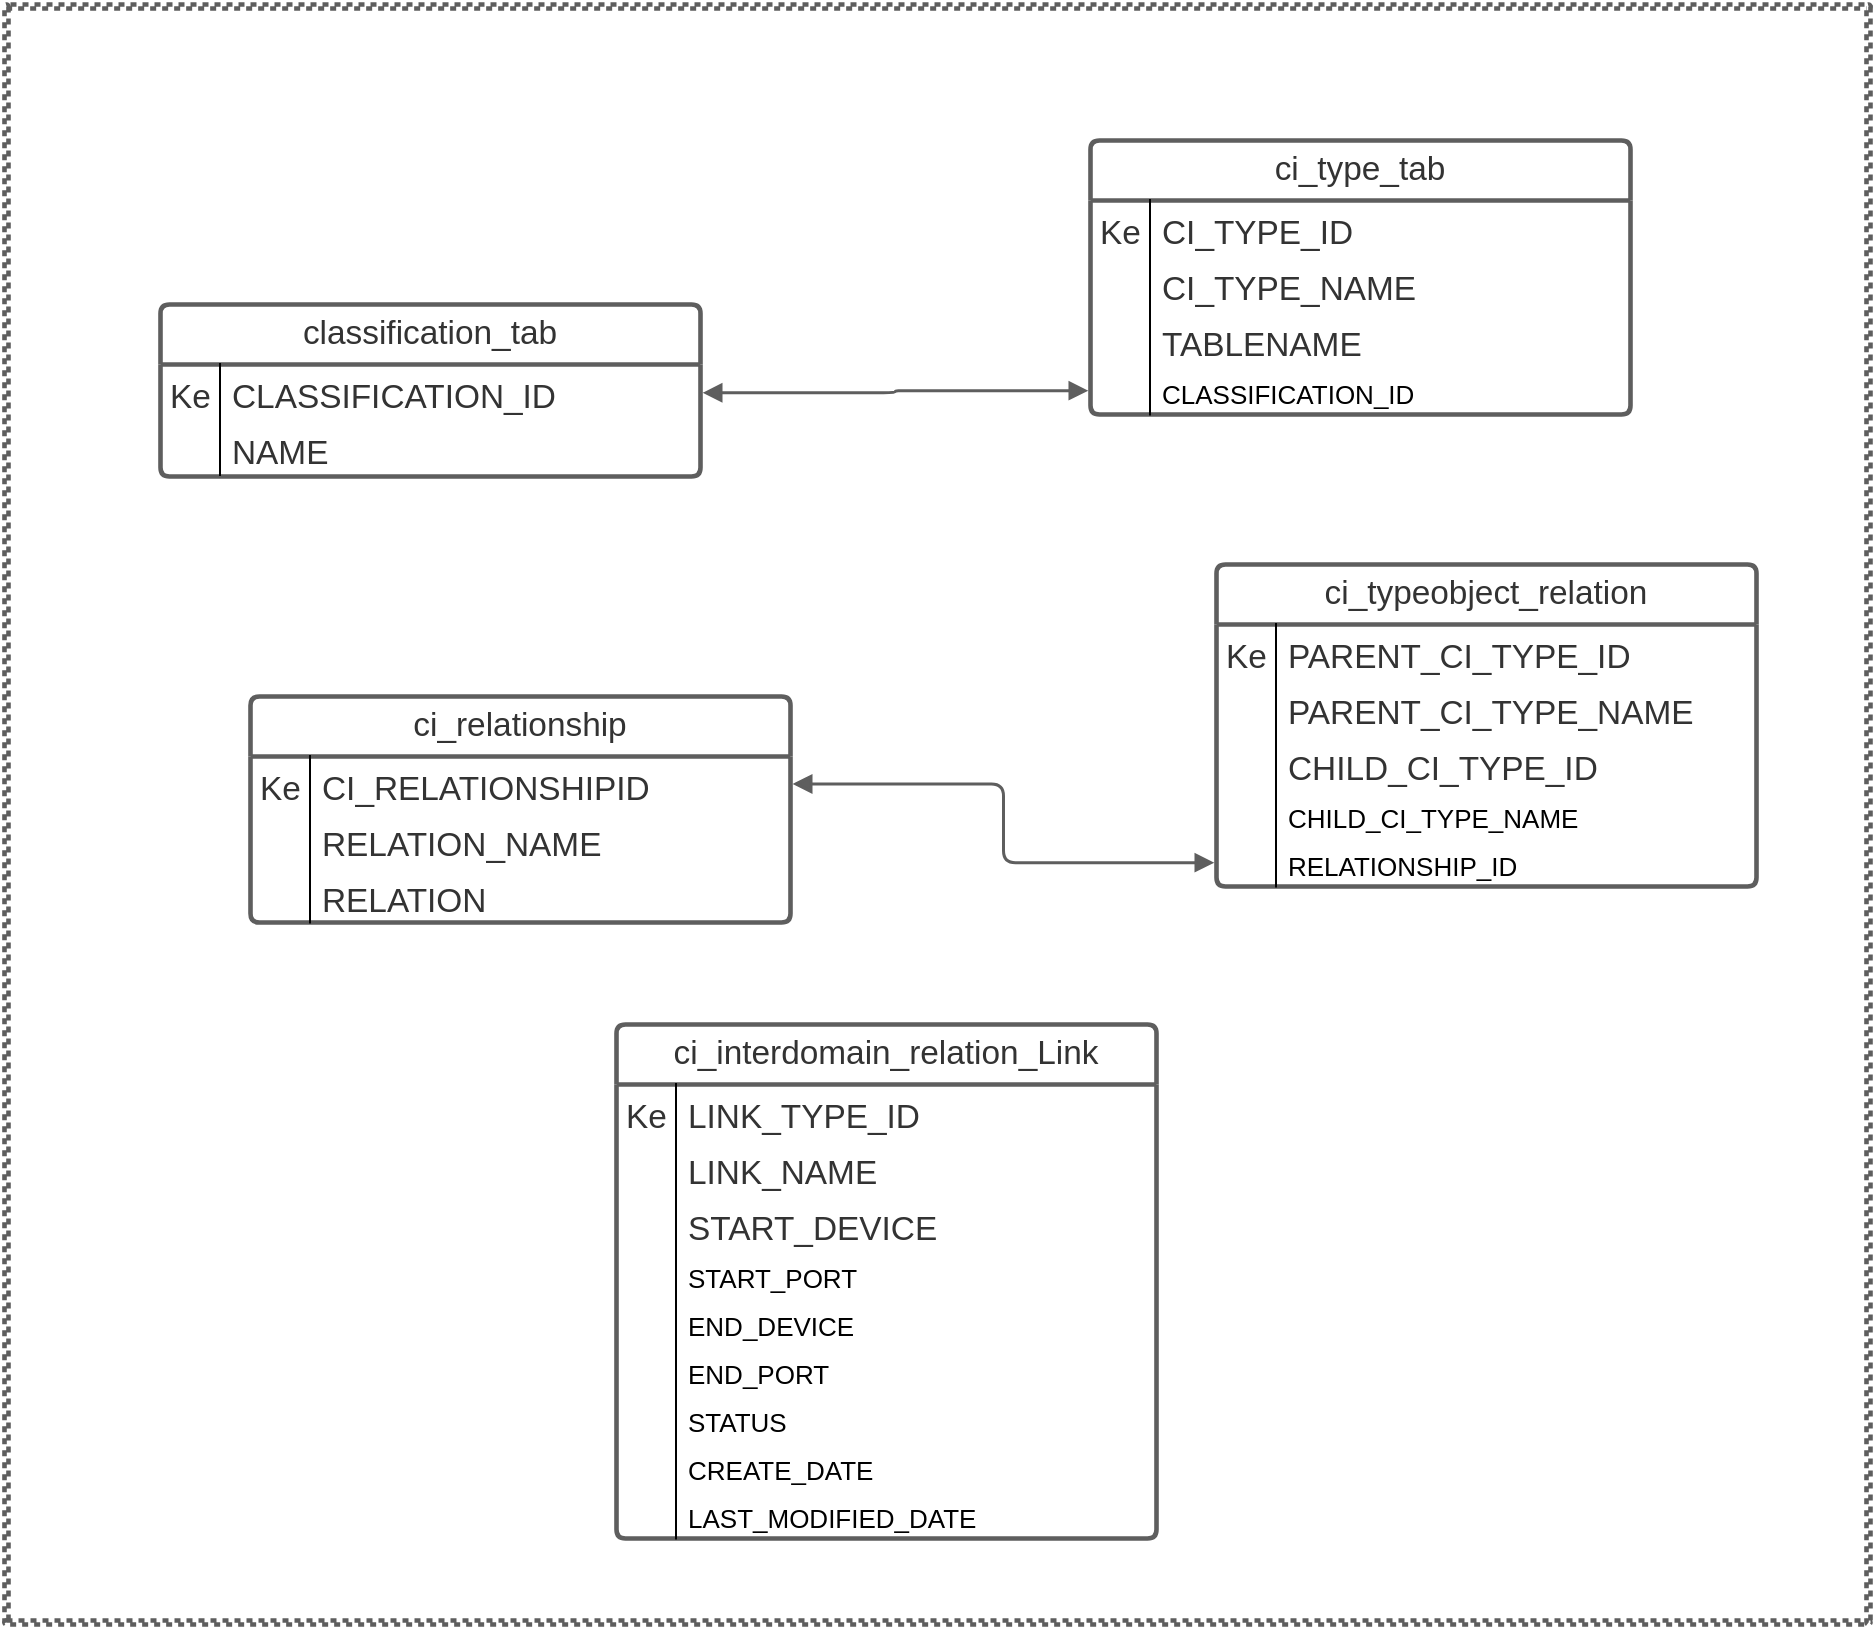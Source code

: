 <mxfile version="15.8.0" type="github" pages="3">
  <diagram id="JocZrA_3Cxg6T0C9RecX" name="LINK">
    <mxGraphModel dx="-796" dy="737" grid="1" gridSize="10" guides="1" tooltips="1" connect="1" arrows="1" fold="1" page="1" pageScale="1" pageWidth="2339" pageHeight="3300" math="0" shadow="0">
      <root>
        <mxCell id="0aDRl0HB_BZ5Cbgro_Ds-0" />
        <mxCell id="0aDRl0HB_BZ5Cbgro_Ds-1" parent="0aDRl0HB_BZ5Cbgro_Ds-0" />
        <mxCell id="8mcEDYZIa6giUkZlntJG-58" value="ci_type_tab" style="html=1;overflow=block;blockSpacing=1;whiteSpace=wrap;swimlane;resizeParent=1;resizeParentMax=0;resizeLast=0;collapsible=0;marginBottom=0;fontStyle=0;swimlaneFillColor=#ffffff;startSize=30;whiteSpace=wrap;fontSize=16.7;fontColor=#333333;whiteSpace=wrap;spacing=0;strokeColor=#5e5e5e;strokeOpacity=100;rounded=1;absoluteArcSize=1;arcSize=9;strokeWidth=2.3;whiteSpace=wrap;whiteSpace=wrap;whiteSpace=wrap;whiteSpace=wrap;" vertex="1" parent="0aDRl0HB_BZ5Cbgro_Ds-1">
          <mxGeometry x="3597" y="358" width="270" height="137" as="geometry" />
        </mxCell>
        <mxCell id="8mcEDYZIa6giUkZlntJG-59" value="Key" style="strokeColor=none;part=1;resizeHeight=0;align=center;verticalAlign=top;spacingLeft=4;spacingRight=4;overflow=hidden;rotatable=0;points=[[0,0.5],[1,0.5]];portConstraint=eastwest;html=1;whiteSpace=wrap;swimlaneFillColor=#ffffff;whiteSpace=wrap;fontSize=16.7;fontColor=#333333;fillColor=none;strokeOpacity=100;" vertex="1" parent="8mcEDYZIa6giUkZlntJG-58">
          <mxGeometry y="30" width="30" height="27.75" as="geometry" />
        </mxCell>
        <mxCell id="8mcEDYZIa6giUkZlntJG-60" value="CI_TYPE_ID" style="shape=partialRectangle;top=0;right=0;bottom=0;part=1;resizeHeight=0;align=left;verticalAlign=top;spacingLeft=4;spacingRight=4;overflow=hidden;rotatable=0;points=[[0,0.5],[1,0.5]];portConstraint=eastwest;html=1;whiteSpace=wrap;swimlaneFillColor=#ffffff;whiteSpace=wrap;fontSize=16.7;fontColor=#333333;fillColor=none;strokeOpacity=100;" vertex="1" parent="8mcEDYZIa6giUkZlntJG-58">
          <mxGeometry x="30" y="30" width="240" height="27.75" as="geometry" />
        </mxCell>
        <mxCell id="8mcEDYZIa6giUkZlntJG-61" value="" style="strokeColor=none;part=1;resizeHeight=0;align=center;verticalAlign=top;spacingLeft=4;spacingRight=4;overflow=hidden;rotatable=0;points=[[0,0.5],[1,0.5]];portConstraint=eastwest;html=1;whiteSpace=wrap;swimlaneFillColor=#ffffff;whiteSpace=wrap;fontSize=13;fillColor=none;strokeOpacity=100;" vertex="1" parent="8mcEDYZIa6giUkZlntJG-58">
          <mxGeometry y="57.75" width="30" height="27.75" as="geometry" />
        </mxCell>
        <mxCell id="8mcEDYZIa6giUkZlntJG-62" value="CI_TYPE_NAME" style="shape=partialRectangle;top=0;right=0;bottom=0;part=1;resizeHeight=0;align=left;verticalAlign=top;spacingLeft=4;spacingRight=4;overflow=hidden;rotatable=0;points=[[0,0.5],[1,0.5]];portConstraint=eastwest;html=1;whiteSpace=wrap;swimlaneFillColor=#ffffff;whiteSpace=wrap;fontSize=16.7;fontColor=#333333;fillColor=none;strokeOpacity=100;" vertex="1" parent="8mcEDYZIa6giUkZlntJG-58">
          <mxGeometry x="30" y="57.75" width="240" height="27.75" as="geometry" />
        </mxCell>
        <mxCell id="8mcEDYZIa6giUkZlntJG-63" value="" style="strokeColor=none;part=1;resizeHeight=0;align=center;verticalAlign=top;spacingLeft=4;spacingRight=4;overflow=hidden;rotatable=0;points=[[0,0.5],[1,0.5]];portConstraint=eastwest;html=1;whiteSpace=wrap;swimlaneFillColor=#ffffff;whiteSpace=wrap;fontSize=13;fillColor=none;strokeOpacity=100;" vertex="1" parent="8mcEDYZIa6giUkZlntJG-58">
          <mxGeometry y="85.5" width="30" height="27.75" as="geometry" />
        </mxCell>
        <mxCell id="8mcEDYZIa6giUkZlntJG-64" value="TABLENAME" style="shape=partialRectangle;top=0;right=0;bottom=0;part=1;resizeHeight=0;align=left;verticalAlign=top;spacingLeft=4;spacingRight=4;overflow=hidden;rotatable=0;points=[[0,0.5],[1,0.5]];portConstraint=eastwest;html=1;whiteSpace=wrap;swimlaneFillColor=#ffffff;whiteSpace=wrap;fontSize=16.7;fontColor=#333333;fillColor=none;strokeOpacity=100;" vertex="1" parent="8mcEDYZIa6giUkZlntJG-58">
          <mxGeometry x="30" y="85.5" width="240" height="27.75" as="geometry" />
        </mxCell>
        <mxCell id="8mcEDYZIa6giUkZlntJG-65" value="" style="strokeColor=none;part=1;resizeHeight=0;align=center;verticalAlign=top;spacingLeft=4;spacingRight=4;overflow=hidden;rotatable=0;points=[[0,0.5],[1,0.5]];portConstraint=eastwest;html=1;whiteSpace=wrap;swimlaneFillColor=#ffffff;whiteSpace=wrap;fontSize=13;fillColor=none;strokeOpacity=100;" vertex="1" parent="8mcEDYZIa6giUkZlntJG-58">
          <mxGeometry y="113.25" width="30" height="24" as="geometry" />
        </mxCell>
        <mxCell id="8mcEDYZIa6giUkZlntJG-66" value="CLASSIFICATION_ID" style="shape=partialRectangle;top=0;right=0;bottom=0;part=1;resizeHeight=0;align=left;verticalAlign=top;spacingLeft=4;spacingRight=4;overflow=hidden;rotatable=0;points=[[0,0.5],[1,0.5]];portConstraint=eastwest;html=1;whiteSpace=wrap;swimlaneFillColor=#ffffff;whiteSpace=wrap;fontSize=13;fillColor=none;strokeOpacity=100;" vertex="1" parent="8mcEDYZIa6giUkZlntJG-58">
          <mxGeometry x="30" y="113.25" width="240" height="24" as="geometry" />
        </mxCell>
        <mxCell id="8mcEDYZIa6giUkZlntJG-67" value="ci_relationship" style="html=1;overflow=block;blockSpacing=1;whiteSpace=wrap;swimlane;resizeParent=1;resizeParentMax=0;resizeLast=0;collapsible=0;marginBottom=0;fontStyle=0;swimlaneFillColor=#ffffff;startSize=30;whiteSpace=wrap;fontSize=16.7;fontColor=#333333;whiteSpace=wrap;spacing=0;strokeColor=#5e5e5e;strokeOpacity=100;rounded=1;absoluteArcSize=1;arcSize=9;strokeWidth=2.3;whiteSpace=wrap;whiteSpace=wrap;whiteSpace=wrap;" vertex="1" parent="0aDRl0HB_BZ5Cbgro_Ds-1">
          <mxGeometry x="3177" y="636" width="270" height="113" as="geometry" />
        </mxCell>
        <mxCell id="8mcEDYZIa6giUkZlntJG-68" value="Key" style="strokeColor=none;part=1;resizeHeight=0;align=center;verticalAlign=top;spacingLeft=4;spacingRight=4;overflow=hidden;rotatable=0;points=[[0,0.5],[1,0.5]];portConstraint=eastwest;html=1;whiteSpace=wrap;swimlaneFillColor=#ffffff;whiteSpace=wrap;fontSize=16.7;fontColor=#333333;fillColor=none;strokeOpacity=100;" vertex="1" parent="8mcEDYZIa6giUkZlntJG-67">
          <mxGeometry y="30" width="30" height="27.75" as="geometry" />
        </mxCell>
        <mxCell id="8mcEDYZIa6giUkZlntJG-69" value="CI_RELATIONSHIPID" style="shape=partialRectangle;top=0;right=0;bottom=0;part=1;resizeHeight=0;align=left;verticalAlign=top;spacingLeft=4;spacingRight=4;overflow=hidden;rotatable=0;points=[[0,0.5],[1,0.5]];portConstraint=eastwest;html=1;whiteSpace=wrap;swimlaneFillColor=#ffffff;whiteSpace=wrap;fontSize=16.7;fontColor=#333333;fillColor=none;strokeOpacity=100;" vertex="1" parent="8mcEDYZIa6giUkZlntJG-67">
          <mxGeometry x="30" y="30" width="240" height="27.75" as="geometry" />
        </mxCell>
        <mxCell id="8mcEDYZIa6giUkZlntJG-70" value="" style="strokeColor=none;part=1;resizeHeight=0;align=center;verticalAlign=top;spacingLeft=4;spacingRight=4;overflow=hidden;rotatable=0;points=[[0,0.5],[1,0.5]];portConstraint=eastwest;html=1;whiteSpace=wrap;swimlaneFillColor=#ffffff;whiteSpace=wrap;fontSize=13;fillColor=none;strokeOpacity=100;" vertex="1" parent="8mcEDYZIa6giUkZlntJG-67">
          <mxGeometry y="57.75" width="30" height="27.75" as="geometry" />
        </mxCell>
        <mxCell id="8mcEDYZIa6giUkZlntJG-71" value="RELATION_NAME" style="shape=partialRectangle;top=0;right=0;bottom=0;part=1;resizeHeight=0;align=left;verticalAlign=top;spacingLeft=4;spacingRight=4;overflow=hidden;rotatable=0;points=[[0,0.5],[1,0.5]];portConstraint=eastwest;html=1;whiteSpace=wrap;swimlaneFillColor=#ffffff;whiteSpace=wrap;fontSize=16.7;fontColor=#333333;fillColor=none;strokeOpacity=100;" vertex="1" parent="8mcEDYZIa6giUkZlntJG-67">
          <mxGeometry x="30" y="57.75" width="240" height="27.75" as="geometry" />
        </mxCell>
        <mxCell id="8mcEDYZIa6giUkZlntJG-72" value="" style="strokeColor=none;part=1;resizeHeight=0;align=center;verticalAlign=top;spacingLeft=4;spacingRight=4;overflow=hidden;rotatable=0;points=[[0,0.5],[1,0.5]];portConstraint=eastwest;html=1;whiteSpace=wrap;swimlaneFillColor=#ffffff;whiteSpace=wrap;fontSize=13;fillColor=none;strokeOpacity=100;" vertex="1" parent="8mcEDYZIa6giUkZlntJG-67">
          <mxGeometry y="85.5" width="30" height="27.75" as="geometry" />
        </mxCell>
        <mxCell id="8mcEDYZIa6giUkZlntJG-73" value="RELATION" style="shape=partialRectangle;top=0;right=0;bottom=0;part=1;resizeHeight=0;align=left;verticalAlign=top;spacingLeft=4;spacingRight=4;overflow=hidden;rotatable=0;points=[[0,0.5],[1,0.5]];portConstraint=eastwest;html=1;whiteSpace=wrap;swimlaneFillColor=#ffffff;whiteSpace=wrap;fontSize=16.7;fontColor=#333333;fillColor=none;strokeOpacity=100;" vertex="1" parent="8mcEDYZIa6giUkZlntJG-67">
          <mxGeometry x="30" y="85.5" width="240" height="27.75" as="geometry" />
        </mxCell>
        <mxCell id="8mcEDYZIa6giUkZlntJG-74" value="ci_typeobject_relation" style="html=1;overflow=block;blockSpacing=1;whiteSpace=wrap;swimlane;resizeParent=1;resizeParentMax=0;resizeLast=0;collapsible=0;marginBottom=0;fontStyle=0;swimlaneFillColor=#ffffff;startSize=30;whiteSpace=wrap;fontSize=16.7;fontColor=#333333;whiteSpace=wrap;spacing=0;strokeColor=#5e5e5e;strokeOpacity=100;rounded=1;absoluteArcSize=1;arcSize=9;strokeWidth=2.3;whiteSpace=wrap;whiteSpace=wrap;whiteSpace=wrap;whiteSpace=wrap;whiteSpace=wrap;" vertex="1" parent="0aDRl0HB_BZ5Cbgro_Ds-1">
          <mxGeometry x="3660" y="570" width="270" height="161" as="geometry" />
        </mxCell>
        <mxCell id="8mcEDYZIa6giUkZlntJG-75" value="Key" style="strokeColor=none;part=1;resizeHeight=0;align=center;verticalAlign=top;spacingLeft=4;spacingRight=4;overflow=hidden;rotatable=0;points=[[0,0.5],[1,0.5]];portConstraint=eastwest;html=1;whiteSpace=wrap;swimlaneFillColor=#ffffff;whiteSpace=wrap;fontSize=16.7;fontColor=#333333;fillColor=none;strokeOpacity=100;" vertex="1" parent="8mcEDYZIa6giUkZlntJG-74">
          <mxGeometry y="30" width="30" height="27.75" as="geometry" />
        </mxCell>
        <mxCell id="8mcEDYZIa6giUkZlntJG-76" value="PARENT_CI_TYPE_ID" style="shape=partialRectangle;top=0;right=0;bottom=0;part=1;resizeHeight=0;align=left;verticalAlign=top;spacingLeft=4;spacingRight=4;overflow=hidden;rotatable=0;points=[[0,0.5],[1,0.5]];portConstraint=eastwest;html=1;whiteSpace=wrap;swimlaneFillColor=#ffffff;whiteSpace=wrap;fontSize=16.7;fontColor=#333333;fillColor=none;strokeOpacity=100;" vertex="1" parent="8mcEDYZIa6giUkZlntJG-74">
          <mxGeometry x="30" y="30" width="240" height="27.75" as="geometry" />
        </mxCell>
        <mxCell id="8mcEDYZIa6giUkZlntJG-77" value="" style="strokeColor=none;part=1;resizeHeight=0;align=center;verticalAlign=top;spacingLeft=4;spacingRight=4;overflow=hidden;rotatable=0;points=[[0,0.5],[1,0.5]];portConstraint=eastwest;html=1;whiteSpace=wrap;swimlaneFillColor=#ffffff;whiteSpace=wrap;fontSize=13;fillColor=none;strokeOpacity=100;" vertex="1" parent="8mcEDYZIa6giUkZlntJG-74">
          <mxGeometry y="57.75" width="30" height="27.75" as="geometry" />
        </mxCell>
        <mxCell id="8mcEDYZIa6giUkZlntJG-78" value="PARENT_CI_TYPE_NAME" style="shape=partialRectangle;top=0;right=0;bottom=0;part=1;resizeHeight=0;align=left;verticalAlign=top;spacingLeft=4;spacingRight=4;overflow=hidden;rotatable=0;points=[[0,0.5],[1,0.5]];portConstraint=eastwest;html=1;whiteSpace=wrap;swimlaneFillColor=#ffffff;whiteSpace=wrap;fontSize=16.7;fontColor=#333333;fillColor=none;strokeOpacity=100;" vertex="1" parent="8mcEDYZIa6giUkZlntJG-74">
          <mxGeometry x="30" y="57.75" width="240" height="27.75" as="geometry" />
        </mxCell>
        <mxCell id="8mcEDYZIa6giUkZlntJG-79" value="" style="strokeColor=none;part=1;resizeHeight=0;align=center;verticalAlign=top;spacingLeft=4;spacingRight=4;overflow=hidden;rotatable=0;points=[[0,0.5],[1,0.5]];portConstraint=eastwest;html=1;whiteSpace=wrap;swimlaneFillColor=#ffffff;whiteSpace=wrap;fontSize=13;fillColor=none;strokeOpacity=100;" vertex="1" parent="8mcEDYZIa6giUkZlntJG-74">
          <mxGeometry y="85.5" width="30" height="27.75" as="geometry" />
        </mxCell>
        <mxCell id="8mcEDYZIa6giUkZlntJG-80" value="CHILD_CI_TYPE_ID" style="shape=partialRectangle;top=0;right=0;bottom=0;part=1;resizeHeight=0;align=left;verticalAlign=top;spacingLeft=4;spacingRight=4;overflow=hidden;rotatable=0;points=[[0,0.5],[1,0.5]];portConstraint=eastwest;html=1;whiteSpace=wrap;swimlaneFillColor=#ffffff;whiteSpace=wrap;fontSize=16.7;fontColor=#333333;fillColor=none;strokeOpacity=100;" vertex="1" parent="8mcEDYZIa6giUkZlntJG-74">
          <mxGeometry x="30" y="85.5" width="240" height="27.75" as="geometry" />
        </mxCell>
        <mxCell id="8mcEDYZIa6giUkZlntJG-81" value="" style="strokeColor=none;part=1;resizeHeight=0;align=center;verticalAlign=top;spacingLeft=4;spacingRight=4;overflow=hidden;rotatable=0;points=[[0,0.5],[1,0.5]];portConstraint=eastwest;html=1;whiteSpace=wrap;swimlaneFillColor=#ffffff;whiteSpace=wrap;fontSize=13;fillColor=none;strokeOpacity=100;" vertex="1" parent="8mcEDYZIa6giUkZlntJG-74">
          <mxGeometry y="113.25" width="30" height="24" as="geometry" />
        </mxCell>
        <mxCell id="8mcEDYZIa6giUkZlntJG-82" value="CHILD_CI_TYPE_NAME" style="shape=partialRectangle;top=0;right=0;bottom=0;part=1;resizeHeight=0;align=left;verticalAlign=top;spacingLeft=4;spacingRight=4;overflow=hidden;rotatable=0;points=[[0,0.5],[1,0.5]];portConstraint=eastwest;html=1;whiteSpace=wrap;swimlaneFillColor=#ffffff;whiteSpace=wrap;fontSize=13;fillColor=none;strokeOpacity=100;" vertex="1" parent="8mcEDYZIa6giUkZlntJG-74">
          <mxGeometry x="30" y="113.25" width="240" height="24" as="geometry" />
        </mxCell>
        <mxCell id="8mcEDYZIa6giUkZlntJG-83" value="" style="strokeColor=none;part=1;resizeHeight=0;align=center;verticalAlign=top;spacingLeft=4;spacingRight=4;overflow=hidden;rotatable=0;points=[[0,0.5],[1,0.5]];portConstraint=eastwest;html=1;whiteSpace=wrap;swimlaneFillColor=#ffffff;whiteSpace=wrap;fontSize=13;fillColor=none;strokeOpacity=100;" vertex="1" parent="8mcEDYZIa6giUkZlntJG-74">
          <mxGeometry y="137.25" width="30" height="24" as="geometry" />
        </mxCell>
        <mxCell id="8mcEDYZIa6giUkZlntJG-84" value="RELATIONSHIP_ID" style="shape=partialRectangle;top=0;right=0;bottom=0;part=1;resizeHeight=0;align=left;verticalAlign=top;spacingLeft=4;spacingRight=4;overflow=hidden;rotatable=0;points=[[0,0.5],[1,0.5]];portConstraint=eastwest;html=1;whiteSpace=wrap;swimlaneFillColor=#ffffff;whiteSpace=wrap;fontSize=13;fillColor=none;strokeOpacity=100;" vertex="1" parent="8mcEDYZIa6giUkZlntJG-74">
          <mxGeometry x="30" y="137.25" width="240" height="24" as="geometry" />
        </mxCell>
        <mxCell id="8mcEDYZIa6giUkZlntJG-104" value="classification_tab" style="html=1;overflow=block;blockSpacing=1;whiteSpace=wrap;swimlane;resizeParent=1;resizeParentMax=0;resizeLast=0;collapsible=0;marginBottom=0;fontStyle=0;swimlaneFillColor=#ffffff;startSize=30;whiteSpace=wrap;fontSize=16.7;fontColor=#333333;whiteSpace=wrap;spacing=0;strokeColor=#5e5e5e;strokeOpacity=100;rounded=1;absoluteArcSize=1;arcSize=9;strokeWidth=2.3;whiteSpace=wrap;whiteSpace=wrap;" vertex="1" parent="0aDRl0HB_BZ5Cbgro_Ds-1">
          <mxGeometry x="3132" y="440" width="270" height="86" as="geometry" />
        </mxCell>
        <mxCell id="8mcEDYZIa6giUkZlntJG-105" value="Key" style="strokeColor=none;part=1;resizeHeight=0;align=center;verticalAlign=top;spacingLeft=4;spacingRight=4;overflow=hidden;rotatable=0;points=[[0,0.5],[1,0.5]];portConstraint=eastwest;html=1;whiteSpace=wrap;swimlaneFillColor=#ffffff;whiteSpace=wrap;fontSize=16.7;fontColor=#333333;fillColor=none;strokeOpacity=100;" vertex="1" parent="8mcEDYZIa6giUkZlntJG-104">
          <mxGeometry y="30" width="30" height="27.75" as="geometry" />
        </mxCell>
        <mxCell id="8mcEDYZIa6giUkZlntJG-106" value="CLASSIFICATION_ID" style="shape=partialRectangle;top=0;right=0;bottom=0;part=1;resizeHeight=0;align=left;verticalAlign=top;spacingLeft=4;spacingRight=4;overflow=hidden;rotatable=0;points=[[0,0.5],[1,0.5]];portConstraint=eastwest;html=1;whiteSpace=wrap;swimlaneFillColor=#ffffff;whiteSpace=wrap;fontSize=16.7;fontColor=#333333;fillColor=none;strokeOpacity=100;" vertex="1" parent="8mcEDYZIa6giUkZlntJG-104">
          <mxGeometry x="30" y="30" width="240" height="27.75" as="geometry" />
        </mxCell>
        <mxCell id="8mcEDYZIa6giUkZlntJG-107" value="" style="strokeColor=none;part=1;resizeHeight=0;align=center;verticalAlign=top;spacingLeft=4;spacingRight=4;overflow=hidden;rotatable=0;points=[[0,0.5],[1,0.5]];portConstraint=eastwest;html=1;whiteSpace=wrap;swimlaneFillColor=#ffffff;whiteSpace=wrap;fontSize=13;fillColor=none;strokeOpacity=100;" vertex="1" parent="8mcEDYZIa6giUkZlntJG-104">
          <mxGeometry y="57.75" width="30" height="27.75" as="geometry" />
        </mxCell>
        <mxCell id="8mcEDYZIa6giUkZlntJG-108" value="NAME" style="shape=partialRectangle;top=0;right=0;bottom=0;part=1;resizeHeight=0;align=left;verticalAlign=top;spacingLeft=4;spacingRight=4;overflow=hidden;rotatable=0;points=[[0,0.5],[1,0.5]];portConstraint=eastwest;html=1;whiteSpace=wrap;swimlaneFillColor=#ffffff;whiteSpace=wrap;fontSize=16.7;fontColor=#333333;fillColor=none;strokeOpacity=100;" vertex="1" parent="8mcEDYZIa6giUkZlntJG-104">
          <mxGeometry x="30" y="57.75" width="240" height="27.75" as="geometry" />
        </mxCell>
        <UserObject label="" lucidchartObjectId="BwNsRWzckHCL" id="8mcEDYZIa6giUkZlntJG-109">
          <mxCell style="html=1;jettySize=18;whiteSpace=wrap;fontSize=13;strokeColor=#5E5E5E;strokeWidth=1.5;rounded=1;arcSize=12;edgeStyle=orthogonalEdgeStyle;startArrow=block;startFill=1;;endArrow=block;endFill=1;;exitX=1.004;exitY=0.513;exitPerimeter=0;entryX=-0.004;entryY=0.913;entryPerimeter=0;" edge="1" parent="0aDRl0HB_BZ5Cbgro_Ds-1" source="8mcEDYZIa6giUkZlntJG-104" target="8mcEDYZIa6giUkZlntJG-58">
            <mxGeometry width="100" height="100" relative="1" as="geometry">
              <Array as="points" />
            </mxGeometry>
          </mxCell>
        </UserObject>
        <UserObject label="" lucidchartObjectId="GyNsCA51thqg" id="8mcEDYZIa6giUkZlntJG-110">
          <mxCell style="html=1;jettySize=18;whiteSpace=wrap;fontSize=13;strokeColor=#5E5E5E;strokeWidth=1.5;rounded=1;arcSize=12;edgeStyle=orthogonalEdgeStyle;startArrow=block;startFill=1;;endArrow=block;endFill=1;;exitX=1.004;exitY=0.387;exitPerimeter=0;entryX=-0.004;entryY=0.926;entryPerimeter=0;" edge="1" parent="0aDRl0HB_BZ5Cbgro_Ds-1" source="8mcEDYZIa6giUkZlntJG-67" target="8mcEDYZIa6giUkZlntJG-74">
            <mxGeometry width="100" height="100" relative="1" as="geometry">
              <Array as="points" />
            </mxGeometry>
          </mxCell>
        </UserObject>
        <UserObject label="" lucidchartObjectId="YzNsMYYJKUir" id="8mcEDYZIa6giUkZlntJG-111">
          <mxCell style="html=1;overflow=block;blockSpacing=1;whiteSpace=wrap;whiteSpace=wrap;fontSize=13;spacing=0;strokeColor=#5e5e5e;strokeOpacity=100;rounded=1;absoluteArcSize=1;arcSize=9;dashed=1;fixDash=1;strokeWidth=2.3;" vertex="1" parent="0aDRl0HB_BZ5Cbgro_Ds-1">
            <mxGeometry x="3056" y="290" width="931" height="2" as="geometry" />
          </mxCell>
        </UserObject>
        <UserObject label="" lucidchartObjectId="9zNsM~iJa6z9" id="8mcEDYZIa6giUkZlntJG-112">
          <mxCell style="html=1;overflow=block;blockSpacing=1;whiteSpace=wrap;whiteSpace=wrap;fontSize=13;spacing=0;strokeColor=#5e5e5e;strokeOpacity=100;rounded=1;absoluteArcSize=1;arcSize=9;rotation=-270;dashed=1;fixDash=1;strokeWidth=2.3;" vertex="1" parent="0aDRl0HB_BZ5Cbgro_Ds-1">
            <mxGeometry x="2650" y="694" width="810" height="2" as="geometry" />
          </mxCell>
        </UserObject>
        <UserObject label="" lucidchartObjectId="eANs.znGw7nr" id="8mcEDYZIa6giUkZlntJG-113">
          <mxCell style="html=1;overflow=block;blockSpacing=1;whiteSpace=wrap;whiteSpace=wrap;fontSize=13;spacing=0;strokeColor=#5e5e5e;strokeOpacity=100;rounded=1;absoluteArcSize=1;arcSize=9;dashed=1;fixDash=1;strokeWidth=2.3;" vertex="1" parent="0aDRl0HB_BZ5Cbgro_Ds-1">
            <mxGeometry x="3054" y="1098" width="933" height="2" as="geometry" />
          </mxCell>
        </UserObject>
        <UserObject label="" lucidchartObjectId="uANs8jBu~zac" id="8mcEDYZIa6giUkZlntJG-114">
          <mxCell style="html=1;overflow=block;blockSpacing=1;whiteSpace=wrap;whiteSpace=wrap;fontSize=13;spacing=0;strokeColor=#5e5e5e;strokeOpacity=100;rounded=1;absoluteArcSize=1;arcSize=9;rotation=-270;dashed=1;fixDash=1;strokeWidth=2.3;" vertex="1" parent="0aDRl0HB_BZ5Cbgro_Ds-1">
            <mxGeometry x="3581" y="694" width="810" height="2" as="geometry" />
          </mxCell>
        </UserObject>
        <mxCell id="Z4RrBycQzYuM_6NUoJuO-0" value="ci_interdomain_relation_Link" style="html=1;overflow=block;blockSpacing=1;whiteSpace=wrap;swimlane;resizeParent=1;resizeParentMax=0;resizeLast=0;collapsible=0;marginBottom=0;fontStyle=0;swimlaneFillColor=#ffffff;startSize=30;whiteSpace=wrap;fontSize=16.7;fontColor=#333333;whiteSpace=wrap;spacing=0;strokeColor=#5e5e5e;strokeOpacity=100;rounded=1;absoluteArcSize=1;arcSize=9;strokeWidth=2.3;whiteSpace=wrap;whiteSpace=wrap;whiteSpace=wrap;whiteSpace=wrap;whiteSpace=wrap;whiteSpace=wrap;whiteSpace=wrap;whiteSpace=wrap;whiteSpace=wrap;" vertex="1" parent="0aDRl0HB_BZ5Cbgro_Ds-1">
          <mxGeometry x="3360" y="800" width="270" height="257" as="geometry" />
        </mxCell>
        <mxCell id="Z4RrBycQzYuM_6NUoJuO-1" value="Key" style="strokeColor=none;part=1;resizeHeight=0;align=center;verticalAlign=top;spacingLeft=4;spacingRight=4;overflow=hidden;rotatable=0;points=[[0,0.5],[1,0.5]];portConstraint=eastwest;html=1;whiteSpace=wrap;swimlaneFillColor=#ffffff;whiteSpace=wrap;fontSize=16.7;fontColor=#333333;fillColor=none;strokeOpacity=100;" vertex="1" parent="Z4RrBycQzYuM_6NUoJuO-0">
          <mxGeometry y="30" width="30" height="27.75" as="geometry" />
        </mxCell>
        <mxCell id="Z4RrBycQzYuM_6NUoJuO-2" value="LINK_TYPE_ID" style="shape=partialRectangle;top=0;right=0;bottom=0;part=1;resizeHeight=0;align=left;verticalAlign=top;spacingLeft=4;spacingRight=4;overflow=hidden;rotatable=0;points=[[0,0.5],[1,0.5]];portConstraint=eastwest;html=1;whiteSpace=wrap;swimlaneFillColor=#ffffff;whiteSpace=wrap;fontSize=16.7;fontColor=#333333;fillColor=none;strokeOpacity=100;" vertex="1" parent="Z4RrBycQzYuM_6NUoJuO-0">
          <mxGeometry x="30" y="30" width="240" height="27.75" as="geometry" />
        </mxCell>
        <mxCell id="Z4RrBycQzYuM_6NUoJuO-3" value="" style="strokeColor=none;part=1;resizeHeight=0;align=center;verticalAlign=top;spacingLeft=4;spacingRight=4;overflow=hidden;rotatable=0;points=[[0,0.5],[1,0.5]];portConstraint=eastwest;html=1;whiteSpace=wrap;swimlaneFillColor=#ffffff;whiteSpace=wrap;fontSize=13;fillColor=none;strokeOpacity=100;" vertex="1" parent="Z4RrBycQzYuM_6NUoJuO-0">
          <mxGeometry y="57.75" width="30" height="27.75" as="geometry" />
        </mxCell>
        <mxCell id="Z4RrBycQzYuM_6NUoJuO-4" value="LINK_NAME" style="shape=partialRectangle;top=0;right=0;bottom=0;part=1;resizeHeight=0;align=left;verticalAlign=top;spacingLeft=4;spacingRight=4;overflow=hidden;rotatable=0;points=[[0,0.5],[1,0.5]];portConstraint=eastwest;html=1;whiteSpace=wrap;swimlaneFillColor=#ffffff;whiteSpace=wrap;fontSize=16.7;fontColor=#333333;fillColor=none;strokeOpacity=100;" vertex="1" parent="Z4RrBycQzYuM_6NUoJuO-0">
          <mxGeometry x="30" y="57.75" width="240" height="27.75" as="geometry" />
        </mxCell>
        <mxCell id="Z4RrBycQzYuM_6NUoJuO-5" value="" style="strokeColor=none;part=1;resizeHeight=0;align=center;verticalAlign=top;spacingLeft=4;spacingRight=4;overflow=hidden;rotatable=0;points=[[0,0.5],[1,0.5]];portConstraint=eastwest;html=1;whiteSpace=wrap;swimlaneFillColor=#ffffff;whiteSpace=wrap;fontSize=13;fillColor=none;strokeOpacity=100;" vertex="1" parent="Z4RrBycQzYuM_6NUoJuO-0">
          <mxGeometry y="85.5" width="30" height="27.75" as="geometry" />
        </mxCell>
        <mxCell id="Z4RrBycQzYuM_6NUoJuO-6" value="START_DEVICE" style="shape=partialRectangle;top=0;right=0;bottom=0;part=1;resizeHeight=0;align=left;verticalAlign=top;spacingLeft=4;spacingRight=4;overflow=hidden;rotatable=0;points=[[0,0.5],[1,0.5]];portConstraint=eastwest;html=1;whiteSpace=wrap;swimlaneFillColor=#ffffff;whiteSpace=wrap;fontSize=16.7;fontColor=#333333;fillColor=none;strokeOpacity=100;" vertex="1" parent="Z4RrBycQzYuM_6NUoJuO-0">
          <mxGeometry x="30" y="85.5" width="240" height="27.75" as="geometry" />
        </mxCell>
        <mxCell id="Z4RrBycQzYuM_6NUoJuO-7" value="" style="strokeColor=none;part=1;resizeHeight=0;align=center;verticalAlign=top;spacingLeft=4;spacingRight=4;overflow=hidden;rotatable=0;points=[[0,0.5],[1,0.5]];portConstraint=eastwest;html=1;whiteSpace=wrap;swimlaneFillColor=#ffffff;whiteSpace=wrap;fontSize=13;fillColor=none;strokeOpacity=100;" vertex="1" parent="Z4RrBycQzYuM_6NUoJuO-0">
          <mxGeometry y="113.25" width="30" height="24" as="geometry" />
        </mxCell>
        <mxCell id="Z4RrBycQzYuM_6NUoJuO-8" value="START_PORT" style="shape=partialRectangle;top=0;right=0;bottom=0;part=1;resizeHeight=0;align=left;verticalAlign=top;spacingLeft=4;spacingRight=4;overflow=hidden;rotatable=0;points=[[0,0.5],[1,0.5]];portConstraint=eastwest;html=1;whiteSpace=wrap;swimlaneFillColor=#ffffff;whiteSpace=wrap;fontSize=13;fillColor=none;strokeOpacity=100;" vertex="1" parent="Z4RrBycQzYuM_6NUoJuO-0">
          <mxGeometry x="30" y="113.25" width="240" height="24" as="geometry" />
        </mxCell>
        <mxCell id="Z4RrBycQzYuM_6NUoJuO-9" value="" style="strokeColor=none;part=1;resizeHeight=0;align=center;verticalAlign=top;spacingLeft=4;spacingRight=4;overflow=hidden;rotatable=0;points=[[0,0.5],[1,0.5]];portConstraint=eastwest;html=1;whiteSpace=wrap;swimlaneFillColor=#ffffff;whiteSpace=wrap;fontSize=13;fillColor=none;strokeOpacity=100;" vertex="1" parent="Z4RrBycQzYuM_6NUoJuO-0">
          <mxGeometry y="137.25" width="30" height="24" as="geometry" />
        </mxCell>
        <mxCell id="Z4RrBycQzYuM_6NUoJuO-10" value="END_DEVICE" style="shape=partialRectangle;top=0;right=0;bottom=0;part=1;resizeHeight=0;align=left;verticalAlign=top;spacingLeft=4;spacingRight=4;overflow=hidden;rotatable=0;points=[[0,0.5],[1,0.5]];portConstraint=eastwest;html=1;whiteSpace=wrap;swimlaneFillColor=#ffffff;whiteSpace=wrap;fontSize=13;fillColor=none;strokeOpacity=100;" vertex="1" parent="Z4RrBycQzYuM_6NUoJuO-0">
          <mxGeometry x="30" y="137.25" width="240" height="24" as="geometry" />
        </mxCell>
        <mxCell id="Z4RrBycQzYuM_6NUoJuO-11" value="" style="strokeColor=none;part=1;resizeHeight=0;align=center;verticalAlign=top;spacingLeft=4;spacingRight=4;overflow=hidden;rotatable=0;points=[[0,0.5],[1,0.5]];portConstraint=eastwest;html=1;whiteSpace=wrap;swimlaneFillColor=#ffffff;whiteSpace=wrap;fontSize=13;fillColor=none;strokeOpacity=100;" vertex="1" parent="Z4RrBycQzYuM_6NUoJuO-0">
          <mxGeometry y="161.25" width="30" height="24" as="geometry" />
        </mxCell>
        <mxCell id="Z4RrBycQzYuM_6NUoJuO-12" value="END_PORT" style="shape=partialRectangle;top=0;right=0;bottom=0;part=1;resizeHeight=0;align=left;verticalAlign=top;spacingLeft=4;spacingRight=4;overflow=hidden;rotatable=0;points=[[0,0.5],[1,0.5]];portConstraint=eastwest;html=1;whiteSpace=wrap;swimlaneFillColor=#ffffff;whiteSpace=wrap;fontSize=13;fillColor=none;strokeOpacity=100;" vertex="1" parent="Z4RrBycQzYuM_6NUoJuO-0">
          <mxGeometry x="30" y="161.25" width="240" height="24" as="geometry" />
        </mxCell>
        <mxCell id="Z4RrBycQzYuM_6NUoJuO-13" value="" style="strokeColor=none;part=1;resizeHeight=0;align=center;verticalAlign=top;spacingLeft=4;spacingRight=4;overflow=hidden;rotatable=0;points=[[0,0.5],[1,0.5]];portConstraint=eastwest;html=1;whiteSpace=wrap;swimlaneFillColor=#ffffff;whiteSpace=wrap;fontSize=13;fillColor=none;strokeOpacity=100;" vertex="1" parent="Z4RrBycQzYuM_6NUoJuO-0">
          <mxGeometry y="185.25" width="30" height="24" as="geometry" />
        </mxCell>
        <mxCell id="Z4RrBycQzYuM_6NUoJuO-14" value="STATUS" style="shape=partialRectangle;top=0;right=0;bottom=0;part=1;resizeHeight=0;align=left;verticalAlign=top;spacingLeft=4;spacingRight=4;overflow=hidden;rotatable=0;points=[[0,0.5],[1,0.5]];portConstraint=eastwest;html=1;whiteSpace=wrap;swimlaneFillColor=#ffffff;whiteSpace=wrap;fontSize=13;fillColor=none;strokeOpacity=100;" vertex="1" parent="Z4RrBycQzYuM_6NUoJuO-0">
          <mxGeometry x="30" y="185.25" width="240" height="24" as="geometry" />
        </mxCell>
        <mxCell id="Z4RrBycQzYuM_6NUoJuO-15" value="" style="strokeColor=none;part=1;resizeHeight=0;align=center;verticalAlign=top;spacingLeft=4;spacingRight=4;overflow=hidden;rotatable=0;points=[[0,0.5],[1,0.5]];portConstraint=eastwest;html=1;whiteSpace=wrap;swimlaneFillColor=#ffffff;whiteSpace=wrap;fontSize=13;fillColor=none;strokeOpacity=100;" vertex="1" parent="Z4RrBycQzYuM_6NUoJuO-0">
          <mxGeometry y="209.25" width="30" height="24" as="geometry" />
        </mxCell>
        <mxCell id="Z4RrBycQzYuM_6NUoJuO-16" value="CREATE_DATE" style="shape=partialRectangle;top=0;right=0;bottom=0;part=1;resizeHeight=0;align=left;verticalAlign=top;spacingLeft=4;spacingRight=4;overflow=hidden;rotatable=0;points=[[0,0.5],[1,0.5]];portConstraint=eastwest;html=1;whiteSpace=wrap;swimlaneFillColor=#ffffff;whiteSpace=wrap;fontSize=13;fillColor=none;strokeOpacity=100;" vertex="1" parent="Z4RrBycQzYuM_6NUoJuO-0">
          <mxGeometry x="30" y="209.25" width="240" height="24" as="geometry" />
        </mxCell>
        <mxCell id="Z4RrBycQzYuM_6NUoJuO-17" value="" style="strokeColor=none;part=1;resizeHeight=0;align=center;verticalAlign=top;spacingLeft=4;spacingRight=4;overflow=hidden;rotatable=0;points=[[0,0.5],[1,0.5]];portConstraint=eastwest;html=1;whiteSpace=wrap;swimlaneFillColor=#ffffff;whiteSpace=wrap;fontSize=13;fillColor=none;strokeOpacity=100;" vertex="1" parent="Z4RrBycQzYuM_6NUoJuO-0">
          <mxGeometry y="233.25" width="30" height="24" as="geometry" />
        </mxCell>
        <mxCell id="Z4RrBycQzYuM_6NUoJuO-18" value="LAST_MODIFIED_DATE" style="shape=partialRectangle;top=0;right=0;bottom=0;part=1;resizeHeight=0;align=left;verticalAlign=top;spacingLeft=4;spacingRight=4;overflow=hidden;rotatable=0;points=[[0,0.5],[1,0.5]];portConstraint=eastwest;html=1;whiteSpace=wrap;swimlaneFillColor=#ffffff;whiteSpace=wrap;fontSize=13;fillColor=none;strokeOpacity=100;" vertex="1" parent="Z4RrBycQzYuM_6NUoJuO-0">
          <mxGeometry x="30" y="233.25" width="240" height="24" as="geometry" />
        </mxCell>
      </root>
    </mxGraphModel>
  </diagram>
  <diagram id="Qdxg_c5GrsoDkUe7XmCM" name="COMPUTE">
    <mxGraphModel dx="2700" dy="1290" grid="1" gridSize="10" guides="1" tooltips="1" connect="1" arrows="1" fold="1" page="1" pageScale="1" pageWidth="2339" pageHeight="3300" math="0" shadow="0">
      <root>
        <mxCell id="0" />
        <mxCell id="1" parent="0" />
        <mxCell id="yE_lvBnqb5TE5Um9ybW1-1" value="" style="group;dropTarget=0;" vertex="1" parent="1">
          <mxGeometry x="2000" y="1" width="640" height="45" as="geometry" />
        </mxCell>
        <UserObject label="Compute Data model" lucidchartObjectId="5BTq.ZnkitjQ" id="yE_lvBnqb5TE5Um9ybW1-2">
          <mxCell style="points=[[0.205,0.967,0],[0.8,0.967,0]];html=1;overflow=block;blockSpacing=1;whiteSpace=wrap;;whiteSpace=wrap;fontSize=19.7;fontColor=#a9afb8;fontStyle=1;align=center;spacingLeft=7;spacingRight=7;spacingTop=2;spacing=3;strokeOpacity=0;fillOpacity=0;rounded=1;absoluteArcSize=1;arcSize=12;fillColor=#ffffff;strokeWidth=1.5;" vertex="1" parent="yE_lvBnqb5TE5Um9ybW1-1">
            <mxGeometry width="640" height="31" as="geometry" />
          </mxCell>
        </UserObject>
        <UserObject label="%creatorName%  |  %date{mmmm d, yyyy}%" placeholders="1" lucidchartObjectId="5BTq2kLkh9By" id="yE_lvBnqb5TE5Um9ybW1-3">
          <mxCell style="html=1;overflow=block;blockSpacing=1;whiteSpace=wrap;;whiteSpace=wrap;fontSize=11.5;fontColor=#a9afb8;align=center;spacingLeft=7;spacingRight=7;spacingTop=2;spacing=3;strokeOpacity=0;fillOpacity=0;rounded=1;absoluteArcSize=1;arcSize=12;fillColor=#ffffff;strokeWidth=1.5;" vertex="1" parent="yE_lvBnqb5TE5Um9ybW1-1">
            <mxGeometry y="31" width="640" height="14" as="geometry" />
          </mxCell>
        </UserObject>
        <UserObject label="" lucidchartObjectId="5BTqrvSMv6xi" id="yE_lvBnqb5TE5Um9ybW1-4">
          <mxCell style="html=1;jettySize=18;whiteSpace=wrap;fontSize=13;fontFamily=Helvetica;strokeColor=#a9afb8;strokeOpacity=100;strokeWidth=1.5;rounded=0;startArrow=none;;endArrow=none;;exitX=0.205;exitY=0.967;exitPerimeter=0;entryX=0.8;entryY=0.967;entryPerimeter=0;" edge="1" parent="yE_lvBnqb5TE5Um9ybW1-1" source="yE_lvBnqb5TE5Um9ybW1-2" target="yE_lvBnqb5TE5Um9ybW1-2">
            <mxGeometry width="100" height="100" relative="1" as="geometry">
              <Array as="points">
                <mxPoint x="131" y="50" generated="1" />
                <mxPoint x="512" y="50" generated="1" />
              </Array>
            </mxGeometry>
          </mxCell>
        </UserObject>
        <mxCell id="yE_lvBnqb5TE5Um9ybW1-5" value="ci_vcenter_ovm_olvm_master" style="html=1;overflow=block;blockSpacing=1;whiteSpace=wrap;swimlane;resizeParent=1;resizeParentMax=0;resizeLast=0;collapsible=0;marginBottom=0;fontStyle=0;swimlaneFillColor=#ffffff;startSize=30;whiteSpace=wrap;fontSize=16.7;fontColor=#333333;whiteSpace=wrap;spacing=0;strokeColor=#5e5e5e;strokeOpacity=100;rounded=1;absoluteArcSize=1;arcSize=9;strokeWidth=2.3;whiteSpace=wrap;whiteSpace=wrap;whiteSpace=wrap;whiteSpace=wrap;whiteSpace=wrap;whiteSpace=wrap;whiteSpace=wrap;whiteSpace=wrap;whiteSpace=wrap;whiteSpace=wrap;whiteSpace=wrap;whiteSpace=wrap;whiteSpace=wrap;whiteSpace=wrap;whiteSpace=wrap;whiteSpace=wrap;whiteSpace=wrap;whiteSpace=wrap;whiteSpace=wrap;whiteSpace=wrap;whiteSpace=wrap;whiteSpace=wrap;whiteSpace=wrap;whiteSpace=wrap;whiteSpace=wrap;whiteSpace=wrap;whiteSpace=wrap;whiteSpace=wrap;whiteSpace=wrap;whiteSpace=wrap;whiteSpace=wrap;whiteSpace=wrap;whiteSpace=wrap;whiteSpace=wrap;" vertex="1" parent="1">
          <mxGeometry x="900" y="555" width="270" height="857" as="geometry" />
        </mxCell>
        <mxCell id="yE_lvBnqb5TE5Um9ybW1-6" value="Key" style="strokeColor=none;part=1;resizeHeight=0;align=center;verticalAlign=top;spacingLeft=4;spacingRight=4;overflow=hidden;rotatable=0;points=[[0,0.5],[1,0.5]];portConstraint=eastwest;html=1;whiteSpace=wrap;swimlaneFillColor=#ffffff;whiteSpace=wrap;fontSize=16.7;fontColor=#333333;fillColor=none;strokeOpacity=100;" vertex="1" parent="yE_lvBnqb5TE5Um9ybW1-5">
          <mxGeometry y="30" width="30" height="27.75" as="geometry" />
        </mxCell>
        <mxCell id="yE_lvBnqb5TE5Um9ybW1-7" value="CI_ID" style="shape=partialRectangle;top=0;right=0;bottom=0;part=1;resizeHeight=0;align=left;verticalAlign=top;spacingLeft=4;spacingRight=4;overflow=hidden;rotatable=0;points=[[0,0.5],[1,0.5]];portConstraint=eastwest;html=1;whiteSpace=wrap;swimlaneFillColor=#ffffff;whiteSpace=wrap;fontSize=16.7;fontColor=#333333;fillColor=none;strokeOpacity=100;" vertex="1" parent="yE_lvBnqb5TE5Um9ybW1-5">
          <mxGeometry x="30" y="30" width="240" height="27.75" as="geometry" />
        </mxCell>
        <mxCell id="yE_lvBnqb5TE5Um9ybW1-8" value="" style="strokeColor=none;part=1;resizeHeight=0;align=center;verticalAlign=top;spacingLeft=4;spacingRight=4;overflow=hidden;rotatable=0;points=[[0,0.5],[1,0.5]];portConstraint=eastwest;html=1;whiteSpace=wrap;swimlaneFillColor=#ffffff;whiteSpace=wrap;fontSize=13;fillColor=none;strokeOpacity=100;" vertex="1" parent="yE_lvBnqb5TE5Um9ybW1-5">
          <mxGeometry y="57.75" width="30" height="27.75" as="geometry" />
        </mxCell>
        <mxCell id="yE_lvBnqb5TE5Um9ybW1-9" value="CREATED_TIME" style="shape=partialRectangle;top=0;right=0;bottom=0;part=1;resizeHeight=0;align=left;verticalAlign=top;spacingLeft=4;spacingRight=4;overflow=hidden;rotatable=0;points=[[0,0.5],[1,0.5]];portConstraint=eastwest;html=1;whiteSpace=wrap;swimlaneFillColor=#ffffff;whiteSpace=wrap;fontSize=16.7;fontColor=#333333;fillColor=none;strokeOpacity=100;" vertex="1" parent="yE_lvBnqb5TE5Um9ybW1-5">
          <mxGeometry x="30" y="57.75" width="240" height="27.75" as="geometry" />
        </mxCell>
        <mxCell id="yE_lvBnqb5TE5Um9ybW1-10" value="" style="strokeColor=none;part=1;resizeHeight=0;align=center;verticalAlign=top;spacingLeft=4;spacingRight=4;overflow=hidden;rotatable=0;points=[[0,0.5],[1,0.5]];portConstraint=eastwest;html=1;whiteSpace=wrap;swimlaneFillColor=#ffffff;whiteSpace=wrap;fontSize=13;fillColor=none;strokeOpacity=100;" vertex="1" parent="yE_lvBnqb5TE5Um9ybW1-5">
          <mxGeometry y="85.5" width="30" height="27.75" as="geometry" />
        </mxCell>
        <mxCell id="yE_lvBnqb5TE5Um9ybW1-11" value="ASSET_CREATED_BY" style="shape=partialRectangle;top=0;right=0;bottom=0;part=1;resizeHeight=0;align=left;verticalAlign=top;spacingLeft=4;spacingRight=4;overflow=hidden;rotatable=0;points=[[0,0.5],[1,0.5]];portConstraint=eastwest;html=1;whiteSpace=wrap;swimlaneFillColor=#ffffff;whiteSpace=wrap;fontSize=16.7;fontColor=#333333;fillColor=none;strokeOpacity=100;" vertex="1" parent="yE_lvBnqb5TE5Um9ybW1-5">
          <mxGeometry x="30" y="85.5" width="240" height="27.75" as="geometry" />
        </mxCell>
        <mxCell id="yE_lvBnqb5TE5Um9ybW1-12" value="" style="strokeColor=none;part=1;resizeHeight=0;align=center;verticalAlign=top;spacingLeft=4;spacingRight=4;overflow=hidden;rotatable=0;points=[[0,0.5],[1,0.5]];portConstraint=eastwest;html=1;whiteSpace=wrap;swimlaneFillColor=#ffffff;whiteSpace=wrap;fontSize=13;fillColor=none;strokeOpacity=100;" vertex="1" parent="yE_lvBnqb5TE5Um9ybW1-5">
          <mxGeometry y="113.25" width="30" height="24" as="geometry" />
        </mxCell>
        <mxCell id="yE_lvBnqb5TE5Um9ybW1-13" value="CI_STATUS" style="shape=partialRectangle;top=0;right=0;bottom=0;part=1;resizeHeight=0;align=left;verticalAlign=top;spacingLeft=4;spacingRight=4;overflow=hidden;rotatable=0;points=[[0,0.5],[1,0.5]];portConstraint=eastwest;html=1;whiteSpace=wrap;swimlaneFillColor=#ffffff;whiteSpace=wrap;fontSize=13;fillColor=none;strokeOpacity=100;" vertex="1" parent="yE_lvBnqb5TE5Um9ybW1-5">
          <mxGeometry x="30" y="113.25" width="240" height="24" as="geometry" />
        </mxCell>
        <mxCell id="yE_lvBnqb5TE5Um9ybW1-14" value="" style="strokeColor=none;part=1;resizeHeight=0;align=center;verticalAlign=top;spacingLeft=4;spacingRight=4;overflow=hidden;rotatable=0;points=[[0,0.5],[1,0.5]];portConstraint=eastwest;html=1;whiteSpace=wrap;swimlaneFillColor=#ffffff;whiteSpace=wrap;fontSize=13;fillColor=none;strokeOpacity=100;" vertex="1" parent="yE_lvBnqb5TE5Um9ybW1-5">
          <mxGeometry y="137.25" width="30" height="24" as="geometry" />
        </mxCell>
        <mxCell id="yE_lvBnqb5TE5Um9ybW1-15" value="MACHINE_TYPE" style="shape=partialRectangle;top=0;right=0;bottom=0;part=1;resizeHeight=0;align=left;verticalAlign=top;spacingLeft=4;spacingRight=4;overflow=hidden;rotatable=0;points=[[0,0.5],[1,0.5]];portConstraint=eastwest;html=1;whiteSpace=wrap;swimlaneFillColor=#ffffff;whiteSpace=wrap;fontSize=13;fillColor=none;strokeOpacity=100;" vertex="1" parent="yE_lvBnqb5TE5Um9ybW1-5">
          <mxGeometry x="30" y="137.25" width="240" height="24" as="geometry" />
        </mxCell>
        <mxCell id="yE_lvBnqb5TE5Um9ybW1-16" value="" style="strokeColor=none;part=1;resizeHeight=0;align=center;verticalAlign=top;spacingLeft=4;spacingRight=4;overflow=hidden;rotatable=0;points=[[0,0.5],[1,0.5]];portConstraint=eastwest;html=1;whiteSpace=wrap;swimlaneFillColor=#ffffff;whiteSpace=wrap;fontSize=13;fillColor=none;strokeOpacity=100;" vertex="1" parent="yE_lvBnqb5TE5Um9ybW1-5">
          <mxGeometry y="161.25" width="30" height="24" as="geometry" />
        </mxCell>
        <mxCell id="yE_lvBnqb5TE5Um9ybW1-17" value="CUSTOMER_NAME" style="shape=partialRectangle;top=0;right=0;bottom=0;part=1;resizeHeight=0;align=left;verticalAlign=top;spacingLeft=4;spacingRight=4;overflow=hidden;rotatable=0;points=[[0,0.5],[1,0.5]];portConstraint=eastwest;html=1;whiteSpace=wrap;swimlaneFillColor=#ffffff;whiteSpace=wrap;fontSize=13;fontColor=#c92d39;fillColor=none;strokeOpacity=100;" vertex="1" parent="yE_lvBnqb5TE5Um9ybW1-5">
          <mxGeometry x="30" y="161.25" width="240" height="24" as="geometry" />
        </mxCell>
        <mxCell id="yE_lvBnqb5TE5Um9ybW1-18" value="" style="strokeColor=none;part=1;resizeHeight=0;align=center;verticalAlign=top;spacingLeft=4;spacingRight=4;overflow=hidden;rotatable=0;points=[[0,0.5],[1,0.5]];portConstraint=eastwest;html=1;whiteSpace=wrap;swimlaneFillColor=#ffffff;whiteSpace=wrap;fontSize=13;fillColor=none;strokeOpacity=100;" vertex="1" parent="yE_lvBnqb5TE5Um9ybW1-5">
          <mxGeometry y="185.25" width="30" height="24" as="geometry" />
        </mxCell>
        <mxCell id="yE_lvBnqb5TE5Um9ybW1-19" value="LOCATION" style="shape=partialRectangle;top=0;right=0;bottom=0;part=1;resizeHeight=0;align=left;verticalAlign=top;spacingLeft=4;spacingRight=4;overflow=hidden;rotatable=0;points=[[0,0.5],[1,0.5]];portConstraint=eastwest;html=1;whiteSpace=wrap;swimlaneFillColor=#ffffff;whiteSpace=wrap;fontSize=13;fontColor=#c92d39;fillColor=none;strokeOpacity=100;" vertex="1" parent="yE_lvBnqb5TE5Um9ybW1-5">
          <mxGeometry x="30" y="185.25" width="240" height="24" as="geometry" />
        </mxCell>
        <mxCell id="yE_lvBnqb5TE5Um9ybW1-20" value="" style="strokeColor=none;part=1;resizeHeight=0;align=center;verticalAlign=top;spacingLeft=4;spacingRight=4;overflow=hidden;rotatable=0;points=[[0,0.5],[1,0.5]];portConstraint=eastwest;html=1;whiteSpace=wrap;swimlaneFillColor=#ffffff;whiteSpace=wrap;fontSize=13;fillColor=none;strokeOpacity=100;" vertex="1" parent="yE_lvBnqb5TE5Um9ybW1-5">
          <mxGeometry y="209.25" width="30" height="24" as="geometry" />
        </mxCell>
        <mxCell id="yE_lvBnqb5TE5Um9ybW1-21" value="ASSET_OWNER" style="shape=partialRectangle;top=0;right=0;bottom=0;part=1;resizeHeight=0;align=left;verticalAlign=top;spacingLeft=4;spacingRight=4;overflow=hidden;rotatable=0;points=[[0,0.5],[1,0.5]];portConstraint=eastwest;html=1;whiteSpace=wrap;swimlaneFillColor=#ffffff;whiteSpace=wrap;fontSize=13;fillColor=none;strokeOpacity=100;" vertex="1" parent="yE_lvBnqb5TE5Um9ybW1-5">
          <mxGeometry x="30" y="209.25" width="240" height="24" as="geometry" />
        </mxCell>
        <mxCell id="yE_lvBnqb5TE5Um9ybW1-22" value="" style="strokeColor=none;part=1;resizeHeight=0;align=center;verticalAlign=top;spacingLeft=4;spacingRight=4;overflow=hidden;rotatable=0;points=[[0,0.5],[1,0.5]];portConstraint=eastwest;html=1;whiteSpace=wrap;swimlaneFillColor=#ffffff;whiteSpace=wrap;fontSize=13;fillColor=none;strokeOpacity=100;" vertex="1" parent="yE_lvBnqb5TE5Um9ybW1-5">
          <mxGeometry y="233.25" width="30" height="24" as="geometry" />
        </mxCell>
        <mxCell id="yE_lvBnqb5TE5Um9ybW1-23" value="HOST_NAME" style="shape=partialRectangle;top=0;right=0;bottom=0;part=1;resizeHeight=0;align=left;verticalAlign=top;spacingLeft=4;spacingRight=4;overflow=hidden;rotatable=0;points=[[0,0.5],[1,0.5]];portConstraint=eastwest;html=1;whiteSpace=wrap;swimlaneFillColor=#ffffff;whiteSpace=wrap;fontSize=13;fontColor=#c92d39;fillColor=none;strokeOpacity=100;" vertex="1" parent="yE_lvBnqb5TE5Um9ybW1-5">
          <mxGeometry x="30" y="233.25" width="240" height="24" as="geometry" />
        </mxCell>
        <mxCell id="yE_lvBnqb5TE5Um9ybW1-24" value="" style="strokeColor=none;part=1;resizeHeight=0;align=center;verticalAlign=top;spacingLeft=4;spacingRight=4;overflow=hidden;rotatable=0;points=[[0,0.5],[1,0.5]];portConstraint=eastwest;html=1;whiteSpace=wrap;swimlaneFillColor=#ffffff;whiteSpace=wrap;fontSize=13;fillColor=none;strokeOpacity=100;" vertex="1" parent="yE_lvBnqb5TE5Um9ybW1-5">
          <mxGeometry y="257.25" width="30" height="24" as="geometry" />
        </mxCell>
        <mxCell id="yE_lvBnqb5TE5Um9ybW1-25" value="EQUIPMENT_TYPE_NAME" style="shape=partialRectangle;top=0;right=0;bottom=0;part=1;resizeHeight=0;align=left;verticalAlign=top;spacingLeft=4;spacingRight=4;overflow=hidden;rotatable=0;points=[[0,0.5],[1,0.5]];portConstraint=eastwest;html=1;whiteSpace=wrap;swimlaneFillColor=#ffffff;whiteSpace=wrap;fontSize=13;fontColor=#c92d39;fillColor=none;strokeOpacity=100;" vertex="1" parent="yE_lvBnqb5TE5Um9ybW1-5">
          <mxGeometry x="30" y="257.25" width="240" height="24" as="geometry" />
        </mxCell>
        <mxCell id="yE_lvBnqb5TE5Um9ybW1-26" value="" style="strokeColor=none;part=1;resizeHeight=0;align=center;verticalAlign=top;spacingLeft=4;spacingRight=4;overflow=hidden;rotatable=0;points=[[0,0.5],[1,0.5]];portConstraint=eastwest;html=1;whiteSpace=wrap;swimlaneFillColor=#ffffff;whiteSpace=wrap;fontSize=13;fillColor=none;strokeOpacity=100;" vertex="1" parent="yE_lvBnqb5TE5Um9ybW1-5">
          <mxGeometry y="281.25" width="30" height="24" as="geometry" />
        </mxCell>
        <mxCell id="yE_lvBnqb5TE5Um9ybW1-27" value="CPU_CORES" style="shape=partialRectangle;top=0;right=0;bottom=0;part=1;resizeHeight=0;align=left;verticalAlign=top;spacingLeft=4;spacingRight=4;overflow=hidden;rotatable=0;points=[[0,0.5],[1,0.5]];portConstraint=eastwest;html=1;whiteSpace=wrap;swimlaneFillColor=#ffffff;whiteSpace=wrap;fontSize=13;fontColor=#c92d39;fillColor=none;strokeOpacity=100;" vertex="1" parent="yE_lvBnqb5TE5Um9ybW1-5">
          <mxGeometry x="30" y="281.25" width="240" height="24" as="geometry" />
        </mxCell>
        <mxCell id="yE_lvBnqb5TE5Um9ybW1-28" value="" style="strokeColor=none;part=1;resizeHeight=0;align=center;verticalAlign=top;spacingLeft=4;spacingRight=4;overflow=hidden;rotatable=0;points=[[0,0.5],[1,0.5]];portConstraint=eastwest;html=1;whiteSpace=wrap;swimlaneFillColor=#ffffff;whiteSpace=wrap;fontSize=13;fillColor=none;strokeOpacity=100;" vertex="1" parent="yE_lvBnqb5TE5Um9ybW1-5">
          <mxGeometry y="305.25" width="30" height="24" as="geometry" />
        </mxCell>
        <mxCell id="yE_lvBnqb5TE5Um9ybW1-29" value="TOTAL_DISK_SIZE" style="shape=partialRectangle;top=0;right=0;bottom=0;part=1;resizeHeight=0;align=left;verticalAlign=top;spacingLeft=4;spacingRight=4;overflow=hidden;rotatable=0;points=[[0,0.5],[1,0.5]];portConstraint=eastwest;html=1;whiteSpace=wrap;swimlaneFillColor=#ffffff;whiteSpace=wrap;fontSize=13;fontColor=#c92d39;fillColor=none;strokeOpacity=100;" vertex="1" parent="yE_lvBnqb5TE5Um9ybW1-5">
          <mxGeometry x="30" y="305.25" width="240" height="24" as="geometry" />
        </mxCell>
        <mxCell id="yE_lvBnqb5TE5Um9ybW1-30" value="" style="strokeColor=none;part=1;resizeHeight=0;align=center;verticalAlign=top;spacingLeft=4;spacingRight=4;overflow=hidden;rotatable=0;points=[[0,0.5],[1,0.5]];portConstraint=eastwest;html=1;whiteSpace=wrap;swimlaneFillColor=#ffffff;whiteSpace=wrap;fontSize=13;fillColor=none;strokeOpacity=100;" vertex="1" parent="yE_lvBnqb5TE5Um9ybW1-5">
          <mxGeometry y="329.25" width="30" height="24" as="geometry" />
        </mxCell>
        <mxCell id="yE_lvBnqb5TE5Um9ybW1-31" value="OS_TYPE" style="shape=partialRectangle;top=0;right=0;bottom=0;part=1;resizeHeight=0;align=left;verticalAlign=top;spacingLeft=4;spacingRight=4;overflow=hidden;rotatable=0;points=[[0,0.5],[1,0.5]];portConstraint=eastwest;html=1;whiteSpace=wrap;swimlaneFillColor=#ffffff;whiteSpace=wrap;fontSize=13;fontColor=#c92d39;fillColor=none;strokeOpacity=100;" vertex="1" parent="yE_lvBnqb5TE5Um9ybW1-5">
          <mxGeometry x="30" y="329.25" width="240" height="24" as="geometry" />
        </mxCell>
        <mxCell id="yE_lvBnqb5TE5Um9ybW1-32" value="" style="strokeColor=none;part=1;resizeHeight=0;align=center;verticalAlign=top;spacingLeft=4;spacingRight=4;overflow=hidden;rotatable=0;points=[[0,0.5],[1,0.5]];portConstraint=eastwest;html=1;whiteSpace=wrap;swimlaneFillColor=#ffffff;whiteSpace=wrap;fontSize=13;fillColor=none;strokeOpacity=100;" vertex="1" parent="yE_lvBnqb5TE5Um9ybW1-5">
          <mxGeometry y="353.25" width="30" height="24" as="geometry" />
        </mxCell>
        <mxCell id="yE_lvBnqb5TE5Um9ybW1-33" value="OS_VERSION" style="shape=partialRectangle;top=0;right=0;bottom=0;part=1;resizeHeight=0;align=left;verticalAlign=top;spacingLeft=4;spacingRight=4;overflow=hidden;rotatable=0;points=[[0,0.5],[1,0.5]];portConstraint=eastwest;html=1;whiteSpace=wrap;swimlaneFillColor=#ffffff;whiteSpace=wrap;fontSize=13;fontColor=#c92d39;fillColor=none;strokeOpacity=100;" vertex="1" parent="yE_lvBnqb5TE5Um9ybW1-5">
          <mxGeometry x="30" y="353.25" width="240" height="24" as="geometry" />
        </mxCell>
        <mxCell id="yE_lvBnqb5TE5Um9ybW1-34" value="" style="strokeColor=none;part=1;resizeHeight=0;align=center;verticalAlign=top;spacingLeft=4;spacingRight=4;overflow=hidden;rotatable=0;points=[[0,0.5],[1,0.5]];portConstraint=eastwest;html=1;whiteSpace=wrap;swimlaneFillColor=#ffffff;whiteSpace=wrap;fontSize=13;fillColor=none;strokeOpacity=100;" vertex="1" parent="yE_lvBnqb5TE5Um9ybW1-5">
          <mxGeometry y="377.25" width="30" height="24" as="geometry" />
        </mxCell>
        <mxCell id="yE_lvBnqb5TE5Um9ybW1-35" value="MEMORY_INSTALLED" style="shape=partialRectangle;top=0;right=0;bottom=0;part=1;resizeHeight=0;align=left;verticalAlign=top;spacingLeft=4;spacingRight=4;overflow=hidden;rotatable=0;points=[[0,0.5],[1,0.5]];portConstraint=eastwest;html=1;whiteSpace=wrap;swimlaneFillColor=#ffffff;whiteSpace=wrap;fontSize=13;fontColor=#c92d39;fillColor=none;strokeOpacity=100;" vertex="1" parent="yE_lvBnqb5TE5Um9ybW1-5">
          <mxGeometry x="30" y="377.25" width="240" height="24" as="geometry" />
        </mxCell>
        <mxCell id="yE_lvBnqb5TE5Um9ybW1-36" value="" style="strokeColor=none;part=1;resizeHeight=0;align=center;verticalAlign=top;spacingLeft=4;spacingRight=4;overflow=hidden;rotatable=0;points=[[0,0.5],[1,0.5]];portConstraint=eastwest;html=1;whiteSpace=wrap;swimlaneFillColor=#ffffff;whiteSpace=wrap;fontSize=13;fillColor=none;strokeOpacity=100;" vertex="1" parent="yE_lvBnqb5TE5Um9ybW1-5">
          <mxGeometry y="401.25" width="30" height="24" as="geometry" />
        </mxCell>
        <mxCell id="yE_lvBnqb5TE5Um9ybW1-37" value="PRODUCTION_IP" style="shape=partialRectangle;top=0;right=0;bottom=0;part=1;resizeHeight=0;align=left;verticalAlign=top;spacingLeft=4;spacingRight=4;overflow=hidden;rotatable=0;points=[[0,0.5],[1,0.5]];portConstraint=eastwest;html=1;whiteSpace=wrap;swimlaneFillColor=#ffffff;whiteSpace=wrap;fontSize=13;fontColor=#c92d39;fillColor=none;strokeOpacity=100;" vertex="1" parent="yE_lvBnqb5TE5Um9ybW1-5">
          <mxGeometry x="30" y="401.25" width="240" height="24" as="geometry" />
        </mxCell>
        <mxCell id="yE_lvBnqb5TE5Um9ybW1-38" value="" style="strokeColor=none;part=1;resizeHeight=0;align=center;verticalAlign=top;spacingLeft=4;spacingRight=4;overflow=hidden;rotatable=0;points=[[0,0.5],[1,0.5]];portConstraint=eastwest;html=1;whiteSpace=wrap;swimlaneFillColor=#ffffff;whiteSpace=wrap;fontSize=13;fillColor=none;strokeOpacity=100;" vertex="1" parent="yE_lvBnqb5TE5Um9ybW1-5">
          <mxGeometry y="425.25" width="30" height="24" as="geometry" />
        </mxCell>
        <mxCell id="yE_lvBnqb5TE5Um9ybW1-39" value="PRODUCTION_MSOC_NAT_IP" style="shape=partialRectangle;top=0;right=0;bottom=0;part=1;resizeHeight=0;align=left;verticalAlign=top;spacingLeft=4;spacingRight=4;overflow=hidden;rotatable=0;points=[[0,0.5],[1,0.5]];portConstraint=eastwest;html=1;whiteSpace=wrap;swimlaneFillColor=#ffffff;whiteSpace=wrap;fontSize=13;fontColor=#c92d39;fillColor=none;strokeOpacity=100;" vertex="1" parent="yE_lvBnqb5TE5Um9ybW1-5">
          <mxGeometry x="30" y="425.25" width="240" height="24" as="geometry" />
        </mxCell>
        <mxCell id="yE_lvBnqb5TE5Um9ybW1-40" value="" style="strokeColor=none;part=1;resizeHeight=0;align=center;verticalAlign=top;spacingLeft=4;spacingRight=4;overflow=hidden;rotatable=0;points=[[0,0.5],[1,0.5]];portConstraint=eastwest;html=1;whiteSpace=wrap;swimlaneFillColor=#ffffff;whiteSpace=wrap;fontSize=13;fillColor=none;strokeOpacity=100;" vertex="1" parent="yE_lvBnqb5TE5Um9ybW1-5">
          <mxGeometry y="449.25" width="30" height="24" as="geometry" />
        </mxCell>
        <mxCell id="yE_lvBnqb5TE5Um9ybW1-41" value="BACKUP_IP" style="shape=partialRectangle;top=0;right=0;bottom=0;part=1;resizeHeight=0;align=left;verticalAlign=top;spacingLeft=4;spacingRight=4;overflow=hidden;rotatable=0;points=[[0,0.5],[1,0.5]];portConstraint=eastwest;html=1;whiteSpace=wrap;swimlaneFillColor=#ffffff;whiteSpace=wrap;fontSize=13;fontColor=#c92d39;fillColor=none;strokeOpacity=100;" vertex="1" parent="yE_lvBnqb5TE5Um9ybW1-5">
          <mxGeometry x="30" y="449.25" width="240" height="24" as="geometry" />
        </mxCell>
        <mxCell id="yE_lvBnqb5TE5Um9ybW1-42" value="" style="strokeColor=none;part=1;resizeHeight=0;align=center;verticalAlign=top;spacingLeft=4;spacingRight=4;overflow=hidden;rotatable=0;points=[[0,0.5],[1,0.5]];portConstraint=eastwest;html=1;whiteSpace=wrap;swimlaneFillColor=#ffffff;whiteSpace=wrap;fontSize=13;fillColor=none;strokeOpacity=100;" vertex="1" parent="yE_lvBnqb5TE5Um9ybW1-5">
          <mxGeometry y="473.25" width="30" height="24" as="geometry" />
        </mxCell>
        <mxCell id="yE_lvBnqb5TE5Um9ybW1-43" value="SFDC_ID" style="shape=partialRectangle;top=0;right=0;bottom=0;part=1;resizeHeight=0;align=left;verticalAlign=top;spacingLeft=4;spacingRight=4;overflow=hidden;rotatable=0;points=[[0,0.5],[1,0.5]];portConstraint=eastwest;html=1;whiteSpace=wrap;swimlaneFillColor=#ffffff;whiteSpace=wrap;fontSize=13;fillColor=none;strokeOpacity=100;" vertex="1" parent="yE_lvBnqb5TE5Um9ybW1-5">
          <mxGeometry x="30" y="473.25" width="240" height="24" as="geometry" />
        </mxCell>
        <mxCell id="yE_lvBnqb5TE5Um9ybW1-44" value="" style="strokeColor=none;part=1;resizeHeight=0;align=center;verticalAlign=top;spacingLeft=4;spacingRight=4;overflow=hidden;rotatable=0;points=[[0,0.5],[1,0.5]];portConstraint=eastwest;html=1;whiteSpace=wrap;swimlaneFillColor=#ffffff;whiteSpace=wrap;fontSize=13;fillColor=none;strokeOpacity=100;" vertex="1" parent="yE_lvBnqb5TE5Um9ybW1-5">
          <mxGeometry y="497.25" width="30" height="24" as="geometry" />
        </mxCell>
        <mxCell id="yE_lvBnqb5TE5Um9ybW1-45" value="COF_START_DATE" style="shape=partialRectangle;top=0;right=0;bottom=0;part=1;resizeHeight=0;align=left;verticalAlign=top;spacingLeft=4;spacingRight=4;overflow=hidden;rotatable=0;points=[[0,0.5],[1,0.5]];portConstraint=eastwest;html=1;whiteSpace=wrap;swimlaneFillColor=#ffffff;whiteSpace=wrap;fontSize=13;fillColor=none;strokeOpacity=100;" vertex="1" parent="yE_lvBnqb5TE5Um9ybW1-5">
          <mxGeometry x="30" y="497.25" width="240" height="24" as="geometry" />
        </mxCell>
        <mxCell id="yE_lvBnqb5TE5Um9ybW1-46" value="" style="strokeColor=none;part=1;resizeHeight=0;align=center;verticalAlign=top;spacingLeft=4;spacingRight=4;overflow=hidden;rotatable=0;points=[[0,0.5],[1,0.5]];portConstraint=eastwest;html=1;whiteSpace=wrap;swimlaneFillColor=#ffffff;whiteSpace=wrap;fontSize=13;fillColor=none;strokeOpacity=100;" vertex="1" parent="yE_lvBnqb5TE5Um9ybW1-5">
          <mxGeometry y="521.25" width="30" height="24" as="geometry" />
        </mxCell>
        <mxCell id="yE_lvBnqb5TE5Um9ybW1-47" value="COF_END_DATE" style="shape=partialRectangle;top=0;right=0;bottom=0;part=1;resizeHeight=0;align=left;verticalAlign=top;spacingLeft=4;spacingRight=4;overflow=hidden;rotatable=0;points=[[0,0.5],[1,0.5]];portConstraint=eastwest;html=1;whiteSpace=wrap;swimlaneFillColor=#ffffff;whiteSpace=wrap;fontSize=13;fillColor=none;strokeOpacity=100;" vertex="1" parent="yE_lvBnqb5TE5Um9ybW1-5">
          <mxGeometry x="30" y="521.25" width="240" height="24" as="geometry" />
        </mxCell>
        <mxCell id="yE_lvBnqb5TE5Um9ybW1-48" value="" style="strokeColor=none;part=1;resizeHeight=0;align=center;verticalAlign=top;spacingLeft=4;spacingRight=4;overflow=hidden;rotatable=0;points=[[0,0.5],[1,0.5]];portConstraint=eastwest;html=1;whiteSpace=wrap;swimlaneFillColor=#ffffff;whiteSpace=wrap;fontSize=13;fillColor=none;strokeOpacity=100;" vertex="1" parent="yE_lvBnqb5TE5Um9ybW1-5">
          <mxGeometry y="545.25" width="30" height="24" as="geometry" />
        </mxCell>
        <mxCell id="yE_lvBnqb5TE5Um9ybW1-49" value="SERVICE" style="shape=partialRectangle;top=0;right=0;bottom=0;part=1;resizeHeight=0;align=left;verticalAlign=top;spacingLeft=4;spacingRight=4;overflow=hidden;rotatable=0;points=[[0,0.5],[1,0.5]];portConstraint=eastwest;html=1;whiteSpace=wrap;swimlaneFillColor=#ffffff;whiteSpace=wrap;fontSize=13;fillColor=none;strokeOpacity=100;" vertex="1" parent="yE_lvBnqb5TE5Um9ybW1-5">
          <mxGeometry x="30" y="545.25" width="240" height="24" as="geometry" />
        </mxCell>
        <mxCell id="yE_lvBnqb5TE5Um9ybW1-50" value="" style="strokeColor=none;part=1;resizeHeight=0;align=center;verticalAlign=top;spacingLeft=4;spacingRight=4;overflow=hidden;rotatable=0;points=[[0,0.5],[1,0.5]];portConstraint=eastwest;html=1;whiteSpace=wrap;swimlaneFillColor=#ffffff;whiteSpace=wrap;fontSize=13;fillColor=none;strokeOpacity=100;" vertex="1" parent="yE_lvBnqb5TE5Um9ybW1-5">
          <mxGeometry y="569.25" width="30" height="24" as="geometry" />
        </mxCell>
        <mxCell id="yE_lvBnqb5TE5Um9ybW1-51" value="DEVICE_MANAGED_BY" style="shape=partialRectangle;top=0;right=0;bottom=0;part=1;resizeHeight=0;align=left;verticalAlign=top;spacingLeft=4;spacingRight=4;overflow=hidden;rotatable=0;points=[[0,0.5],[1,0.5]];portConstraint=eastwest;html=1;whiteSpace=wrap;swimlaneFillColor=#ffffff;whiteSpace=wrap;fontSize=13;fontColor=#c92d39;fillColor=none;strokeOpacity=100;" vertex="1" parent="yE_lvBnqb5TE5Um9ybW1-5">
          <mxGeometry x="30" y="569.25" width="240" height="24" as="geometry" />
        </mxCell>
        <mxCell id="yE_lvBnqb5TE5Um9ybW1-52" value="" style="strokeColor=none;part=1;resizeHeight=0;align=center;verticalAlign=top;spacingLeft=4;spacingRight=4;overflow=hidden;rotatable=0;points=[[0,0.5],[1,0.5]];portConstraint=eastwest;html=1;whiteSpace=wrap;swimlaneFillColor=#ffffff;whiteSpace=wrap;fontSize=13;fillColor=none;strokeOpacity=100;" vertex="1" parent="yE_lvBnqb5TE5Um9ybW1-5">
          <mxGeometry y="593.25" width="30" height="24" as="geometry" />
        </mxCell>
        <mxCell id="yE_lvBnqb5TE5Um9ybW1-53" value="MONITORING_REQUIRED" style="shape=partialRectangle;top=0;right=0;bottom=0;part=1;resizeHeight=0;align=left;verticalAlign=top;spacingLeft=4;spacingRight=4;overflow=hidden;rotatable=0;points=[[0,0.5],[1,0.5]];portConstraint=eastwest;html=1;whiteSpace=wrap;swimlaneFillColor=#ffffff;whiteSpace=wrap;fontSize=13;fontColor=#c92d39;fillColor=none;strokeOpacity=100;" vertex="1" parent="yE_lvBnqb5TE5Um9ybW1-5">
          <mxGeometry x="30" y="593.25" width="240" height="24" as="geometry" />
        </mxCell>
        <mxCell id="yE_lvBnqb5TE5Um9ybW1-54" value="" style="strokeColor=none;part=1;resizeHeight=0;align=center;verticalAlign=top;spacingLeft=4;spacingRight=4;overflow=hidden;rotatable=0;points=[[0,0.5],[1,0.5]];portConstraint=eastwest;html=1;whiteSpace=wrap;swimlaneFillColor=#ffffff;whiteSpace=wrap;fontSize=13;fillColor=none;strokeOpacity=100;" vertex="1" parent="yE_lvBnqb5TE5Um9ybW1-5">
          <mxGeometry y="617.25" width="30" height="24" as="geometry" />
        </mxCell>
        <mxCell id="yE_lvBnqb5TE5Um9ybW1-55" value="MONITORING_TOOL" style="shape=partialRectangle;top=0;right=0;bottom=0;part=1;resizeHeight=0;align=left;verticalAlign=top;spacingLeft=4;spacingRight=4;overflow=hidden;rotatable=0;points=[[0,0.5],[1,0.5]];portConstraint=eastwest;html=1;whiteSpace=wrap;swimlaneFillColor=#ffffff;whiteSpace=wrap;fontSize=13;fontColor=#c92d39;fillColor=none;strokeOpacity=100;" vertex="1" parent="yE_lvBnqb5TE5Um9ybW1-5">
          <mxGeometry x="30" y="617.25" width="240" height="24" as="geometry" />
        </mxCell>
        <mxCell id="yE_lvBnqb5TE5Um9ybW1-56" value="" style="strokeColor=none;part=1;resizeHeight=0;align=center;verticalAlign=top;spacingLeft=4;spacingRight=4;overflow=hidden;rotatable=0;points=[[0,0.5],[1,0.5]];portConstraint=eastwest;html=1;whiteSpace=wrap;swimlaneFillColor=#ffffff;whiteSpace=wrap;fontSize=13;fillColor=none;strokeOpacity=100;" vertex="1" parent="yE_lvBnqb5TE5Um9ybW1-5">
          <mxGeometry y="641.25" width="30" height="24" as="geometry" />
        </mxCell>
        <mxCell id="yE_lvBnqb5TE5Um9ybW1-57" value="TAGS" style="shape=partialRectangle;top=0;right=0;bottom=0;part=1;resizeHeight=0;align=left;verticalAlign=top;spacingLeft=4;spacingRight=4;overflow=hidden;rotatable=0;points=[[0,0.5],[1,0.5]];portConstraint=eastwest;html=1;whiteSpace=wrap;swimlaneFillColor=#ffffff;whiteSpace=wrap;fontSize=13;fillColor=none;strokeOpacity=100;" vertex="1" parent="yE_lvBnqb5TE5Um9ybW1-5">
          <mxGeometry x="30" y="641.25" width="240" height="24" as="geometry" />
        </mxCell>
        <mxCell id="yE_lvBnqb5TE5Um9ybW1-58" value="" style="strokeColor=none;part=1;resizeHeight=0;align=center;verticalAlign=top;spacingLeft=4;spacingRight=4;overflow=hidden;rotatable=0;points=[[0,0.5],[1,0.5]];portConstraint=eastwest;html=1;whiteSpace=wrap;swimlaneFillColor=#ffffff;whiteSpace=wrap;fontSize=13;fillColor=none;strokeOpacity=100;" vertex="1" parent="yE_lvBnqb5TE5Um9ybW1-5">
          <mxGeometry y="665.25" width="30" height="24" as="geometry" />
        </mxCell>
        <mxCell id="yE_lvBnqb5TE5Um9ybW1-59" value="ASSET_AVAILABILITY" style="shape=partialRectangle;top=0;right=0;bottom=0;part=1;resizeHeight=0;align=left;verticalAlign=top;spacingLeft=4;spacingRight=4;overflow=hidden;rotatable=0;points=[[0,0.5],[1,0.5]];portConstraint=eastwest;html=1;whiteSpace=wrap;swimlaneFillColor=#ffffff;whiteSpace=wrap;fontSize=13;fillColor=none;strokeOpacity=100;" vertex="1" parent="yE_lvBnqb5TE5Um9ybW1-5">
          <mxGeometry x="30" y="665.25" width="240" height="24" as="geometry" />
        </mxCell>
        <mxCell id="yE_lvBnqb5TE5Um9ybW1-60" value="" style="strokeColor=none;part=1;resizeHeight=0;align=center;verticalAlign=top;spacingLeft=4;spacingRight=4;overflow=hidden;rotatable=0;points=[[0,0.5],[1,0.5]];portConstraint=eastwest;html=1;whiteSpace=wrap;swimlaneFillColor=#ffffff;whiteSpace=wrap;fontSize=13;fillColor=none;strokeOpacity=100;" vertex="1" parent="yE_lvBnqb5TE5Um9ybW1-5">
          <mxGeometry y="689.25" width="30" height="24" as="geometry" />
        </mxCell>
        <mxCell id="yE_lvBnqb5TE5Um9ybW1-61" value="ASSET_CONFIDENTIALITY" style="shape=partialRectangle;top=0;right=0;bottom=0;part=1;resizeHeight=0;align=left;verticalAlign=top;spacingLeft=4;spacingRight=4;overflow=hidden;rotatable=0;points=[[0,0.5],[1,0.5]];portConstraint=eastwest;html=1;whiteSpace=wrap;swimlaneFillColor=#ffffff;whiteSpace=wrap;fontSize=13;fillColor=none;strokeOpacity=100;" vertex="1" parent="yE_lvBnqb5TE5Um9ybW1-5">
          <mxGeometry x="30" y="689.25" width="240" height="24" as="geometry" />
        </mxCell>
        <mxCell id="yE_lvBnqb5TE5Um9ybW1-62" value="" style="strokeColor=none;part=1;resizeHeight=0;align=center;verticalAlign=top;spacingLeft=4;spacingRight=4;overflow=hidden;rotatable=0;points=[[0,0.5],[1,0.5]];portConstraint=eastwest;html=1;whiteSpace=wrap;swimlaneFillColor=#ffffff;whiteSpace=wrap;fontSize=13;fillColor=none;strokeOpacity=100;" vertex="1" parent="yE_lvBnqb5TE5Um9ybW1-5">
          <mxGeometry y="713.25" width="30" height="24" as="geometry" />
        </mxCell>
        <mxCell id="yE_lvBnqb5TE5Um9ybW1-63" value="ASSET_CUSTODIAN " style="shape=partialRectangle;top=0;right=0;bottom=0;part=1;resizeHeight=0;align=left;verticalAlign=top;spacingLeft=4;spacingRight=4;overflow=hidden;rotatable=0;points=[[0,0.5],[1,0.5]];portConstraint=eastwest;html=1;whiteSpace=wrap;swimlaneFillColor=#ffffff;whiteSpace=wrap;fontSize=13;fillColor=none;strokeOpacity=100;" vertex="1" parent="yE_lvBnqb5TE5Um9ybW1-5">
          <mxGeometry x="30" y="713.25" width="240" height="24" as="geometry" />
        </mxCell>
        <mxCell id="yE_lvBnqb5TE5Um9ybW1-64" value="" style="strokeColor=none;part=1;resizeHeight=0;align=center;verticalAlign=top;spacingLeft=4;spacingRight=4;overflow=hidden;rotatable=0;points=[[0,0.5],[1,0.5]];portConstraint=eastwest;html=1;whiteSpace=wrap;swimlaneFillColor=#ffffff;whiteSpace=wrap;fontSize=13;fillColor=none;strokeOpacity=100;" vertex="1" parent="yE_lvBnqb5TE5Um9ybW1-5">
          <mxGeometry y="737.25" width="30" height="24" as="geometry" />
        </mxCell>
        <mxCell id="yE_lvBnqb5TE5Um9ybW1-65" value="ASSET_INTEGRITY" style="shape=partialRectangle;top=0;right=0;bottom=0;part=1;resizeHeight=0;align=left;verticalAlign=top;spacingLeft=4;spacingRight=4;overflow=hidden;rotatable=0;points=[[0,0.5],[1,0.5]];portConstraint=eastwest;html=1;whiteSpace=wrap;swimlaneFillColor=#ffffff;whiteSpace=wrap;fontSize=13;fillColor=none;strokeOpacity=100;" vertex="1" parent="yE_lvBnqb5TE5Um9ybW1-5">
          <mxGeometry x="30" y="737.25" width="240" height="24" as="geometry" />
        </mxCell>
        <mxCell id="yE_lvBnqb5TE5Um9ybW1-66" value="" style="strokeColor=none;part=1;resizeHeight=0;align=center;verticalAlign=top;spacingLeft=4;spacingRight=4;overflow=hidden;rotatable=0;points=[[0,0.5],[1,0.5]];portConstraint=eastwest;html=1;whiteSpace=wrap;swimlaneFillColor=#ffffff;whiteSpace=wrap;fontSize=13;fillColor=none;strokeOpacity=100;" vertex="1" parent="yE_lvBnqb5TE5Um9ybW1-5">
          <mxGeometry y="761.25" width="30" height="24" as="geometry" />
        </mxCell>
        <mxCell id="yE_lvBnqb5TE5Um9ybW1-67" value="VCENTER_ROOT_PASSWORD" style="shape=partialRectangle;top=0;right=0;bottom=0;part=1;resizeHeight=0;align=left;verticalAlign=top;spacingLeft=4;spacingRight=4;overflow=hidden;rotatable=0;points=[[0,0.5],[1,0.5]];portConstraint=eastwest;html=1;whiteSpace=wrap;swimlaneFillColor=#ffffff;whiteSpace=wrap;fontSize=13;fontColor=#c92d39;fillColor=none;strokeOpacity=100;" vertex="1" parent="yE_lvBnqb5TE5Um9ybW1-5">
          <mxGeometry x="30" y="761.25" width="240" height="24" as="geometry" />
        </mxCell>
        <mxCell id="yE_lvBnqb5TE5Um9ybW1-68" value="" style="strokeColor=none;part=1;resizeHeight=0;align=center;verticalAlign=top;spacingLeft=4;spacingRight=4;overflow=hidden;rotatable=0;points=[[0,0.5],[1,0.5]];portConstraint=eastwest;html=1;whiteSpace=wrap;swimlaneFillColor=#ffffff;whiteSpace=wrap;fontSize=13;fillColor=none;strokeOpacity=100;" vertex="1" parent="yE_lvBnqb5TE5Um9ybW1-5">
          <mxGeometry y="785.25" width="30" height="24" as="geometry" />
        </mxCell>
        <mxCell id="yE_lvBnqb5TE5Um9ybW1-69" value="VCENTER_SSO_PASSWORD" style="shape=partialRectangle;top=0;right=0;bottom=0;part=1;resizeHeight=0;align=left;verticalAlign=top;spacingLeft=4;spacingRight=4;overflow=hidden;rotatable=0;points=[[0,0.5],[1,0.5]];portConstraint=eastwest;html=1;whiteSpace=wrap;swimlaneFillColor=#ffffff;whiteSpace=wrap;fontSize=13;fontColor=#c92d39;fillColor=none;strokeOpacity=100;" vertex="1" parent="yE_lvBnqb5TE5Um9ybW1-5">
          <mxGeometry x="30" y="785.25" width="240" height="24" as="geometry" />
        </mxCell>
        <mxCell id="yE_lvBnqb5TE5Um9ybW1-70" value="" style="strokeColor=none;part=1;resizeHeight=0;align=center;verticalAlign=top;spacingLeft=4;spacingRight=4;overflow=hidden;rotatable=0;points=[[0,0.5],[1,0.5]];portConstraint=eastwest;html=1;whiteSpace=wrap;swimlaneFillColor=#ffffff;whiteSpace=wrap;fontSize=13;fillColor=none;strokeOpacity=100;" vertex="1" parent="yE_lvBnqb5TE5Um9ybW1-5">
          <mxGeometry y="809.25" width="30" height="24" as="geometry" />
        </mxCell>
        <mxCell id="yE_lvBnqb5TE5Um9ybW1-71" value="DOMAIN_NAME" style="shape=partialRectangle;top=0;right=0;bottom=0;part=1;resizeHeight=0;align=left;verticalAlign=top;spacingLeft=4;spacingRight=4;overflow=hidden;rotatable=0;points=[[0,0.5],[1,0.5]];portConstraint=eastwest;html=1;whiteSpace=wrap;swimlaneFillColor=#ffffff;whiteSpace=wrap;fontSize=13;fontColor=#c92d39;fillColor=none;strokeOpacity=100;" vertex="1" parent="yE_lvBnqb5TE5Um9ybW1-5">
          <mxGeometry x="30" y="809.25" width="240" height="24" as="geometry" />
        </mxCell>
        <mxCell id="yE_lvBnqb5TE5Um9ybW1-72" value="" style="strokeColor=none;part=1;resizeHeight=0;align=center;verticalAlign=top;spacingLeft=4;spacingRight=4;overflow=hidden;rotatable=0;points=[[0,0.5],[1,0.5]];portConstraint=eastwest;html=1;whiteSpace=wrap;swimlaneFillColor=#ffffff;whiteSpace=wrap;fontSize=13;fillColor=none;strokeOpacity=100;" vertex="1" parent="yE_lvBnqb5TE5Um9ybW1-5">
          <mxGeometry y="833.25" width="30" height="24" as="geometry" />
        </mxCell>
        <mxCell id="yE_lvBnqb5TE5Um9ybW1-73" value="VIRUALTYPE" style="shape=partialRectangle;top=0;right=0;bottom=0;part=1;resizeHeight=0;align=left;verticalAlign=top;spacingLeft=4;spacingRight=4;overflow=hidden;rotatable=0;points=[[0,0.5],[1,0.5]];portConstraint=eastwest;html=1;whiteSpace=wrap;swimlaneFillColor=#ffffff;whiteSpace=wrap;fontSize=13;fontColor=#c92d39;fillColor=none;strokeOpacity=100;" vertex="1" parent="yE_lvBnqb5TE5Um9ybW1-5">
          <mxGeometry x="30" y="833.25" width="240" height="24" as="geometry" />
        </mxCell>
        <mxCell id="yE_lvBnqb5TE5Um9ybW1-74" value="ci_chassis _master" style="html=1;overflow=block;blockSpacing=1;whiteSpace=wrap;swimlane;resizeParent=1;resizeParentMax=0;resizeLast=0;collapsible=0;marginBottom=0;fontStyle=0;swimlaneFillColor=#ffffff;startSize=30;whiteSpace=wrap;fontSize=16.7;fontColor=#333333;whiteSpace=wrap;spacing=0;strokeColor=#5e5e5e;strokeOpacity=100;rounded=1;absoluteArcSize=1;arcSize=9;strokeWidth=2.3;whiteSpace=wrap;whiteSpace=wrap;whiteSpace=wrap;whiteSpace=wrap;whiteSpace=wrap;whiteSpace=wrap;whiteSpace=wrap;whiteSpace=wrap;whiteSpace=wrap;whiteSpace=wrap;whiteSpace=wrap;whiteSpace=wrap;whiteSpace=wrap;whiteSpace=wrap;whiteSpace=wrap;whiteSpace=wrap;whiteSpace=wrap;whiteSpace=wrap;whiteSpace=wrap;whiteSpace=wrap;whiteSpace=wrap;whiteSpace=wrap;whiteSpace=wrap;whiteSpace=wrap;whiteSpace=wrap;whiteSpace=wrap;whiteSpace=wrap;whiteSpace=wrap;whiteSpace=wrap;whiteSpace=wrap;whiteSpace=wrap;whiteSpace=wrap;whiteSpace=wrap;whiteSpace=wrap;whiteSpace=wrap;whiteSpace=wrap;whiteSpace=wrap;whiteSpace=wrap;whiteSpace=wrap;whiteSpace=wrap;whiteSpace=wrap;whiteSpace=wrap;whiteSpace=wrap;whiteSpace=wrap;whiteSpace=wrap;whiteSpace=wrap;whiteSpace=wrap;whiteSpace=wrap;whiteSpace=wrap;whiteSpace=wrap;whiteSpace=wrap;whiteSpace=wrap;whiteSpace=wrap;whiteSpace=wrap;" vertex="1" parent="1">
          <mxGeometry x="405" y="195" width="360" height="1337" as="geometry" />
        </mxCell>
        <mxCell id="yE_lvBnqb5TE5Um9ybW1-75" value="Key" style="strokeColor=none;part=1;resizeHeight=0;align=center;verticalAlign=top;spacingLeft=4;spacingRight=4;overflow=hidden;rotatable=0;points=[[0,0.5],[1,0.5]];portConstraint=eastwest;html=1;whiteSpace=wrap;swimlaneFillColor=#ffffff;whiteSpace=wrap;fontSize=16.7;fontColor=#333333;fillColor=none;strokeOpacity=100;" vertex="1" parent="yE_lvBnqb5TE5Um9ybW1-74">
          <mxGeometry y="30" width="30" height="27.75" as="geometry" />
        </mxCell>
        <mxCell id="yE_lvBnqb5TE5Um9ybW1-76" value="CI_ID" style="shape=partialRectangle;top=0;right=0;bottom=0;part=1;resizeHeight=0;align=left;verticalAlign=top;spacingLeft=4;spacingRight=4;overflow=hidden;rotatable=0;points=[[0,0.5],[1,0.5]];portConstraint=eastwest;html=1;whiteSpace=wrap;swimlaneFillColor=#ffffff;whiteSpace=wrap;fontSize=16.7;fontColor=#333333;fillColor=none;strokeOpacity=100;" vertex="1" parent="yE_lvBnqb5TE5Um9ybW1-74">
          <mxGeometry x="30" y="30" width="330" height="27.75" as="geometry" />
        </mxCell>
        <mxCell id="yE_lvBnqb5TE5Um9ybW1-77" value="" style="strokeColor=none;part=1;resizeHeight=0;align=center;verticalAlign=top;spacingLeft=4;spacingRight=4;overflow=hidden;rotatable=0;points=[[0,0.5],[1,0.5]];portConstraint=eastwest;html=1;whiteSpace=wrap;swimlaneFillColor=#ffffff;whiteSpace=wrap;fontSize=13;fillColor=none;strokeOpacity=100;" vertex="1" parent="yE_lvBnqb5TE5Um9ybW1-74">
          <mxGeometry y="57.75" width="30" height="27.75" as="geometry" />
        </mxCell>
        <mxCell id="yE_lvBnqb5TE5Um9ybW1-78" value="ASSET AVAILABILITY" style="shape=partialRectangle;top=0;right=0;bottom=0;part=1;resizeHeight=0;align=left;verticalAlign=top;spacingLeft=4;spacingRight=4;overflow=hidden;rotatable=0;points=[[0,0.5],[1,0.5]];portConstraint=eastwest;html=1;whiteSpace=wrap;swimlaneFillColor=#ffffff;whiteSpace=wrap;fontSize=16.7;fontColor=#333333;fillColor=none;strokeOpacity=100;" vertex="1" parent="yE_lvBnqb5TE5Um9ybW1-74">
          <mxGeometry x="30" y="57.75" width="330" height="27.75" as="geometry" />
        </mxCell>
        <mxCell id="yE_lvBnqb5TE5Um9ybW1-79" value="" style="strokeColor=none;part=1;resizeHeight=0;align=center;verticalAlign=top;spacingLeft=4;spacingRight=4;overflow=hidden;rotatable=0;points=[[0,0.5],[1,0.5]];portConstraint=eastwest;html=1;whiteSpace=wrap;swimlaneFillColor=#ffffff;whiteSpace=wrap;fontSize=13;fillColor=none;strokeOpacity=100;" vertex="1" parent="yE_lvBnqb5TE5Um9ybW1-74">
          <mxGeometry y="85.5" width="30" height="27.75" as="geometry" />
        </mxCell>
        <mxCell id="yE_lvBnqb5TE5Um9ybW1-80" value="POWER_FEED_SOURCE" style="shape=partialRectangle;top=0;right=0;bottom=0;part=1;resizeHeight=0;align=left;verticalAlign=top;spacingLeft=4;spacingRight=4;overflow=hidden;rotatable=0;points=[[0,0.5],[1,0.5]];portConstraint=eastwest;html=1;whiteSpace=wrap;swimlaneFillColor=#ffffff;whiteSpace=wrap;fontSize=16.7;fontColor=#333333;fillColor=none;strokeOpacity=100;" vertex="1" parent="yE_lvBnqb5TE5Um9ybW1-74">
          <mxGeometry x="30" y="85.5" width="330" height="27.75" as="geometry" />
        </mxCell>
        <mxCell id="yE_lvBnqb5TE5Um9ybW1-81" value="" style="strokeColor=none;part=1;resizeHeight=0;align=center;verticalAlign=top;spacingLeft=4;spacingRight=4;overflow=hidden;rotatable=0;points=[[0,0.5],[1,0.5]];portConstraint=eastwest;html=1;whiteSpace=wrap;swimlaneFillColor=#ffffff;whiteSpace=wrap;fontSize=13;fillColor=none;strokeOpacity=100;" vertex="1" parent="yE_lvBnqb5TE5Um9ybW1-74">
          <mxGeometry y="113.25" width="30" height="24" as="geometry" />
        </mxCell>
        <mxCell id="yE_lvBnqb5TE5Um9ybW1-82" value="CI_PARENT_ID" style="shape=partialRectangle;top=0;right=0;bottom=0;part=1;resizeHeight=0;align=left;verticalAlign=top;spacingLeft=4;spacingRight=4;overflow=hidden;rotatable=0;points=[[0,0.5],[1,0.5]];portConstraint=eastwest;html=1;whiteSpace=wrap;swimlaneFillColor=#ffffff;whiteSpace=wrap;fontSize=13;fillColor=none;strokeOpacity=100;" vertex="1" parent="yE_lvBnqb5TE5Um9ybW1-74">
          <mxGeometry x="30" y="113.25" width="330" height="24" as="geometry" />
        </mxCell>
        <mxCell id="yE_lvBnqb5TE5Um9ybW1-83" value="" style="strokeColor=none;part=1;resizeHeight=0;align=center;verticalAlign=top;spacingLeft=4;spacingRight=4;overflow=hidden;rotatable=0;points=[[0,0.5],[1,0.5]];portConstraint=eastwest;html=1;whiteSpace=wrap;swimlaneFillColor=#ffffff;whiteSpace=wrap;fontSize=13;fillColor=none;strokeOpacity=100;" vertex="1" parent="yE_lvBnqb5TE5Um9ybW1-74">
          <mxGeometry y="137.25" width="30" height="24" as="geometry" />
        </mxCell>
        <mxCell id="yE_lvBnqb5TE5Um9ybW1-84" value="CREATED_TIME" style="shape=partialRectangle;top=0;right=0;bottom=0;part=1;resizeHeight=0;align=left;verticalAlign=top;spacingLeft=4;spacingRight=4;overflow=hidden;rotatable=0;points=[[0,0.5],[1,0.5]];portConstraint=eastwest;html=1;whiteSpace=wrap;swimlaneFillColor=#ffffff;whiteSpace=wrap;fontSize=13;fillColor=none;strokeOpacity=100;" vertex="1" parent="yE_lvBnqb5TE5Um9ybW1-74">
          <mxGeometry x="30" y="137.25" width="330" height="24" as="geometry" />
        </mxCell>
        <mxCell id="yE_lvBnqb5TE5Um9ybW1-85" value="" style="strokeColor=none;part=1;resizeHeight=0;align=center;verticalAlign=top;spacingLeft=4;spacingRight=4;overflow=hidden;rotatable=0;points=[[0,0.5],[1,0.5]];portConstraint=eastwest;html=1;whiteSpace=wrap;swimlaneFillColor=#ffffff;whiteSpace=wrap;fontSize=13;fillColor=none;strokeOpacity=100;" vertex="1" parent="yE_lvBnqb5TE5Um9ybW1-74">
          <mxGeometry y="161.25" width="30" height="24" as="geometry" />
        </mxCell>
        <mxCell id="yE_lvBnqb5TE5Um9ybW1-86" value="ASSET_CREATED_BY" style="shape=partialRectangle;top=0;right=0;bottom=0;part=1;resizeHeight=0;align=left;verticalAlign=top;spacingLeft=4;spacingRight=4;overflow=hidden;rotatable=0;points=[[0,0.5],[1,0.5]];portConstraint=eastwest;html=1;whiteSpace=wrap;swimlaneFillColor=#ffffff;whiteSpace=wrap;fontSize=13;fillColor=none;strokeOpacity=100;" vertex="1" parent="yE_lvBnqb5TE5Um9ybW1-74">
          <mxGeometry x="30" y="161.25" width="330" height="24" as="geometry" />
        </mxCell>
        <mxCell id="yE_lvBnqb5TE5Um9ybW1-87" value="" style="strokeColor=none;part=1;resizeHeight=0;align=center;verticalAlign=top;spacingLeft=4;spacingRight=4;overflow=hidden;rotatable=0;points=[[0,0.5],[1,0.5]];portConstraint=eastwest;html=1;whiteSpace=wrap;swimlaneFillColor=#ffffff;whiteSpace=wrap;fontSize=13;fillColor=none;strokeOpacity=100;" vertex="1" parent="yE_lvBnqb5TE5Um9ybW1-74">
          <mxGeometry y="185.25" width="30" height="24" as="geometry" />
        </mxCell>
        <mxCell id="yE_lvBnqb5TE5Um9ybW1-88" value="CI_STATUS" style="shape=partialRectangle;top=0;right=0;bottom=0;part=1;resizeHeight=0;align=left;verticalAlign=top;spacingLeft=4;spacingRight=4;overflow=hidden;rotatable=0;points=[[0,0.5],[1,0.5]];portConstraint=eastwest;html=1;whiteSpace=wrap;swimlaneFillColor=#ffffff;whiteSpace=wrap;fontSize=13;fillColor=none;strokeOpacity=100;" vertex="1" parent="yE_lvBnqb5TE5Um9ybW1-74">
          <mxGeometry x="30" y="185.25" width="330" height="24" as="geometry" />
        </mxCell>
        <mxCell id="yE_lvBnqb5TE5Um9ybW1-89" value="" style="strokeColor=none;part=1;resizeHeight=0;align=center;verticalAlign=top;spacingLeft=4;spacingRight=4;overflow=hidden;rotatable=0;points=[[0,0.5],[1,0.5]];portConstraint=eastwest;html=1;whiteSpace=wrap;swimlaneFillColor=#ffffff;whiteSpace=wrap;fontSize=13;fillColor=none;strokeOpacity=100;" vertex="1" parent="yE_lvBnqb5TE5Um9ybW1-74">
          <mxGeometry y="209.25" width="30" height="24" as="geometry" />
        </mxCell>
        <mxCell id="yE_lvBnqb5TE5Um9ybW1-90" value="MACHINE_TYPE" style="shape=partialRectangle;top=0;right=0;bottom=0;part=1;resizeHeight=0;align=left;verticalAlign=top;spacingLeft=4;spacingRight=4;overflow=hidden;rotatable=0;points=[[0,0.5],[1,0.5]];portConstraint=eastwest;html=1;whiteSpace=wrap;swimlaneFillColor=#ffffff;whiteSpace=wrap;fontSize=13;fillColor=none;strokeOpacity=100;" vertex="1" parent="yE_lvBnqb5TE5Um9ybW1-74">
          <mxGeometry x="30" y="209.25" width="330" height="24" as="geometry" />
        </mxCell>
        <mxCell id="yE_lvBnqb5TE5Um9ybW1-91" value="" style="strokeColor=none;part=1;resizeHeight=0;align=center;verticalAlign=top;spacingLeft=4;spacingRight=4;overflow=hidden;rotatable=0;points=[[0,0.5],[1,0.5]];portConstraint=eastwest;html=1;whiteSpace=wrap;swimlaneFillColor=#ffffff;whiteSpace=wrap;fontSize=13;fillColor=none;strokeOpacity=100;" vertex="1" parent="yE_lvBnqb5TE5Um9ybW1-74">
          <mxGeometry y="233.25" width="30" height="24" as="geometry" />
        </mxCell>
        <mxCell id="yE_lvBnqb5TE5Um9ybW1-92" value="CUSTOMER_NAME" style="shape=partialRectangle;top=0;right=0;bottom=0;part=1;resizeHeight=0;align=left;verticalAlign=top;spacingLeft=4;spacingRight=4;overflow=hidden;rotatable=0;points=[[0,0.5],[1,0.5]];portConstraint=eastwest;html=1;whiteSpace=wrap;swimlaneFillColor=#ffffff;whiteSpace=wrap;fontSize=13;fillColor=none;strokeOpacity=100;" vertex="1" parent="yE_lvBnqb5TE5Um9ybW1-74">
          <mxGeometry x="30" y="233.25" width="330" height="24" as="geometry" />
        </mxCell>
        <mxCell id="yE_lvBnqb5TE5Um9ybW1-93" value="" style="strokeColor=none;part=1;resizeHeight=0;align=center;verticalAlign=top;spacingLeft=4;spacingRight=4;overflow=hidden;rotatable=0;points=[[0,0.5],[1,0.5]];portConstraint=eastwest;html=1;whiteSpace=wrap;swimlaneFillColor=#ffffff;whiteSpace=wrap;fontSize=13;fillColor=none;strokeOpacity=100;" vertex="1" parent="yE_lvBnqb5TE5Um9ybW1-74">
          <mxGeometry y="257.25" width="30" height="24" as="geometry" />
        </mxCell>
        <mxCell id="yE_lvBnqb5TE5Um9ybW1-94" value="LOCATION" style="shape=partialRectangle;top=0;right=0;bottom=0;part=1;resizeHeight=0;align=left;verticalAlign=top;spacingLeft=4;spacingRight=4;overflow=hidden;rotatable=0;points=[[0,0.5],[1,0.5]];portConstraint=eastwest;html=1;whiteSpace=wrap;swimlaneFillColor=#ffffff;whiteSpace=wrap;fontSize=13;fillColor=none;strokeOpacity=100;" vertex="1" parent="yE_lvBnqb5TE5Um9ybW1-74">
          <mxGeometry x="30" y="257.25" width="330" height="24" as="geometry" />
        </mxCell>
        <mxCell id="yE_lvBnqb5TE5Um9ybW1-95" value="" style="strokeColor=none;part=1;resizeHeight=0;align=center;verticalAlign=top;spacingLeft=4;spacingRight=4;overflow=hidden;rotatable=0;points=[[0,0.5],[1,0.5]];portConstraint=eastwest;html=1;whiteSpace=wrap;swimlaneFillColor=#ffffff;whiteSpace=wrap;fontSize=13;fillColor=none;strokeOpacity=100;" vertex="1" parent="yE_lvBnqb5TE5Um9ybW1-74">
          <mxGeometry y="281.25" width="30" height="24" as="geometry" />
        </mxCell>
        <mxCell id="yE_lvBnqb5TE5Um9ybW1-96" value="ASSET_OWNER" style="shape=partialRectangle;top=0;right=0;bottom=0;part=1;resizeHeight=0;align=left;verticalAlign=top;spacingLeft=4;spacingRight=4;overflow=hidden;rotatable=0;points=[[0,0.5],[1,0.5]];portConstraint=eastwest;html=1;whiteSpace=wrap;swimlaneFillColor=#ffffff;whiteSpace=wrap;fontSize=13;fillColor=none;strokeOpacity=100;" vertex="1" parent="yE_lvBnqb5TE5Um9ybW1-74">
          <mxGeometry x="30" y="281.25" width="330" height="24" as="geometry" />
        </mxCell>
        <mxCell id="yE_lvBnqb5TE5Um9ybW1-97" value="" style="strokeColor=none;part=1;resizeHeight=0;align=center;verticalAlign=top;spacingLeft=4;spacingRight=4;overflow=hidden;rotatable=0;points=[[0,0.5],[1,0.5]];portConstraint=eastwest;html=1;whiteSpace=wrap;swimlaneFillColor=#ffffff;whiteSpace=wrap;fontSize=13;fillColor=none;strokeOpacity=100;" vertex="1" parent="yE_lvBnqb5TE5Um9ybW1-74">
          <mxGeometry y="305.25" width="30" height="24" as="geometry" />
        </mxCell>
        <mxCell id="yE_lvBnqb5TE5Um9ybW1-98" value="HOST_NAME" style="shape=partialRectangle;top=0;right=0;bottom=0;part=1;resizeHeight=0;align=left;verticalAlign=top;spacingLeft=4;spacingRight=4;overflow=hidden;rotatable=0;points=[[0,0.5],[1,0.5]];portConstraint=eastwest;html=1;whiteSpace=wrap;swimlaneFillColor=#ffffff;whiteSpace=wrap;fontSize=13;fontColor=#c92d39;fillColor=none;strokeOpacity=100;" vertex="1" parent="yE_lvBnqb5TE5Um9ybW1-74">
          <mxGeometry x="30" y="305.25" width="330" height="24" as="geometry" />
        </mxCell>
        <mxCell id="yE_lvBnqb5TE5Um9ybW1-99" value="" style="strokeColor=none;part=1;resizeHeight=0;align=center;verticalAlign=top;spacingLeft=4;spacingRight=4;overflow=hidden;rotatable=0;points=[[0,0.5],[1,0.5]];portConstraint=eastwest;html=1;whiteSpace=wrap;swimlaneFillColor=#ffffff;whiteSpace=wrap;fontSize=13;fillColor=none;strokeOpacity=100;" vertex="1" parent="yE_lvBnqb5TE5Um9ybW1-74">
          <mxGeometry y="329.25" width="30" height="24" as="geometry" />
        </mxCell>
        <mxCell id="yE_lvBnqb5TE5Um9ybW1-100" value="EQUIPMENT_TYPE_NAME" style="shape=partialRectangle;top=0;right=0;bottom=0;part=1;resizeHeight=0;align=left;verticalAlign=top;spacingLeft=4;spacingRight=4;overflow=hidden;rotatable=0;points=[[0,0.5],[1,0.5]];portConstraint=eastwest;html=1;whiteSpace=wrap;swimlaneFillColor=#ffffff;whiteSpace=wrap;fontSize=13;fontColor=#c92d39;fillColor=none;strokeOpacity=100;" vertex="1" parent="yE_lvBnqb5TE5Um9ybW1-74">
          <mxGeometry x="30" y="329.25" width="330" height="24" as="geometry" />
        </mxCell>
        <mxCell id="yE_lvBnqb5TE5Um9ybW1-101" value="" style="strokeColor=none;part=1;resizeHeight=0;align=center;verticalAlign=top;spacingLeft=4;spacingRight=4;overflow=hidden;rotatable=0;points=[[0,0.5],[1,0.5]];portConstraint=eastwest;html=1;whiteSpace=wrap;swimlaneFillColor=#ffffff;whiteSpace=wrap;fontSize=13;fillColor=none;strokeOpacity=100;" vertex="1" parent="yE_lvBnqb5TE5Um9ybW1-74">
          <mxGeometry y="353.25" width="30" height="24" as="geometry" />
        </mxCell>
        <mxCell id="yE_lvBnqb5TE5Um9ybW1-102" value="MAKE" style="shape=partialRectangle;top=0;right=0;bottom=0;part=1;resizeHeight=0;align=left;verticalAlign=top;spacingLeft=4;spacingRight=4;overflow=hidden;rotatable=0;points=[[0,0.5],[1,0.5]];portConstraint=eastwest;html=1;whiteSpace=wrap;swimlaneFillColor=#ffffff;whiteSpace=wrap;fontSize=13;fontColor=#c92d39;fillColor=none;strokeOpacity=100;" vertex="1" parent="yE_lvBnqb5TE5Um9ybW1-74">
          <mxGeometry x="30" y="353.25" width="330" height="24" as="geometry" />
        </mxCell>
        <mxCell id="yE_lvBnqb5TE5Um9ybW1-103" value="" style="strokeColor=none;part=1;resizeHeight=0;align=center;verticalAlign=top;spacingLeft=4;spacingRight=4;overflow=hidden;rotatable=0;points=[[0,0.5],[1,0.5]];portConstraint=eastwest;html=1;whiteSpace=wrap;swimlaneFillColor=#ffffff;whiteSpace=wrap;fontSize=13;fillColor=none;strokeOpacity=100;" vertex="1" parent="yE_lvBnqb5TE5Um9ybW1-74">
          <mxGeometry y="377.25" width="30" height="24" as="geometry" />
        </mxCell>
        <mxCell id="yE_lvBnqb5TE5Um9ybW1-104" value="MODEL" style="shape=partialRectangle;top=0;right=0;bottom=0;part=1;resizeHeight=0;align=left;verticalAlign=top;spacingLeft=4;spacingRight=4;overflow=hidden;rotatable=0;points=[[0,0.5],[1,0.5]];portConstraint=eastwest;html=1;whiteSpace=wrap;swimlaneFillColor=#ffffff;whiteSpace=wrap;fontSize=13;fontColor=#c92d39;fillColor=none;strokeOpacity=100;" vertex="1" parent="yE_lvBnqb5TE5Um9ybW1-74">
          <mxGeometry x="30" y="377.25" width="330" height="24" as="geometry" />
        </mxCell>
        <mxCell id="yE_lvBnqb5TE5Um9ybW1-105" value="" style="strokeColor=none;part=1;resizeHeight=0;align=center;verticalAlign=top;spacingLeft=4;spacingRight=4;overflow=hidden;rotatable=0;points=[[0,0.5],[1,0.5]];portConstraint=eastwest;html=1;whiteSpace=wrap;swimlaneFillColor=#ffffff;whiteSpace=wrap;fontSize=13;fillColor=none;strokeOpacity=100;" vertex="1" parent="yE_lvBnqb5TE5Um9ybW1-74">
          <mxGeometry y="401.25" width="30" height="24" as="geometry" />
        </mxCell>
        <mxCell id="yE_lvBnqb5TE5Um9ybW1-106" value="SERIAL_NUMBER" style="shape=partialRectangle;top=0;right=0;bottom=0;part=1;resizeHeight=0;align=left;verticalAlign=top;spacingLeft=4;spacingRight=4;overflow=hidden;rotatable=0;points=[[0,0.5],[1,0.5]];portConstraint=eastwest;html=1;whiteSpace=wrap;swimlaneFillColor=#ffffff;whiteSpace=wrap;fontSize=13;fontColor=#c92d39;fillColor=none;strokeOpacity=100;" vertex="1" parent="yE_lvBnqb5TE5Um9ybW1-74">
          <mxGeometry x="30" y="401.25" width="330" height="24" as="geometry" />
        </mxCell>
        <mxCell id="yE_lvBnqb5TE5Um9ybW1-107" value="" style="strokeColor=none;part=1;resizeHeight=0;align=center;verticalAlign=top;spacingLeft=4;spacingRight=4;overflow=hidden;rotatable=0;points=[[0,0.5],[1,0.5]];portConstraint=eastwest;html=1;whiteSpace=wrap;swimlaneFillColor=#ffffff;whiteSpace=wrap;fontSize=13;fillColor=none;strokeOpacity=100;" vertex="1" parent="yE_lvBnqb5TE5Um9ybW1-74">
          <mxGeometry y="425.25" width="30" height="24" as="geometry" />
        </mxCell>
        <mxCell id="yE_lvBnqb5TE5Um9ybW1-108" value="SFDC_ID" style="shape=partialRectangle;top=0;right=0;bottom=0;part=1;resizeHeight=0;align=left;verticalAlign=top;spacingLeft=4;spacingRight=4;overflow=hidden;rotatable=0;points=[[0,0.5],[1,0.5]];portConstraint=eastwest;html=1;whiteSpace=wrap;swimlaneFillColor=#ffffff;whiteSpace=wrap;fontSize=13;fillColor=none;strokeOpacity=100;" vertex="1" parent="yE_lvBnqb5TE5Um9ybW1-74">
          <mxGeometry x="30" y="425.25" width="330" height="24" as="geometry" />
        </mxCell>
        <mxCell id="yE_lvBnqb5TE5Um9ybW1-109" value="" style="strokeColor=none;part=1;resizeHeight=0;align=center;verticalAlign=top;spacingLeft=4;spacingRight=4;overflow=hidden;rotatable=0;points=[[0,0.5],[1,0.5]];portConstraint=eastwest;html=1;whiteSpace=wrap;swimlaneFillColor=#ffffff;whiteSpace=wrap;fontSize=13;fillColor=none;strokeOpacity=100;" vertex="1" parent="yE_lvBnqb5TE5Um9ybW1-74">
          <mxGeometry y="449.25" width="30" height="24" as="geometry" />
        </mxCell>
        <mxCell id="yE_lvBnqb5TE5Um9ybW1-110" value="COF_START_DATE" style="shape=partialRectangle;top=0;right=0;bottom=0;part=1;resizeHeight=0;align=left;verticalAlign=top;spacingLeft=4;spacingRight=4;overflow=hidden;rotatable=0;points=[[0,0.5],[1,0.5]];portConstraint=eastwest;html=1;whiteSpace=wrap;swimlaneFillColor=#ffffff;whiteSpace=wrap;fontSize=13;fillColor=none;strokeOpacity=100;" vertex="1" parent="yE_lvBnqb5TE5Um9ybW1-74">
          <mxGeometry x="30" y="449.25" width="330" height="24" as="geometry" />
        </mxCell>
        <mxCell id="yE_lvBnqb5TE5Um9ybW1-111" value="" style="strokeColor=none;part=1;resizeHeight=0;align=center;verticalAlign=top;spacingLeft=4;spacingRight=4;overflow=hidden;rotatable=0;points=[[0,0.5],[1,0.5]];portConstraint=eastwest;html=1;whiteSpace=wrap;swimlaneFillColor=#ffffff;whiteSpace=wrap;fontSize=13;fillColor=none;strokeOpacity=100;" vertex="1" parent="yE_lvBnqb5TE5Um9ybW1-74">
          <mxGeometry y="473.25" width="30" height="24" as="geometry" />
        </mxCell>
        <mxCell id="yE_lvBnqb5TE5Um9ybW1-112" value="COF_END_DATE" style="shape=partialRectangle;top=0;right=0;bottom=0;part=1;resizeHeight=0;align=left;verticalAlign=top;spacingLeft=4;spacingRight=4;overflow=hidden;rotatable=0;points=[[0,0.5],[1,0.5]];portConstraint=eastwest;html=1;whiteSpace=wrap;swimlaneFillColor=#ffffff;whiteSpace=wrap;fontSize=13;fillColor=none;strokeOpacity=100;" vertex="1" parent="yE_lvBnqb5TE5Um9ybW1-74">
          <mxGeometry x="30" y="473.25" width="330" height="24" as="geometry" />
        </mxCell>
        <mxCell id="yE_lvBnqb5TE5Um9ybW1-113" value="" style="strokeColor=none;part=1;resizeHeight=0;align=center;verticalAlign=top;spacingLeft=4;spacingRight=4;overflow=hidden;rotatable=0;points=[[0,0.5],[1,0.5]];portConstraint=eastwest;html=1;whiteSpace=wrap;swimlaneFillColor=#ffffff;whiteSpace=wrap;fontSize=13;fillColor=none;strokeOpacity=100;" vertex="1" parent="yE_lvBnqb5TE5Um9ybW1-74">
          <mxGeometry y="497.25" width="30" height="24" as="geometry" />
        </mxCell>
        <mxCell id="yE_lvBnqb5TE5Um9ybW1-114" value="SUPPORT_TYPE" style="shape=partialRectangle;top=0;right=0;bottom=0;part=1;resizeHeight=0;align=left;verticalAlign=top;spacingLeft=4;spacingRight=4;overflow=hidden;rotatable=0;points=[[0,0.5],[1,0.5]];portConstraint=eastwest;html=1;whiteSpace=wrap;swimlaneFillColor=#ffffff;whiteSpace=wrap;fontSize=13;fillColor=none;strokeOpacity=100;" vertex="1" parent="yE_lvBnqb5TE5Um9ybW1-74">
          <mxGeometry x="30" y="497.25" width="330" height="24" as="geometry" />
        </mxCell>
        <mxCell id="yE_lvBnqb5TE5Um9ybW1-115" value="" style="strokeColor=none;part=1;resizeHeight=0;align=center;verticalAlign=top;spacingLeft=4;spacingRight=4;overflow=hidden;rotatable=0;points=[[0,0.5],[1,0.5]];portConstraint=eastwest;html=1;whiteSpace=wrap;swimlaneFillColor=#ffffff;whiteSpace=wrap;fontSize=13;fillColor=none;strokeOpacity=100;" vertex="1" parent="yE_lvBnqb5TE5Um9ybW1-74">
          <mxGeometry y="521.25" width="30" height="24" as="geometry" />
        </mxCell>
        <mxCell id="yE_lvBnqb5TE5Um9ybW1-116" value="SUPPORT_VENDOR_NAME" style="shape=partialRectangle;top=0;right=0;bottom=0;part=1;resizeHeight=0;align=left;verticalAlign=top;spacingLeft=4;spacingRight=4;overflow=hidden;rotatable=0;points=[[0,0.5],[1,0.5]];portConstraint=eastwest;html=1;whiteSpace=wrap;swimlaneFillColor=#ffffff;whiteSpace=wrap;fontSize=13;fontColor=#c92d39;fillColor=none;strokeOpacity=100;" vertex="1" parent="yE_lvBnqb5TE5Um9ybW1-74">
          <mxGeometry x="30" y="521.25" width="330" height="24" as="geometry" />
        </mxCell>
        <mxCell id="yE_lvBnqb5TE5Um9ybW1-117" value="" style="strokeColor=none;part=1;resizeHeight=0;align=center;verticalAlign=top;spacingLeft=4;spacingRight=4;overflow=hidden;rotatable=0;points=[[0,0.5],[1,0.5]];portConstraint=eastwest;html=1;whiteSpace=wrap;swimlaneFillColor=#ffffff;whiteSpace=wrap;fontSize=13;fillColor=none;strokeOpacity=100;" vertex="1" parent="yE_lvBnqb5TE5Um9ybW1-74">
          <mxGeometry y="545.25" width="30" height="24" as="geometry" />
        </mxCell>
        <mxCell id="yE_lvBnqb5TE5Um9ybW1-118" value="SUPPORT_CERTIFICATE_NUMBER" style="shape=partialRectangle;top=0;right=0;bottom=0;part=1;resizeHeight=0;align=left;verticalAlign=top;spacingLeft=4;spacingRight=4;overflow=hidden;rotatable=0;points=[[0,0.5],[1,0.5]];portConstraint=eastwest;html=1;whiteSpace=wrap;swimlaneFillColor=#ffffff;whiteSpace=wrap;fontSize=13;fillColor=none;strokeOpacity=100;" vertex="1" parent="yE_lvBnqb5TE5Um9ybW1-74">
          <mxGeometry x="30" y="545.25" width="330" height="24" as="geometry" />
        </mxCell>
        <mxCell id="yE_lvBnqb5TE5Um9ybW1-119" value="" style="strokeColor=none;part=1;resizeHeight=0;align=center;verticalAlign=top;spacingLeft=4;spacingRight=4;overflow=hidden;rotatable=0;points=[[0,0.5],[1,0.5]];portConstraint=eastwest;html=1;whiteSpace=wrap;swimlaneFillColor=#ffffff;whiteSpace=wrap;fontSize=13;fillColor=none;strokeOpacity=100;" vertex="1" parent="yE_lvBnqb5TE5Um9ybW1-74">
          <mxGeometry y="569.25" width="30" height="24" as="geometry" />
        </mxCell>
        <mxCell id="yE_lvBnqb5TE5Um9ybW1-120" value="SUPPORT_PO_NUMBER" style="shape=partialRectangle;top=0;right=0;bottom=0;part=1;resizeHeight=0;align=left;verticalAlign=top;spacingLeft=4;spacingRight=4;overflow=hidden;rotatable=0;points=[[0,0.5],[1,0.5]];portConstraint=eastwest;html=1;whiteSpace=wrap;swimlaneFillColor=#ffffff;whiteSpace=wrap;fontSize=13;fillColor=none;strokeOpacity=100;" vertex="1" parent="yE_lvBnqb5TE5Um9ybW1-74">
          <mxGeometry x="30" y="569.25" width="330" height="24" as="geometry" />
        </mxCell>
        <mxCell id="yE_lvBnqb5TE5Um9ybW1-121" value="" style="strokeColor=none;part=1;resizeHeight=0;align=center;verticalAlign=top;spacingLeft=4;spacingRight=4;overflow=hidden;rotatable=0;points=[[0,0.5],[1,0.5]];portConstraint=eastwest;html=1;whiteSpace=wrap;swimlaneFillColor=#ffffff;whiteSpace=wrap;fontSize=13;fillColor=none;strokeOpacity=100;" vertex="1" parent="yE_lvBnqb5TE5Um9ybW1-74">
          <mxGeometry y="593.25" width="30" height="24" as="geometry" />
        </mxCell>
        <mxCell id="yE_lvBnqb5TE5Um9ybW1-122" value="SUPPORT_VALUE" style="shape=partialRectangle;top=0;right=0;bottom=0;part=1;resizeHeight=0;align=left;verticalAlign=top;spacingLeft=4;spacingRight=4;overflow=hidden;rotatable=0;points=[[0,0.5],[1,0.5]];portConstraint=eastwest;html=1;whiteSpace=wrap;swimlaneFillColor=#ffffff;whiteSpace=wrap;fontSize=13;fillColor=none;strokeOpacity=100;" vertex="1" parent="yE_lvBnqb5TE5Um9ybW1-74">
          <mxGeometry x="30" y="593.25" width="330" height="24" as="geometry" />
        </mxCell>
        <mxCell id="yE_lvBnqb5TE5Um9ybW1-123" value="" style="strokeColor=none;part=1;resizeHeight=0;align=center;verticalAlign=top;spacingLeft=4;spacingRight=4;overflow=hidden;rotatable=0;points=[[0,0.5],[1,0.5]];portConstraint=eastwest;html=1;whiteSpace=wrap;swimlaneFillColor=#ffffff;whiteSpace=wrap;fontSize=13;fillColor=none;strokeOpacity=100;" vertex="1" parent="yE_lvBnqb5TE5Um9ybW1-74">
          <mxGeometry y="617.25" width="30" height="24" as="geometry" />
        </mxCell>
        <mxCell id="yE_lvBnqb5TE5Um9ybW1-124" value="SUPPORT_VALUE_CURRENCY_TYPE" style="shape=partialRectangle;top=0;right=0;bottom=0;part=1;resizeHeight=0;align=left;verticalAlign=top;spacingLeft=4;spacingRight=4;overflow=hidden;rotatable=0;points=[[0,0.5],[1,0.5]];portConstraint=eastwest;html=1;whiteSpace=wrap;swimlaneFillColor=#ffffff;whiteSpace=wrap;fontSize=13;fillColor=none;strokeOpacity=100;" vertex="1" parent="yE_lvBnqb5TE5Um9ybW1-74">
          <mxGeometry x="30" y="617.25" width="330" height="24" as="geometry" />
        </mxCell>
        <mxCell id="yE_lvBnqb5TE5Um9ybW1-125" value="" style="strokeColor=none;part=1;resizeHeight=0;align=center;verticalAlign=top;spacingLeft=4;spacingRight=4;overflow=hidden;rotatable=0;points=[[0,0.5],[1,0.5]];portConstraint=eastwest;html=1;whiteSpace=wrap;swimlaneFillColor=#ffffff;whiteSpace=wrap;fontSize=13;fillColor=none;strokeOpacity=100;" vertex="1" parent="yE_lvBnqb5TE5Um9ybW1-74">
          <mxGeometry y="641.25" width="30" height="24" as="geometry" />
        </mxCell>
        <mxCell id="yE_lvBnqb5TE5Um9ybW1-126" value="SERVICE" style="shape=partialRectangle;top=0;right=0;bottom=0;part=1;resizeHeight=0;align=left;verticalAlign=top;spacingLeft=4;spacingRight=4;overflow=hidden;rotatable=0;points=[[0,0.5],[1,0.5]];portConstraint=eastwest;html=1;whiteSpace=wrap;swimlaneFillColor=#ffffff;whiteSpace=wrap;fontSize=13;fontColor=#c92d39;fillColor=none;strokeOpacity=100;" vertex="1" parent="yE_lvBnqb5TE5Um9ybW1-74">
          <mxGeometry x="30" y="641.25" width="330" height="24" as="geometry" />
        </mxCell>
        <mxCell id="yE_lvBnqb5TE5Um9ybW1-127" value="" style="strokeColor=none;part=1;resizeHeight=0;align=center;verticalAlign=top;spacingLeft=4;spacingRight=4;overflow=hidden;rotatable=0;points=[[0,0.5],[1,0.5]];portConstraint=eastwest;html=1;whiteSpace=wrap;swimlaneFillColor=#ffffff;whiteSpace=wrap;fontSize=13;fillColor=none;strokeOpacity=100;" vertex="1" parent="yE_lvBnqb5TE5Um9ybW1-74">
          <mxGeometry y="665.25" width="30" height="24" as="geometry" />
        </mxCell>
        <mxCell id="yE_lvBnqb5TE5Um9ybW1-128" value="DEVICE_MANAGED_BY" style="shape=partialRectangle;top=0;right=0;bottom=0;part=1;resizeHeight=0;align=left;verticalAlign=top;spacingLeft=4;spacingRight=4;overflow=hidden;rotatable=0;points=[[0,0.5],[1,0.5]];portConstraint=eastwest;html=1;whiteSpace=wrap;swimlaneFillColor=#ffffff;whiteSpace=wrap;fontSize=13;fontColor=#c92d39;fillColor=none;strokeOpacity=100;" vertex="1" parent="yE_lvBnqb5TE5Um9ybW1-74">
          <mxGeometry x="30" y="665.25" width="330" height="24" as="geometry" />
        </mxCell>
        <mxCell id="yE_lvBnqb5TE5Um9ybW1-129" value="" style="strokeColor=none;part=1;resizeHeight=0;align=center;verticalAlign=top;spacingLeft=4;spacingRight=4;overflow=hidden;rotatable=0;points=[[0,0.5],[1,0.5]];portConstraint=eastwest;html=1;whiteSpace=wrap;swimlaneFillColor=#ffffff;whiteSpace=wrap;fontSize=13;fillColor=none;strokeOpacity=100;" vertex="1" parent="yE_lvBnqb5TE5Um9ybW1-74">
          <mxGeometry y="689.25" width="30" height="24" as="geometry" />
        </mxCell>
        <mxCell id="yE_lvBnqb5TE5Um9ybW1-130" value="MONITORING_REQUIERD" style="shape=partialRectangle;top=0;right=0;bottom=0;part=1;resizeHeight=0;align=left;verticalAlign=top;spacingLeft=4;spacingRight=4;overflow=hidden;rotatable=0;points=[[0,0.5],[1,0.5]];portConstraint=eastwest;html=1;whiteSpace=wrap;swimlaneFillColor=#ffffff;whiteSpace=wrap;fontSize=13;fontColor=#c92d39;fillColor=none;strokeOpacity=100;" vertex="1" parent="yE_lvBnqb5TE5Um9ybW1-74">
          <mxGeometry x="30" y="689.25" width="330" height="24" as="geometry" />
        </mxCell>
        <mxCell id="yE_lvBnqb5TE5Um9ybW1-131" value="" style="strokeColor=none;part=1;resizeHeight=0;align=center;verticalAlign=top;spacingLeft=4;spacingRight=4;overflow=hidden;rotatable=0;points=[[0,0.5],[1,0.5]];portConstraint=eastwest;html=1;whiteSpace=wrap;swimlaneFillColor=#ffffff;whiteSpace=wrap;fontSize=13;fillColor=none;strokeOpacity=100;" vertex="1" parent="yE_lvBnqb5TE5Um9ybW1-74">
          <mxGeometry y="713.25" width="30" height="24" as="geometry" />
        </mxCell>
        <mxCell id="yE_lvBnqb5TE5Um9ybW1-132" value="MONITORING_TOOL" style="shape=partialRectangle;top=0;right=0;bottom=0;part=1;resizeHeight=0;align=left;verticalAlign=top;spacingLeft=4;spacingRight=4;overflow=hidden;rotatable=0;points=[[0,0.5],[1,0.5]];portConstraint=eastwest;html=1;whiteSpace=wrap;swimlaneFillColor=#ffffff;whiteSpace=wrap;fontSize=13;fontColor=#c92d39;fillColor=none;strokeOpacity=100;" vertex="1" parent="yE_lvBnqb5TE5Um9ybW1-74">
          <mxGeometry x="30" y="713.25" width="330" height="24" as="geometry" />
        </mxCell>
        <mxCell id="yE_lvBnqb5TE5Um9ybW1-133" value="" style="strokeColor=none;part=1;resizeHeight=0;align=center;verticalAlign=top;spacingLeft=4;spacingRight=4;overflow=hidden;rotatable=0;points=[[0,0.5],[1,0.5]];portConstraint=eastwest;html=1;whiteSpace=wrap;swimlaneFillColor=#ffffff;whiteSpace=wrap;fontSize=13;fillColor=none;strokeOpacity=100;" vertex="1" parent="yE_lvBnqb5TE5Um9ybW1-74">
          <mxGeometry y="737.25" width="30" height="24" as="geometry" />
        </mxCell>
        <mxCell id="yE_lvBnqb5TE5Um9ybW1-134" value="RACK_LOCATION" style="shape=partialRectangle;top=0;right=0;bottom=0;part=1;resizeHeight=0;align=left;verticalAlign=top;spacingLeft=4;spacingRight=4;overflow=hidden;rotatable=0;points=[[0,0.5],[1,0.5]];portConstraint=eastwest;html=1;whiteSpace=wrap;swimlaneFillColor=#ffffff;whiteSpace=wrap;fontSize=13;fontColor=#c92d39;fillColor=none;strokeOpacity=100;" vertex="1" parent="yE_lvBnqb5TE5Um9ybW1-74">
          <mxGeometry x="30" y="737.25" width="330" height="24" as="geometry" />
        </mxCell>
        <mxCell id="yE_lvBnqb5TE5Um9ybW1-135" value="" style="strokeColor=none;part=1;resizeHeight=0;align=center;verticalAlign=top;spacingLeft=4;spacingRight=4;overflow=hidden;rotatable=0;points=[[0,0.5],[1,0.5]];portConstraint=eastwest;html=1;whiteSpace=wrap;swimlaneFillColor=#ffffff;whiteSpace=wrap;fontSize=13;fillColor=none;strokeOpacity=100;" vertex="1" parent="yE_lvBnqb5TE5Um9ybW1-74">
          <mxGeometry y="761.25" width="30" height="24" as="geometry" />
        </mxCell>
        <mxCell id="yE_lvBnqb5TE5Um9ybW1-136" value="NO_OF_US" style="shape=partialRectangle;top=0;right=0;bottom=0;part=1;resizeHeight=0;align=left;verticalAlign=top;spacingLeft=4;spacingRight=4;overflow=hidden;rotatable=0;points=[[0,0.5],[1,0.5]];portConstraint=eastwest;html=1;whiteSpace=wrap;swimlaneFillColor=#ffffff;whiteSpace=wrap;fontSize=13;fontColor=#c92d39;fillColor=none;strokeOpacity=100;" vertex="1" parent="yE_lvBnqb5TE5Um9ybW1-74">
          <mxGeometry x="30" y="761.25" width="330" height="24" as="geometry" />
        </mxCell>
        <mxCell id="yE_lvBnqb5TE5Um9ybW1-137" value="" style="strokeColor=none;part=1;resizeHeight=0;align=center;verticalAlign=top;spacingLeft=4;spacingRight=4;overflow=hidden;rotatable=0;points=[[0,0.5],[1,0.5]];portConstraint=eastwest;html=1;whiteSpace=wrap;swimlaneFillColor=#ffffff;whiteSpace=wrap;fontSize=13;fillColor=none;strokeOpacity=100;" vertex="1" parent="yE_lvBnqb5TE5Um9ybW1-74">
          <mxGeometry y="785.25" width="30" height="24" as="geometry" />
        </mxCell>
        <mxCell id="yE_lvBnqb5TE5Um9ybW1-138" value="U_POSITION" style="shape=partialRectangle;top=0;right=0;bottom=0;part=1;resizeHeight=0;align=left;verticalAlign=top;spacingLeft=4;spacingRight=4;overflow=hidden;rotatable=0;points=[[0,0.5],[1,0.5]];portConstraint=eastwest;html=1;whiteSpace=wrap;swimlaneFillColor=#ffffff;whiteSpace=wrap;fontSize=13;fontColor=#c92d39;fillColor=none;strokeOpacity=100;" vertex="1" parent="yE_lvBnqb5TE5Um9ybW1-74">
          <mxGeometry x="30" y="785.25" width="330" height="24" as="geometry" />
        </mxCell>
        <mxCell id="yE_lvBnqb5TE5Um9ybW1-139" value="" style="strokeColor=none;part=1;resizeHeight=0;align=center;verticalAlign=top;spacingLeft=4;spacingRight=4;overflow=hidden;rotatable=0;points=[[0,0.5],[1,0.5]];portConstraint=eastwest;html=1;whiteSpace=wrap;swimlaneFillColor=#ffffff;whiteSpace=wrap;fontSize=13;fillColor=none;strokeOpacity=100;" vertex="1" parent="yE_lvBnqb5TE5Um9ybW1-74">
          <mxGeometry y="809.25" width="30" height="24" as="geometry" />
        </mxCell>
        <mxCell id="yE_lvBnqb5TE5Um9ybW1-140" value="ASSET_CONFIDENTIALITY" style="shape=partialRectangle;top=0;right=0;bottom=0;part=1;resizeHeight=0;align=left;verticalAlign=top;spacingLeft=4;spacingRight=4;overflow=hidden;rotatable=0;points=[[0,0.5],[1,0.5]];portConstraint=eastwest;html=1;whiteSpace=wrap;swimlaneFillColor=#ffffff;whiteSpace=wrap;fontSize=13;fillColor=none;strokeOpacity=100;" vertex="1" parent="yE_lvBnqb5TE5Um9ybW1-74">
          <mxGeometry x="30" y="809.25" width="330" height="24" as="geometry" />
        </mxCell>
        <mxCell id="yE_lvBnqb5TE5Um9ybW1-141" value="" style="strokeColor=none;part=1;resizeHeight=0;align=center;verticalAlign=top;spacingLeft=4;spacingRight=4;overflow=hidden;rotatable=0;points=[[0,0.5],[1,0.5]];portConstraint=eastwest;html=1;whiteSpace=wrap;swimlaneFillColor=#ffffff;whiteSpace=wrap;fontSize=13;fillColor=none;strokeOpacity=100;" vertex="1" parent="yE_lvBnqb5TE5Um9ybW1-74">
          <mxGeometry y="833.25" width="30" height="24" as="geometry" />
        </mxCell>
        <mxCell id="yE_lvBnqb5TE5Um9ybW1-142" value="ASSET_CUSTODIAN " style="shape=partialRectangle;top=0;right=0;bottom=0;part=1;resizeHeight=0;align=left;verticalAlign=top;spacingLeft=4;spacingRight=4;overflow=hidden;rotatable=0;points=[[0,0.5],[1,0.5]];portConstraint=eastwest;html=1;whiteSpace=wrap;swimlaneFillColor=#ffffff;whiteSpace=wrap;fontSize=13;fillColor=none;strokeOpacity=100;" vertex="1" parent="yE_lvBnqb5TE5Um9ybW1-74">
          <mxGeometry x="30" y="833.25" width="330" height="24" as="geometry" />
        </mxCell>
        <mxCell id="yE_lvBnqb5TE5Um9ybW1-143" value="" style="strokeColor=none;part=1;resizeHeight=0;align=center;verticalAlign=top;spacingLeft=4;spacingRight=4;overflow=hidden;rotatable=0;points=[[0,0.5],[1,0.5]];portConstraint=eastwest;html=1;whiteSpace=wrap;swimlaneFillColor=#ffffff;whiteSpace=wrap;fontSize=13;fillColor=none;strokeOpacity=100;" vertex="1" parent="yE_lvBnqb5TE5Um9ybW1-74">
          <mxGeometry y="857.25" width="30" height="24" as="geometry" />
        </mxCell>
        <mxCell id="yE_lvBnqb5TE5Um9ybW1-144" value="ASSET_INTEGRITY" style="shape=partialRectangle;top=0;right=0;bottom=0;part=1;resizeHeight=0;align=left;verticalAlign=top;spacingLeft=4;spacingRight=4;overflow=hidden;rotatable=0;points=[[0,0.5],[1,0.5]];portConstraint=eastwest;html=1;whiteSpace=wrap;swimlaneFillColor=#ffffff;whiteSpace=wrap;fontSize=13;fillColor=none;strokeOpacity=100;" vertex="1" parent="yE_lvBnqb5TE5Um9ybW1-74">
          <mxGeometry x="30" y="857.25" width="330" height="24" as="geometry" />
        </mxCell>
        <mxCell id="yE_lvBnqb5TE5Um9ybW1-145" value="" style="strokeColor=none;part=1;resizeHeight=0;align=center;verticalAlign=top;spacingLeft=4;spacingRight=4;overflow=hidden;rotatable=0;points=[[0,0.5],[1,0.5]];portConstraint=eastwest;html=1;whiteSpace=wrap;swimlaneFillColor=#ffffff;whiteSpace=wrap;fontSize=13;fillColor=none;strokeOpacity=100;" vertex="1" parent="yE_lvBnqb5TE5Um9ybW1-74">
          <mxGeometry y="881.25" width="30" height="24" as="geometry" />
        </mxCell>
        <mxCell id="yE_lvBnqb5TE5Um9ybW1-146" value="TAGS" style="shape=partialRectangle;top=0;right=0;bottom=0;part=1;resizeHeight=0;align=left;verticalAlign=top;spacingLeft=4;spacingRight=4;overflow=hidden;rotatable=0;points=[[0,0.5],[1,0.5]];portConstraint=eastwest;html=1;whiteSpace=wrap;swimlaneFillColor=#ffffff;whiteSpace=wrap;fontSize=13;fillColor=none;strokeOpacity=100;" vertex="1" parent="yE_lvBnqb5TE5Um9ybW1-74">
          <mxGeometry x="30" y="881.25" width="330" height="24" as="geometry" />
        </mxCell>
        <mxCell id="yE_lvBnqb5TE5Um9ybW1-147" value="" style="strokeColor=none;part=1;resizeHeight=0;align=center;verticalAlign=top;spacingLeft=4;spacingRight=4;overflow=hidden;rotatable=0;points=[[0,0.5],[1,0.5]];portConstraint=eastwest;html=1;whiteSpace=wrap;swimlaneFillColor=#ffffff;whiteSpace=wrap;fontSize=13;fillColor=none;strokeOpacity=100;" vertex="1" parent="yE_lvBnqb5TE5Um9ybW1-74">
          <mxGeometry y="905.25" width="30" height="24" as="geometry" />
        </mxCell>
        <mxCell id="yE_lvBnqb5TE5Um9ybW1-148" value="ASSET_VALUE" style="shape=partialRectangle;top=0;right=0;bottom=0;part=1;resizeHeight=0;align=left;verticalAlign=top;spacingLeft=4;spacingRight=4;overflow=hidden;rotatable=0;points=[[0,0.5],[1,0.5]];portConstraint=eastwest;html=1;whiteSpace=wrap;swimlaneFillColor=#ffffff;whiteSpace=wrap;fontSize=13;fillColor=none;strokeOpacity=100;" vertex="1" parent="yE_lvBnqb5TE5Um9ybW1-74">
          <mxGeometry x="30" y="905.25" width="330" height="24" as="geometry" />
        </mxCell>
        <mxCell id="yE_lvBnqb5TE5Um9ybW1-149" value="" style="strokeColor=none;part=1;resizeHeight=0;align=center;verticalAlign=top;spacingLeft=4;spacingRight=4;overflow=hidden;rotatable=0;points=[[0,0.5],[1,0.5]];portConstraint=eastwest;html=1;whiteSpace=wrap;swimlaneFillColor=#ffffff;whiteSpace=wrap;fontSize=13;fillColor=none;strokeOpacity=100;" vertex="1" parent="yE_lvBnqb5TE5Um9ybW1-74">
          <mxGeometry y="929.25" width="30" height="24" as="geometry" />
        </mxCell>
        <mxCell id="yE_lvBnqb5TE5Um9ybW1-150" value="ACTIVE_OA_CMC_IP" style="shape=partialRectangle;top=0;right=0;bottom=0;part=1;resizeHeight=0;align=left;verticalAlign=top;spacingLeft=4;spacingRight=4;overflow=hidden;rotatable=0;points=[[0,0.5],[1,0.5]];portConstraint=eastwest;html=1;whiteSpace=wrap;swimlaneFillColor=#ffffff;whiteSpace=wrap;fontSize=13;fontColor=#c92d39;fillColor=none;strokeOpacity=100;" vertex="1" parent="yE_lvBnqb5TE5Um9ybW1-74">
          <mxGeometry x="30" y="929.25" width="330" height="24" as="geometry" />
        </mxCell>
        <mxCell id="yE_lvBnqb5TE5Um9ybW1-151" value="" style="strokeColor=none;part=1;resizeHeight=0;align=center;verticalAlign=top;spacingLeft=4;spacingRight=4;overflow=hidden;rotatable=0;points=[[0,0.5],[1,0.5]];portConstraint=eastwest;html=1;whiteSpace=wrap;swimlaneFillColor=#ffffff;whiteSpace=wrap;fontSize=13;fillColor=none;strokeOpacity=100;" vertex="1" parent="yE_lvBnqb5TE5Um9ybW1-74">
          <mxGeometry y="953.25" width="30" height="24" as="geometry" />
        </mxCell>
        <mxCell id="yE_lvBnqb5TE5Um9ybW1-152" value="PASSIVE_OA_CMC_IP" style="shape=partialRectangle;top=0;right=0;bottom=0;part=1;resizeHeight=0;align=left;verticalAlign=top;spacingLeft=4;spacingRight=4;overflow=hidden;rotatable=0;points=[[0,0.5],[1,0.5]];portConstraint=eastwest;html=1;whiteSpace=wrap;swimlaneFillColor=#ffffff;whiteSpace=wrap;fontSize=13;fontColor=#c92d39;fillColor=none;strokeOpacity=100;" vertex="1" parent="yE_lvBnqb5TE5Um9ybW1-74">
          <mxGeometry x="30" y="953.25" width="330" height="24" as="geometry" />
        </mxCell>
        <mxCell id="yE_lvBnqb5TE5Um9ybW1-153" value="" style="strokeColor=none;part=1;resizeHeight=0;align=center;verticalAlign=top;spacingLeft=4;spacingRight=4;overflow=hidden;rotatable=0;points=[[0,0.5],[1,0.5]];portConstraint=eastwest;html=1;whiteSpace=wrap;swimlaneFillColor=#ffffff;whiteSpace=wrap;fontSize=13;fillColor=none;strokeOpacity=100;" vertex="1" parent="yE_lvBnqb5TE5Um9ybW1-74">
          <mxGeometry y="977.25" width="30" height="24" as="geometry" />
        </mxCell>
        <mxCell id="yE_lvBnqb5TE5Um9ybW1-154" value="PRODUCTION_VCM_PASSTHROUGH_PORT_IP" style="shape=partialRectangle;top=0;right=0;bottom=0;part=1;resizeHeight=0;align=left;verticalAlign=top;spacingLeft=4;spacingRight=4;overflow=hidden;rotatable=0;points=[[0,0.5],[1,0.5]];portConstraint=eastwest;html=1;whiteSpace=wrap;swimlaneFillColor=#ffffff;whiteSpace=wrap;fontSize=13;fontColor=#c92d39;fillColor=none;strokeOpacity=100;" vertex="1" parent="yE_lvBnqb5TE5Um9ybW1-74">
          <mxGeometry x="30" y="977.25" width="330" height="24" as="geometry" />
        </mxCell>
        <mxCell id="yE_lvBnqb5TE5Um9ybW1-155" value="" style="strokeColor=none;part=1;resizeHeight=0;align=center;verticalAlign=top;spacingLeft=4;spacingRight=4;overflow=hidden;rotatable=0;points=[[0,0.5],[1,0.5]];portConstraint=eastwest;html=1;whiteSpace=wrap;swimlaneFillColor=#ffffff;whiteSpace=wrap;fontSize=13;fillColor=none;strokeOpacity=100;" vertex="1" parent="yE_lvBnqb5TE5Um9ybW1-74">
          <mxGeometry y="1001.25" width="30" height="24" as="geometry" />
        </mxCell>
        <mxCell id="yE_lvBnqb5TE5Um9ybW1-156" value="SECONDARY_VCM_PASSTHROUGH_PORT_IP" style="shape=partialRectangle;top=0;right=0;bottom=0;part=1;resizeHeight=0;align=left;verticalAlign=top;spacingLeft=4;spacingRight=4;overflow=hidden;rotatable=0;points=[[0,0.5],[1,0.5]];portConstraint=eastwest;html=1;whiteSpace=wrap;swimlaneFillColor=#ffffff;whiteSpace=wrap;fontSize=13;fontColor=#c92d39;fillColor=none;strokeOpacity=100;" vertex="1" parent="yE_lvBnqb5TE5Um9ybW1-74">
          <mxGeometry x="30" y="1001.25" width="330" height="24" as="geometry" />
        </mxCell>
        <mxCell id="yE_lvBnqb5TE5Um9ybW1-157" value="" style="strokeColor=none;part=1;resizeHeight=0;align=center;verticalAlign=top;spacingLeft=4;spacingRight=4;overflow=hidden;rotatable=0;points=[[0,0.5],[1,0.5]];portConstraint=eastwest;html=1;whiteSpace=wrap;swimlaneFillColor=#ffffff;whiteSpace=wrap;fontSize=13;fillColor=none;strokeOpacity=100;" vertex="1" parent="yE_lvBnqb5TE5Um9ybW1-74">
          <mxGeometry y="1025.25" width="30" height="24" as="geometry" />
        </mxCell>
        <mxCell id="yE_lvBnqb5TE5Um9ybW1-158" value="ACTIVE_POWER_FEED_SOURCE" style="shape=partialRectangle;top=0;right=0;bottom=0;part=1;resizeHeight=0;align=left;verticalAlign=top;spacingLeft=4;spacingRight=4;overflow=hidden;rotatable=0;points=[[0,0.5],[1,0.5]];portConstraint=eastwest;html=1;whiteSpace=wrap;swimlaneFillColor=#ffffff;whiteSpace=wrap;fontSize=13;fontColor=#c92d39;fillColor=none;strokeOpacity=100;" vertex="1" parent="yE_lvBnqb5TE5Um9ybW1-74">
          <mxGeometry x="30" y="1025.25" width="330" height="24" as="geometry" />
        </mxCell>
        <mxCell id="yE_lvBnqb5TE5Um9ybW1-159" value="" style="strokeColor=none;part=1;resizeHeight=0;align=center;verticalAlign=top;spacingLeft=4;spacingRight=4;overflow=hidden;rotatable=0;points=[[0,0.5],[1,0.5]];portConstraint=eastwest;html=1;whiteSpace=wrap;swimlaneFillColor=#ffffff;whiteSpace=wrap;fontSize=13;fillColor=none;strokeOpacity=100;" vertex="1" parent="yE_lvBnqb5TE5Um9ybW1-74">
          <mxGeometry y="1049.25" width="30" height="24" as="geometry" />
        </mxCell>
        <mxCell id="yE_lvBnqb5TE5Um9ybW1-160" value="PASSIVE_POWER_FEED_SOURCE" style="shape=partialRectangle;top=0;right=0;bottom=0;part=1;resizeHeight=0;align=left;verticalAlign=top;spacingLeft=4;spacingRight=4;overflow=hidden;rotatable=0;points=[[0,0.5],[1,0.5]];portConstraint=eastwest;html=1;whiteSpace=wrap;swimlaneFillColor=#ffffff;whiteSpace=wrap;fontSize=13;fontColor=#c92d39;fillColor=none;strokeOpacity=100;" vertex="1" parent="yE_lvBnqb5TE5Um9ybW1-74">
          <mxGeometry x="30" y="1049.25" width="330" height="24" as="geometry" />
        </mxCell>
        <mxCell id="yE_lvBnqb5TE5Um9ybW1-161" value="" style="strokeColor=none;part=1;resizeHeight=0;align=center;verticalAlign=top;spacingLeft=4;spacingRight=4;overflow=hidden;rotatable=0;points=[[0,0.5],[1,0.5]];portConstraint=eastwest;html=1;whiteSpace=wrap;swimlaneFillColor=#ffffff;whiteSpace=wrap;fontSize=13;fillColor=none;strokeOpacity=100;" vertex="1" parent="yE_lvBnqb5TE5Um9ybW1-74">
          <mxGeometry y="1073.25" width="30" height="24" as="geometry" />
        </mxCell>
        <mxCell id="yE_lvBnqb5TE5Um9ybW1-162" value="FLOOR_NO_SECTOR_NO" style="shape=partialRectangle;top=0;right=0;bottom=0;part=1;resizeHeight=0;align=left;verticalAlign=top;spacingLeft=4;spacingRight=4;overflow=hidden;rotatable=0;points=[[0,0.5],[1,0.5]];portConstraint=eastwest;html=1;whiteSpace=wrap;swimlaneFillColor=#ffffff;whiteSpace=wrap;fontSize=13;fontColor=#c92d39;fillColor=none;strokeOpacity=100;" vertex="1" parent="yE_lvBnqb5TE5Um9ybW1-74">
          <mxGeometry x="30" y="1073.25" width="330" height="24" as="geometry" />
        </mxCell>
        <mxCell id="yE_lvBnqb5TE5Um9ybW1-163" value="" style="strokeColor=none;part=1;resizeHeight=0;align=center;verticalAlign=top;spacingLeft=4;spacingRight=4;overflow=hidden;rotatable=0;points=[[0,0.5],[1,0.5]];portConstraint=eastwest;html=1;whiteSpace=wrap;swimlaneFillColor=#ffffff;whiteSpace=wrap;fontSize=13;fillColor=none;strokeOpacity=100;" vertex="1" parent="yE_lvBnqb5TE5Um9ybW1-74">
          <mxGeometry y="1097.25" width="30" height="24" as="geometry" />
        </mxCell>
        <mxCell id="yE_lvBnqb5TE5Um9ybW1-164" value="ONEVIEW_IP" style="shape=partialRectangle;top=0;right=0;bottom=0;part=1;resizeHeight=0;align=left;verticalAlign=top;spacingLeft=4;spacingRight=4;overflow=hidden;rotatable=0;points=[[0,0.5],[1,0.5]];portConstraint=eastwest;html=1;whiteSpace=wrap;swimlaneFillColor=#ffffff;whiteSpace=wrap;fontSize=13;fontColor=#c92d39;fillColor=none;strokeOpacity=100;" vertex="1" parent="yE_lvBnqb5TE5Um9ybW1-74">
          <mxGeometry x="30" y="1097.25" width="330" height="24" as="geometry" />
        </mxCell>
        <mxCell id="yE_lvBnqb5TE5Um9ybW1-165" value="" style="strokeColor=none;part=1;resizeHeight=0;align=center;verticalAlign=top;spacingLeft=4;spacingRight=4;overflow=hidden;rotatable=0;points=[[0,0.5],[1,0.5]];portConstraint=eastwest;html=1;whiteSpace=wrap;swimlaneFillColor=#ffffff;whiteSpace=wrap;fontSize=13;fillColor=none;strokeOpacity=100;" vertex="1" parent="yE_lvBnqb5TE5Um9ybW1-74">
          <mxGeometry y="1121.25" width="30" height="24" as="geometry" />
        </mxCell>
        <mxCell id="yE_lvBnqb5TE5Um9ybW1-166" value="ACTIVE_COMPOSER_IP" style="shape=partialRectangle;top=0;right=0;bottom=0;part=1;resizeHeight=0;align=left;verticalAlign=top;spacingLeft=4;spacingRight=4;overflow=hidden;rotatable=0;points=[[0,0.5],[1,0.5]];portConstraint=eastwest;html=1;whiteSpace=wrap;swimlaneFillColor=#ffffff;whiteSpace=wrap;fontSize=13;fontColor=#c92d39;fillColor=none;strokeOpacity=100;" vertex="1" parent="yE_lvBnqb5TE5Um9ybW1-74">
          <mxGeometry x="30" y="1121.25" width="330" height="24" as="geometry" />
        </mxCell>
        <mxCell id="yE_lvBnqb5TE5Um9ybW1-167" value="" style="strokeColor=none;part=1;resizeHeight=0;align=center;verticalAlign=top;spacingLeft=4;spacingRight=4;overflow=hidden;rotatable=0;points=[[0,0.5],[1,0.5]];portConstraint=eastwest;html=1;whiteSpace=wrap;swimlaneFillColor=#ffffff;whiteSpace=wrap;fontSize=13;fillColor=none;strokeOpacity=100;" vertex="1" parent="yE_lvBnqb5TE5Um9ybW1-74">
          <mxGeometry y="1145.25" width="30" height="24" as="geometry" />
        </mxCell>
        <mxCell id="yE_lvBnqb5TE5Um9ybW1-168" value="PASSIVE_COMPOSER_IP" style="shape=partialRectangle;top=0;right=0;bottom=0;part=1;resizeHeight=0;align=left;verticalAlign=top;spacingLeft=4;spacingRight=4;overflow=hidden;rotatable=0;points=[[0,0.5],[1,0.5]];portConstraint=eastwest;html=1;whiteSpace=wrap;swimlaneFillColor=#ffffff;whiteSpace=wrap;fontSize=13;fontColor=#c92d39;fillColor=none;strokeOpacity=100;" vertex="1" parent="yE_lvBnqb5TE5Um9ybW1-74">
          <mxGeometry x="30" y="1145.25" width="330" height="24" as="geometry" />
        </mxCell>
        <mxCell id="yE_lvBnqb5TE5Um9ybW1-169" value="" style="strokeColor=none;part=1;resizeHeight=0;align=center;verticalAlign=top;spacingLeft=4;spacingRight=4;overflow=hidden;rotatable=0;points=[[0,0.5],[1,0.5]];portConstraint=eastwest;html=1;whiteSpace=wrap;swimlaneFillColor=#ffffff;whiteSpace=wrap;fontSize=13;fillColor=none;strokeOpacity=100;" vertex="1" parent="yE_lvBnqb5TE5Um9ybW1-74">
          <mxGeometry y="1169.25" width="30" height="24" as="geometry" />
        </mxCell>
        <mxCell id="yE_lvBnqb5TE5Um9ybW1-170" value="ACTIVE_COMPOSER_ILO_IP" style="shape=partialRectangle;top=0;right=0;bottom=0;part=1;resizeHeight=0;align=left;verticalAlign=top;spacingLeft=4;spacingRight=4;overflow=hidden;rotatable=0;points=[[0,0.5],[1,0.5]];portConstraint=eastwest;html=1;whiteSpace=wrap;swimlaneFillColor=#ffffff;whiteSpace=wrap;fontSize=13;fontColor=#c92d39;fillColor=none;strokeOpacity=100;" vertex="1" parent="yE_lvBnqb5TE5Um9ybW1-74">
          <mxGeometry x="30" y="1169.25" width="330" height="24" as="geometry" />
        </mxCell>
        <mxCell id="yE_lvBnqb5TE5Um9ybW1-171" value="" style="strokeColor=none;part=1;resizeHeight=0;align=center;verticalAlign=top;spacingLeft=4;spacingRight=4;overflow=hidden;rotatable=0;points=[[0,0.5],[1,0.5]];portConstraint=eastwest;html=1;whiteSpace=wrap;swimlaneFillColor=#ffffff;whiteSpace=wrap;fontSize=13;fillColor=none;strokeOpacity=100;" vertex="1" parent="yE_lvBnqb5TE5Um9ybW1-74">
          <mxGeometry y="1193.25" width="30" height="24" as="geometry" />
        </mxCell>
        <mxCell id="yE_lvBnqb5TE5Um9ybW1-172" value="PASSIVE_COMPOSER_ILO_IP" style="shape=partialRectangle;top=0;right=0;bottom=0;part=1;resizeHeight=0;align=left;verticalAlign=top;spacingLeft=4;spacingRight=4;overflow=hidden;rotatable=0;points=[[0,0.5],[1,0.5]];portConstraint=eastwest;html=1;whiteSpace=wrap;swimlaneFillColor=#ffffff;whiteSpace=wrap;fontSize=13;fontColor=#c92d39;fillColor=none;strokeOpacity=100;" vertex="1" parent="yE_lvBnqb5TE5Um9ybW1-74">
          <mxGeometry x="30" y="1193.25" width="330" height="24" as="geometry" />
        </mxCell>
        <mxCell id="yE_lvBnqb5TE5Um9ybW1-173" value="" style="strokeColor=none;part=1;resizeHeight=0;align=center;verticalAlign=top;spacingLeft=4;spacingRight=4;overflow=hidden;rotatable=0;points=[[0,0.5],[1,0.5]];portConstraint=eastwest;html=1;whiteSpace=wrap;swimlaneFillColor=#ffffff;whiteSpace=wrap;fontSize=13;fillColor=none;strokeOpacity=100;" vertex="1" parent="yE_lvBnqb5TE5Um9ybW1-74">
          <mxGeometry y="1217.25" width="30" height="24" as="geometry" />
        </mxCell>
        <mxCell id="yE_lvBnqb5TE5Um9ybW1-174" value="INTERCONNECT_MODEL" style="shape=partialRectangle;top=0;right=0;bottom=0;part=1;resizeHeight=0;align=left;verticalAlign=top;spacingLeft=4;spacingRight=4;overflow=hidden;rotatable=0;points=[[0,0.5],[1,0.5]];portConstraint=eastwest;html=1;whiteSpace=wrap;swimlaneFillColor=#ffffff;whiteSpace=wrap;fontSize=13;fontColor=#c92d39;fillColor=none;strokeOpacity=100;" vertex="1" parent="yE_lvBnqb5TE5Um9ybW1-74">
          <mxGeometry x="30" y="1217.25" width="330" height="24" as="geometry" />
        </mxCell>
        <mxCell id="yE_lvBnqb5TE5Um9ybW1-175" value="" style="strokeColor=none;part=1;resizeHeight=0;align=center;verticalAlign=top;spacingLeft=4;spacingRight=4;overflow=hidden;rotatable=0;points=[[0,0.5],[1,0.5]];portConstraint=eastwest;html=1;whiteSpace=wrap;swimlaneFillColor=#ffffff;whiteSpace=wrap;fontSize=13;fillColor=none;strokeOpacity=100;" vertex="1" parent="yE_lvBnqb5TE5Um9ybW1-74">
          <mxGeometry y="1241.25" width="30" height="24" as="geometry" />
        </mxCell>
        <mxCell id="yE_lvBnqb5TE5Um9ybW1-176" value="ONEVIEW_VERSION" style="shape=partialRectangle;top=0;right=0;bottom=0;part=1;resizeHeight=0;align=left;verticalAlign=top;spacingLeft=4;spacingRight=4;overflow=hidden;rotatable=0;points=[[0,0.5],[1,0.5]];portConstraint=eastwest;html=1;whiteSpace=wrap;swimlaneFillColor=#ffffff;whiteSpace=wrap;fontSize=13;fontColor=#c92d39;fillColor=none;strokeOpacity=100;" vertex="1" parent="yE_lvBnqb5TE5Um9ybW1-74">
          <mxGeometry x="30" y="1241.25" width="330" height="24" as="geometry" />
        </mxCell>
        <mxCell id="yE_lvBnqb5TE5Um9ybW1-177" value="" style="strokeColor=none;part=1;resizeHeight=0;align=center;verticalAlign=top;spacingLeft=4;spacingRight=4;overflow=hidden;rotatable=0;points=[[0,0.5],[1,0.5]];portConstraint=eastwest;html=1;whiteSpace=wrap;swimlaneFillColor=#ffffff;whiteSpace=wrap;fontSize=13;fillColor=none;strokeOpacity=100;" vertex="1" parent="yE_lvBnqb5TE5Um9ybW1-74">
          <mxGeometry y="1265.25" width="30" height="24" as="geometry" />
        </mxCell>
        <mxCell id="yE_lvBnqb5TE5Um9ybW1-178" value="CHASSIS_OA_PASSWORD" style="shape=partialRectangle;top=0;right=0;bottom=0;part=1;resizeHeight=0;align=left;verticalAlign=top;spacingLeft=4;spacingRight=4;overflow=hidden;rotatable=0;points=[[0,0.5],[1,0.5]];portConstraint=eastwest;html=1;whiteSpace=wrap;swimlaneFillColor=#ffffff;whiteSpace=wrap;fontSize=13;fontColor=#c92d39;fillColor=none;strokeOpacity=100;" vertex="1" parent="yE_lvBnqb5TE5Um9ybW1-74">
          <mxGeometry x="30" y="1265.25" width="330" height="24" as="geometry" />
        </mxCell>
        <mxCell id="yE_lvBnqb5TE5Um9ybW1-179" value="" style="strokeColor=none;part=1;resizeHeight=0;align=center;verticalAlign=top;spacingLeft=4;spacingRight=4;overflow=hidden;rotatable=0;points=[[0,0.5],[1,0.5]];portConstraint=eastwest;html=1;whiteSpace=wrap;swimlaneFillColor=#ffffff;whiteSpace=wrap;fontSize=13;fillColor=none;strokeOpacity=100;" vertex="1" parent="yE_lvBnqb5TE5Um9ybW1-74">
          <mxGeometry y="1289.25" width="30" height="24" as="geometry" />
        </mxCell>
        <mxCell id="yE_lvBnqb5TE5Um9ybW1-180" value="ONEVIEW_OA_PASSWORD" style="shape=partialRectangle;top=0;right=0;bottom=0;part=1;resizeHeight=0;align=left;verticalAlign=top;spacingLeft=4;spacingRight=4;overflow=hidden;rotatable=0;points=[[0,0.5],[1,0.5]];portConstraint=eastwest;html=1;whiteSpace=wrap;swimlaneFillColor=#ffffff;whiteSpace=wrap;fontSize=13;fontColor=#c92d39;fillColor=none;strokeOpacity=100;" vertex="1" parent="yE_lvBnqb5TE5Um9ybW1-74">
          <mxGeometry x="30" y="1289.25" width="330" height="24" as="geometry" />
        </mxCell>
        <mxCell id="yE_lvBnqb5TE5Um9ybW1-181" value="" style="strokeColor=none;part=1;resizeHeight=0;align=center;verticalAlign=top;spacingLeft=4;spacingRight=4;overflow=hidden;rotatable=0;points=[[0,0.5],[1,0.5]];portConstraint=eastwest;html=1;whiteSpace=wrap;swimlaneFillColor=#ffffff;whiteSpace=wrap;fontSize=13;fillColor=none;strokeOpacity=100;" vertex="1" parent="yE_lvBnqb5TE5Um9ybW1-74">
          <mxGeometry y="1313.25" width="30" height="24" as="geometry" />
        </mxCell>
        <mxCell id="yE_lvBnqb5TE5Um9ybW1-182" value="DATACENTER_ADDRESS" style="shape=partialRectangle;top=0;right=0;bottom=0;part=1;resizeHeight=0;align=left;verticalAlign=top;spacingLeft=4;spacingRight=4;overflow=hidden;rotatable=0;points=[[0,0.5],[1,0.5]];portConstraint=eastwest;html=1;whiteSpace=wrap;swimlaneFillColor=#ffffff;whiteSpace=wrap;fontSize=13;fontColor=#c92d39;fillColor=none;strokeOpacity=100;" vertex="1" parent="yE_lvBnqb5TE5Um9ybW1-74">
          <mxGeometry x="30" y="1313.25" width="330" height="24" as="geometry" />
        </mxCell>
        <mxCell id="yE_lvBnqb5TE5Um9ybW1-183" value="ci_cluster_master" style="html=1;overflow=block;blockSpacing=1;whiteSpace=wrap;swimlane;resizeParent=1;resizeParentMax=0;resizeLast=0;collapsible=0;marginBottom=0;fontStyle=0;swimlaneFillColor=#ffffff;startSize=30;whiteSpace=wrap;fontSize=16.7;fontColor=#333333;whiteSpace=wrap;spacing=0;strokeColor=#5e5e5e;strokeOpacity=100;rounded=1;absoluteArcSize=1;arcSize=9;strokeWidth=2.3;whiteSpace=wrap;whiteSpace=wrap;whiteSpace=wrap;whiteSpace=wrap;whiteSpace=wrap;whiteSpace=wrap;whiteSpace=wrap;whiteSpace=wrap;whiteSpace=wrap;whiteSpace=wrap;whiteSpace=wrap;whiteSpace=wrap;whiteSpace=wrap;whiteSpace=wrap;whiteSpace=wrap;whiteSpace=wrap;whiteSpace=wrap;whiteSpace=wrap;whiteSpace=wrap;whiteSpace=wrap;whiteSpace=wrap;whiteSpace=wrap;whiteSpace=wrap;whiteSpace=wrap;whiteSpace=wrap;whiteSpace=wrap;whiteSpace=wrap;" vertex="1" parent="1">
          <mxGeometry x="1360" y="1000" width="270" height="689" as="geometry" />
        </mxCell>
        <mxCell id="yE_lvBnqb5TE5Um9ybW1-184" value="Key" style="strokeColor=none;part=1;resizeHeight=0;align=center;verticalAlign=top;spacingLeft=4;spacingRight=4;overflow=hidden;rotatable=0;points=[[0,0.5],[1,0.5]];portConstraint=eastwest;html=1;whiteSpace=wrap;swimlaneFillColor=#ffffff;whiteSpace=wrap;fontSize=16.7;fontColor=#333333;fillColor=none;strokeOpacity=100;" vertex="1" parent="yE_lvBnqb5TE5Um9ybW1-183">
          <mxGeometry y="30" width="30" height="27.75" as="geometry" />
        </mxCell>
        <mxCell id="yE_lvBnqb5TE5Um9ybW1-185" value="CI_ID" style="shape=partialRectangle;top=0;right=0;bottom=0;part=1;resizeHeight=0;align=left;verticalAlign=top;spacingLeft=4;spacingRight=4;overflow=hidden;rotatable=0;points=[[0,0.5],[1,0.5]];portConstraint=eastwest;html=1;whiteSpace=wrap;swimlaneFillColor=#ffffff;whiteSpace=wrap;fontSize=16.7;fontColor=#333333;fillColor=none;strokeOpacity=100;" vertex="1" parent="yE_lvBnqb5TE5Um9ybW1-183">
          <mxGeometry x="30" y="30" width="240" height="27.75" as="geometry" />
        </mxCell>
        <mxCell id="yE_lvBnqb5TE5Um9ybW1-186" value="" style="strokeColor=none;part=1;resizeHeight=0;align=center;verticalAlign=top;spacingLeft=4;spacingRight=4;overflow=hidden;rotatable=0;points=[[0,0.5],[1,0.5]];portConstraint=eastwest;html=1;whiteSpace=wrap;swimlaneFillColor=#ffffff;whiteSpace=wrap;fontSize=13;fillColor=none;strokeOpacity=100;" vertex="1" parent="yE_lvBnqb5TE5Um9ybW1-183">
          <mxGeometry y="57.75" width="30" height="27.75" as="geometry" />
        </mxCell>
        <mxCell id="yE_lvBnqb5TE5Um9ybW1-187" value="CREATED_TIME" style="shape=partialRectangle;top=0;right=0;bottom=0;part=1;resizeHeight=0;align=left;verticalAlign=top;spacingLeft=4;spacingRight=4;overflow=hidden;rotatable=0;points=[[0,0.5],[1,0.5]];portConstraint=eastwest;html=1;whiteSpace=wrap;swimlaneFillColor=#ffffff;whiteSpace=wrap;fontSize=16.7;fontColor=#333333;fillColor=none;strokeOpacity=100;" vertex="1" parent="yE_lvBnqb5TE5Um9ybW1-183">
          <mxGeometry x="30" y="57.75" width="240" height="27.75" as="geometry" />
        </mxCell>
        <mxCell id="yE_lvBnqb5TE5Um9ybW1-188" value="" style="strokeColor=none;part=1;resizeHeight=0;align=center;verticalAlign=top;spacingLeft=4;spacingRight=4;overflow=hidden;rotatable=0;points=[[0,0.5],[1,0.5]];portConstraint=eastwest;html=1;whiteSpace=wrap;swimlaneFillColor=#ffffff;whiteSpace=wrap;fontSize=13;fillColor=none;strokeOpacity=100;" vertex="1" parent="yE_lvBnqb5TE5Um9ybW1-183">
          <mxGeometry y="85.5" width="30" height="27.75" as="geometry" />
        </mxCell>
        <mxCell id="yE_lvBnqb5TE5Um9ybW1-189" value="ASSET_CREATED_BY" style="shape=partialRectangle;top=0;right=0;bottom=0;part=1;resizeHeight=0;align=left;verticalAlign=top;spacingLeft=4;spacingRight=4;overflow=hidden;rotatable=0;points=[[0,0.5],[1,0.5]];portConstraint=eastwest;html=1;whiteSpace=wrap;swimlaneFillColor=#ffffff;whiteSpace=wrap;fontSize=16.7;fontColor=#333333;fillColor=none;strokeOpacity=100;" vertex="1" parent="yE_lvBnqb5TE5Um9ybW1-183">
          <mxGeometry x="30" y="85.5" width="240" height="27.75" as="geometry" />
        </mxCell>
        <mxCell id="yE_lvBnqb5TE5Um9ybW1-190" value="" style="strokeColor=none;part=1;resizeHeight=0;align=center;verticalAlign=top;spacingLeft=4;spacingRight=4;overflow=hidden;rotatable=0;points=[[0,0.5],[1,0.5]];portConstraint=eastwest;html=1;whiteSpace=wrap;swimlaneFillColor=#ffffff;whiteSpace=wrap;fontSize=13;fillColor=none;strokeOpacity=100;" vertex="1" parent="yE_lvBnqb5TE5Um9ybW1-183">
          <mxGeometry y="113.25" width="30" height="24" as="geometry" />
        </mxCell>
        <mxCell id="yE_lvBnqb5TE5Um9ybW1-191" value="CI_STATUS" style="shape=partialRectangle;top=0;right=0;bottom=0;part=1;resizeHeight=0;align=left;verticalAlign=top;spacingLeft=4;spacingRight=4;overflow=hidden;rotatable=0;points=[[0,0.5],[1,0.5]];portConstraint=eastwest;html=1;whiteSpace=wrap;swimlaneFillColor=#ffffff;whiteSpace=wrap;fontSize=13;fillColor=none;strokeOpacity=100;" vertex="1" parent="yE_lvBnqb5TE5Um9ybW1-183">
          <mxGeometry x="30" y="113.25" width="240" height="24" as="geometry" />
        </mxCell>
        <mxCell id="yE_lvBnqb5TE5Um9ybW1-192" value="" style="strokeColor=none;part=1;resizeHeight=0;align=center;verticalAlign=top;spacingLeft=4;spacingRight=4;overflow=hidden;rotatable=0;points=[[0,0.5],[1,0.5]];portConstraint=eastwest;html=1;whiteSpace=wrap;swimlaneFillColor=#ffffff;whiteSpace=wrap;fontSize=13;fillColor=none;strokeOpacity=100;" vertex="1" parent="yE_lvBnqb5TE5Um9ybW1-183">
          <mxGeometry y="137.25" width="30" height="24" as="geometry" />
        </mxCell>
        <mxCell id="yE_lvBnqb5TE5Um9ybW1-193" value="MACHINE_TYPE" style="shape=partialRectangle;top=0;right=0;bottom=0;part=1;resizeHeight=0;align=left;verticalAlign=top;spacingLeft=4;spacingRight=4;overflow=hidden;rotatable=0;points=[[0,0.5],[1,0.5]];portConstraint=eastwest;html=1;whiteSpace=wrap;swimlaneFillColor=#ffffff;whiteSpace=wrap;fontSize=13;fillColor=none;strokeOpacity=100;" vertex="1" parent="yE_lvBnqb5TE5Um9ybW1-183">
          <mxGeometry x="30" y="137.25" width="240" height="24" as="geometry" />
        </mxCell>
        <mxCell id="yE_lvBnqb5TE5Um9ybW1-194" value="" style="strokeColor=none;part=1;resizeHeight=0;align=center;verticalAlign=top;spacingLeft=4;spacingRight=4;overflow=hidden;rotatable=0;points=[[0,0.5],[1,0.5]];portConstraint=eastwest;html=1;whiteSpace=wrap;swimlaneFillColor=#ffffff;whiteSpace=wrap;fontSize=13;fillColor=none;strokeOpacity=100;" vertex="1" parent="yE_lvBnqb5TE5Um9ybW1-183">
          <mxGeometry y="161.25" width="30" height="24" as="geometry" />
        </mxCell>
        <mxCell id="yE_lvBnqb5TE5Um9ybW1-195" value="CUSTOMER_NAME" style="shape=partialRectangle;top=0;right=0;bottom=0;part=1;resizeHeight=0;align=left;verticalAlign=top;spacingLeft=4;spacingRight=4;overflow=hidden;rotatable=0;points=[[0,0.5],[1,0.5]];portConstraint=eastwest;html=1;whiteSpace=wrap;swimlaneFillColor=#ffffff;whiteSpace=wrap;fontSize=13;fontColor=#c92d39;fillColor=none;strokeOpacity=100;" vertex="1" parent="yE_lvBnqb5TE5Um9ybW1-183">
          <mxGeometry x="30" y="161.25" width="240" height="24" as="geometry" />
        </mxCell>
        <mxCell id="yE_lvBnqb5TE5Um9ybW1-196" value="" style="strokeColor=none;part=1;resizeHeight=0;align=center;verticalAlign=top;spacingLeft=4;spacingRight=4;overflow=hidden;rotatable=0;points=[[0,0.5],[1,0.5]];portConstraint=eastwest;html=1;whiteSpace=wrap;swimlaneFillColor=#ffffff;whiteSpace=wrap;fontSize=13;fillColor=none;strokeOpacity=100;" vertex="1" parent="yE_lvBnqb5TE5Um9ybW1-183">
          <mxGeometry y="185.25" width="30" height="24" as="geometry" />
        </mxCell>
        <mxCell id="yE_lvBnqb5TE5Um9ybW1-197" value="LOCATION" style="shape=partialRectangle;top=0;right=0;bottom=0;part=1;resizeHeight=0;align=left;verticalAlign=top;spacingLeft=4;spacingRight=4;overflow=hidden;rotatable=0;points=[[0,0.5],[1,0.5]];portConstraint=eastwest;html=1;whiteSpace=wrap;swimlaneFillColor=#ffffff;whiteSpace=wrap;fontSize=13;fontColor=#c92d39;fillColor=none;strokeOpacity=100;" vertex="1" parent="yE_lvBnqb5TE5Um9ybW1-183">
          <mxGeometry x="30" y="185.25" width="240" height="24" as="geometry" />
        </mxCell>
        <mxCell id="yE_lvBnqb5TE5Um9ybW1-198" value="" style="strokeColor=none;part=1;resizeHeight=0;align=center;verticalAlign=top;spacingLeft=4;spacingRight=4;overflow=hidden;rotatable=0;points=[[0,0.5],[1,0.5]];portConstraint=eastwest;html=1;whiteSpace=wrap;swimlaneFillColor=#ffffff;whiteSpace=wrap;fontSize=13;fillColor=none;strokeOpacity=100;" vertex="1" parent="yE_lvBnqb5TE5Um9ybW1-183">
          <mxGeometry y="209.25" width="30" height="24" as="geometry" />
        </mxCell>
        <mxCell id="yE_lvBnqb5TE5Um9ybW1-199" value="ASSET_OWNER" style="shape=partialRectangle;top=0;right=0;bottom=0;part=1;resizeHeight=0;align=left;verticalAlign=top;spacingLeft=4;spacingRight=4;overflow=hidden;rotatable=0;points=[[0,0.5],[1,0.5]];portConstraint=eastwest;html=1;whiteSpace=wrap;swimlaneFillColor=#ffffff;whiteSpace=wrap;fontSize=13;fillColor=none;strokeOpacity=100;" vertex="1" parent="yE_lvBnqb5TE5Um9ybW1-183">
          <mxGeometry x="30" y="209.25" width="240" height="24" as="geometry" />
        </mxCell>
        <mxCell id="yE_lvBnqb5TE5Um9ybW1-200" value="" style="strokeColor=none;part=1;resizeHeight=0;align=center;verticalAlign=top;spacingLeft=4;spacingRight=4;overflow=hidden;rotatable=0;points=[[0,0.5],[1,0.5]];portConstraint=eastwest;html=1;whiteSpace=wrap;swimlaneFillColor=#ffffff;whiteSpace=wrap;fontSize=13;fillColor=none;strokeOpacity=100;" vertex="1" parent="yE_lvBnqb5TE5Um9ybW1-183">
          <mxGeometry y="233.25" width="30" height="24" as="geometry" />
        </mxCell>
        <mxCell id="yE_lvBnqb5TE5Um9ybW1-201" value="HOST_NAME" style="shape=partialRectangle;top=0;right=0;bottom=0;part=1;resizeHeight=0;align=left;verticalAlign=top;spacingLeft=4;spacingRight=4;overflow=hidden;rotatable=0;points=[[0,0.5],[1,0.5]];portConstraint=eastwest;html=1;whiteSpace=wrap;swimlaneFillColor=#ffffff;whiteSpace=wrap;fontSize=13;fontColor=#c92d39;fillColor=none;strokeOpacity=100;" vertex="1" parent="yE_lvBnqb5TE5Um9ybW1-183">
          <mxGeometry x="30" y="233.25" width="240" height="24" as="geometry" />
        </mxCell>
        <mxCell id="yE_lvBnqb5TE5Um9ybW1-202" value="" style="strokeColor=none;part=1;resizeHeight=0;align=center;verticalAlign=top;spacingLeft=4;spacingRight=4;overflow=hidden;rotatable=0;points=[[0,0.5],[1,0.5]];portConstraint=eastwest;html=1;whiteSpace=wrap;swimlaneFillColor=#ffffff;whiteSpace=wrap;fontSize=13;fillColor=none;strokeOpacity=100;" vertex="1" parent="yE_lvBnqb5TE5Um9ybW1-183">
          <mxGeometry y="257.25" width="30" height="24" as="geometry" />
        </mxCell>
        <mxCell id="yE_lvBnqb5TE5Um9ybW1-203" value="EQUIPMENT_TYPE_NAME" style="shape=partialRectangle;top=0;right=0;bottom=0;part=1;resizeHeight=0;align=left;verticalAlign=top;spacingLeft=4;spacingRight=4;overflow=hidden;rotatable=0;points=[[0,0.5],[1,0.5]];portConstraint=eastwest;html=1;whiteSpace=wrap;swimlaneFillColor=#ffffff;whiteSpace=wrap;fontSize=13;fontColor=#c92d39;fillColor=none;strokeOpacity=100;" vertex="1" parent="yE_lvBnqb5TE5Um9ybW1-183">
          <mxGeometry x="30" y="257.25" width="240" height="24" as="geometry" />
        </mxCell>
        <mxCell id="yE_lvBnqb5TE5Um9ybW1-204" value="" style="strokeColor=none;part=1;resizeHeight=0;align=center;verticalAlign=top;spacingLeft=4;spacingRight=4;overflow=hidden;rotatable=0;points=[[0,0.5],[1,0.5]];portConstraint=eastwest;html=1;whiteSpace=wrap;swimlaneFillColor=#ffffff;whiteSpace=wrap;fontSize=13;fillColor=none;strokeOpacity=100;" vertex="1" parent="yE_lvBnqb5TE5Um9ybW1-183">
          <mxGeometry y="281.25" width="30" height="24" as="geometry" />
        </mxCell>
        <mxCell id="yE_lvBnqb5TE5Um9ybW1-205" value="DEVICE MANAGED BY" style="shape=partialRectangle;top=0;right=0;bottom=0;part=1;resizeHeight=0;align=left;verticalAlign=top;spacingLeft=4;spacingRight=4;overflow=hidden;rotatable=0;points=[[0,0.5],[1,0.5]];portConstraint=eastwest;html=1;whiteSpace=wrap;swimlaneFillColor=#ffffff;whiteSpace=wrap;fontSize=13;fillColor=none;strokeOpacity=100;" vertex="1" parent="yE_lvBnqb5TE5Um9ybW1-183">
          <mxGeometry x="30" y="281.25" width="240" height="24" as="geometry" />
        </mxCell>
        <mxCell id="yE_lvBnqb5TE5Um9ybW1-206" value="" style="strokeColor=none;part=1;resizeHeight=0;align=center;verticalAlign=top;spacingLeft=4;spacingRight=4;overflow=hidden;rotatable=0;points=[[0,0.5],[1,0.5]];portConstraint=eastwest;html=1;whiteSpace=wrap;swimlaneFillColor=#ffffff;whiteSpace=wrap;fontSize=13;fillColor=none;strokeOpacity=100;" vertex="1" parent="yE_lvBnqb5TE5Um9ybW1-183">
          <mxGeometry y="305.25" width="30" height="24" as="geometry" />
        </mxCell>
        <mxCell id="yE_lvBnqb5TE5Um9ybW1-207" value="MONITORING REQUIERD" style="shape=partialRectangle;top=0;right=0;bottom=0;part=1;resizeHeight=0;align=left;verticalAlign=top;spacingLeft=4;spacingRight=4;overflow=hidden;rotatable=0;points=[[0,0.5],[1,0.5]];portConstraint=eastwest;html=1;whiteSpace=wrap;swimlaneFillColor=#ffffff;whiteSpace=wrap;fontSize=13;fontColor=#c92d39;fillColor=none;strokeOpacity=100;" vertex="1" parent="yE_lvBnqb5TE5Um9ybW1-183">
          <mxGeometry x="30" y="305.25" width="240" height="24" as="geometry" />
        </mxCell>
        <mxCell id="yE_lvBnqb5TE5Um9ybW1-208" value="" style="strokeColor=none;part=1;resizeHeight=0;align=center;verticalAlign=top;spacingLeft=4;spacingRight=4;overflow=hidden;rotatable=0;points=[[0,0.5],[1,0.5]];portConstraint=eastwest;html=1;whiteSpace=wrap;swimlaneFillColor=#ffffff;whiteSpace=wrap;fontSize=13;fillColor=none;strokeOpacity=100;" vertex="1" parent="yE_lvBnqb5TE5Um9ybW1-183">
          <mxGeometry y="329.25" width="30" height="24" as="geometry" />
        </mxCell>
        <mxCell id="yE_lvBnqb5TE5Um9ybW1-209" value="MONITORING TOOL" style="shape=partialRectangle;top=0;right=0;bottom=0;part=1;resizeHeight=0;align=left;verticalAlign=top;spacingLeft=4;spacingRight=4;overflow=hidden;rotatable=0;points=[[0,0.5],[1,0.5]];portConstraint=eastwest;html=1;whiteSpace=wrap;swimlaneFillColor=#ffffff;whiteSpace=wrap;fontSize=13;fontColor=#c92d39;fillColor=none;strokeOpacity=100;" vertex="1" parent="yE_lvBnqb5TE5Um9ybW1-183">
          <mxGeometry x="30" y="329.25" width="240" height="24" as="geometry" />
        </mxCell>
        <mxCell id="yE_lvBnqb5TE5Um9ybW1-210" value="" style="strokeColor=none;part=1;resizeHeight=0;align=center;verticalAlign=top;spacingLeft=4;spacingRight=4;overflow=hidden;rotatable=0;points=[[0,0.5],[1,0.5]];portConstraint=eastwest;html=1;whiteSpace=wrap;swimlaneFillColor=#ffffff;whiteSpace=wrap;fontSize=13;fillColor=none;strokeOpacity=100;" vertex="1" parent="yE_lvBnqb5TE5Um9ybW1-183">
          <mxGeometry y="353.25" width="30" height="24" as="geometry" />
        </mxCell>
        <mxCell id="yE_lvBnqb5TE5Um9ybW1-211" value="TAGS" style="shape=partialRectangle;top=0;right=0;bottom=0;part=1;resizeHeight=0;align=left;verticalAlign=top;spacingLeft=4;spacingRight=4;overflow=hidden;rotatable=0;points=[[0,0.5],[1,0.5]];portConstraint=eastwest;html=1;whiteSpace=wrap;swimlaneFillColor=#ffffff;whiteSpace=wrap;fontSize=13;fillColor=none;strokeOpacity=100;" vertex="1" parent="yE_lvBnqb5TE5Um9ybW1-183">
          <mxGeometry x="30" y="353.25" width="240" height="24" as="geometry" />
        </mxCell>
        <mxCell id="yE_lvBnqb5TE5Um9ybW1-212" value="" style="strokeColor=none;part=1;resizeHeight=0;align=center;verticalAlign=top;spacingLeft=4;spacingRight=4;overflow=hidden;rotatable=0;points=[[0,0.5],[1,0.5]];portConstraint=eastwest;html=1;whiteSpace=wrap;swimlaneFillColor=#ffffff;whiteSpace=wrap;fontSize=13;fillColor=none;strokeOpacity=100;" vertex="1" parent="yE_lvBnqb5TE5Um9ybW1-183">
          <mxGeometry y="377.25" width="30" height="24" as="geometry" />
        </mxCell>
        <mxCell id="yE_lvBnqb5TE5Um9ybW1-213" value="ASSET AVAILABILITY" style="shape=partialRectangle;top=0;right=0;bottom=0;part=1;resizeHeight=0;align=left;verticalAlign=top;spacingLeft=4;spacingRight=4;overflow=hidden;rotatable=0;points=[[0,0.5],[1,0.5]];portConstraint=eastwest;html=1;whiteSpace=wrap;swimlaneFillColor=#ffffff;whiteSpace=wrap;fontSize=13;fillColor=none;strokeOpacity=100;" vertex="1" parent="yE_lvBnqb5TE5Um9ybW1-183">
          <mxGeometry x="30" y="377.25" width="240" height="24" as="geometry" />
        </mxCell>
        <mxCell id="yE_lvBnqb5TE5Um9ybW1-214" value="" style="strokeColor=none;part=1;resizeHeight=0;align=center;verticalAlign=top;spacingLeft=4;spacingRight=4;overflow=hidden;rotatable=0;points=[[0,0.5],[1,0.5]];portConstraint=eastwest;html=1;whiteSpace=wrap;swimlaneFillColor=#ffffff;whiteSpace=wrap;fontSize=13;fillColor=none;strokeOpacity=100;" vertex="1" parent="yE_lvBnqb5TE5Um9ybW1-183">
          <mxGeometry y="401.25" width="30" height="24" as="geometry" />
        </mxCell>
        <mxCell id="yE_lvBnqb5TE5Um9ybW1-215" value="ASSET CONFIDENTIALITY" style="shape=partialRectangle;top=0;right=0;bottom=0;part=1;resizeHeight=0;align=left;verticalAlign=top;spacingLeft=4;spacingRight=4;overflow=hidden;rotatable=0;points=[[0,0.5],[1,0.5]];portConstraint=eastwest;html=1;whiteSpace=wrap;swimlaneFillColor=#ffffff;whiteSpace=wrap;fontSize=13;fillColor=none;strokeOpacity=100;" vertex="1" parent="yE_lvBnqb5TE5Um9ybW1-183">
          <mxGeometry x="30" y="401.25" width="240" height="24" as="geometry" />
        </mxCell>
        <mxCell id="yE_lvBnqb5TE5Um9ybW1-216" value="" style="strokeColor=none;part=1;resizeHeight=0;align=center;verticalAlign=top;spacingLeft=4;spacingRight=4;overflow=hidden;rotatable=0;points=[[0,0.5],[1,0.5]];portConstraint=eastwest;html=1;whiteSpace=wrap;swimlaneFillColor=#ffffff;whiteSpace=wrap;fontSize=13;fillColor=none;strokeOpacity=100;" vertex="1" parent="yE_lvBnqb5TE5Um9ybW1-183">
          <mxGeometry y="425.25" width="30" height="24" as="geometry" />
        </mxCell>
        <mxCell id="yE_lvBnqb5TE5Um9ybW1-217" value="ASSET CUSTODIAN " style="shape=partialRectangle;top=0;right=0;bottom=0;part=1;resizeHeight=0;align=left;verticalAlign=top;spacingLeft=4;spacingRight=4;overflow=hidden;rotatable=0;points=[[0,0.5],[1,0.5]];portConstraint=eastwest;html=1;whiteSpace=wrap;swimlaneFillColor=#ffffff;whiteSpace=wrap;fontSize=13;fillColor=none;strokeOpacity=100;" vertex="1" parent="yE_lvBnqb5TE5Um9ybW1-183">
          <mxGeometry x="30" y="425.25" width="240" height="24" as="geometry" />
        </mxCell>
        <mxCell id="yE_lvBnqb5TE5Um9ybW1-218" value="" style="strokeColor=none;part=1;resizeHeight=0;align=center;verticalAlign=top;spacingLeft=4;spacingRight=4;overflow=hidden;rotatable=0;points=[[0,0.5],[1,0.5]];portConstraint=eastwest;html=1;whiteSpace=wrap;swimlaneFillColor=#ffffff;whiteSpace=wrap;fontSize=13;fillColor=none;strokeOpacity=100;" vertex="1" parent="yE_lvBnqb5TE5Um9ybW1-183">
          <mxGeometry y="449.25" width="30" height="24" as="geometry" />
        </mxCell>
        <mxCell id="yE_lvBnqb5TE5Um9ybW1-219" value="ASSET INTEGRITY" style="shape=partialRectangle;top=0;right=0;bottom=0;part=1;resizeHeight=0;align=left;verticalAlign=top;spacingLeft=4;spacingRight=4;overflow=hidden;rotatable=0;points=[[0,0.5],[1,0.5]];portConstraint=eastwest;html=1;whiteSpace=wrap;swimlaneFillColor=#ffffff;whiteSpace=wrap;fontSize=13;fillColor=none;strokeOpacity=100;" vertex="1" parent="yE_lvBnqb5TE5Um9ybW1-183">
          <mxGeometry x="30" y="449.25" width="240" height="24" as="geometry" />
        </mxCell>
        <mxCell id="yE_lvBnqb5TE5Um9ybW1-220" value="" style="strokeColor=none;part=1;resizeHeight=0;align=center;verticalAlign=top;spacingLeft=4;spacingRight=4;overflow=hidden;rotatable=0;points=[[0,0.5],[1,0.5]];portConstraint=eastwest;html=1;whiteSpace=wrap;swimlaneFillColor=#ffffff;whiteSpace=wrap;fontSize=13;fillColor=none;strokeOpacity=100;" vertex="1" parent="yE_lvBnqb5TE5Um9ybW1-183">
          <mxGeometry y="473.25" width="30" height="24" as="geometry" />
        </mxCell>
        <mxCell id="yE_lvBnqb5TE5Um9ybW1-221" value="SFDC_ID" style="shape=partialRectangle;top=0;right=0;bottom=0;part=1;resizeHeight=0;align=left;verticalAlign=top;spacingLeft=4;spacingRight=4;overflow=hidden;rotatable=0;points=[[0,0.5],[1,0.5]];portConstraint=eastwest;html=1;whiteSpace=wrap;swimlaneFillColor=#ffffff;whiteSpace=wrap;fontSize=13;fillColor=none;strokeOpacity=100;" vertex="1" parent="yE_lvBnqb5TE5Um9ybW1-183">
          <mxGeometry x="30" y="473.25" width="240" height="24" as="geometry" />
        </mxCell>
        <mxCell id="yE_lvBnqb5TE5Um9ybW1-222" value="" style="strokeColor=none;part=1;resizeHeight=0;align=center;verticalAlign=top;spacingLeft=4;spacingRight=4;overflow=hidden;rotatable=0;points=[[0,0.5],[1,0.5]];portConstraint=eastwest;html=1;whiteSpace=wrap;swimlaneFillColor=#ffffff;whiteSpace=wrap;fontSize=13;fillColor=none;strokeOpacity=100;" vertex="1" parent="yE_lvBnqb5TE5Um9ybW1-183">
          <mxGeometry y="497.25" width="30" height="24" as="geometry" />
        </mxCell>
        <mxCell id="yE_lvBnqb5TE5Um9ybW1-223" value="COF_START_DATE" style="shape=partialRectangle;top=0;right=0;bottom=0;part=1;resizeHeight=0;align=left;verticalAlign=top;spacingLeft=4;spacingRight=4;overflow=hidden;rotatable=0;points=[[0,0.5],[1,0.5]];portConstraint=eastwest;html=1;whiteSpace=wrap;swimlaneFillColor=#ffffff;whiteSpace=wrap;fontSize=13;fillColor=none;strokeOpacity=100;" vertex="1" parent="yE_lvBnqb5TE5Um9ybW1-183">
          <mxGeometry x="30" y="497.25" width="240" height="24" as="geometry" />
        </mxCell>
        <mxCell id="yE_lvBnqb5TE5Um9ybW1-224" value="" style="strokeColor=none;part=1;resizeHeight=0;align=center;verticalAlign=top;spacingLeft=4;spacingRight=4;overflow=hidden;rotatable=0;points=[[0,0.5],[1,0.5]];portConstraint=eastwest;html=1;whiteSpace=wrap;swimlaneFillColor=#ffffff;whiteSpace=wrap;fontSize=13;fillColor=none;strokeOpacity=100;" vertex="1" parent="yE_lvBnqb5TE5Um9ybW1-183">
          <mxGeometry y="521.25" width="30" height="24" as="geometry" />
        </mxCell>
        <mxCell id="yE_lvBnqb5TE5Um9ybW1-225" value="COF_END_DATE" style="shape=partialRectangle;top=0;right=0;bottom=0;part=1;resizeHeight=0;align=left;verticalAlign=top;spacingLeft=4;spacingRight=4;overflow=hidden;rotatable=0;points=[[0,0.5],[1,0.5]];portConstraint=eastwest;html=1;whiteSpace=wrap;swimlaneFillColor=#ffffff;whiteSpace=wrap;fontSize=13;fillColor=none;strokeOpacity=100;" vertex="1" parent="yE_lvBnqb5TE5Um9ybW1-183">
          <mxGeometry x="30" y="521.25" width="240" height="24" as="geometry" />
        </mxCell>
        <mxCell id="yE_lvBnqb5TE5Um9ybW1-226" value="" style="strokeColor=none;part=1;resizeHeight=0;align=center;verticalAlign=top;spacingLeft=4;spacingRight=4;overflow=hidden;rotatable=0;points=[[0,0.5],[1,0.5]];portConstraint=eastwest;html=1;whiteSpace=wrap;swimlaneFillColor=#ffffff;whiteSpace=wrap;fontSize=13;fillColor=none;strokeOpacity=100;" vertex="1" parent="yE_lvBnqb5TE5Um9ybW1-183">
          <mxGeometry y="545.25" width="30" height="24" as="geometry" />
        </mxCell>
        <mxCell id="yE_lvBnqb5TE5Um9ybW1-227" value="SERVICE" style="shape=partialRectangle;top=0;right=0;bottom=0;part=1;resizeHeight=0;align=left;verticalAlign=top;spacingLeft=4;spacingRight=4;overflow=hidden;rotatable=0;points=[[0,0.5],[1,0.5]];portConstraint=eastwest;html=1;whiteSpace=wrap;swimlaneFillColor=#ffffff;whiteSpace=wrap;fontSize=13;fontColor=#c92d39;fillColor=none;strokeOpacity=100;" vertex="1" parent="yE_lvBnqb5TE5Um9ybW1-183">
          <mxGeometry x="30" y="545.25" width="240" height="24" as="geometry" />
        </mxCell>
        <mxCell id="yE_lvBnqb5TE5Um9ybW1-228" value="" style="strokeColor=none;part=1;resizeHeight=0;align=center;verticalAlign=top;spacingLeft=4;spacingRight=4;overflow=hidden;rotatable=0;points=[[0,0.5],[1,0.5]];portConstraint=eastwest;html=1;whiteSpace=wrap;swimlaneFillColor=#ffffff;whiteSpace=wrap;fontSize=13;fillColor=none;strokeOpacity=100;" vertex="1" parent="yE_lvBnqb5TE5Um9ybW1-183">
          <mxGeometry y="569.25" width="30" height="24" as="geometry" />
        </mxCell>
        <mxCell id="yE_lvBnqb5TE5Um9ybW1-229" value="VCENTER IP" style="shape=partialRectangle;top=0;right=0;bottom=0;part=1;resizeHeight=0;align=left;verticalAlign=top;spacingLeft=4;spacingRight=4;overflow=hidden;rotatable=0;points=[[0,0.5],[1,0.5]];portConstraint=eastwest;html=1;whiteSpace=wrap;swimlaneFillColor=#ffffff;whiteSpace=wrap;fontSize=13;fontColor=#c92d39;fillColor=none;strokeOpacity=100;" vertex="1" parent="yE_lvBnqb5TE5Um9ybW1-183">
          <mxGeometry x="30" y="569.25" width="240" height="24" as="geometry" />
        </mxCell>
        <mxCell id="yE_lvBnqb5TE5Um9ybW1-230" value="" style="strokeColor=none;part=1;resizeHeight=0;align=center;verticalAlign=top;spacingLeft=4;spacingRight=4;overflow=hidden;rotatable=0;points=[[0,0.5],[1,0.5]];portConstraint=eastwest;html=1;whiteSpace=wrap;swimlaneFillColor=#ffffff;whiteSpace=wrap;fontSize=13;fillColor=none;strokeOpacity=100;" vertex="1" parent="yE_lvBnqb5TE5Um9ybW1-183">
          <mxGeometry y="593.25" width="30" height="24" as="geometry" />
        </mxCell>
        <mxCell id="yE_lvBnqb5TE5Um9ybW1-231" value="DATACENTER NAME" style="shape=partialRectangle;top=0;right=0;bottom=0;part=1;resizeHeight=0;align=left;verticalAlign=top;spacingLeft=4;spacingRight=4;overflow=hidden;rotatable=0;points=[[0,0.5],[1,0.5]];portConstraint=eastwest;html=1;whiteSpace=wrap;swimlaneFillColor=#ffffff;whiteSpace=wrap;fontSize=13;fontColor=#c92d39;fillColor=none;strokeOpacity=100;" vertex="1" parent="yE_lvBnqb5TE5Um9ybW1-183">
          <mxGeometry x="30" y="593.25" width="240" height="24" as="geometry" />
        </mxCell>
        <mxCell id="yE_lvBnqb5TE5Um9ybW1-232" value="" style="strokeColor=none;part=1;resizeHeight=0;align=center;verticalAlign=top;spacingLeft=4;spacingRight=4;overflow=hidden;rotatable=0;points=[[0,0.5],[1,0.5]];portConstraint=eastwest;html=1;whiteSpace=wrap;swimlaneFillColor=#ffffff;whiteSpace=wrap;fontSize=13;fillColor=none;strokeOpacity=100;" vertex="1" parent="yE_lvBnqb5TE5Um9ybW1-183">
          <mxGeometry y="617.25" width="30" height="24" as="geometry" />
        </mxCell>
        <mxCell id="yE_lvBnqb5TE5Um9ybW1-233" value="DRS SETTING" style="shape=partialRectangle;top=0;right=0;bottom=0;part=1;resizeHeight=0;align=left;verticalAlign=top;spacingLeft=4;spacingRight=4;overflow=hidden;rotatable=0;points=[[0,0.5],[1,0.5]];portConstraint=eastwest;html=1;whiteSpace=wrap;swimlaneFillColor=#ffffff;whiteSpace=wrap;fontSize=13;fontColor=#c92d39;fillColor=none;strokeOpacity=100;" vertex="1" parent="yE_lvBnqb5TE5Um9ybW1-183">
          <mxGeometry x="30" y="617.25" width="240" height="24" as="geometry" />
        </mxCell>
        <mxCell id="yE_lvBnqb5TE5Um9ybW1-234" value="" style="strokeColor=none;part=1;resizeHeight=0;align=center;verticalAlign=top;spacingLeft=4;spacingRight=4;overflow=hidden;rotatable=0;points=[[0,0.5],[1,0.5]];portConstraint=eastwest;html=1;whiteSpace=wrap;swimlaneFillColor=#ffffff;whiteSpace=wrap;fontSize=13;fillColor=none;strokeOpacity=100;" vertex="1" parent="yE_lvBnqb5TE5Um9ybW1-183">
          <mxGeometry y="641.25" width="30" height="24" as="geometry" />
        </mxCell>
        <mxCell id="yE_lvBnqb5TE5Um9ybW1-235" value="HA STATUS" style="shape=partialRectangle;top=0;right=0;bottom=0;part=1;resizeHeight=0;align=left;verticalAlign=top;spacingLeft=4;spacingRight=4;overflow=hidden;rotatable=0;points=[[0,0.5],[1,0.5]];portConstraint=eastwest;html=1;whiteSpace=wrap;swimlaneFillColor=#ffffff;whiteSpace=wrap;fontSize=13;fontColor=#c92d39;fillColor=none;strokeOpacity=100;" vertex="1" parent="yE_lvBnqb5TE5Um9ybW1-183">
          <mxGeometry x="30" y="641.25" width="240" height="24" as="geometry" />
        </mxCell>
        <mxCell id="yE_lvBnqb5TE5Um9ybW1-236" value="" style="strokeColor=none;part=1;resizeHeight=0;align=center;verticalAlign=top;spacingLeft=4;spacingRight=4;overflow=hidden;rotatable=0;points=[[0,0.5],[1,0.5]];portConstraint=eastwest;html=1;whiteSpace=wrap;swimlaneFillColor=#ffffff;whiteSpace=wrap;fontSize=13;fillColor=none;strokeOpacity=100;" vertex="1" parent="yE_lvBnqb5TE5Um9ybW1-183">
          <mxGeometry y="665.25" width="30" height="24" as="geometry" />
        </mxCell>
        <mxCell id="yE_lvBnqb5TE5Um9ybW1-237" value="EVC STATUS" style="shape=partialRectangle;top=0;right=0;bottom=0;part=1;resizeHeight=0;align=left;verticalAlign=top;spacingLeft=4;spacingRight=4;overflow=hidden;rotatable=0;points=[[0,0.5],[1,0.5]];portConstraint=eastwest;html=1;whiteSpace=wrap;swimlaneFillColor=#ffffff;whiteSpace=wrap;fontSize=13;fontColor=#c92d39;fillColor=none;strokeOpacity=100;" vertex="1" parent="yE_lvBnqb5TE5Um9ybW1-183">
          <mxGeometry x="30" y="665.25" width="240" height="24" as="geometry" />
        </mxCell>
        <mxCell id="yE_lvBnqb5TE5Um9ybW1-238" value="ci_switch_master" style="html=1;overflow=block;blockSpacing=1;whiteSpace=wrap;swimlane;resizeParent=1;resizeParentMax=0;resizeLast=0;collapsible=0;marginBottom=0;fontStyle=0;swimlaneFillColor=#ffffff;startSize=30;whiteSpace=wrap;fontSize=16.7;fontColor=#333333;whiteSpace=wrap;spacing=0;strokeColor=#5e5e5e;strokeOpacity=100;rounded=1;absoluteArcSize=1;arcSize=9;strokeWidth=2.3;whiteSpace=wrap;whiteSpace=wrap;whiteSpace=wrap;whiteSpace=wrap;whiteSpace=wrap;whiteSpace=wrap;whiteSpace=wrap;whiteSpace=wrap;whiteSpace=wrap;whiteSpace=wrap;whiteSpace=wrap;whiteSpace=wrap;whiteSpace=wrap;whiteSpace=wrap;whiteSpace=wrap;whiteSpace=wrap;whiteSpace=wrap;whiteSpace=wrap;whiteSpace=wrap;whiteSpace=wrap;whiteSpace=wrap;whiteSpace=wrap;whiteSpace=wrap;whiteSpace=wrap;whiteSpace=wrap;whiteSpace=wrap;" vertex="1" parent="1">
          <mxGeometry x="1695" y="2550" width="270" height="665" as="geometry" />
        </mxCell>
        <mxCell id="yE_lvBnqb5TE5Um9ybW1-239" value="Key" style="strokeColor=none;part=1;resizeHeight=0;align=center;verticalAlign=top;spacingLeft=4;spacingRight=4;overflow=hidden;rotatable=0;points=[[0,0.5],[1,0.5]];portConstraint=eastwest;html=1;whiteSpace=wrap;swimlaneFillColor=#ffffff;whiteSpace=wrap;fontSize=16.7;fontColor=#333333;fillColor=none;strokeOpacity=100;" vertex="1" parent="yE_lvBnqb5TE5Um9ybW1-238">
          <mxGeometry y="30" width="30" height="27.75" as="geometry" />
        </mxCell>
        <mxCell id="yE_lvBnqb5TE5Um9ybW1-240" value="CI_ID" style="shape=partialRectangle;top=0;right=0;bottom=0;part=1;resizeHeight=0;align=left;verticalAlign=top;spacingLeft=4;spacingRight=4;overflow=hidden;rotatable=0;points=[[0,0.5],[1,0.5]];portConstraint=eastwest;html=1;whiteSpace=wrap;swimlaneFillColor=#ffffff;whiteSpace=wrap;fontSize=16.7;fontColor=#333333;fillColor=none;strokeOpacity=100;" vertex="1" parent="yE_lvBnqb5TE5Um9ybW1-238">
          <mxGeometry x="30" y="30" width="240" height="27.75" as="geometry" />
        </mxCell>
        <mxCell id="yE_lvBnqb5TE5Um9ybW1-241" value="" style="strokeColor=none;part=1;resizeHeight=0;align=center;verticalAlign=top;spacingLeft=4;spacingRight=4;overflow=hidden;rotatable=0;points=[[0,0.5],[1,0.5]];portConstraint=eastwest;html=1;whiteSpace=wrap;swimlaneFillColor=#ffffff;whiteSpace=wrap;fontSize=13;fillColor=none;strokeOpacity=100;" vertex="1" parent="yE_lvBnqb5TE5Um9ybW1-238">
          <mxGeometry y="57.75" width="30" height="27.75" as="geometry" />
        </mxCell>
        <mxCell id="yE_lvBnqb5TE5Um9ybW1-242" value="CREATED_TIME" style="shape=partialRectangle;top=0;right=0;bottom=0;part=1;resizeHeight=0;align=left;verticalAlign=top;spacingLeft=4;spacingRight=4;overflow=hidden;rotatable=0;points=[[0,0.5],[1,0.5]];portConstraint=eastwest;html=1;whiteSpace=wrap;swimlaneFillColor=#ffffff;whiteSpace=wrap;fontSize=16.7;fontColor=#333333;fillColor=none;strokeOpacity=100;" vertex="1" parent="yE_lvBnqb5TE5Um9ybW1-238">
          <mxGeometry x="30" y="57.75" width="240" height="27.75" as="geometry" />
        </mxCell>
        <mxCell id="yE_lvBnqb5TE5Um9ybW1-243" value="" style="strokeColor=none;part=1;resizeHeight=0;align=center;verticalAlign=top;spacingLeft=4;spacingRight=4;overflow=hidden;rotatable=0;points=[[0,0.5],[1,0.5]];portConstraint=eastwest;html=1;whiteSpace=wrap;swimlaneFillColor=#ffffff;whiteSpace=wrap;fontSize=13;fillColor=none;strokeOpacity=100;" vertex="1" parent="yE_lvBnqb5TE5Um9ybW1-238">
          <mxGeometry y="85.5" width="30" height="27.75" as="geometry" />
        </mxCell>
        <mxCell id="yE_lvBnqb5TE5Um9ybW1-244" value="ASSET_CREATED_BY" style="shape=partialRectangle;top=0;right=0;bottom=0;part=1;resizeHeight=0;align=left;verticalAlign=top;spacingLeft=4;spacingRight=4;overflow=hidden;rotatable=0;points=[[0,0.5],[1,0.5]];portConstraint=eastwest;html=1;whiteSpace=wrap;swimlaneFillColor=#ffffff;whiteSpace=wrap;fontSize=16.7;fontColor=#333333;fillColor=none;strokeOpacity=100;" vertex="1" parent="yE_lvBnqb5TE5Um9ybW1-238">
          <mxGeometry x="30" y="85.5" width="240" height="27.75" as="geometry" />
        </mxCell>
        <mxCell id="yE_lvBnqb5TE5Um9ybW1-245" value="" style="strokeColor=none;part=1;resizeHeight=0;align=center;verticalAlign=top;spacingLeft=4;spacingRight=4;overflow=hidden;rotatable=0;points=[[0,0.5],[1,0.5]];portConstraint=eastwest;html=1;whiteSpace=wrap;swimlaneFillColor=#ffffff;whiteSpace=wrap;fontSize=13;fillColor=none;strokeOpacity=100;" vertex="1" parent="yE_lvBnqb5TE5Um9ybW1-238">
          <mxGeometry y="113.25" width="30" height="24" as="geometry" />
        </mxCell>
        <mxCell id="yE_lvBnqb5TE5Um9ybW1-246" value="CI_STATUS" style="shape=partialRectangle;top=0;right=0;bottom=0;part=1;resizeHeight=0;align=left;verticalAlign=top;spacingLeft=4;spacingRight=4;overflow=hidden;rotatable=0;points=[[0,0.5],[1,0.5]];portConstraint=eastwest;html=1;whiteSpace=wrap;swimlaneFillColor=#ffffff;whiteSpace=wrap;fontSize=13;fillColor=none;strokeOpacity=100;" vertex="1" parent="yE_lvBnqb5TE5Um9ybW1-238">
          <mxGeometry x="30" y="113.25" width="240" height="24" as="geometry" />
        </mxCell>
        <mxCell id="yE_lvBnqb5TE5Um9ybW1-247" value="" style="strokeColor=none;part=1;resizeHeight=0;align=center;verticalAlign=top;spacingLeft=4;spacingRight=4;overflow=hidden;rotatable=0;points=[[0,0.5],[1,0.5]];portConstraint=eastwest;html=1;whiteSpace=wrap;swimlaneFillColor=#ffffff;whiteSpace=wrap;fontSize=13;fillColor=none;strokeOpacity=100;" vertex="1" parent="yE_lvBnqb5TE5Um9ybW1-238">
          <mxGeometry y="137.25" width="30" height="24" as="geometry" />
        </mxCell>
        <mxCell id="yE_lvBnqb5TE5Um9ybW1-248" value="MACHINE_TYPE" style="shape=partialRectangle;top=0;right=0;bottom=0;part=1;resizeHeight=0;align=left;verticalAlign=top;spacingLeft=4;spacingRight=4;overflow=hidden;rotatable=0;points=[[0,0.5],[1,0.5]];portConstraint=eastwest;html=1;whiteSpace=wrap;swimlaneFillColor=#ffffff;whiteSpace=wrap;fontSize=13;fillColor=none;strokeOpacity=100;" vertex="1" parent="yE_lvBnqb5TE5Um9ybW1-238">
          <mxGeometry x="30" y="137.25" width="240" height="24" as="geometry" />
        </mxCell>
        <mxCell id="yE_lvBnqb5TE5Um9ybW1-249" value="" style="strokeColor=none;part=1;resizeHeight=0;align=center;verticalAlign=top;spacingLeft=4;spacingRight=4;overflow=hidden;rotatable=0;points=[[0,0.5],[1,0.5]];portConstraint=eastwest;html=1;whiteSpace=wrap;swimlaneFillColor=#ffffff;whiteSpace=wrap;fontSize=13;fillColor=none;strokeOpacity=100;" vertex="1" parent="yE_lvBnqb5TE5Um9ybW1-238">
          <mxGeometry y="161.25" width="30" height="24" as="geometry" />
        </mxCell>
        <mxCell id="yE_lvBnqb5TE5Um9ybW1-250" value="CUSTOMER_NAME" style="shape=partialRectangle;top=0;right=0;bottom=0;part=1;resizeHeight=0;align=left;verticalAlign=top;spacingLeft=4;spacingRight=4;overflow=hidden;rotatable=0;points=[[0,0.5],[1,0.5]];portConstraint=eastwest;html=1;whiteSpace=wrap;swimlaneFillColor=#ffffff;whiteSpace=wrap;fontSize=13;fontColor=#c92d39;fillColor=none;strokeOpacity=100;" vertex="1" parent="yE_lvBnqb5TE5Um9ybW1-238">
          <mxGeometry x="30" y="161.25" width="240" height="24" as="geometry" />
        </mxCell>
        <mxCell id="yE_lvBnqb5TE5Um9ybW1-251" value="" style="strokeColor=none;part=1;resizeHeight=0;align=center;verticalAlign=top;spacingLeft=4;spacingRight=4;overflow=hidden;rotatable=0;points=[[0,0.5],[1,0.5]];portConstraint=eastwest;html=1;whiteSpace=wrap;swimlaneFillColor=#ffffff;whiteSpace=wrap;fontSize=13;fillColor=none;strokeOpacity=100;" vertex="1" parent="yE_lvBnqb5TE5Um9ybW1-238">
          <mxGeometry y="185.25" width="30" height="24" as="geometry" />
        </mxCell>
        <mxCell id="yE_lvBnqb5TE5Um9ybW1-252" value="LOCATION" style="shape=partialRectangle;top=0;right=0;bottom=0;part=1;resizeHeight=0;align=left;verticalAlign=top;spacingLeft=4;spacingRight=4;overflow=hidden;rotatable=0;points=[[0,0.5],[1,0.5]];portConstraint=eastwest;html=1;whiteSpace=wrap;swimlaneFillColor=#ffffff;whiteSpace=wrap;fontSize=13;fontColor=#c92d39;fillColor=none;strokeOpacity=100;" vertex="1" parent="yE_lvBnqb5TE5Um9ybW1-238">
          <mxGeometry x="30" y="185.25" width="240" height="24" as="geometry" />
        </mxCell>
        <mxCell id="yE_lvBnqb5TE5Um9ybW1-253" value="" style="strokeColor=none;part=1;resizeHeight=0;align=center;verticalAlign=top;spacingLeft=4;spacingRight=4;overflow=hidden;rotatable=0;points=[[0,0.5],[1,0.5]];portConstraint=eastwest;html=1;whiteSpace=wrap;swimlaneFillColor=#ffffff;whiteSpace=wrap;fontSize=13;fillColor=none;strokeOpacity=100;" vertex="1" parent="yE_lvBnqb5TE5Um9ybW1-238">
          <mxGeometry y="209.25" width="30" height="24" as="geometry" />
        </mxCell>
        <mxCell id="yE_lvBnqb5TE5Um9ybW1-254" value="ASSET_OWNER" style="shape=partialRectangle;top=0;right=0;bottom=0;part=1;resizeHeight=0;align=left;verticalAlign=top;spacingLeft=4;spacingRight=4;overflow=hidden;rotatable=0;points=[[0,0.5],[1,0.5]];portConstraint=eastwest;html=1;whiteSpace=wrap;swimlaneFillColor=#ffffff;whiteSpace=wrap;fontSize=13;fillColor=none;strokeOpacity=100;" vertex="1" parent="yE_lvBnqb5TE5Um9ybW1-238">
          <mxGeometry x="30" y="209.25" width="240" height="24" as="geometry" />
        </mxCell>
        <mxCell id="yE_lvBnqb5TE5Um9ybW1-255" value="" style="strokeColor=none;part=1;resizeHeight=0;align=center;verticalAlign=top;spacingLeft=4;spacingRight=4;overflow=hidden;rotatable=0;points=[[0,0.5],[1,0.5]];portConstraint=eastwest;html=1;whiteSpace=wrap;swimlaneFillColor=#ffffff;whiteSpace=wrap;fontSize=13;fillColor=none;strokeOpacity=100;" vertex="1" parent="yE_lvBnqb5TE5Um9ybW1-238">
          <mxGeometry y="233.25" width="30" height="24" as="geometry" />
        </mxCell>
        <mxCell id="yE_lvBnqb5TE5Um9ybW1-256" value="HOST_NAME" style="shape=partialRectangle;top=0;right=0;bottom=0;part=1;resizeHeight=0;align=left;verticalAlign=top;spacingLeft=4;spacingRight=4;overflow=hidden;rotatable=0;points=[[0,0.5],[1,0.5]];portConstraint=eastwest;html=1;whiteSpace=wrap;swimlaneFillColor=#ffffff;whiteSpace=wrap;fontSize=13;fontColor=#c92d39;fillColor=none;strokeOpacity=100;" vertex="1" parent="yE_lvBnqb5TE5Um9ybW1-238">
          <mxGeometry x="30" y="233.25" width="240" height="24" as="geometry" />
        </mxCell>
        <mxCell id="yE_lvBnqb5TE5Um9ybW1-257" value="" style="strokeColor=none;part=1;resizeHeight=0;align=center;verticalAlign=top;spacingLeft=4;spacingRight=4;overflow=hidden;rotatable=0;points=[[0,0.5],[1,0.5]];portConstraint=eastwest;html=1;whiteSpace=wrap;swimlaneFillColor=#ffffff;whiteSpace=wrap;fontSize=13;fillColor=none;strokeOpacity=100;" vertex="1" parent="yE_lvBnqb5TE5Um9ybW1-238">
          <mxGeometry y="257.25" width="30" height="24" as="geometry" />
        </mxCell>
        <mxCell id="yE_lvBnqb5TE5Um9ybW1-258" value="EQUIPMENT_TYPE_NAME" style="shape=partialRectangle;top=0;right=0;bottom=0;part=1;resizeHeight=0;align=left;verticalAlign=top;spacingLeft=4;spacingRight=4;overflow=hidden;rotatable=0;points=[[0,0.5],[1,0.5]];portConstraint=eastwest;html=1;whiteSpace=wrap;swimlaneFillColor=#ffffff;whiteSpace=wrap;fontSize=13;fontColor=#c92d39;fillColor=none;strokeOpacity=100;" vertex="1" parent="yE_lvBnqb5TE5Um9ybW1-238">
          <mxGeometry x="30" y="257.25" width="240" height="24" as="geometry" />
        </mxCell>
        <mxCell id="yE_lvBnqb5TE5Um9ybW1-259" value="" style="strokeColor=none;part=1;resizeHeight=0;align=center;verticalAlign=top;spacingLeft=4;spacingRight=4;overflow=hidden;rotatable=0;points=[[0,0.5],[1,0.5]];portConstraint=eastwest;html=1;whiteSpace=wrap;swimlaneFillColor=#ffffff;whiteSpace=wrap;fontSize=13;fillColor=none;strokeOpacity=100;" vertex="1" parent="yE_lvBnqb5TE5Um9ybW1-238">
          <mxGeometry y="281.25" width="30" height="24" as="geometry" />
        </mxCell>
        <mxCell id="yE_lvBnqb5TE5Um9ybW1-260" value="DEVICE MANAGED BY" style="shape=partialRectangle;top=0;right=0;bottom=0;part=1;resizeHeight=0;align=left;verticalAlign=top;spacingLeft=4;spacingRight=4;overflow=hidden;rotatable=0;points=[[0,0.5],[1,0.5]];portConstraint=eastwest;html=1;whiteSpace=wrap;swimlaneFillColor=#ffffff;whiteSpace=wrap;fontSize=13;fontColor=#c92d39;fillColor=none;strokeOpacity=100;" vertex="1" parent="yE_lvBnqb5TE5Um9ybW1-238">
          <mxGeometry x="30" y="281.25" width="240" height="24" as="geometry" />
        </mxCell>
        <mxCell id="yE_lvBnqb5TE5Um9ybW1-261" value="" style="strokeColor=none;part=1;resizeHeight=0;align=center;verticalAlign=top;spacingLeft=4;spacingRight=4;overflow=hidden;rotatable=0;points=[[0,0.5],[1,0.5]];portConstraint=eastwest;html=1;whiteSpace=wrap;swimlaneFillColor=#ffffff;whiteSpace=wrap;fontSize=13;fillColor=none;strokeOpacity=100;" vertex="1" parent="yE_lvBnqb5TE5Um9ybW1-238">
          <mxGeometry y="305.25" width="30" height="24" as="geometry" />
        </mxCell>
        <mxCell id="yE_lvBnqb5TE5Um9ybW1-262" value="MONITORING REQUIERD" style="shape=partialRectangle;top=0;right=0;bottom=0;part=1;resizeHeight=0;align=left;verticalAlign=top;spacingLeft=4;spacingRight=4;overflow=hidden;rotatable=0;points=[[0,0.5],[1,0.5]];portConstraint=eastwest;html=1;whiteSpace=wrap;swimlaneFillColor=#ffffff;whiteSpace=wrap;fontSize=13;fontColor=#c92d39;fillColor=none;strokeOpacity=100;" vertex="1" parent="yE_lvBnqb5TE5Um9ybW1-238">
          <mxGeometry x="30" y="305.25" width="240" height="24" as="geometry" />
        </mxCell>
        <mxCell id="yE_lvBnqb5TE5Um9ybW1-263" value="" style="strokeColor=none;part=1;resizeHeight=0;align=center;verticalAlign=top;spacingLeft=4;spacingRight=4;overflow=hidden;rotatable=0;points=[[0,0.5],[1,0.5]];portConstraint=eastwest;html=1;whiteSpace=wrap;swimlaneFillColor=#ffffff;whiteSpace=wrap;fontSize=13;fillColor=none;strokeOpacity=100;" vertex="1" parent="yE_lvBnqb5TE5Um9ybW1-238">
          <mxGeometry y="329.25" width="30" height="24" as="geometry" />
        </mxCell>
        <mxCell id="yE_lvBnqb5TE5Um9ybW1-264" value="MONITORING TOOL" style="shape=partialRectangle;top=0;right=0;bottom=0;part=1;resizeHeight=0;align=left;verticalAlign=top;spacingLeft=4;spacingRight=4;overflow=hidden;rotatable=0;points=[[0,0.5],[1,0.5]];portConstraint=eastwest;html=1;whiteSpace=wrap;swimlaneFillColor=#ffffff;whiteSpace=wrap;fontSize=13;fontColor=#c92d39;fillColor=none;strokeOpacity=100;" vertex="1" parent="yE_lvBnqb5TE5Um9ybW1-238">
          <mxGeometry x="30" y="329.25" width="240" height="24" as="geometry" />
        </mxCell>
        <mxCell id="yE_lvBnqb5TE5Um9ybW1-265" value="" style="strokeColor=none;part=1;resizeHeight=0;align=center;verticalAlign=top;spacingLeft=4;spacingRight=4;overflow=hidden;rotatable=0;points=[[0,0.5],[1,0.5]];portConstraint=eastwest;html=1;whiteSpace=wrap;swimlaneFillColor=#ffffff;whiteSpace=wrap;fontSize=13;fillColor=none;strokeOpacity=100;" vertex="1" parent="yE_lvBnqb5TE5Um9ybW1-238">
          <mxGeometry y="353.25" width="30" height="24" as="geometry" />
        </mxCell>
        <mxCell id="yE_lvBnqb5TE5Um9ybW1-266" value="TAGS" style="shape=partialRectangle;top=0;right=0;bottom=0;part=1;resizeHeight=0;align=left;verticalAlign=top;spacingLeft=4;spacingRight=4;overflow=hidden;rotatable=0;points=[[0,0.5],[1,0.5]];portConstraint=eastwest;html=1;whiteSpace=wrap;swimlaneFillColor=#ffffff;whiteSpace=wrap;fontSize=13;fillColor=none;strokeOpacity=100;" vertex="1" parent="yE_lvBnqb5TE5Um9ybW1-238">
          <mxGeometry x="30" y="353.25" width="240" height="24" as="geometry" />
        </mxCell>
        <mxCell id="yE_lvBnqb5TE5Um9ybW1-267" value="" style="strokeColor=none;part=1;resizeHeight=0;align=center;verticalAlign=top;spacingLeft=4;spacingRight=4;overflow=hidden;rotatable=0;points=[[0,0.5],[1,0.5]];portConstraint=eastwest;html=1;whiteSpace=wrap;swimlaneFillColor=#ffffff;whiteSpace=wrap;fontSize=13;fillColor=none;strokeOpacity=100;" vertex="1" parent="yE_lvBnqb5TE5Um9ybW1-238">
          <mxGeometry y="377.25" width="30" height="24" as="geometry" />
        </mxCell>
        <mxCell id="yE_lvBnqb5TE5Um9ybW1-268" value="ASSET AVAILABILITY" style="shape=partialRectangle;top=0;right=0;bottom=0;part=1;resizeHeight=0;align=left;verticalAlign=top;spacingLeft=4;spacingRight=4;overflow=hidden;rotatable=0;points=[[0,0.5],[1,0.5]];portConstraint=eastwest;html=1;whiteSpace=wrap;swimlaneFillColor=#ffffff;whiteSpace=wrap;fontSize=13;fillColor=none;strokeOpacity=100;" vertex="1" parent="yE_lvBnqb5TE5Um9ybW1-238">
          <mxGeometry x="30" y="377.25" width="240" height="24" as="geometry" />
        </mxCell>
        <mxCell id="yE_lvBnqb5TE5Um9ybW1-269" value="" style="strokeColor=none;part=1;resizeHeight=0;align=center;verticalAlign=top;spacingLeft=4;spacingRight=4;overflow=hidden;rotatable=0;points=[[0,0.5],[1,0.5]];portConstraint=eastwest;html=1;whiteSpace=wrap;swimlaneFillColor=#ffffff;whiteSpace=wrap;fontSize=13;fillColor=none;strokeOpacity=100;" vertex="1" parent="yE_lvBnqb5TE5Um9ybW1-238">
          <mxGeometry y="401.25" width="30" height="24" as="geometry" />
        </mxCell>
        <mxCell id="yE_lvBnqb5TE5Um9ybW1-270" value="ASSET CONFIDENTIALITY" style="shape=partialRectangle;top=0;right=0;bottom=0;part=1;resizeHeight=0;align=left;verticalAlign=top;spacingLeft=4;spacingRight=4;overflow=hidden;rotatable=0;points=[[0,0.5],[1,0.5]];portConstraint=eastwest;html=1;whiteSpace=wrap;swimlaneFillColor=#ffffff;whiteSpace=wrap;fontSize=13;fillColor=none;strokeOpacity=100;" vertex="1" parent="yE_lvBnqb5TE5Um9ybW1-238">
          <mxGeometry x="30" y="401.25" width="240" height="24" as="geometry" />
        </mxCell>
        <mxCell id="yE_lvBnqb5TE5Um9ybW1-271" value="" style="strokeColor=none;part=1;resizeHeight=0;align=center;verticalAlign=top;spacingLeft=4;spacingRight=4;overflow=hidden;rotatable=0;points=[[0,0.5],[1,0.5]];portConstraint=eastwest;html=1;whiteSpace=wrap;swimlaneFillColor=#ffffff;whiteSpace=wrap;fontSize=13;fillColor=none;strokeOpacity=100;" vertex="1" parent="yE_lvBnqb5TE5Um9ybW1-238">
          <mxGeometry y="425.25" width="30" height="24" as="geometry" />
        </mxCell>
        <mxCell id="yE_lvBnqb5TE5Um9ybW1-272" value="ASSET CUSTODIAN " style="shape=partialRectangle;top=0;right=0;bottom=0;part=1;resizeHeight=0;align=left;verticalAlign=top;spacingLeft=4;spacingRight=4;overflow=hidden;rotatable=0;points=[[0,0.5],[1,0.5]];portConstraint=eastwest;html=1;whiteSpace=wrap;swimlaneFillColor=#ffffff;whiteSpace=wrap;fontSize=13;fillColor=none;strokeOpacity=100;" vertex="1" parent="yE_lvBnqb5TE5Um9ybW1-238">
          <mxGeometry x="30" y="425.25" width="240" height="24" as="geometry" />
        </mxCell>
        <mxCell id="yE_lvBnqb5TE5Um9ybW1-273" value="" style="strokeColor=none;part=1;resizeHeight=0;align=center;verticalAlign=top;spacingLeft=4;spacingRight=4;overflow=hidden;rotatable=0;points=[[0,0.5],[1,0.5]];portConstraint=eastwest;html=1;whiteSpace=wrap;swimlaneFillColor=#ffffff;whiteSpace=wrap;fontSize=13;fillColor=none;strokeOpacity=100;" vertex="1" parent="yE_lvBnqb5TE5Um9ybW1-238">
          <mxGeometry y="449.25" width="30" height="24" as="geometry" />
        </mxCell>
        <mxCell id="yE_lvBnqb5TE5Um9ybW1-274" value="ASSET INTEGRITY" style="shape=partialRectangle;top=0;right=0;bottom=0;part=1;resizeHeight=0;align=left;verticalAlign=top;spacingLeft=4;spacingRight=4;overflow=hidden;rotatable=0;points=[[0,0.5],[1,0.5]];portConstraint=eastwest;html=1;whiteSpace=wrap;swimlaneFillColor=#ffffff;whiteSpace=wrap;fontSize=13;fillColor=none;strokeOpacity=100;" vertex="1" parent="yE_lvBnqb5TE5Um9ybW1-238">
          <mxGeometry x="30" y="449.25" width="240" height="24" as="geometry" />
        </mxCell>
        <mxCell id="yE_lvBnqb5TE5Um9ybW1-275" value="" style="strokeColor=none;part=1;resizeHeight=0;align=center;verticalAlign=top;spacingLeft=4;spacingRight=4;overflow=hidden;rotatable=0;points=[[0,0.5],[1,0.5]];portConstraint=eastwest;html=1;whiteSpace=wrap;swimlaneFillColor=#ffffff;whiteSpace=wrap;fontSize=13;fillColor=none;strokeOpacity=100;" vertex="1" parent="yE_lvBnqb5TE5Um9ybW1-238">
          <mxGeometry y="473.25" width="30" height="24" as="geometry" />
        </mxCell>
        <mxCell id="yE_lvBnqb5TE5Um9ybW1-276" value="SFDC_ID" style="shape=partialRectangle;top=0;right=0;bottom=0;part=1;resizeHeight=0;align=left;verticalAlign=top;spacingLeft=4;spacingRight=4;overflow=hidden;rotatable=0;points=[[0,0.5],[1,0.5]];portConstraint=eastwest;html=1;whiteSpace=wrap;swimlaneFillColor=#ffffff;whiteSpace=wrap;fontSize=13;fillColor=none;strokeOpacity=100;" vertex="1" parent="yE_lvBnqb5TE5Um9ybW1-238">
          <mxGeometry x="30" y="473.25" width="240" height="24" as="geometry" />
        </mxCell>
        <mxCell id="yE_lvBnqb5TE5Um9ybW1-277" value="" style="strokeColor=none;part=1;resizeHeight=0;align=center;verticalAlign=top;spacingLeft=4;spacingRight=4;overflow=hidden;rotatable=0;points=[[0,0.5],[1,0.5]];portConstraint=eastwest;html=1;whiteSpace=wrap;swimlaneFillColor=#ffffff;whiteSpace=wrap;fontSize=13;fillColor=none;strokeOpacity=100;" vertex="1" parent="yE_lvBnqb5TE5Um9ybW1-238">
          <mxGeometry y="497.25" width="30" height="24" as="geometry" />
        </mxCell>
        <mxCell id="yE_lvBnqb5TE5Um9ybW1-278" value="COF_START_DATE" style="shape=partialRectangle;top=0;right=0;bottom=0;part=1;resizeHeight=0;align=left;verticalAlign=top;spacingLeft=4;spacingRight=4;overflow=hidden;rotatable=0;points=[[0,0.5],[1,0.5]];portConstraint=eastwest;html=1;whiteSpace=wrap;swimlaneFillColor=#ffffff;whiteSpace=wrap;fontSize=13;fillColor=none;strokeOpacity=100;" vertex="1" parent="yE_lvBnqb5TE5Um9ybW1-238">
          <mxGeometry x="30" y="497.25" width="240" height="24" as="geometry" />
        </mxCell>
        <mxCell id="yE_lvBnqb5TE5Um9ybW1-279" value="" style="strokeColor=none;part=1;resizeHeight=0;align=center;verticalAlign=top;spacingLeft=4;spacingRight=4;overflow=hidden;rotatable=0;points=[[0,0.5],[1,0.5]];portConstraint=eastwest;html=1;whiteSpace=wrap;swimlaneFillColor=#ffffff;whiteSpace=wrap;fontSize=13;fillColor=none;strokeOpacity=100;" vertex="1" parent="yE_lvBnqb5TE5Um9ybW1-238">
          <mxGeometry y="521.25" width="30" height="24" as="geometry" />
        </mxCell>
        <mxCell id="yE_lvBnqb5TE5Um9ybW1-280" value="COF_END_DATE" style="shape=partialRectangle;top=0;right=0;bottom=0;part=1;resizeHeight=0;align=left;verticalAlign=top;spacingLeft=4;spacingRight=4;overflow=hidden;rotatable=0;points=[[0,0.5],[1,0.5]];portConstraint=eastwest;html=1;whiteSpace=wrap;swimlaneFillColor=#ffffff;whiteSpace=wrap;fontSize=13;fillColor=none;strokeOpacity=100;" vertex="1" parent="yE_lvBnqb5TE5Um9ybW1-238">
          <mxGeometry x="30" y="521.25" width="240" height="24" as="geometry" />
        </mxCell>
        <mxCell id="yE_lvBnqb5TE5Um9ybW1-281" value="" style="strokeColor=none;part=1;resizeHeight=0;align=center;verticalAlign=top;spacingLeft=4;spacingRight=4;overflow=hidden;rotatable=0;points=[[0,0.5],[1,0.5]];portConstraint=eastwest;html=1;whiteSpace=wrap;swimlaneFillColor=#ffffff;whiteSpace=wrap;fontSize=13;fillColor=none;strokeOpacity=100;" vertex="1" parent="yE_lvBnqb5TE5Um9ybW1-238">
          <mxGeometry y="545.25" width="30" height="24" as="geometry" />
        </mxCell>
        <mxCell id="yE_lvBnqb5TE5Um9ybW1-282" value="SERVICE" style="shape=partialRectangle;top=0;right=0;bottom=0;part=1;resizeHeight=0;align=left;verticalAlign=top;spacingLeft=4;spacingRight=4;overflow=hidden;rotatable=0;points=[[0,0.5],[1,0.5]];portConstraint=eastwest;html=1;whiteSpace=wrap;swimlaneFillColor=#ffffff;whiteSpace=wrap;fontSize=13;fillColor=none;strokeOpacity=100;" vertex="1" parent="yE_lvBnqb5TE5Um9ybW1-238">
          <mxGeometry x="30" y="545.25" width="240" height="24" as="geometry" />
        </mxCell>
        <mxCell id="yE_lvBnqb5TE5Um9ybW1-283" value="" style="strokeColor=none;part=1;resizeHeight=0;align=center;verticalAlign=top;spacingLeft=4;spacingRight=4;overflow=hidden;rotatable=0;points=[[0,0.5],[1,0.5]];portConstraint=eastwest;html=1;whiteSpace=wrap;swimlaneFillColor=#ffffff;whiteSpace=wrap;fontSize=13;fillColor=none;strokeOpacity=100;" vertex="1" parent="yE_lvBnqb5TE5Um9ybW1-238">
          <mxGeometry y="569.25" width="30" height="24" as="geometry" />
        </mxCell>
        <mxCell id="yE_lvBnqb5TE5Um9ybW1-284" value="VCENTER_IP" style="shape=partialRectangle;top=0;right=0;bottom=0;part=1;resizeHeight=0;align=left;verticalAlign=top;spacingLeft=4;spacingRight=4;overflow=hidden;rotatable=0;points=[[0,0.5],[1,0.5]];portConstraint=eastwest;html=1;whiteSpace=wrap;swimlaneFillColor=#ffffff;whiteSpace=wrap;fontSize=13;fontColor=#c92d39;fillColor=none;strokeOpacity=100;" vertex="1" parent="yE_lvBnqb5TE5Um9ybW1-238">
          <mxGeometry x="30" y="569.25" width="240" height="24" as="geometry" />
        </mxCell>
        <mxCell id="yE_lvBnqb5TE5Um9ybW1-285" value="" style="strokeColor=none;part=1;resizeHeight=0;align=center;verticalAlign=top;spacingLeft=4;spacingRight=4;overflow=hidden;rotatable=0;points=[[0,0.5],[1,0.5]];portConstraint=eastwest;html=1;whiteSpace=wrap;swimlaneFillColor=#ffffff;whiteSpace=wrap;fontSize=13;fillColor=none;strokeOpacity=100;" vertex="1" parent="yE_lvBnqb5TE5Um9ybW1-238">
          <mxGeometry y="593.25" width="30" height="24" as="geometry" />
        </mxCell>
        <mxCell id="yE_lvBnqb5TE5Um9ybW1-286" value="PORT GROUPS/VLANS" style="shape=partialRectangle;top=0;right=0;bottom=0;part=1;resizeHeight=0;align=left;verticalAlign=top;spacingLeft=4;spacingRight=4;overflow=hidden;rotatable=0;points=[[0,0.5],[1,0.5]];portConstraint=eastwest;html=1;whiteSpace=wrap;swimlaneFillColor=#ffffff;whiteSpace=wrap;fontSize=13;fontColor=#c92d39;fillColor=none;strokeOpacity=100;" vertex="1" parent="yE_lvBnqb5TE5Um9ybW1-238">
          <mxGeometry x="30" y="593.25" width="240" height="24" as="geometry" />
        </mxCell>
        <mxCell id="yE_lvBnqb5TE5Um9ybW1-287" value="" style="strokeColor=none;part=1;resizeHeight=0;align=center;verticalAlign=top;spacingLeft=4;spacingRight=4;overflow=hidden;rotatable=0;points=[[0,0.5],[1,0.5]];portConstraint=eastwest;html=1;whiteSpace=wrap;swimlaneFillColor=#ffffff;whiteSpace=wrap;fontSize=13;fillColor=none;strokeOpacity=100;" vertex="1" parent="yE_lvBnqb5TE5Um9ybW1-238">
          <mxGeometry y="617.25" width="30" height="24" as="geometry" />
        </mxCell>
        <mxCell id="yE_lvBnqb5TE5Um9ybW1-288" value="DVSWITCH VERSION" style="shape=partialRectangle;top=0;right=0;bottom=0;part=1;resizeHeight=0;align=left;verticalAlign=top;spacingLeft=4;spacingRight=4;overflow=hidden;rotatable=0;points=[[0,0.5],[1,0.5]];portConstraint=eastwest;html=1;whiteSpace=wrap;swimlaneFillColor=#ffffff;whiteSpace=wrap;fontSize=13;fontColor=#c92d39;fillColor=none;strokeOpacity=100;" vertex="1" parent="yE_lvBnqb5TE5Um9ybW1-238">
          <mxGeometry x="30" y="617.25" width="240" height="24" as="geometry" />
        </mxCell>
        <mxCell id="yE_lvBnqb5TE5Um9ybW1-289" value="" style="strokeColor=none;part=1;resizeHeight=0;align=center;verticalAlign=top;spacingLeft=4;spacingRight=4;overflow=hidden;rotatable=0;points=[[0,0.5],[1,0.5]];portConstraint=eastwest;html=1;whiteSpace=wrap;swimlaneFillColor=#ffffff;whiteSpace=wrap;fontSize=13;fillColor=none;strokeOpacity=100;" vertex="1" parent="yE_lvBnqb5TE5Um9ybW1-238">
          <mxGeometry y="641.25" width="30" height="24" as="geometry" />
        </mxCell>
        <mxCell id="yE_lvBnqb5TE5Um9ybW1-290" value="VIRTUAL_SWITCH_TYPE" style="shape=partialRectangle;top=0;right=0;bottom=0;part=1;resizeHeight=0;align=left;verticalAlign=top;spacingLeft=4;spacingRight=4;overflow=hidden;rotatable=0;points=[[0,0.5],[1,0.5]];portConstraint=eastwest;html=1;whiteSpace=wrap;swimlaneFillColor=#ffffff;whiteSpace=wrap;fontSize=13;fontColor=#c92d39;fillColor=none;strokeOpacity=100;" vertex="1" parent="yE_lvBnqb5TE5Um9ybW1-238">
          <mxGeometry x="30" y="641.25" width="240" height="24" as="geometry" />
        </mxCell>
        <mxCell id="yE_lvBnqb5TE5Um9ybW1-291" value="ci_replication appliance_master" style="html=1;overflow=block;blockSpacing=1;whiteSpace=wrap;swimlane;resizeParent=1;resizeParentMax=0;resizeLast=0;collapsible=0;marginBottom=0;fontStyle=0;swimlaneFillColor=#ffffff;startSize=30;whiteSpace=wrap;fontSize=16.7;fontColor=#333333;whiteSpace=wrap;spacing=0;strokeColor=#5e5e5e;strokeOpacity=100;rounded=1;absoluteArcSize=1;arcSize=9;strokeWidth=2.3;whiteSpace=wrap;whiteSpace=wrap;whiteSpace=wrap;whiteSpace=wrap;whiteSpace=wrap;whiteSpace=wrap;whiteSpace=wrap;whiteSpace=wrap;whiteSpace=wrap;whiteSpace=wrap;whiteSpace=wrap;whiteSpace=wrap;whiteSpace=wrap;whiteSpace=wrap;whiteSpace=wrap;whiteSpace=wrap;whiteSpace=wrap;whiteSpace=wrap;whiteSpace=wrap;whiteSpace=wrap;whiteSpace=wrap;whiteSpace=wrap;whiteSpace=wrap;whiteSpace=wrap;whiteSpace=wrap;whiteSpace=wrap;whiteSpace=wrap;whiteSpace=wrap;whiteSpace=wrap;whiteSpace=wrap;whiteSpace=wrap;whiteSpace=wrap;whiteSpace=wrap;whiteSpace=wrap;whiteSpace=wrap;whiteSpace=wrap;whiteSpace=wrap;whiteSpace=wrap;whiteSpace=wrap;whiteSpace=wrap;whiteSpace=wrap;" vertex="1" parent="1">
          <mxGeometry x="2565" y="270" width="270" height="1025" as="geometry" />
        </mxCell>
        <mxCell id="yE_lvBnqb5TE5Um9ybW1-292" value="Key" style="strokeColor=none;part=1;resizeHeight=0;align=center;verticalAlign=top;spacingLeft=4;spacingRight=4;overflow=hidden;rotatable=0;points=[[0,0.5],[1,0.5]];portConstraint=eastwest;html=1;whiteSpace=wrap;swimlaneFillColor=#ffffff;whiteSpace=wrap;fontSize=16.7;fontColor=#333333;fillColor=none;strokeOpacity=100;" vertex="1" parent="yE_lvBnqb5TE5Um9ybW1-291">
          <mxGeometry y="30" width="30" height="27.75" as="geometry" />
        </mxCell>
        <mxCell id="yE_lvBnqb5TE5Um9ybW1-293" value="CI_ID" style="shape=partialRectangle;top=0;right=0;bottom=0;part=1;resizeHeight=0;align=left;verticalAlign=top;spacingLeft=4;spacingRight=4;overflow=hidden;rotatable=0;points=[[0,0.5],[1,0.5]];portConstraint=eastwest;html=1;whiteSpace=wrap;swimlaneFillColor=#ffffff;whiteSpace=wrap;fontSize=16.7;fontColor=#333333;fillColor=none;strokeOpacity=100;" vertex="1" parent="yE_lvBnqb5TE5Um9ybW1-291">
          <mxGeometry x="30" y="30" width="240" height="27.75" as="geometry" />
        </mxCell>
        <mxCell id="yE_lvBnqb5TE5Um9ybW1-294" value="" style="strokeColor=none;part=1;resizeHeight=0;align=center;verticalAlign=top;spacingLeft=4;spacingRight=4;overflow=hidden;rotatable=0;points=[[0,0.5],[1,0.5]];portConstraint=eastwest;html=1;whiteSpace=wrap;swimlaneFillColor=#ffffff;whiteSpace=wrap;fontSize=13;fillColor=none;strokeOpacity=100;" vertex="1" parent="yE_lvBnqb5TE5Um9ybW1-291">
          <mxGeometry y="57.75" width="30" height="27.75" as="geometry" />
        </mxCell>
        <mxCell id="yE_lvBnqb5TE5Um9ybW1-295" value="ASSET_AVAILABILITY" style="shape=partialRectangle;top=0;right=0;bottom=0;part=1;resizeHeight=0;align=left;verticalAlign=top;spacingLeft=4;spacingRight=4;overflow=hidden;rotatable=0;points=[[0,0.5],[1,0.5]];portConstraint=eastwest;html=1;whiteSpace=wrap;swimlaneFillColor=#ffffff;whiteSpace=wrap;fontSize=16.7;fontColor=#333333;fillColor=none;strokeOpacity=100;" vertex="1" parent="yE_lvBnqb5TE5Um9ybW1-291">
          <mxGeometry x="30" y="57.75" width="240" height="27.75" as="geometry" />
        </mxCell>
        <mxCell id="yE_lvBnqb5TE5Um9ybW1-296" value="" style="strokeColor=none;part=1;resizeHeight=0;align=center;verticalAlign=top;spacingLeft=4;spacingRight=4;overflow=hidden;rotatable=0;points=[[0,0.5],[1,0.5]];portConstraint=eastwest;html=1;whiteSpace=wrap;swimlaneFillColor=#ffffff;whiteSpace=wrap;fontSize=13;fillColor=none;strokeOpacity=100;" vertex="1" parent="yE_lvBnqb5TE5Um9ybW1-291">
          <mxGeometry y="85.5" width="30" height="27.75" as="geometry" />
        </mxCell>
        <mxCell id="yE_lvBnqb5TE5Um9ybW1-297" value="ASSET_CONFIDENTIALITY" style="shape=partialRectangle;top=0;right=0;bottom=0;part=1;resizeHeight=0;align=left;verticalAlign=top;spacingLeft=4;spacingRight=4;overflow=hidden;rotatable=0;points=[[0,0.5],[1,0.5]];portConstraint=eastwest;html=1;whiteSpace=wrap;swimlaneFillColor=#ffffff;whiteSpace=wrap;fontSize=16.7;fontColor=#333333;fillColor=none;strokeOpacity=100;" vertex="1" parent="yE_lvBnqb5TE5Um9ybW1-291">
          <mxGeometry x="30" y="85.5" width="240" height="27.75" as="geometry" />
        </mxCell>
        <mxCell id="yE_lvBnqb5TE5Um9ybW1-298" value="" style="strokeColor=none;part=1;resizeHeight=0;align=center;verticalAlign=top;spacingLeft=4;spacingRight=4;overflow=hidden;rotatable=0;points=[[0,0.5],[1,0.5]];portConstraint=eastwest;html=1;whiteSpace=wrap;swimlaneFillColor=#ffffff;whiteSpace=wrap;fontSize=13;fillColor=none;strokeOpacity=100;" vertex="1" parent="yE_lvBnqb5TE5Um9ybW1-291">
          <mxGeometry y="113.25" width="30" height="24" as="geometry" />
        </mxCell>
        <mxCell id="yE_lvBnqb5TE5Um9ybW1-299" value="ASSET_CUSTODIAN " style="shape=partialRectangle;top=0;right=0;bottom=0;part=1;resizeHeight=0;align=left;verticalAlign=top;spacingLeft=4;spacingRight=4;overflow=hidden;rotatable=0;points=[[0,0.5],[1,0.5]];portConstraint=eastwest;html=1;whiteSpace=wrap;swimlaneFillColor=#ffffff;whiteSpace=wrap;fontSize=13;fillColor=none;strokeOpacity=100;" vertex="1" parent="yE_lvBnqb5TE5Um9ybW1-291">
          <mxGeometry x="30" y="113.25" width="240" height="24" as="geometry" />
        </mxCell>
        <mxCell id="yE_lvBnqb5TE5Um9ybW1-300" value="" style="strokeColor=none;part=1;resizeHeight=0;align=center;verticalAlign=top;spacingLeft=4;spacingRight=4;overflow=hidden;rotatable=0;points=[[0,0.5],[1,0.5]];portConstraint=eastwest;html=1;whiteSpace=wrap;swimlaneFillColor=#ffffff;whiteSpace=wrap;fontSize=13;fillColor=none;strokeOpacity=100;" vertex="1" parent="yE_lvBnqb5TE5Um9ybW1-291">
          <mxGeometry y="137.25" width="30" height="24" as="geometry" />
        </mxCell>
        <mxCell id="yE_lvBnqb5TE5Um9ybW1-301" value="ASSET_INTEGRITY" style="shape=partialRectangle;top=0;right=0;bottom=0;part=1;resizeHeight=0;align=left;verticalAlign=top;spacingLeft=4;spacingRight=4;overflow=hidden;rotatable=0;points=[[0,0.5],[1,0.5]];portConstraint=eastwest;html=1;whiteSpace=wrap;swimlaneFillColor=#ffffff;whiteSpace=wrap;fontSize=13;fillColor=none;strokeOpacity=100;" vertex="1" parent="yE_lvBnqb5TE5Um9ybW1-291">
          <mxGeometry x="30" y="137.25" width="240" height="24" as="geometry" />
        </mxCell>
        <mxCell id="yE_lvBnqb5TE5Um9ybW1-302" value="" style="strokeColor=none;part=1;resizeHeight=0;align=center;verticalAlign=top;spacingLeft=4;spacingRight=4;overflow=hidden;rotatable=0;points=[[0,0.5],[1,0.5]];portConstraint=eastwest;html=1;whiteSpace=wrap;swimlaneFillColor=#ffffff;whiteSpace=wrap;fontSize=13;fillColor=none;strokeOpacity=100;" vertex="1" parent="yE_lvBnqb5TE5Um9ybW1-291">
          <mxGeometry y="161.25" width="30" height="24" as="geometry" />
        </mxCell>
        <mxCell id="yE_lvBnqb5TE5Um9ybW1-303" value="ASSET_OWNER" style="shape=partialRectangle;top=0;right=0;bottom=0;part=1;resizeHeight=0;align=left;verticalAlign=top;spacingLeft=4;spacingRight=4;overflow=hidden;rotatable=0;points=[[0,0.5],[1,0.5]];portConstraint=eastwest;html=1;whiteSpace=wrap;swimlaneFillColor=#ffffff;whiteSpace=wrap;fontSize=13;fillColor=none;strokeOpacity=100;" vertex="1" parent="yE_lvBnqb5TE5Um9ybW1-291">
          <mxGeometry x="30" y="161.25" width="240" height="24" as="geometry" />
        </mxCell>
        <mxCell id="yE_lvBnqb5TE5Um9ybW1-304" value="" style="strokeColor=none;part=1;resizeHeight=0;align=center;verticalAlign=top;spacingLeft=4;spacingRight=4;overflow=hidden;rotatable=0;points=[[0,0.5],[1,0.5]];portConstraint=eastwest;html=1;whiteSpace=wrap;swimlaneFillColor=#ffffff;whiteSpace=wrap;fontSize=13;fillColor=none;strokeOpacity=100;" vertex="1" parent="yE_lvBnqb5TE5Um9ybW1-291">
          <mxGeometry y="185.25" width="30" height="24" as="geometry" />
        </mxCell>
        <mxCell id="yE_lvBnqb5TE5Um9ybW1-305" value="ASSET_PHASE" style="shape=partialRectangle;top=0;right=0;bottom=0;part=1;resizeHeight=0;align=left;verticalAlign=top;spacingLeft=4;spacingRight=4;overflow=hidden;rotatable=0;points=[[0,0.5],[1,0.5]];portConstraint=eastwest;html=1;whiteSpace=wrap;swimlaneFillColor=#ffffff;whiteSpace=wrap;fontSize=13;fillColor=none;strokeOpacity=100;" vertex="1" parent="yE_lvBnqb5TE5Um9ybW1-291">
          <mxGeometry x="30" y="185.25" width="240" height="24" as="geometry" />
        </mxCell>
        <mxCell id="yE_lvBnqb5TE5Um9ybW1-306" value="" style="strokeColor=none;part=1;resizeHeight=0;align=center;verticalAlign=top;spacingLeft=4;spacingRight=4;overflow=hidden;rotatable=0;points=[[0,0.5],[1,0.5]];portConstraint=eastwest;html=1;whiteSpace=wrap;swimlaneFillColor=#ffffff;whiteSpace=wrap;fontSize=13;fillColor=none;strokeOpacity=100;" vertex="1" parent="yE_lvBnqb5TE5Um9ybW1-291">
          <mxGeometry y="209.25" width="30" height="24" as="geometry" />
        </mxCell>
        <mxCell id="yE_lvBnqb5TE5Um9ybW1-307" value="ASSET_PO_NUMBER" style="shape=partialRectangle;top=0;right=0;bottom=0;part=1;resizeHeight=0;align=left;verticalAlign=top;spacingLeft=4;spacingRight=4;overflow=hidden;rotatable=0;points=[[0,0.5],[1,0.5]];portConstraint=eastwest;html=1;whiteSpace=wrap;swimlaneFillColor=#ffffff;whiteSpace=wrap;fontSize=13;fillColor=none;strokeOpacity=100;" vertex="1" parent="yE_lvBnqb5TE5Um9ybW1-291">
          <mxGeometry x="30" y="209.25" width="240" height="24" as="geometry" />
        </mxCell>
        <mxCell id="yE_lvBnqb5TE5Um9ybW1-308" value="" style="strokeColor=none;part=1;resizeHeight=0;align=center;verticalAlign=top;spacingLeft=4;spacingRight=4;overflow=hidden;rotatable=0;points=[[0,0.5],[1,0.5]];portConstraint=eastwest;html=1;whiteSpace=wrap;swimlaneFillColor=#ffffff;whiteSpace=wrap;fontSize=13;fillColor=none;strokeOpacity=100;" vertex="1" parent="yE_lvBnqb5TE5Um9ybW1-291">
          <mxGeometry y="233.25" width="30" height="24" as="geometry" />
        </mxCell>
        <mxCell id="yE_lvBnqb5TE5Um9ybW1-309" value="ASSET_VALUE" style="shape=partialRectangle;top=0;right=0;bottom=0;part=1;resizeHeight=0;align=left;verticalAlign=top;spacingLeft=4;spacingRight=4;overflow=hidden;rotatable=0;points=[[0,0.5],[1,0.5]];portConstraint=eastwest;html=1;whiteSpace=wrap;swimlaneFillColor=#ffffff;whiteSpace=wrap;fontSize=13;fillColor=none;strokeOpacity=100;" vertex="1" parent="yE_lvBnqb5TE5Um9ybW1-291">
          <mxGeometry x="30" y="233.25" width="240" height="24" as="geometry" />
        </mxCell>
        <mxCell id="yE_lvBnqb5TE5Um9ybW1-310" value="" style="strokeColor=none;part=1;resizeHeight=0;align=center;verticalAlign=top;spacingLeft=4;spacingRight=4;overflow=hidden;rotatable=0;points=[[0,0.5],[1,0.5]];portConstraint=eastwest;html=1;whiteSpace=wrap;swimlaneFillColor=#ffffff;whiteSpace=wrap;fontSize=13;fillColor=none;strokeOpacity=100;" vertex="1" parent="yE_lvBnqb5TE5Um9ybW1-291">
          <mxGeometry y="257.25" width="30" height="24" as="geometry" />
        </mxCell>
        <mxCell id="yE_lvBnqb5TE5Um9ybW1-311" value="CIRCUIT_ID" style="shape=partialRectangle;top=0;right=0;bottom=0;part=1;resizeHeight=0;align=left;verticalAlign=top;spacingLeft=4;spacingRight=4;overflow=hidden;rotatable=0;points=[[0,0.5],[1,0.5]];portConstraint=eastwest;html=1;whiteSpace=wrap;swimlaneFillColor=#ffffff;whiteSpace=wrap;fontSize=13;fillColor=none;strokeOpacity=100;" vertex="1" parent="yE_lvBnqb5TE5Um9ybW1-291">
          <mxGeometry x="30" y="257.25" width="240" height="24" as="geometry" />
        </mxCell>
        <mxCell id="yE_lvBnqb5TE5Um9ybW1-312" value="" style="strokeColor=none;part=1;resizeHeight=0;align=center;verticalAlign=top;spacingLeft=4;spacingRight=4;overflow=hidden;rotatable=0;points=[[0,0.5],[1,0.5]];portConstraint=eastwest;html=1;whiteSpace=wrap;swimlaneFillColor=#ffffff;whiteSpace=wrap;fontSize=13;fillColor=none;strokeOpacity=100;" vertex="1" parent="yE_lvBnqb5TE5Um9ybW1-291">
          <mxGeometry y="281.25" width="30" height="24" as="geometry" />
        </mxCell>
        <mxCell id="yE_lvBnqb5TE5Um9ybW1-313" value="COPF_ID" style="shape=partialRectangle;top=0;right=0;bottom=0;part=1;resizeHeight=0;align=left;verticalAlign=top;spacingLeft=4;spacingRight=4;overflow=hidden;rotatable=0;points=[[0,0.5],[1,0.5]];portConstraint=eastwest;html=1;whiteSpace=wrap;swimlaneFillColor=#ffffff;whiteSpace=wrap;fontSize=13;fillColor=none;strokeOpacity=100;" vertex="1" parent="yE_lvBnqb5TE5Um9ybW1-291">
          <mxGeometry x="30" y="281.25" width="240" height="24" as="geometry" />
        </mxCell>
        <mxCell id="yE_lvBnqb5TE5Um9ybW1-314" value="" style="strokeColor=none;part=1;resizeHeight=0;align=center;verticalAlign=top;spacingLeft=4;spacingRight=4;overflow=hidden;rotatable=0;points=[[0,0.5],[1,0.5]];portConstraint=eastwest;html=1;whiteSpace=wrap;swimlaneFillColor=#ffffff;whiteSpace=wrap;fontSize=13;fillColor=none;strokeOpacity=100;" vertex="1" parent="yE_lvBnqb5TE5Um9ybW1-291">
          <mxGeometry y="305.25" width="30" height="24" as="geometry" />
        </mxCell>
        <mxCell id="yE_lvBnqb5TE5Um9ybW1-315" value="COPF_STATUS" style="shape=partialRectangle;top=0;right=0;bottom=0;part=1;resizeHeight=0;align=left;verticalAlign=top;spacingLeft=4;spacingRight=4;overflow=hidden;rotatable=0;points=[[0,0.5],[1,0.5]];portConstraint=eastwest;html=1;whiteSpace=wrap;swimlaneFillColor=#ffffff;whiteSpace=wrap;fontSize=13;fillColor=none;strokeOpacity=100;" vertex="1" parent="yE_lvBnqb5TE5Um9ybW1-291">
          <mxGeometry x="30" y="305.25" width="240" height="24" as="geometry" />
        </mxCell>
        <mxCell id="yE_lvBnqb5TE5Um9ybW1-316" value="" style="strokeColor=none;part=1;resizeHeight=0;align=center;verticalAlign=top;spacingLeft=4;spacingRight=4;overflow=hidden;rotatable=0;points=[[0,0.5],[1,0.5]];portConstraint=eastwest;html=1;whiteSpace=wrap;swimlaneFillColor=#ffffff;whiteSpace=wrap;fontSize=13;fillColor=none;strokeOpacity=100;" vertex="1" parent="yE_lvBnqb5TE5Um9ybW1-291">
          <mxGeometry y="329.25" width="30" height="24" as="geometry" />
        </mxCell>
        <mxCell id="yE_lvBnqb5TE5Um9ybW1-317" value="DEVICE_MANAGED_BY" style="shape=partialRectangle;top=0;right=0;bottom=0;part=1;resizeHeight=0;align=left;verticalAlign=top;spacingLeft=4;spacingRight=4;overflow=hidden;rotatable=0;points=[[0,0.5],[1,0.5]];portConstraint=eastwest;html=1;whiteSpace=wrap;swimlaneFillColor=#ffffff;whiteSpace=wrap;fontSize=13;fontColor=#c92d39;fillColor=none;strokeOpacity=100;" vertex="1" parent="yE_lvBnqb5TE5Um9ybW1-291">
          <mxGeometry x="30" y="329.25" width="240" height="24" as="geometry" />
        </mxCell>
        <mxCell id="yE_lvBnqb5TE5Um9ybW1-318" value="" style="strokeColor=none;part=1;resizeHeight=0;align=center;verticalAlign=top;spacingLeft=4;spacingRight=4;overflow=hidden;rotatable=0;points=[[0,0.5],[1,0.5]];portConstraint=eastwest;html=1;whiteSpace=wrap;swimlaneFillColor=#ffffff;whiteSpace=wrap;fontSize=13;fillColor=none;strokeOpacity=100;" vertex="1" parent="yE_lvBnqb5TE5Um9ybW1-291">
          <mxGeometry y="353.25" width="30" height="24" as="geometry" />
        </mxCell>
        <mxCell id="yE_lvBnqb5TE5Um9ybW1-319" value="MEMORY_INSTALLED" style="shape=partialRectangle;top=0;right=0;bottom=0;part=1;resizeHeight=0;align=left;verticalAlign=top;spacingLeft=4;spacingRight=4;overflow=hidden;rotatable=0;points=[[0,0.5],[1,0.5]];portConstraint=eastwest;html=1;whiteSpace=wrap;swimlaneFillColor=#ffffff;whiteSpace=wrap;fontSize=13;fontColor=#c92d39;fillColor=none;strokeOpacity=100;" vertex="1" parent="yE_lvBnqb5TE5Um9ybW1-291">
          <mxGeometry x="30" y="353.25" width="240" height="24" as="geometry" />
        </mxCell>
        <mxCell id="yE_lvBnqb5TE5Um9ybW1-320" value="" style="strokeColor=none;part=1;resizeHeight=0;align=center;verticalAlign=top;spacingLeft=4;spacingRight=4;overflow=hidden;rotatable=0;points=[[0,0.5],[1,0.5]];portConstraint=eastwest;html=1;whiteSpace=wrap;swimlaneFillColor=#ffffff;whiteSpace=wrap;fontSize=13;fillColor=none;strokeOpacity=100;" vertex="1" parent="yE_lvBnqb5TE5Um9ybW1-291">
          <mxGeometry y="377.25" width="30" height="24" as="geometry" />
        </mxCell>
        <mxCell id="yE_lvBnqb5TE5Um9ybW1-321" value="MONITORING_TOOL" style="shape=partialRectangle;top=0;right=0;bottom=0;part=1;resizeHeight=0;align=left;verticalAlign=top;spacingLeft=4;spacingRight=4;overflow=hidden;rotatable=0;points=[[0,0.5],[1,0.5]];portConstraint=eastwest;html=1;whiteSpace=wrap;swimlaneFillColor=#ffffff;whiteSpace=wrap;fontSize=13;fontColor=#c92d39;fillColor=none;strokeOpacity=100;" vertex="1" parent="yE_lvBnqb5TE5Um9ybW1-291">
          <mxGeometry x="30" y="377.25" width="240" height="24" as="geometry" />
        </mxCell>
        <mxCell id="yE_lvBnqb5TE5Um9ybW1-322" value="" style="strokeColor=none;part=1;resizeHeight=0;align=center;verticalAlign=top;spacingLeft=4;spacingRight=4;overflow=hidden;rotatable=0;points=[[0,0.5],[1,0.5]];portConstraint=eastwest;html=1;whiteSpace=wrap;swimlaneFillColor=#ffffff;whiteSpace=wrap;fontSize=13;fillColor=none;strokeOpacity=100;" vertex="1" parent="yE_lvBnqb5TE5Um9ybW1-291">
          <mxGeometry y="401.25" width="30" height="24" as="geometry" />
        </mxCell>
        <mxCell id="yE_lvBnqb5TE5Um9ybW1-323" value="PRODUCTION_IP" style="shape=partialRectangle;top=0;right=0;bottom=0;part=1;resizeHeight=0;align=left;verticalAlign=top;spacingLeft=4;spacingRight=4;overflow=hidden;rotatable=0;points=[[0,0.5],[1,0.5]];portConstraint=eastwest;html=1;whiteSpace=wrap;swimlaneFillColor=#ffffff;whiteSpace=wrap;fontSize=13;fontColor=#c92d39;fillColor=none;strokeOpacity=100;" vertex="1" parent="yE_lvBnqb5TE5Um9ybW1-291">
          <mxGeometry x="30" y="401.25" width="240" height="24" as="geometry" />
        </mxCell>
        <mxCell id="yE_lvBnqb5TE5Um9ybW1-324" value="" style="strokeColor=none;part=1;resizeHeight=0;align=center;verticalAlign=top;spacingLeft=4;spacingRight=4;overflow=hidden;rotatable=0;points=[[0,0.5],[1,0.5]];portConstraint=eastwest;html=1;whiteSpace=wrap;swimlaneFillColor=#ffffff;whiteSpace=wrap;fontSize=13;fillColor=none;strokeOpacity=100;" vertex="1" parent="yE_lvBnqb5TE5Um9ybW1-291">
          <mxGeometry y="425.25" width="30" height="24" as="geometry" />
        </mxCell>
        <mxCell id="yE_lvBnqb5TE5Um9ybW1-325" value="MSOC_NAT_IP" style="shape=partialRectangle;top=0;right=0;bottom=0;part=1;resizeHeight=0;align=left;verticalAlign=top;spacingLeft=4;spacingRight=4;overflow=hidden;rotatable=0;points=[[0,0.5],[1,0.5]];portConstraint=eastwest;html=1;whiteSpace=wrap;swimlaneFillColor=#ffffff;whiteSpace=wrap;fontSize=13;fontColor=#c92d39;fillColor=none;strokeOpacity=100;" vertex="1" parent="yE_lvBnqb5TE5Um9ybW1-291">
          <mxGeometry x="30" y="425.25" width="240" height="24" as="geometry" />
        </mxCell>
        <mxCell id="yE_lvBnqb5TE5Um9ybW1-326" value="" style="strokeColor=none;part=1;resizeHeight=0;align=center;verticalAlign=top;spacingLeft=4;spacingRight=4;overflow=hidden;rotatable=0;points=[[0,0.5],[1,0.5]];portConstraint=eastwest;html=1;whiteSpace=wrap;swimlaneFillColor=#ffffff;whiteSpace=wrap;fontSize=13;fillColor=none;strokeOpacity=100;" vertex="1" parent="yE_lvBnqb5TE5Um9ybW1-291">
          <mxGeometry y="449.25" width="30" height="24" as="geometry" />
        </mxCell>
        <mxCell id="yE_lvBnqb5TE5Um9ybW1-327" value="SUPPORT_CERTIFICATE_NUMBER" style="shape=partialRectangle;top=0;right=0;bottom=0;part=1;resizeHeight=0;align=left;verticalAlign=top;spacingLeft=4;spacingRight=4;overflow=hidden;rotatable=0;points=[[0,0.5],[1,0.5]];portConstraint=eastwest;html=1;whiteSpace=wrap;swimlaneFillColor=#ffffff;whiteSpace=wrap;fontSize=13;fillColor=none;strokeOpacity=100;" vertex="1" parent="yE_lvBnqb5TE5Um9ybW1-291">
          <mxGeometry x="30" y="449.25" width="240" height="24" as="geometry" />
        </mxCell>
        <mxCell id="yE_lvBnqb5TE5Um9ybW1-328" value="" style="strokeColor=none;part=1;resizeHeight=0;align=center;verticalAlign=top;spacingLeft=4;spacingRight=4;overflow=hidden;rotatable=0;points=[[0,0.5],[1,0.5]];portConstraint=eastwest;html=1;whiteSpace=wrap;swimlaneFillColor=#ffffff;whiteSpace=wrap;fontSize=13;fillColor=none;strokeOpacity=100;" vertex="1" parent="yE_lvBnqb5TE5Um9ybW1-291">
          <mxGeometry y="473.25" width="30" height="24" as="geometry" />
        </mxCell>
        <mxCell id="yE_lvBnqb5TE5Um9ybW1-329" value="SUPPORT_CURRENCY" style="shape=partialRectangle;top=0;right=0;bottom=0;part=1;resizeHeight=0;align=left;verticalAlign=top;spacingLeft=4;spacingRight=4;overflow=hidden;rotatable=0;points=[[0,0.5],[1,0.5]];portConstraint=eastwest;html=1;whiteSpace=wrap;swimlaneFillColor=#ffffff;whiteSpace=wrap;fontSize=13;fillColor=none;strokeOpacity=100;" vertex="1" parent="yE_lvBnqb5TE5Um9ybW1-291">
          <mxGeometry x="30" y="473.25" width="240" height="24" as="geometry" />
        </mxCell>
        <mxCell id="yE_lvBnqb5TE5Um9ybW1-330" value="" style="strokeColor=none;part=1;resizeHeight=0;align=center;verticalAlign=top;spacingLeft=4;spacingRight=4;overflow=hidden;rotatable=0;points=[[0,0.5],[1,0.5]];portConstraint=eastwest;html=1;whiteSpace=wrap;swimlaneFillColor=#ffffff;whiteSpace=wrap;fontSize=13;fillColor=none;strokeOpacity=100;" vertex="1" parent="yE_lvBnqb5TE5Um9ybW1-291">
          <mxGeometry y="497.25" width="30" height="24" as="geometry" />
        </mxCell>
        <mxCell id="yE_lvBnqb5TE5Um9ybW1-331" value="SUPPORT_PO_NUMBER" style="shape=partialRectangle;top=0;right=0;bottom=0;part=1;resizeHeight=0;align=left;verticalAlign=top;spacingLeft=4;spacingRight=4;overflow=hidden;rotatable=0;points=[[0,0.5],[1,0.5]];portConstraint=eastwest;html=1;whiteSpace=wrap;swimlaneFillColor=#ffffff;whiteSpace=wrap;fontSize=13;fillColor=none;strokeOpacity=100;" vertex="1" parent="yE_lvBnqb5TE5Um9ybW1-291">
          <mxGeometry x="30" y="497.25" width="240" height="24" as="geometry" />
        </mxCell>
        <mxCell id="yE_lvBnqb5TE5Um9ybW1-332" value="" style="strokeColor=none;part=1;resizeHeight=0;align=center;verticalAlign=top;spacingLeft=4;spacingRight=4;overflow=hidden;rotatable=0;points=[[0,0.5],[1,0.5]];portConstraint=eastwest;html=1;whiteSpace=wrap;swimlaneFillColor=#ffffff;whiteSpace=wrap;fontSize=13;fillColor=none;strokeOpacity=100;" vertex="1" parent="yE_lvBnqb5TE5Um9ybW1-291">
          <mxGeometry y="521.25" width="30" height="24" as="geometry" />
        </mxCell>
        <mxCell id="yE_lvBnqb5TE5Um9ybW1-333" value="SUPPORT_VALUE" style="shape=partialRectangle;top=0;right=0;bottom=0;part=1;resizeHeight=0;align=left;verticalAlign=top;spacingLeft=4;spacingRight=4;overflow=hidden;rotatable=0;points=[[0,0.5],[1,0.5]];portConstraint=eastwest;html=1;whiteSpace=wrap;swimlaneFillColor=#ffffff;whiteSpace=wrap;fontSize=13;fillColor=none;strokeOpacity=100;" vertex="1" parent="yE_lvBnqb5TE5Um9ybW1-291">
          <mxGeometry x="30" y="521.25" width="240" height="24" as="geometry" />
        </mxCell>
        <mxCell id="yE_lvBnqb5TE5Um9ybW1-334" value="" style="strokeColor=none;part=1;resizeHeight=0;align=center;verticalAlign=top;spacingLeft=4;spacingRight=4;overflow=hidden;rotatable=0;points=[[0,0.5],[1,0.5]];portConstraint=eastwest;html=1;whiteSpace=wrap;swimlaneFillColor=#ffffff;whiteSpace=wrap;fontSize=13;fillColor=none;strokeOpacity=100;" vertex="1" parent="yE_lvBnqb5TE5Um9ybW1-291">
          <mxGeometry y="545.25" width="30" height="24" as="geometry" />
        </mxCell>
        <mxCell id="yE_lvBnqb5TE5Um9ybW1-335" value="SUPPORT_VENDOR" style="shape=partialRectangle;top=0;right=0;bottom=0;part=1;resizeHeight=0;align=left;verticalAlign=top;spacingLeft=4;spacingRight=4;overflow=hidden;rotatable=0;points=[[0,0.5],[1,0.5]];portConstraint=eastwest;html=1;whiteSpace=wrap;swimlaneFillColor=#ffffff;whiteSpace=wrap;fontSize=13;fillColor=none;strokeOpacity=100;" vertex="1" parent="yE_lvBnqb5TE5Um9ybW1-291">
          <mxGeometry x="30" y="545.25" width="240" height="24" as="geometry" />
        </mxCell>
        <mxCell id="yE_lvBnqb5TE5Um9ybW1-336" value="" style="strokeColor=none;part=1;resizeHeight=0;align=center;verticalAlign=top;spacingLeft=4;spacingRight=4;overflow=hidden;rotatable=0;points=[[0,0.5],[1,0.5]];portConstraint=eastwest;html=1;whiteSpace=wrap;swimlaneFillColor=#ffffff;whiteSpace=wrap;fontSize=13;fillColor=none;strokeOpacity=100;" vertex="1" parent="yE_lvBnqb5TE5Um9ybW1-291">
          <mxGeometry y="569.25" width="30" height="24" as="geometry" />
        </mxCell>
        <mxCell id="yE_lvBnqb5TE5Um9ybW1-337" value="SUPPORT_VENDOR_NAME" style="shape=partialRectangle;top=0;right=0;bottom=0;part=1;resizeHeight=0;align=left;verticalAlign=top;spacingLeft=4;spacingRight=4;overflow=hidden;rotatable=0;points=[[0,0.5],[1,0.5]];portConstraint=eastwest;html=1;whiteSpace=wrap;swimlaneFillColor=#ffffff;whiteSpace=wrap;fontSize=13;fillColor=none;strokeOpacity=100;" vertex="1" parent="yE_lvBnqb5TE5Um9ybW1-291">
          <mxGeometry x="30" y="569.25" width="240" height="24" as="geometry" />
        </mxCell>
        <mxCell id="yE_lvBnqb5TE5Um9ybW1-338" value="" style="strokeColor=none;part=1;resizeHeight=0;align=center;verticalAlign=top;spacingLeft=4;spacingRight=4;overflow=hidden;rotatable=0;points=[[0,0.5],[1,0.5]];portConstraint=eastwest;html=1;whiteSpace=wrap;swimlaneFillColor=#ffffff;whiteSpace=wrap;fontSize=13;fillColor=none;strokeOpacity=100;" vertex="1" parent="yE_lvBnqb5TE5Um9ybW1-291">
          <mxGeometry y="593.25" width="30" height="24" as="geometry" />
        </mxCell>
        <mxCell id="yE_lvBnqb5TE5Um9ybW1-339" value="OS_INFORMATION" style="shape=partialRectangle;top=0;right=0;bottom=0;part=1;resizeHeight=0;align=left;verticalAlign=top;spacingLeft=4;spacingRight=4;overflow=hidden;rotatable=0;points=[[0,0.5],[1,0.5]];portConstraint=eastwest;html=1;whiteSpace=wrap;swimlaneFillColor=#ffffff;whiteSpace=wrap;fontSize=13;fontColor=#c92d39;fillColor=none;strokeOpacity=100;" vertex="1" parent="yE_lvBnqb5TE5Um9ybW1-291">
          <mxGeometry x="30" y="593.25" width="240" height="24" as="geometry" />
        </mxCell>
        <mxCell id="yE_lvBnqb5TE5Um9ybW1-340" value="" style="strokeColor=none;part=1;resizeHeight=0;align=center;verticalAlign=top;spacingLeft=4;spacingRight=4;overflow=hidden;rotatable=0;points=[[0,0.5],[1,0.5]];portConstraint=eastwest;html=1;whiteSpace=wrap;swimlaneFillColor=#ffffff;whiteSpace=wrap;fontSize=13;fillColor=none;strokeOpacity=100;" vertex="1" parent="yE_lvBnqb5TE5Um9ybW1-291">
          <mxGeometry y="617.25" width="30" height="24" as="geometry" />
        </mxCell>
        <mxCell id="yE_lvBnqb5TE5Um9ybW1-341" value="REPLICATION_APPLIANCE_VERSION" style="shape=partialRectangle;top=0;right=0;bottom=0;part=1;resizeHeight=0;align=left;verticalAlign=top;spacingLeft=4;spacingRight=4;overflow=hidden;rotatable=0;points=[[0,0.5],[1,0.5]];portConstraint=eastwest;html=1;whiteSpace=wrap;swimlaneFillColor=#ffffff;whiteSpace=wrap;fontSize=13;fontColor=#c92d39;fillColor=none;strokeOpacity=100;" vertex="1" parent="yE_lvBnqb5TE5Um9ybW1-291">
          <mxGeometry x="30" y="617.25" width="240" height="24" as="geometry" />
        </mxCell>
        <mxCell id="yE_lvBnqb5TE5Um9ybW1-342" value="" style="strokeColor=none;part=1;resizeHeight=0;align=center;verticalAlign=top;spacingLeft=4;spacingRight=4;overflow=hidden;rotatable=0;points=[[0,0.5],[1,0.5]];portConstraint=eastwest;html=1;whiteSpace=wrap;swimlaneFillColor=#ffffff;whiteSpace=wrap;fontSize=13;fillColor=none;strokeOpacity=100;" vertex="1" parent="yE_lvBnqb5TE5Um9ybW1-291">
          <mxGeometry y="641.25" width="30" height="24" as="geometry" />
        </mxCell>
        <mxCell id="yE_lvBnqb5TE5Um9ybW1-343" value="EMBEDDED_EXTERNAL_DB" style="shape=partialRectangle;top=0;right=0;bottom=0;part=1;resizeHeight=0;align=left;verticalAlign=top;spacingLeft=4;spacingRight=4;overflow=hidden;rotatable=0;points=[[0,0.5],[1,0.5]];portConstraint=eastwest;html=1;whiteSpace=wrap;swimlaneFillColor=#ffffff;whiteSpace=wrap;fontSize=13;fontColor=#c92d39;fillColor=none;strokeOpacity=100;" vertex="1" parent="yE_lvBnqb5TE5Um9ybW1-291">
          <mxGeometry x="30" y="641.25" width="240" height="24" as="geometry" />
        </mxCell>
        <mxCell id="yE_lvBnqb5TE5Um9ybW1-344" value="" style="strokeColor=none;part=1;resizeHeight=0;align=center;verticalAlign=top;spacingLeft=4;spacingRight=4;overflow=hidden;rotatable=0;points=[[0,0.5],[1,0.5]];portConstraint=eastwest;html=1;whiteSpace=wrap;swimlaneFillColor=#ffffff;whiteSpace=wrap;fontSize=13;fillColor=none;strokeOpacity=100;" vertex="1" parent="yE_lvBnqb5TE5Um9ybW1-291">
          <mxGeometry y="665.25" width="30" height="24" as="geometry" />
        </mxCell>
        <mxCell id="yE_lvBnqb5TE5Um9ybW1-345" value="CPU" style="shape=partialRectangle;top=0;right=0;bottom=0;part=1;resizeHeight=0;align=left;verticalAlign=top;spacingLeft=4;spacingRight=4;overflow=hidden;rotatable=0;points=[[0,0.5],[1,0.5]];portConstraint=eastwest;html=1;whiteSpace=wrap;swimlaneFillColor=#ffffff;whiteSpace=wrap;fontSize=13;fontColor=#c92d39;fillColor=none;strokeOpacity=100;" vertex="1" parent="yE_lvBnqb5TE5Um9ybW1-291">
          <mxGeometry x="30" y="665.25" width="240" height="24" as="geometry" />
        </mxCell>
        <mxCell id="yE_lvBnqb5TE5Um9ybW1-346" value="" style="strokeColor=none;part=1;resizeHeight=0;align=center;verticalAlign=top;spacingLeft=4;spacingRight=4;overflow=hidden;rotatable=0;points=[[0,0.5],[1,0.5]];portConstraint=eastwest;html=1;whiteSpace=wrap;swimlaneFillColor=#ffffff;whiteSpace=wrap;fontSize=13;fillColor=none;strokeOpacity=100;" vertex="1" parent="yE_lvBnqb5TE5Um9ybW1-291">
          <mxGeometry y="689.25" width="30" height="24" as="geometry" />
        </mxCell>
        <mxCell id="yE_lvBnqb5TE5Um9ybW1-347" value="TOTAL_DISK_SIZE" style="shape=partialRectangle;top=0;right=0;bottom=0;part=1;resizeHeight=0;align=left;verticalAlign=top;spacingLeft=4;spacingRight=4;overflow=hidden;rotatable=0;points=[[0,0.5],[1,0.5]];portConstraint=eastwest;html=1;whiteSpace=wrap;swimlaneFillColor=#ffffff;whiteSpace=wrap;fontSize=13;fontColor=#c92d39;fillColor=none;strokeOpacity=100;" vertex="1" parent="yE_lvBnqb5TE5Um9ybW1-291">
          <mxGeometry x="30" y="689.25" width="240" height="24" as="geometry" />
        </mxCell>
        <mxCell id="yE_lvBnqb5TE5Um9ybW1-348" value="" style="strokeColor=none;part=1;resizeHeight=0;align=center;verticalAlign=top;spacingLeft=4;spacingRight=4;overflow=hidden;rotatable=0;points=[[0,0.5],[1,0.5]];portConstraint=eastwest;html=1;whiteSpace=wrap;swimlaneFillColor=#ffffff;whiteSpace=wrap;fontSize=13;fillColor=none;strokeOpacity=100;" vertex="1" parent="yE_lvBnqb5TE5Um9ybW1-291">
          <mxGeometry y="713.25" width="30" height="24" as="geometry" />
        </mxCell>
        <mxCell id="yE_lvBnqb5TE5Um9ybW1-349" value="MEMORY_INSTALLED" style="shape=partialRectangle;top=0;right=0;bottom=0;part=1;resizeHeight=0;align=left;verticalAlign=top;spacingLeft=4;spacingRight=4;overflow=hidden;rotatable=0;points=[[0,0.5],[1,0.5]];portConstraint=eastwest;html=1;whiteSpace=wrap;swimlaneFillColor=#ffffff;whiteSpace=wrap;fontSize=13;fontColor=#c92d39;fillColor=none;strokeOpacity=100;" vertex="1" parent="yE_lvBnqb5TE5Um9ybW1-291">
          <mxGeometry x="30" y="713.25" width="240" height="24" as="geometry" />
        </mxCell>
        <mxCell id="yE_lvBnqb5TE5Um9ybW1-350" value="" style="strokeColor=none;part=1;resizeHeight=0;align=center;verticalAlign=top;spacingLeft=4;spacingRight=4;overflow=hidden;rotatable=0;points=[[0,0.5],[1,0.5]];portConstraint=eastwest;html=1;whiteSpace=wrap;swimlaneFillColor=#ffffff;whiteSpace=wrap;fontSize=13;fillColor=none;strokeOpacity=100;" vertex="1" parent="yE_lvBnqb5TE5Um9ybW1-291">
          <mxGeometry y="737.25" width="30" height="24" as="geometry" />
        </mxCell>
        <mxCell id="yE_lvBnqb5TE5Um9ybW1-351" value="CUSTOMER_NAME" style="shape=partialRectangle;top=0;right=0;bottom=0;part=1;resizeHeight=0;align=left;verticalAlign=top;spacingLeft=4;spacingRight=4;overflow=hidden;rotatable=0;points=[[0,0.5],[1,0.5]];portConstraint=eastwest;html=1;whiteSpace=wrap;swimlaneFillColor=#ffffff;whiteSpace=wrap;fontSize=13;fontColor=#c92d39;fillColor=none;strokeOpacity=100;" vertex="1" parent="yE_lvBnqb5TE5Um9ybW1-291">
          <mxGeometry x="30" y="737.25" width="240" height="24" as="geometry" />
        </mxCell>
        <mxCell id="yE_lvBnqb5TE5Um9ybW1-352" value="" style="strokeColor=none;part=1;resizeHeight=0;align=center;verticalAlign=top;spacingLeft=4;spacingRight=4;overflow=hidden;rotatable=0;points=[[0,0.5],[1,0.5]];portConstraint=eastwest;html=1;whiteSpace=wrap;swimlaneFillColor=#ffffff;whiteSpace=wrap;fontSize=13;fillColor=none;strokeOpacity=100;" vertex="1" parent="yE_lvBnqb5TE5Um9ybW1-291">
          <mxGeometry y="761.25" width="30" height="24" as="geometry" />
        </mxCell>
        <mxCell id="yE_lvBnqb5TE5Um9ybW1-353" value="EQUIPMENT_TYPE_NAME" style="shape=partialRectangle;top=0;right=0;bottom=0;part=1;resizeHeight=0;align=left;verticalAlign=top;spacingLeft=4;spacingRight=4;overflow=hidden;rotatable=0;points=[[0,0.5],[1,0.5]];portConstraint=eastwest;html=1;whiteSpace=wrap;swimlaneFillColor=#ffffff;whiteSpace=wrap;fontSize=13;fontColor=#c92d39;fillColor=none;strokeOpacity=100;" vertex="1" parent="yE_lvBnqb5TE5Um9ybW1-291">
          <mxGeometry x="30" y="761.25" width="240" height="24" as="geometry" />
        </mxCell>
        <mxCell id="yE_lvBnqb5TE5Um9ybW1-354" value="" style="strokeColor=none;part=1;resizeHeight=0;align=center;verticalAlign=top;spacingLeft=4;spacingRight=4;overflow=hidden;rotatable=0;points=[[0,0.5],[1,0.5]];portConstraint=eastwest;html=1;whiteSpace=wrap;swimlaneFillColor=#ffffff;whiteSpace=wrap;fontSize=13;fillColor=none;strokeOpacity=100;" vertex="1" parent="yE_lvBnqb5TE5Um9ybW1-291">
          <mxGeometry y="785.25" width="30" height="24" as="geometry" />
        </mxCell>
        <mxCell id="yE_lvBnqb5TE5Um9ybW1-355" value="SERVICE" style="shape=partialRectangle;top=0;right=0;bottom=0;part=1;resizeHeight=0;align=left;verticalAlign=top;spacingLeft=4;spacingRight=4;overflow=hidden;rotatable=0;points=[[0,0.5],[1,0.5]];portConstraint=eastwest;html=1;whiteSpace=wrap;swimlaneFillColor=#ffffff;whiteSpace=wrap;fontSize=13;fontColor=#c92d39;fillColor=none;strokeOpacity=100;" vertex="1" parent="yE_lvBnqb5TE5Um9ybW1-291">
          <mxGeometry x="30" y="785.25" width="240" height="24" as="geometry" />
        </mxCell>
        <mxCell id="yE_lvBnqb5TE5Um9ybW1-356" value="" style="strokeColor=none;part=1;resizeHeight=0;align=center;verticalAlign=top;spacingLeft=4;spacingRight=4;overflow=hidden;rotatable=0;points=[[0,0.5],[1,0.5]];portConstraint=eastwest;html=1;whiteSpace=wrap;swimlaneFillColor=#ffffff;whiteSpace=wrap;fontSize=13;fillColor=none;strokeOpacity=100;" vertex="1" parent="yE_lvBnqb5TE5Um9ybW1-291">
          <mxGeometry y="809.25" width="30" height="24" as="geometry" />
        </mxCell>
        <mxCell id="yE_lvBnqb5TE5Um9ybW1-357" value="MONITORING_REQUIERD" style="shape=partialRectangle;top=0;right=0;bottom=0;part=1;resizeHeight=0;align=left;verticalAlign=top;spacingLeft=4;spacingRight=4;overflow=hidden;rotatable=0;points=[[0,0.5],[1,0.5]];portConstraint=eastwest;html=1;whiteSpace=wrap;swimlaneFillColor=#ffffff;whiteSpace=wrap;fontSize=13;fontColor=#c92d39;fillColor=none;strokeOpacity=100;" vertex="1" parent="yE_lvBnqb5TE5Um9ybW1-291">
          <mxGeometry x="30" y="809.25" width="240" height="24" as="geometry" />
        </mxCell>
        <mxCell id="yE_lvBnqb5TE5Um9ybW1-358" value="" style="strokeColor=none;part=1;resizeHeight=0;align=center;verticalAlign=top;spacingLeft=4;spacingRight=4;overflow=hidden;rotatable=0;points=[[0,0.5],[1,0.5]];portConstraint=eastwest;html=1;whiteSpace=wrap;swimlaneFillColor=#ffffff;whiteSpace=wrap;fontSize=13;fillColor=none;strokeOpacity=100;" vertex="1" parent="yE_lvBnqb5TE5Um9ybW1-291">
          <mxGeometry y="833.25" width="30" height="24" as="geometry" />
        </mxCell>
        <mxCell id="yE_lvBnqb5TE5Um9ybW1-359" value="MONITORING_TOOL" style="shape=partialRectangle;top=0;right=0;bottom=0;part=1;resizeHeight=0;align=left;verticalAlign=top;spacingLeft=4;spacingRight=4;overflow=hidden;rotatable=0;points=[[0,0.5],[1,0.5]];portConstraint=eastwest;html=1;whiteSpace=wrap;swimlaneFillColor=#ffffff;whiteSpace=wrap;fontSize=13;fontColor=#c92d39;fillColor=none;strokeOpacity=100;" vertex="1" parent="yE_lvBnqb5TE5Um9ybW1-291">
          <mxGeometry x="30" y="833.25" width="240" height="24" as="geometry" />
        </mxCell>
        <mxCell id="yE_lvBnqb5TE5Um9ybW1-360" value="" style="strokeColor=none;part=1;resizeHeight=0;align=center;verticalAlign=top;spacingLeft=4;spacingRight=4;overflow=hidden;rotatable=0;points=[[0,0.5],[1,0.5]];portConstraint=eastwest;html=1;whiteSpace=wrap;swimlaneFillColor=#ffffff;whiteSpace=wrap;fontSize=13;fillColor=none;strokeOpacity=100;" vertex="1" parent="yE_lvBnqb5TE5Um9ybW1-291">
          <mxGeometry y="857.25" width="30" height="24" as="geometry" />
        </mxCell>
        <mxCell id="yE_lvBnqb5TE5Um9ybW1-361" value="HOSTNAME" style="shape=partialRectangle;top=0;right=0;bottom=0;part=1;resizeHeight=0;align=left;verticalAlign=top;spacingLeft=4;spacingRight=4;overflow=hidden;rotatable=0;points=[[0,0.5],[1,0.5]];portConstraint=eastwest;html=1;whiteSpace=wrap;swimlaneFillColor=#ffffff;whiteSpace=wrap;fontSize=13;fontColor=#c92d39;fillColor=none;strokeOpacity=100;" vertex="1" parent="yE_lvBnqb5TE5Um9ybW1-291">
          <mxGeometry x="30" y="857.25" width="240" height="24" as="geometry" />
        </mxCell>
        <mxCell id="yE_lvBnqb5TE5Um9ybW1-362" value="" style="strokeColor=none;part=1;resizeHeight=0;align=center;verticalAlign=top;spacingLeft=4;spacingRight=4;overflow=hidden;rotatable=0;points=[[0,0.5],[1,0.5]];portConstraint=eastwest;html=1;whiteSpace=wrap;swimlaneFillColor=#ffffff;whiteSpace=wrap;fontSize=13;fillColor=none;strokeOpacity=100;" vertex="1" parent="yE_lvBnqb5TE5Um9ybW1-291">
          <mxGeometry y="881.25" width="30" height="24" as="geometry" />
        </mxCell>
        <mxCell id="yE_lvBnqb5TE5Um9ybW1-363" value="LOCATION" style="shape=partialRectangle;top=0;right=0;bottom=0;part=1;resizeHeight=0;align=left;verticalAlign=top;spacingLeft=4;spacingRight=4;overflow=hidden;rotatable=0;points=[[0,0.5],[1,0.5]];portConstraint=eastwest;html=1;whiteSpace=wrap;swimlaneFillColor=#ffffff;whiteSpace=wrap;fontSize=13;fontColor=#c92d39;fillColor=none;strokeOpacity=100;" vertex="1" parent="yE_lvBnqb5TE5Um9ybW1-291">
          <mxGeometry x="30" y="881.25" width="240" height="24" as="geometry" />
        </mxCell>
        <mxCell id="yE_lvBnqb5TE5Um9ybW1-364" value="" style="strokeColor=none;part=1;resizeHeight=0;align=center;verticalAlign=top;spacingLeft=4;spacingRight=4;overflow=hidden;rotatable=0;points=[[0,0.5],[1,0.5]];portConstraint=eastwest;html=1;whiteSpace=wrap;swimlaneFillColor=#ffffff;whiteSpace=wrap;fontSize=13;fillColor=none;strokeOpacity=100;" vertex="1" parent="yE_lvBnqb5TE5Um9ybW1-291">
          <mxGeometry y="905.25" width="30" height="24" as="geometry" />
        </mxCell>
        <mxCell id="yE_lvBnqb5TE5Um9ybW1-365" value="CI_STATUS" style="shape=partialRectangle;top=0;right=0;bottom=0;part=1;resizeHeight=0;align=left;verticalAlign=top;spacingLeft=4;spacingRight=4;overflow=hidden;rotatable=0;points=[[0,0.5],[1,0.5]];portConstraint=eastwest;html=1;whiteSpace=wrap;swimlaneFillColor=#ffffff;whiteSpace=wrap;fontSize=13;fillColor=none;strokeOpacity=100;" vertex="1" parent="yE_lvBnqb5TE5Um9ybW1-291">
          <mxGeometry x="30" y="905.25" width="240" height="24" as="geometry" />
        </mxCell>
        <mxCell id="yE_lvBnqb5TE5Um9ybW1-366" value="" style="strokeColor=none;part=1;resizeHeight=0;align=center;verticalAlign=top;spacingLeft=4;spacingRight=4;overflow=hidden;rotatable=0;points=[[0,0.5],[1,0.5]];portConstraint=eastwest;html=1;whiteSpace=wrap;swimlaneFillColor=#ffffff;whiteSpace=wrap;fontSize=13;fillColor=none;strokeOpacity=100;" vertex="1" parent="yE_lvBnqb5TE5Um9ybW1-291">
          <mxGeometry y="929.25" width="30" height="24" as="geometry" />
        </mxCell>
        <mxCell id="yE_lvBnqb5TE5Um9ybW1-367" value="MACHINE_TYPE" style="shape=partialRectangle;top=0;right=0;bottom=0;part=1;resizeHeight=0;align=left;verticalAlign=top;spacingLeft=4;spacingRight=4;overflow=hidden;rotatable=0;points=[[0,0.5],[1,0.5]];portConstraint=eastwest;html=1;whiteSpace=wrap;swimlaneFillColor=#ffffff;whiteSpace=wrap;fontSize=13;fillColor=none;strokeOpacity=100;" vertex="1" parent="yE_lvBnqb5TE5Um9ybW1-291">
          <mxGeometry x="30" y="929.25" width="240" height="24" as="geometry" />
        </mxCell>
        <mxCell id="yE_lvBnqb5TE5Um9ybW1-368" value="" style="strokeColor=none;part=1;resizeHeight=0;align=center;verticalAlign=top;spacingLeft=4;spacingRight=4;overflow=hidden;rotatable=0;points=[[0,0.5],[1,0.5]];portConstraint=eastwest;html=1;whiteSpace=wrap;swimlaneFillColor=#ffffff;whiteSpace=wrap;fontSize=13;fillColor=none;strokeOpacity=100;" vertex="1" parent="yE_lvBnqb5TE5Um9ybW1-291">
          <mxGeometry y="953.25" width="30" height="24" as="geometry" />
        </mxCell>
        <mxCell id="yE_lvBnqb5TE5Um9ybW1-369" value="TAGS" style="shape=partialRectangle;top=0;right=0;bottom=0;part=1;resizeHeight=0;align=left;verticalAlign=top;spacingLeft=4;spacingRight=4;overflow=hidden;rotatable=0;points=[[0,0.5],[1,0.5]];portConstraint=eastwest;html=1;whiteSpace=wrap;swimlaneFillColor=#ffffff;whiteSpace=wrap;fontSize=13;fillColor=none;strokeOpacity=100;" vertex="1" parent="yE_lvBnqb5TE5Um9ybW1-291">
          <mxGeometry x="30" y="953.25" width="240" height="24" as="geometry" />
        </mxCell>
        <mxCell id="yE_lvBnqb5TE5Um9ybW1-370" value="" style="strokeColor=none;part=1;resizeHeight=0;align=center;verticalAlign=top;spacingLeft=4;spacingRight=4;overflow=hidden;rotatable=0;points=[[0,0.5],[1,0.5]];portConstraint=eastwest;html=1;whiteSpace=wrap;swimlaneFillColor=#ffffff;whiteSpace=wrap;fontSize=13;fillColor=none;strokeOpacity=100;" vertex="1" parent="yE_lvBnqb5TE5Um9ybW1-291">
          <mxGeometry y="977.25" width="30" height="24" as="geometry" />
        </mxCell>
        <mxCell id="yE_lvBnqb5TE5Um9ybW1-371" value="CREATED_TIME" style="shape=partialRectangle;top=0;right=0;bottom=0;part=1;resizeHeight=0;align=left;verticalAlign=top;spacingLeft=4;spacingRight=4;overflow=hidden;rotatable=0;points=[[0,0.5],[1,0.5]];portConstraint=eastwest;html=1;whiteSpace=wrap;swimlaneFillColor=#ffffff;whiteSpace=wrap;fontSize=13;fillColor=none;strokeOpacity=100;" vertex="1" parent="yE_lvBnqb5TE5Um9ybW1-291">
          <mxGeometry x="30" y="977.25" width="240" height="24" as="geometry" />
        </mxCell>
        <mxCell id="yE_lvBnqb5TE5Um9ybW1-372" value="" style="strokeColor=none;part=1;resizeHeight=0;align=center;verticalAlign=top;spacingLeft=4;spacingRight=4;overflow=hidden;rotatable=0;points=[[0,0.5],[1,0.5]];portConstraint=eastwest;html=1;whiteSpace=wrap;swimlaneFillColor=#ffffff;whiteSpace=wrap;fontSize=13;fillColor=none;strokeOpacity=100;" vertex="1" parent="yE_lvBnqb5TE5Um9ybW1-291">
          <mxGeometry y="1001.25" width="30" height="24" as="geometry" />
        </mxCell>
        <mxCell id="yE_lvBnqb5TE5Um9ybW1-373" value="VCENTER_IP" style="shape=partialRectangle;top=0;right=0;bottom=0;part=1;resizeHeight=0;align=left;verticalAlign=top;spacingLeft=4;spacingRight=4;overflow=hidden;rotatable=0;points=[[0,0.5],[1,0.5]];portConstraint=eastwest;html=1;whiteSpace=wrap;swimlaneFillColor=#ffffff;whiteSpace=wrap;fontSize=13;fontColor=#c92d39;fillColor=none;strokeOpacity=100;" vertex="1" parent="yE_lvBnqb5TE5Um9ybW1-291">
          <mxGeometry x="30" y="1001.25" width="240" height="24" as="geometry" />
        </mxCell>
        <mxCell id="yE_lvBnqb5TE5Um9ybW1-374" value="ci_zerto vra_master" style="html=1;overflow=block;blockSpacing=1;whiteSpace=wrap;swimlane;resizeParent=1;resizeParentMax=0;resizeLast=0;collapsible=0;marginBottom=0;fontStyle=0;swimlaneFillColor=#ffffff;startSize=30;whiteSpace=wrap;fontSize=16.7;fontColor=#333333;whiteSpace=wrap;spacing=0;strokeColor=#5e5e5e;strokeOpacity=100;rounded=1;absoluteArcSize=1;arcSize=9;strokeWidth=2.3;whiteSpace=wrap;whiteSpace=wrap;whiteSpace=wrap;whiteSpace=wrap;whiteSpace=wrap;whiteSpace=wrap;whiteSpace=wrap;whiteSpace=wrap;whiteSpace=wrap;whiteSpace=wrap;whiteSpace=wrap;whiteSpace=wrap;whiteSpace=wrap;whiteSpace=wrap;whiteSpace=wrap;whiteSpace=wrap;whiteSpace=wrap;whiteSpace=wrap;whiteSpace=wrap;whiteSpace=wrap;whiteSpace=wrap;whiteSpace=wrap;whiteSpace=wrap;whiteSpace=wrap;whiteSpace=wrap;whiteSpace=wrap;whiteSpace=wrap;whiteSpace=wrap;whiteSpace=wrap;whiteSpace=wrap;whiteSpace=wrap;whiteSpace=wrap;whiteSpace=wrap;whiteSpace=wrap;whiteSpace=wrap;whiteSpace=wrap;whiteSpace=wrap;whiteSpace=wrap;" vertex="1" parent="1">
          <mxGeometry x="2895" y="1335" width="270" height="953" as="geometry" />
        </mxCell>
        <mxCell id="yE_lvBnqb5TE5Um9ybW1-375" value="Key" style="strokeColor=none;part=1;resizeHeight=0;align=center;verticalAlign=top;spacingLeft=4;spacingRight=4;overflow=hidden;rotatable=0;points=[[0,0.5],[1,0.5]];portConstraint=eastwest;html=1;whiteSpace=wrap;swimlaneFillColor=#ffffff;whiteSpace=wrap;fontSize=16.7;fontColor=#333333;fillColor=none;strokeOpacity=100;" vertex="1" parent="yE_lvBnqb5TE5Um9ybW1-374">
          <mxGeometry y="30" width="30" height="27.75" as="geometry" />
        </mxCell>
        <mxCell id="yE_lvBnqb5TE5Um9ybW1-376" value="CI_ID" style="shape=partialRectangle;top=0;right=0;bottom=0;part=1;resizeHeight=0;align=left;verticalAlign=top;spacingLeft=4;spacingRight=4;overflow=hidden;rotatable=0;points=[[0,0.5],[1,0.5]];portConstraint=eastwest;html=1;whiteSpace=wrap;swimlaneFillColor=#ffffff;whiteSpace=wrap;fontSize=16.7;fontColor=#333333;fillColor=none;strokeOpacity=100;" vertex="1" parent="yE_lvBnqb5TE5Um9ybW1-374">
          <mxGeometry x="30" y="30" width="240" height="27.75" as="geometry" />
        </mxCell>
        <mxCell id="yE_lvBnqb5TE5Um9ybW1-377" value="" style="strokeColor=none;part=1;resizeHeight=0;align=center;verticalAlign=top;spacingLeft=4;spacingRight=4;overflow=hidden;rotatable=0;points=[[0,0.5],[1,0.5]];portConstraint=eastwest;html=1;whiteSpace=wrap;swimlaneFillColor=#ffffff;whiteSpace=wrap;fontSize=13;fillColor=none;strokeOpacity=100;" vertex="1" parent="yE_lvBnqb5TE5Um9ybW1-374">
          <mxGeometry y="57.75" width="30" height="27.75" as="geometry" />
        </mxCell>
        <mxCell id="yE_lvBnqb5TE5Um9ybW1-378" value="ASSET_AVAILABILITY" style="shape=partialRectangle;top=0;right=0;bottom=0;part=1;resizeHeight=0;align=left;verticalAlign=top;spacingLeft=4;spacingRight=4;overflow=hidden;rotatable=0;points=[[0,0.5],[1,0.5]];portConstraint=eastwest;html=1;whiteSpace=wrap;swimlaneFillColor=#ffffff;whiteSpace=wrap;fontSize=16.7;fontColor=#333333;fillColor=none;strokeOpacity=100;" vertex="1" parent="yE_lvBnqb5TE5Um9ybW1-374">
          <mxGeometry x="30" y="57.75" width="240" height="27.75" as="geometry" />
        </mxCell>
        <mxCell id="yE_lvBnqb5TE5Um9ybW1-379" value="" style="strokeColor=none;part=1;resizeHeight=0;align=center;verticalAlign=top;spacingLeft=4;spacingRight=4;overflow=hidden;rotatable=0;points=[[0,0.5],[1,0.5]];portConstraint=eastwest;html=1;whiteSpace=wrap;swimlaneFillColor=#ffffff;whiteSpace=wrap;fontSize=13;fillColor=none;strokeOpacity=100;" vertex="1" parent="yE_lvBnqb5TE5Um9ybW1-374">
          <mxGeometry y="85.5" width="30" height="27.75" as="geometry" />
        </mxCell>
        <mxCell id="yE_lvBnqb5TE5Um9ybW1-380" value="ASSET_CONFIDENTIALITY" style="shape=partialRectangle;top=0;right=0;bottom=0;part=1;resizeHeight=0;align=left;verticalAlign=top;spacingLeft=4;spacingRight=4;overflow=hidden;rotatable=0;points=[[0,0.5],[1,0.5]];portConstraint=eastwest;html=1;whiteSpace=wrap;swimlaneFillColor=#ffffff;whiteSpace=wrap;fontSize=16.7;fontColor=#333333;fillColor=none;strokeOpacity=100;" vertex="1" parent="yE_lvBnqb5TE5Um9ybW1-374">
          <mxGeometry x="30" y="85.5" width="240" height="27.75" as="geometry" />
        </mxCell>
        <mxCell id="yE_lvBnqb5TE5Um9ybW1-381" value="" style="strokeColor=none;part=1;resizeHeight=0;align=center;verticalAlign=top;spacingLeft=4;spacingRight=4;overflow=hidden;rotatable=0;points=[[0,0.5],[1,0.5]];portConstraint=eastwest;html=1;whiteSpace=wrap;swimlaneFillColor=#ffffff;whiteSpace=wrap;fontSize=13;fillColor=none;strokeOpacity=100;" vertex="1" parent="yE_lvBnqb5TE5Um9ybW1-374">
          <mxGeometry y="113.25" width="30" height="24" as="geometry" />
        </mxCell>
        <mxCell id="yE_lvBnqb5TE5Um9ybW1-382" value="ASSET_CUSTODIAN " style="shape=partialRectangle;top=0;right=0;bottom=0;part=1;resizeHeight=0;align=left;verticalAlign=top;spacingLeft=4;spacingRight=4;overflow=hidden;rotatable=0;points=[[0,0.5],[1,0.5]];portConstraint=eastwest;html=1;whiteSpace=wrap;swimlaneFillColor=#ffffff;whiteSpace=wrap;fontSize=13;fillColor=none;strokeOpacity=100;" vertex="1" parent="yE_lvBnqb5TE5Um9ybW1-374">
          <mxGeometry x="30" y="113.25" width="240" height="24" as="geometry" />
        </mxCell>
        <mxCell id="yE_lvBnqb5TE5Um9ybW1-383" value="" style="strokeColor=none;part=1;resizeHeight=0;align=center;verticalAlign=top;spacingLeft=4;spacingRight=4;overflow=hidden;rotatable=0;points=[[0,0.5],[1,0.5]];portConstraint=eastwest;html=1;whiteSpace=wrap;swimlaneFillColor=#ffffff;whiteSpace=wrap;fontSize=13;fillColor=none;strokeOpacity=100;" vertex="1" parent="yE_lvBnqb5TE5Um9ybW1-374">
          <mxGeometry y="137.25" width="30" height="24" as="geometry" />
        </mxCell>
        <mxCell id="yE_lvBnqb5TE5Um9ybW1-384" value="ASSET_INTEGRITY" style="shape=partialRectangle;top=0;right=0;bottom=0;part=1;resizeHeight=0;align=left;verticalAlign=top;spacingLeft=4;spacingRight=4;overflow=hidden;rotatable=0;points=[[0,0.5],[1,0.5]];portConstraint=eastwest;html=1;whiteSpace=wrap;swimlaneFillColor=#ffffff;whiteSpace=wrap;fontSize=13;fillColor=none;strokeOpacity=100;" vertex="1" parent="yE_lvBnqb5TE5Um9ybW1-374">
          <mxGeometry x="30" y="137.25" width="240" height="24" as="geometry" />
        </mxCell>
        <mxCell id="yE_lvBnqb5TE5Um9ybW1-385" value="" style="strokeColor=none;part=1;resizeHeight=0;align=center;verticalAlign=top;spacingLeft=4;spacingRight=4;overflow=hidden;rotatable=0;points=[[0,0.5],[1,0.5]];portConstraint=eastwest;html=1;whiteSpace=wrap;swimlaneFillColor=#ffffff;whiteSpace=wrap;fontSize=13;fillColor=none;strokeOpacity=100;" vertex="1" parent="yE_lvBnqb5TE5Um9ybW1-374">
          <mxGeometry y="161.25" width="30" height="24" as="geometry" />
        </mxCell>
        <mxCell id="yE_lvBnqb5TE5Um9ybW1-386" value="ASSET_OWNER" style="shape=partialRectangle;top=0;right=0;bottom=0;part=1;resizeHeight=0;align=left;verticalAlign=top;spacingLeft=4;spacingRight=4;overflow=hidden;rotatable=0;points=[[0,0.5],[1,0.5]];portConstraint=eastwest;html=1;whiteSpace=wrap;swimlaneFillColor=#ffffff;whiteSpace=wrap;fontSize=13;fillColor=none;strokeOpacity=100;" vertex="1" parent="yE_lvBnqb5TE5Um9ybW1-374">
          <mxGeometry x="30" y="161.25" width="240" height="24" as="geometry" />
        </mxCell>
        <mxCell id="yE_lvBnqb5TE5Um9ybW1-387" value="" style="strokeColor=none;part=1;resizeHeight=0;align=center;verticalAlign=top;spacingLeft=4;spacingRight=4;overflow=hidden;rotatable=0;points=[[0,0.5],[1,0.5]];portConstraint=eastwest;html=1;whiteSpace=wrap;swimlaneFillColor=#ffffff;whiteSpace=wrap;fontSize=13;fillColor=none;strokeOpacity=100;" vertex="1" parent="yE_lvBnqb5TE5Um9ybW1-374">
          <mxGeometry y="185.25" width="30" height="24" as="geometry" />
        </mxCell>
        <mxCell id="yE_lvBnqb5TE5Um9ybW1-388" value="ASSET_PHASE" style="shape=partialRectangle;top=0;right=0;bottom=0;part=1;resizeHeight=0;align=left;verticalAlign=top;spacingLeft=4;spacingRight=4;overflow=hidden;rotatable=0;points=[[0,0.5],[1,0.5]];portConstraint=eastwest;html=1;whiteSpace=wrap;swimlaneFillColor=#ffffff;whiteSpace=wrap;fontSize=13;fillColor=none;strokeOpacity=100;" vertex="1" parent="yE_lvBnqb5TE5Um9ybW1-374">
          <mxGeometry x="30" y="185.25" width="240" height="24" as="geometry" />
        </mxCell>
        <mxCell id="yE_lvBnqb5TE5Um9ybW1-389" value="" style="strokeColor=none;part=1;resizeHeight=0;align=center;verticalAlign=top;spacingLeft=4;spacingRight=4;overflow=hidden;rotatable=0;points=[[0,0.5],[1,0.5]];portConstraint=eastwest;html=1;whiteSpace=wrap;swimlaneFillColor=#ffffff;whiteSpace=wrap;fontSize=13;fillColor=none;strokeOpacity=100;" vertex="1" parent="yE_lvBnqb5TE5Um9ybW1-374">
          <mxGeometry y="209.25" width="30" height="24" as="geometry" />
        </mxCell>
        <mxCell id="yE_lvBnqb5TE5Um9ybW1-390" value="ASSET_PO_NUMBER" style="shape=partialRectangle;top=0;right=0;bottom=0;part=1;resizeHeight=0;align=left;verticalAlign=top;spacingLeft=4;spacingRight=4;overflow=hidden;rotatable=0;points=[[0,0.5],[1,0.5]];portConstraint=eastwest;html=1;whiteSpace=wrap;swimlaneFillColor=#ffffff;whiteSpace=wrap;fontSize=13;fillColor=none;strokeOpacity=100;" vertex="1" parent="yE_lvBnqb5TE5Um9ybW1-374">
          <mxGeometry x="30" y="209.25" width="240" height="24" as="geometry" />
        </mxCell>
        <mxCell id="yE_lvBnqb5TE5Um9ybW1-391" value="" style="strokeColor=none;part=1;resizeHeight=0;align=center;verticalAlign=top;spacingLeft=4;spacingRight=4;overflow=hidden;rotatable=0;points=[[0,0.5],[1,0.5]];portConstraint=eastwest;html=1;whiteSpace=wrap;swimlaneFillColor=#ffffff;whiteSpace=wrap;fontSize=13;fillColor=none;strokeOpacity=100;" vertex="1" parent="yE_lvBnqb5TE5Um9ybW1-374">
          <mxGeometry y="233.25" width="30" height="24" as="geometry" />
        </mxCell>
        <mxCell id="yE_lvBnqb5TE5Um9ybW1-392" value="ASSET_VALUE" style="shape=partialRectangle;top=0;right=0;bottom=0;part=1;resizeHeight=0;align=left;verticalAlign=top;spacingLeft=4;spacingRight=4;overflow=hidden;rotatable=0;points=[[0,0.5],[1,0.5]];portConstraint=eastwest;html=1;whiteSpace=wrap;swimlaneFillColor=#ffffff;whiteSpace=wrap;fontSize=13;fillColor=none;strokeOpacity=100;" vertex="1" parent="yE_lvBnqb5TE5Um9ybW1-374">
          <mxGeometry x="30" y="233.25" width="240" height="24" as="geometry" />
        </mxCell>
        <mxCell id="yE_lvBnqb5TE5Um9ybW1-393" value="" style="strokeColor=none;part=1;resizeHeight=0;align=center;verticalAlign=top;spacingLeft=4;spacingRight=4;overflow=hidden;rotatable=0;points=[[0,0.5],[1,0.5]];portConstraint=eastwest;html=1;whiteSpace=wrap;swimlaneFillColor=#ffffff;whiteSpace=wrap;fontSize=13;fillColor=none;strokeOpacity=100;" vertex="1" parent="yE_lvBnqb5TE5Um9ybW1-374">
          <mxGeometry y="257.25" width="30" height="24" as="geometry" />
        </mxCell>
        <mxCell id="yE_lvBnqb5TE5Um9ybW1-394" value="CIRCUIT_ID" style="shape=partialRectangle;top=0;right=0;bottom=0;part=1;resizeHeight=0;align=left;verticalAlign=top;spacingLeft=4;spacingRight=4;overflow=hidden;rotatable=0;points=[[0,0.5],[1,0.5]];portConstraint=eastwest;html=1;whiteSpace=wrap;swimlaneFillColor=#ffffff;whiteSpace=wrap;fontSize=13;fillColor=none;strokeOpacity=100;" vertex="1" parent="yE_lvBnqb5TE5Um9ybW1-374">
          <mxGeometry x="30" y="257.25" width="240" height="24" as="geometry" />
        </mxCell>
        <mxCell id="yE_lvBnqb5TE5Um9ybW1-395" value="" style="strokeColor=none;part=1;resizeHeight=0;align=center;verticalAlign=top;spacingLeft=4;spacingRight=4;overflow=hidden;rotatable=0;points=[[0,0.5],[1,0.5]];portConstraint=eastwest;html=1;whiteSpace=wrap;swimlaneFillColor=#ffffff;whiteSpace=wrap;fontSize=13;fillColor=none;strokeOpacity=100;" vertex="1" parent="yE_lvBnqb5TE5Um9ybW1-374">
          <mxGeometry y="281.25" width="30" height="24" as="geometry" />
        </mxCell>
        <mxCell id="yE_lvBnqb5TE5Um9ybW1-396" value="COPF_ID" style="shape=partialRectangle;top=0;right=0;bottom=0;part=1;resizeHeight=0;align=left;verticalAlign=top;spacingLeft=4;spacingRight=4;overflow=hidden;rotatable=0;points=[[0,0.5],[1,0.5]];portConstraint=eastwest;html=1;whiteSpace=wrap;swimlaneFillColor=#ffffff;whiteSpace=wrap;fontSize=13;fillColor=none;strokeOpacity=100;" vertex="1" parent="yE_lvBnqb5TE5Um9ybW1-374">
          <mxGeometry x="30" y="281.25" width="240" height="24" as="geometry" />
        </mxCell>
        <mxCell id="yE_lvBnqb5TE5Um9ybW1-397" value="" style="strokeColor=none;part=1;resizeHeight=0;align=center;verticalAlign=top;spacingLeft=4;spacingRight=4;overflow=hidden;rotatable=0;points=[[0,0.5],[1,0.5]];portConstraint=eastwest;html=1;whiteSpace=wrap;swimlaneFillColor=#ffffff;whiteSpace=wrap;fontSize=13;fillColor=none;strokeOpacity=100;" vertex="1" parent="yE_lvBnqb5TE5Um9ybW1-374">
          <mxGeometry y="305.25" width="30" height="24" as="geometry" />
        </mxCell>
        <mxCell id="yE_lvBnqb5TE5Um9ybW1-398" value="COPF_STATUS" style="shape=partialRectangle;top=0;right=0;bottom=0;part=1;resizeHeight=0;align=left;verticalAlign=top;spacingLeft=4;spacingRight=4;overflow=hidden;rotatable=0;points=[[0,0.5],[1,0.5]];portConstraint=eastwest;html=1;whiteSpace=wrap;swimlaneFillColor=#ffffff;whiteSpace=wrap;fontSize=13;fillColor=none;strokeOpacity=100;" vertex="1" parent="yE_lvBnqb5TE5Um9ybW1-374">
          <mxGeometry x="30" y="305.25" width="240" height="24" as="geometry" />
        </mxCell>
        <mxCell id="yE_lvBnqb5TE5Um9ybW1-399" value="" style="strokeColor=none;part=1;resizeHeight=0;align=center;verticalAlign=top;spacingLeft=4;spacingRight=4;overflow=hidden;rotatable=0;points=[[0,0.5],[1,0.5]];portConstraint=eastwest;html=1;whiteSpace=wrap;swimlaneFillColor=#ffffff;whiteSpace=wrap;fontSize=13;fillColor=none;strokeOpacity=100;" vertex="1" parent="yE_lvBnqb5TE5Um9ybW1-374">
          <mxGeometry y="329.25" width="30" height="24" as="geometry" />
        </mxCell>
        <mxCell id="yE_lvBnqb5TE5Um9ybW1-400" value="DEVICE_MANAGED_BY" style="shape=partialRectangle;top=0;right=0;bottom=0;part=1;resizeHeight=0;align=left;verticalAlign=top;spacingLeft=4;spacingRight=4;overflow=hidden;rotatable=0;points=[[0,0.5],[1,0.5]];portConstraint=eastwest;html=1;whiteSpace=wrap;swimlaneFillColor=#ffffff;whiteSpace=wrap;fontSize=13;fontColor=#c92d39;fillColor=none;strokeOpacity=100;" vertex="1" parent="yE_lvBnqb5TE5Um9ybW1-374">
          <mxGeometry x="30" y="329.25" width="240" height="24" as="geometry" />
        </mxCell>
        <mxCell id="yE_lvBnqb5TE5Um9ybW1-401" value="" style="strokeColor=none;part=1;resizeHeight=0;align=center;verticalAlign=top;spacingLeft=4;spacingRight=4;overflow=hidden;rotatable=0;points=[[0,0.5],[1,0.5]];portConstraint=eastwest;html=1;whiteSpace=wrap;swimlaneFillColor=#ffffff;whiteSpace=wrap;fontSize=13;fillColor=none;strokeOpacity=100;" vertex="1" parent="yE_lvBnqb5TE5Um9ybW1-374">
          <mxGeometry y="353.25" width="30" height="24" as="geometry" />
        </mxCell>
        <mxCell id="yE_lvBnqb5TE5Um9ybW1-402" value="MEMORY_INSTALLED" style="shape=partialRectangle;top=0;right=0;bottom=0;part=1;resizeHeight=0;align=left;verticalAlign=top;spacingLeft=4;spacingRight=4;overflow=hidden;rotatable=0;points=[[0,0.5],[1,0.5]];portConstraint=eastwest;html=1;whiteSpace=wrap;swimlaneFillColor=#ffffff;whiteSpace=wrap;fontSize=13;fontColor=#c92d39;fillColor=none;strokeOpacity=100;" vertex="1" parent="yE_lvBnqb5TE5Um9ybW1-374">
          <mxGeometry x="30" y="353.25" width="240" height="24" as="geometry" />
        </mxCell>
        <mxCell id="yE_lvBnqb5TE5Um9ybW1-403" value="" style="strokeColor=none;part=1;resizeHeight=0;align=center;verticalAlign=top;spacingLeft=4;spacingRight=4;overflow=hidden;rotatable=0;points=[[0,0.5],[1,0.5]];portConstraint=eastwest;html=1;whiteSpace=wrap;swimlaneFillColor=#ffffff;whiteSpace=wrap;fontSize=13;fillColor=none;strokeOpacity=100;" vertex="1" parent="yE_lvBnqb5TE5Um9ybW1-374">
          <mxGeometry y="377.25" width="30" height="24" as="geometry" />
        </mxCell>
        <mxCell id="yE_lvBnqb5TE5Um9ybW1-404" value="MONITORING_TOOL" style="shape=partialRectangle;top=0;right=0;bottom=0;part=1;resizeHeight=0;align=left;verticalAlign=top;spacingLeft=4;spacingRight=4;overflow=hidden;rotatable=0;points=[[0,0.5],[1,0.5]];portConstraint=eastwest;html=1;whiteSpace=wrap;swimlaneFillColor=#ffffff;whiteSpace=wrap;fontSize=13;fontColor=#c92d39;fillColor=none;strokeOpacity=100;" vertex="1" parent="yE_lvBnqb5TE5Um9ybW1-374">
          <mxGeometry x="30" y="377.25" width="240" height="24" as="geometry" />
        </mxCell>
        <mxCell id="yE_lvBnqb5TE5Um9ybW1-405" value="" style="strokeColor=none;part=1;resizeHeight=0;align=center;verticalAlign=top;spacingLeft=4;spacingRight=4;overflow=hidden;rotatable=0;points=[[0,0.5],[1,0.5]];portConstraint=eastwest;html=1;whiteSpace=wrap;swimlaneFillColor=#ffffff;whiteSpace=wrap;fontSize=13;fillColor=none;strokeOpacity=100;" vertex="1" parent="yE_lvBnqb5TE5Um9ybW1-374">
          <mxGeometry y="401.25" width="30" height="24" as="geometry" />
        </mxCell>
        <mxCell id="yE_lvBnqb5TE5Um9ybW1-406" value="PRODUCTION_IP" style="shape=partialRectangle;top=0;right=0;bottom=0;part=1;resizeHeight=0;align=left;verticalAlign=top;spacingLeft=4;spacingRight=4;overflow=hidden;rotatable=0;points=[[0,0.5],[1,0.5]];portConstraint=eastwest;html=1;whiteSpace=wrap;swimlaneFillColor=#ffffff;whiteSpace=wrap;fontSize=13;fontColor=#c92d39;fillColor=none;strokeOpacity=100;" vertex="1" parent="yE_lvBnqb5TE5Um9ybW1-374">
          <mxGeometry x="30" y="401.25" width="240" height="24" as="geometry" />
        </mxCell>
        <mxCell id="yE_lvBnqb5TE5Um9ybW1-407" value="" style="strokeColor=none;part=1;resizeHeight=0;align=center;verticalAlign=top;spacingLeft=4;spacingRight=4;overflow=hidden;rotatable=0;points=[[0,0.5],[1,0.5]];portConstraint=eastwest;html=1;whiteSpace=wrap;swimlaneFillColor=#ffffff;whiteSpace=wrap;fontSize=13;fillColor=none;strokeOpacity=100;" vertex="1" parent="yE_lvBnqb5TE5Um9ybW1-374">
          <mxGeometry y="425.25" width="30" height="24" as="geometry" />
        </mxCell>
        <mxCell id="yE_lvBnqb5TE5Um9ybW1-408" value="MSOC_NAT_IP" style="shape=partialRectangle;top=0;right=0;bottom=0;part=1;resizeHeight=0;align=left;verticalAlign=top;spacingLeft=4;spacingRight=4;overflow=hidden;rotatable=0;points=[[0,0.5],[1,0.5]];portConstraint=eastwest;html=1;whiteSpace=wrap;swimlaneFillColor=#ffffff;whiteSpace=wrap;fontSize=13;fontColor=#c92d39;fillColor=none;strokeOpacity=100;" vertex="1" parent="yE_lvBnqb5TE5Um9ybW1-374">
          <mxGeometry x="30" y="425.25" width="240" height="24" as="geometry" />
        </mxCell>
        <mxCell id="yE_lvBnqb5TE5Um9ybW1-409" value="" style="strokeColor=none;part=1;resizeHeight=0;align=center;verticalAlign=top;spacingLeft=4;spacingRight=4;overflow=hidden;rotatable=0;points=[[0,0.5],[1,0.5]];portConstraint=eastwest;html=1;whiteSpace=wrap;swimlaneFillColor=#ffffff;whiteSpace=wrap;fontSize=13;fillColor=none;strokeOpacity=100;" vertex="1" parent="yE_lvBnqb5TE5Um9ybW1-374">
          <mxGeometry y="449.25" width="30" height="24" as="geometry" />
        </mxCell>
        <mxCell id="yE_lvBnqb5TE5Um9ybW1-410" value="SUPPORT_PO_NUMBER" style="shape=partialRectangle;top=0;right=0;bottom=0;part=1;resizeHeight=0;align=left;verticalAlign=top;spacingLeft=4;spacingRight=4;overflow=hidden;rotatable=0;points=[[0,0.5],[1,0.5]];portConstraint=eastwest;html=1;whiteSpace=wrap;swimlaneFillColor=#ffffff;whiteSpace=wrap;fontSize=13;fillColor=none;strokeOpacity=100;" vertex="1" parent="yE_lvBnqb5TE5Um9ybW1-374">
          <mxGeometry x="30" y="449.25" width="240" height="24" as="geometry" />
        </mxCell>
        <mxCell id="yE_lvBnqb5TE5Um9ybW1-411" value="" style="strokeColor=none;part=1;resizeHeight=0;align=center;verticalAlign=top;spacingLeft=4;spacingRight=4;overflow=hidden;rotatable=0;points=[[0,0.5],[1,0.5]];portConstraint=eastwest;html=1;whiteSpace=wrap;swimlaneFillColor=#ffffff;whiteSpace=wrap;fontSize=13;fillColor=none;strokeOpacity=100;" vertex="1" parent="yE_lvBnqb5TE5Um9ybW1-374">
          <mxGeometry y="473.25" width="30" height="24" as="geometry" />
        </mxCell>
        <mxCell id="yE_lvBnqb5TE5Um9ybW1-412" value="SUPPORT_VALUE" style="shape=partialRectangle;top=0;right=0;bottom=0;part=1;resizeHeight=0;align=left;verticalAlign=top;spacingLeft=4;spacingRight=4;overflow=hidden;rotatable=0;points=[[0,0.5],[1,0.5]];portConstraint=eastwest;html=1;whiteSpace=wrap;swimlaneFillColor=#ffffff;whiteSpace=wrap;fontSize=13;fillColor=none;strokeOpacity=100;" vertex="1" parent="yE_lvBnqb5TE5Um9ybW1-374">
          <mxGeometry x="30" y="473.25" width="240" height="24" as="geometry" />
        </mxCell>
        <mxCell id="yE_lvBnqb5TE5Um9ybW1-413" value="" style="strokeColor=none;part=1;resizeHeight=0;align=center;verticalAlign=top;spacingLeft=4;spacingRight=4;overflow=hidden;rotatable=0;points=[[0,0.5],[1,0.5]];portConstraint=eastwest;html=1;whiteSpace=wrap;swimlaneFillColor=#ffffff;whiteSpace=wrap;fontSize=13;fillColor=none;strokeOpacity=100;" vertex="1" parent="yE_lvBnqb5TE5Um9ybW1-374">
          <mxGeometry y="497.25" width="30" height="24" as="geometry" />
        </mxCell>
        <mxCell id="yE_lvBnqb5TE5Um9ybW1-414" value="SUPPORT_VENDOR" style="shape=partialRectangle;top=0;right=0;bottom=0;part=1;resizeHeight=0;align=left;verticalAlign=top;spacingLeft=4;spacingRight=4;overflow=hidden;rotatable=0;points=[[0,0.5],[1,0.5]];portConstraint=eastwest;html=1;whiteSpace=wrap;swimlaneFillColor=#ffffff;whiteSpace=wrap;fontSize=13;fillColor=none;strokeOpacity=100;" vertex="1" parent="yE_lvBnqb5TE5Um9ybW1-374">
          <mxGeometry x="30" y="497.25" width="240" height="24" as="geometry" />
        </mxCell>
        <mxCell id="yE_lvBnqb5TE5Um9ybW1-415" value="" style="strokeColor=none;part=1;resizeHeight=0;align=center;verticalAlign=top;spacingLeft=4;spacingRight=4;overflow=hidden;rotatable=0;points=[[0,0.5],[1,0.5]];portConstraint=eastwest;html=1;whiteSpace=wrap;swimlaneFillColor=#ffffff;whiteSpace=wrap;fontSize=13;fillColor=none;strokeOpacity=100;" vertex="1" parent="yE_lvBnqb5TE5Um9ybW1-374">
          <mxGeometry y="521.25" width="30" height="24" as="geometry" />
        </mxCell>
        <mxCell id="yE_lvBnqb5TE5Um9ybW1-416" value="SUPPORT_VENDOR_NAME" style="shape=partialRectangle;top=0;right=0;bottom=0;part=1;resizeHeight=0;align=left;verticalAlign=top;spacingLeft=4;spacingRight=4;overflow=hidden;rotatable=0;points=[[0,0.5],[1,0.5]];portConstraint=eastwest;html=1;whiteSpace=wrap;swimlaneFillColor=#ffffff;whiteSpace=wrap;fontSize=13;fillColor=none;strokeOpacity=100;" vertex="1" parent="yE_lvBnqb5TE5Um9ybW1-374">
          <mxGeometry x="30" y="521.25" width="240" height="24" as="geometry" />
        </mxCell>
        <mxCell id="yE_lvBnqb5TE5Um9ybW1-417" value="" style="strokeColor=none;part=1;resizeHeight=0;align=center;verticalAlign=top;spacingLeft=4;spacingRight=4;overflow=hidden;rotatable=0;points=[[0,0.5],[1,0.5]];portConstraint=eastwest;html=1;whiteSpace=wrap;swimlaneFillColor=#ffffff;whiteSpace=wrap;fontSize=13;fillColor=none;strokeOpacity=100;" vertex="1" parent="yE_lvBnqb5TE5Um9ybW1-374">
          <mxGeometry y="545.25" width="30" height="24" as="geometry" />
        </mxCell>
        <mxCell id="yE_lvBnqb5TE5Um9ybW1-418" value="OS_INFORMATION" style="shape=partialRectangle;top=0;right=0;bottom=0;part=1;resizeHeight=0;align=left;verticalAlign=top;spacingLeft=4;spacingRight=4;overflow=hidden;rotatable=0;points=[[0,0.5],[1,0.5]];portConstraint=eastwest;html=1;whiteSpace=wrap;swimlaneFillColor=#ffffff;whiteSpace=wrap;fontSize=13;fillColor=none;strokeOpacity=100;" vertex="1" parent="yE_lvBnqb5TE5Um9ybW1-374">
          <mxGeometry x="30" y="545.25" width="240" height="24" as="geometry" />
        </mxCell>
        <mxCell id="yE_lvBnqb5TE5Um9ybW1-419" value="" style="strokeColor=none;part=1;resizeHeight=0;align=center;verticalAlign=top;spacingLeft=4;spacingRight=4;overflow=hidden;rotatable=0;points=[[0,0.5],[1,0.5]];portConstraint=eastwest;html=1;whiteSpace=wrap;swimlaneFillColor=#ffffff;whiteSpace=wrap;fontSize=13;fillColor=none;strokeOpacity=100;" vertex="1" parent="yE_lvBnqb5TE5Um9ybW1-374">
          <mxGeometry y="569.25" width="30" height="24" as="geometry" />
        </mxCell>
        <mxCell id="yE_lvBnqb5TE5Um9ybW1-420" value="REPLICATION_APPLIANCE_VERSION" style="shape=partialRectangle;top=0;right=0;bottom=0;part=1;resizeHeight=0;align=left;verticalAlign=top;spacingLeft=4;spacingRight=4;overflow=hidden;rotatable=0;points=[[0,0.5],[1,0.5]];portConstraint=eastwest;html=1;whiteSpace=wrap;swimlaneFillColor=#ffffff;whiteSpace=wrap;fontSize=13;fillColor=none;strokeOpacity=100;" vertex="1" parent="yE_lvBnqb5TE5Um9ybW1-374">
          <mxGeometry x="30" y="569.25" width="240" height="24" as="geometry" />
        </mxCell>
        <mxCell id="yE_lvBnqb5TE5Um9ybW1-421" value="" style="strokeColor=none;part=1;resizeHeight=0;align=center;verticalAlign=top;spacingLeft=4;spacingRight=4;overflow=hidden;rotatable=0;points=[[0,0.5],[1,0.5]];portConstraint=eastwest;html=1;whiteSpace=wrap;swimlaneFillColor=#ffffff;whiteSpace=wrap;fontSize=13;fillColor=none;strokeOpacity=100;" vertex="1" parent="yE_lvBnqb5TE5Um9ybW1-374">
          <mxGeometry y="593.25" width="30" height="24" as="geometry" />
        </mxCell>
        <mxCell id="yE_lvBnqb5TE5Um9ybW1-422" value="CPU" style="shape=partialRectangle;top=0;right=0;bottom=0;part=1;resizeHeight=0;align=left;verticalAlign=top;spacingLeft=4;spacingRight=4;overflow=hidden;rotatable=0;points=[[0,0.5],[1,0.5]];portConstraint=eastwest;html=1;whiteSpace=wrap;swimlaneFillColor=#ffffff;whiteSpace=wrap;fontSize=13;fontColor=#c92d39;fillColor=none;strokeOpacity=100;" vertex="1" parent="yE_lvBnqb5TE5Um9ybW1-374">
          <mxGeometry x="30" y="593.25" width="240" height="24" as="geometry" />
        </mxCell>
        <mxCell id="yE_lvBnqb5TE5Um9ybW1-423" value="" style="strokeColor=none;part=1;resizeHeight=0;align=center;verticalAlign=top;spacingLeft=4;spacingRight=4;overflow=hidden;rotatable=0;points=[[0,0.5],[1,0.5]];portConstraint=eastwest;html=1;whiteSpace=wrap;swimlaneFillColor=#ffffff;whiteSpace=wrap;fontSize=13;fillColor=none;strokeOpacity=100;" vertex="1" parent="yE_lvBnqb5TE5Um9ybW1-374">
          <mxGeometry y="617.25" width="30" height="24" as="geometry" />
        </mxCell>
        <mxCell id="yE_lvBnqb5TE5Um9ybW1-424" value="TOTAL_DISK_SIZE" style="shape=partialRectangle;top=0;right=0;bottom=0;part=1;resizeHeight=0;align=left;verticalAlign=top;spacingLeft=4;spacingRight=4;overflow=hidden;rotatable=0;points=[[0,0.5],[1,0.5]];portConstraint=eastwest;html=1;whiteSpace=wrap;swimlaneFillColor=#ffffff;whiteSpace=wrap;fontSize=13;fontColor=#c92d39;fillColor=none;strokeOpacity=100;" vertex="1" parent="yE_lvBnqb5TE5Um9ybW1-374">
          <mxGeometry x="30" y="617.25" width="240" height="24" as="geometry" />
        </mxCell>
        <mxCell id="yE_lvBnqb5TE5Um9ybW1-425" value="" style="strokeColor=none;part=1;resizeHeight=0;align=center;verticalAlign=top;spacingLeft=4;spacingRight=4;overflow=hidden;rotatable=0;points=[[0,0.5],[1,0.5]];portConstraint=eastwest;html=1;whiteSpace=wrap;swimlaneFillColor=#ffffff;whiteSpace=wrap;fontSize=13;fillColor=none;strokeOpacity=100;" vertex="1" parent="yE_lvBnqb5TE5Um9ybW1-374">
          <mxGeometry y="641.25" width="30" height="24" as="geometry" />
        </mxCell>
        <mxCell id="yE_lvBnqb5TE5Um9ybW1-426" value="CUSTOMER_NAME" style="shape=partialRectangle;top=0;right=0;bottom=0;part=1;resizeHeight=0;align=left;verticalAlign=top;spacingLeft=4;spacingRight=4;overflow=hidden;rotatable=0;points=[[0,0.5],[1,0.5]];portConstraint=eastwest;html=1;whiteSpace=wrap;swimlaneFillColor=#ffffff;whiteSpace=wrap;fontSize=13;fontColor=#c92d39;fillColor=none;strokeOpacity=100;" vertex="1" parent="yE_lvBnqb5TE5Um9ybW1-374">
          <mxGeometry x="30" y="641.25" width="240" height="24" as="geometry" />
        </mxCell>
        <mxCell id="yE_lvBnqb5TE5Um9ybW1-427" value="" style="strokeColor=none;part=1;resizeHeight=0;align=center;verticalAlign=top;spacingLeft=4;spacingRight=4;overflow=hidden;rotatable=0;points=[[0,0.5],[1,0.5]];portConstraint=eastwest;html=1;whiteSpace=wrap;swimlaneFillColor=#ffffff;whiteSpace=wrap;fontSize=13;fillColor=none;strokeOpacity=100;" vertex="1" parent="yE_lvBnqb5TE5Um9ybW1-374">
          <mxGeometry y="665.25" width="30" height="24" as="geometry" />
        </mxCell>
        <mxCell id="yE_lvBnqb5TE5Um9ybW1-428" value="EQUIPMENT_TYPE_NAME" style="shape=partialRectangle;top=0;right=0;bottom=0;part=1;resizeHeight=0;align=left;verticalAlign=top;spacingLeft=4;spacingRight=4;overflow=hidden;rotatable=0;points=[[0,0.5],[1,0.5]];portConstraint=eastwest;html=1;whiteSpace=wrap;swimlaneFillColor=#ffffff;whiteSpace=wrap;fontSize=13;fontColor=#c92d39;fillColor=none;strokeOpacity=100;" vertex="1" parent="yE_lvBnqb5TE5Um9ybW1-374">
          <mxGeometry x="30" y="665.25" width="240" height="24" as="geometry" />
        </mxCell>
        <mxCell id="yE_lvBnqb5TE5Um9ybW1-429" value="" style="strokeColor=none;part=1;resizeHeight=0;align=center;verticalAlign=top;spacingLeft=4;spacingRight=4;overflow=hidden;rotatable=0;points=[[0,0.5],[1,0.5]];portConstraint=eastwest;html=1;whiteSpace=wrap;swimlaneFillColor=#ffffff;whiteSpace=wrap;fontSize=13;fillColor=none;strokeOpacity=100;" vertex="1" parent="yE_lvBnqb5TE5Um9ybW1-374">
          <mxGeometry y="689.25" width="30" height="24" as="geometry" />
        </mxCell>
        <mxCell id="yE_lvBnqb5TE5Um9ybW1-430" value="SERVICE" style="shape=partialRectangle;top=0;right=0;bottom=0;part=1;resizeHeight=0;align=left;verticalAlign=top;spacingLeft=4;spacingRight=4;overflow=hidden;rotatable=0;points=[[0,0.5],[1,0.5]];portConstraint=eastwest;html=1;whiteSpace=wrap;swimlaneFillColor=#ffffff;whiteSpace=wrap;fontSize=13;fontColor=#c92d39;fillColor=none;strokeOpacity=100;" vertex="1" parent="yE_lvBnqb5TE5Um9ybW1-374">
          <mxGeometry x="30" y="689.25" width="240" height="24" as="geometry" />
        </mxCell>
        <mxCell id="yE_lvBnqb5TE5Um9ybW1-431" value="" style="strokeColor=none;part=1;resizeHeight=0;align=center;verticalAlign=top;spacingLeft=4;spacingRight=4;overflow=hidden;rotatable=0;points=[[0,0.5],[1,0.5]];portConstraint=eastwest;html=1;whiteSpace=wrap;swimlaneFillColor=#ffffff;whiteSpace=wrap;fontSize=13;fillColor=none;strokeOpacity=100;" vertex="1" parent="yE_lvBnqb5TE5Um9ybW1-374">
          <mxGeometry y="713.25" width="30" height="24" as="geometry" />
        </mxCell>
        <mxCell id="yE_lvBnqb5TE5Um9ybW1-432" value="MONITORING_REQUIERD" style="shape=partialRectangle;top=0;right=0;bottom=0;part=1;resizeHeight=0;align=left;verticalAlign=top;spacingLeft=4;spacingRight=4;overflow=hidden;rotatable=0;points=[[0,0.5],[1,0.5]];portConstraint=eastwest;html=1;whiteSpace=wrap;swimlaneFillColor=#ffffff;whiteSpace=wrap;fontSize=13;fontColor=#c92d39;fillColor=none;strokeOpacity=100;" vertex="1" parent="yE_lvBnqb5TE5Um9ybW1-374">
          <mxGeometry x="30" y="713.25" width="240" height="24" as="geometry" />
        </mxCell>
        <mxCell id="yE_lvBnqb5TE5Um9ybW1-433" value="" style="strokeColor=none;part=1;resizeHeight=0;align=center;verticalAlign=top;spacingLeft=4;spacingRight=4;overflow=hidden;rotatable=0;points=[[0,0.5],[1,0.5]];portConstraint=eastwest;html=1;whiteSpace=wrap;swimlaneFillColor=#ffffff;whiteSpace=wrap;fontSize=13;fillColor=none;strokeOpacity=100;" vertex="1" parent="yE_lvBnqb5TE5Um9ybW1-374">
          <mxGeometry y="737.25" width="30" height="24" as="geometry" />
        </mxCell>
        <mxCell id="yE_lvBnqb5TE5Um9ybW1-434" value="MONITORING_TOOL" style="shape=partialRectangle;top=0;right=0;bottom=0;part=1;resizeHeight=0;align=left;verticalAlign=top;spacingLeft=4;spacingRight=4;overflow=hidden;rotatable=0;points=[[0,0.5],[1,0.5]];portConstraint=eastwest;html=1;whiteSpace=wrap;swimlaneFillColor=#ffffff;whiteSpace=wrap;fontSize=13;fontColor=#c92d39;fillColor=none;strokeOpacity=100;" vertex="1" parent="yE_lvBnqb5TE5Um9ybW1-374">
          <mxGeometry x="30" y="737.25" width="240" height="24" as="geometry" />
        </mxCell>
        <mxCell id="yE_lvBnqb5TE5Um9ybW1-435" value="" style="strokeColor=none;part=1;resizeHeight=0;align=center;verticalAlign=top;spacingLeft=4;spacingRight=4;overflow=hidden;rotatable=0;points=[[0,0.5],[1,0.5]];portConstraint=eastwest;html=1;whiteSpace=wrap;swimlaneFillColor=#ffffff;whiteSpace=wrap;fontSize=13;fillColor=none;strokeOpacity=100;" vertex="1" parent="yE_lvBnqb5TE5Um9ybW1-374">
          <mxGeometry y="761.25" width="30" height="24" as="geometry" />
        </mxCell>
        <mxCell id="yE_lvBnqb5TE5Um9ybW1-436" value="HOSTNAME" style="shape=partialRectangle;top=0;right=0;bottom=0;part=1;resizeHeight=0;align=left;verticalAlign=top;spacingLeft=4;spacingRight=4;overflow=hidden;rotatable=0;points=[[0,0.5],[1,0.5]];portConstraint=eastwest;html=1;whiteSpace=wrap;swimlaneFillColor=#ffffff;whiteSpace=wrap;fontSize=13;fontColor=#c92d39;fillColor=none;strokeOpacity=100;" vertex="1" parent="yE_lvBnqb5TE5Um9ybW1-374">
          <mxGeometry x="30" y="761.25" width="240" height="24" as="geometry" />
        </mxCell>
        <mxCell id="yE_lvBnqb5TE5Um9ybW1-437" value="" style="strokeColor=none;part=1;resizeHeight=0;align=center;verticalAlign=top;spacingLeft=4;spacingRight=4;overflow=hidden;rotatable=0;points=[[0,0.5],[1,0.5]];portConstraint=eastwest;html=1;whiteSpace=wrap;swimlaneFillColor=#ffffff;whiteSpace=wrap;fontSize=13;fillColor=none;strokeOpacity=100;" vertex="1" parent="yE_lvBnqb5TE5Um9ybW1-374">
          <mxGeometry y="785.25" width="30" height="24" as="geometry" />
        </mxCell>
        <mxCell id="yE_lvBnqb5TE5Um9ybW1-438" value="LOCATION" style="shape=partialRectangle;top=0;right=0;bottom=0;part=1;resizeHeight=0;align=left;verticalAlign=top;spacingLeft=4;spacingRight=4;overflow=hidden;rotatable=0;points=[[0,0.5],[1,0.5]];portConstraint=eastwest;html=1;whiteSpace=wrap;swimlaneFillColor=#ffffff;whiteSpace=wrap;fontSize=13;fontColor=#c92d39;fillColor=none;strokeOpacity=100;" vertex="1" parent="yE_lvBnqb5TE5Um9ybW1-374">
          <mxGeometry x="30" y="785.25" width="240" height="24" as="geometry" />
        </mxCell>
        <mxCell id="yE_lvBnqb5TE5Um9ybW1-439" value="" style="strokeColor=none;part=1;resizeHeight=0;align=center;verticalAlign=top;spacingLeft=4;spacingRight=4;overflow=hidden;rotatable=0;points=[[0,0.5],[1,0.5]];portConstraint=eastwest;html=1;whiteSpace=wrap;swimlaneFillColor=#ffffff;whiteSpace=wrap;fontSize=13;fillColor=none;strokeOpacity=100;" vertex="1" parent="yE_lvBnqb5TE5Um9ybW1-374">
          <mxGeometry y="809.25" width="30" height="24" as="geometry" />
        </mxCell>
        <mxCell id="yE_lvBnqb5TE5Um9ybW1-440" value="CI_STATUS" style="shape=partialRectangle;top=0;right=0;bottom=0;part=1;resizeHeight=0;align=left;verticalAlign=top;spacingLeft=4;spacingRight=4;overflow=hidden;rotatable=0;points=[[0,0.5],[1,0.5]];portConstraint=eastwest;html=1;whiteSpace=wrap;swimlaneFillColor=#ffffff;whiteSpace=wrap;fontSize=13;fillColor=none;strokeOpacity=100;" vertex="1" parent="yE_lvBnqb5TE5Um9ybW1-374">
          <mxGeometry x="30" y="809.25" width="240" height="24" as="geometry" />
        </mxCell>
        <mxCell id="yE_lvBnqb5TE5Um9ybW1-441" value="" style="strokeColor=none;part=1;resizeHeight=0;align=center;verticalAlign=top;spacingLeft=4;spacingRight=4;overflow=hidden;rotatable=0;points=[[0,0.5],[1,0.5]];portConstraint=eastwest;html=1;whiteSpace=wrap;swimlaneFillColor=#ffffff;whiteSpace=wrap;fontSize=13;fillColor=none;strokeOpacity=100;" vertex="1" parent="yE_lvBnqb5TE5Um9ybW1-374">
          <mxGeometry y="833.25" width="30" height="24" as="geometry" />
        </mxCell>
        <mxCell id="yE_lvBnqb5TE5Um9ybW1-442" value="MACHINE_TYPE" style="shape=partialRectangle;top=0;right=0;bottom=0;part=1;resizeHeight=0;align=left;verticalAlign=top;spacingLeft=4;spacingRight=4;overflow=hidden;rotatable=0;points=[[0,0.5],[1,0.5]];portConstraint=eastwest;html=1;whiteSpace=wrap;swimlaneFillColor=#ffffff;whiteSpace=wrap;fontSize=13;fillColor=none;strokeOpacity=100;" vertex="1" parent="yE_lvBnqb5TE5Um9ybW1-374">
          <mxGeometry x="30" y="833.25" width="240" height="24" as="geometry" />
        </mxCell>
        <mxCell id="yE_lvBnqb5TE5Um9ybW1-443" value="" style="strokeColor=none;part=1;resizeHeight=0;align=center;verticalAlign=top;spacingLeft=4;spacingRight=4;overflow=hidden;rotatable=0;points=[[0,0.5],[1,0.5]];portConstraint=eastwest;html=1;whiteSpace=wrap;swimlaneFillColor=#ffffff;whiteSpace=wrap;fontSize=13;fillColor=none;strokeOpacity=100;" vertex="1" parent="yE_lvBnqb5TE5Um9ybW1-374">
          <mxGeometry y="857.25" width="30" height="24" as="geometry" />
        </mxCell>
        <mxCell id="yE_lvBnqb5TE5Um9ybW1-444" value="TAGS" style="shape=partialRectangle;top=0;right=0;bottom=0;part=1;resizeHeight=0;align=left;verticalAlign=top;spacingLeft=4;spacingRight=4;overflow=hidden;rotatable=0;points=[[0,0.5],[1,0.5]];portConstraint=eastwest;html=1;whiteSpace=wrap;swimlaneFillColor=#ffffff;whiteSpace=wrap;fontSize=13;fillColor=none;strokeOpacity=100;" vertex="1" parent="yE_lvBnqb5TE5Um9ybW1-374">
          <mxGeometry x="30" y="857.25" width="240" height="24" as="geometry" />
        </mxCell>
        <mxCell id="yE_lvBnqb5TE5Um9ybW1-445" value="" style="strokeColor=none;part=1;resizeHeight=0;align=center;verticalAlign=top;spacingLeft=4;spacingRight=4;overflow=hidden;rotatable=0;points=[[0,0.5],[1,0.5]];portConstraint=eastwest;html=1;whiteSpace=wrap;swimlaneFillColor=#ffffff;whiteSpace=wrap;fontSize=13;fillColor=none;strokeOpacity=100;" vertex="1" parent="yE_lvBnqb5TE5Um9ybW1-374">
          <mxGeometry y="881.25" width="30" height="24" as="geometry" />
        </mxCell>
        <mxCell id="yE_lvBnqb5TE5Um9ybW1-446" value="CREATED_TIME" style="shape=partialRectangle;top=0;right=0;bottom=0;part=1;resizeHeight=0;align=left;verticalAlign=top;spacingLeft=4;spacingRight=4;overflow=hidden;rotatable=0;points=[[0,0.5],[1,0.5]];portConstraint=eastwest;html=1;whiteSpace=wrap;swimlaneFillColor=#ffffff;whiteSpace=wrap;fontSize=13;fillColor=none;strokeOpacity=100;" vertex="1" parent="yE_lvBnqb5TE5Um9ybW1-374">
          <mxGeometry x="30" y="881.25" width="240" height="24" as="geometry" />
        </mxCell>
        <mxCell id="yE_lvBnqb5TE5Um9ybW1-447" value="" style="strokeColor=none;part=1;resizeHeight=0;align=center;verticalAlign=top;spacingLeft=4;spacingRight=4;overflow=hidden;rotatable=0;points=[[0,0.5],[1,0.5]];portConstraint=eastwest;html=1;whiteSpace=wrap;swimlaneFillColor=#ffffff;whiteSpace=wrap;fontSize=13;fillColor=none;strokeOpacity=100;" vertex="1" parent="yE_lvBnqb5TE5Um9ybW1-374">
          <mxGeometry y="905.25" width="30" height="24" as="geometry" />
        </mxCell>
        <mxCell id="yE_lvBnqb5TE5Um9ybW1-448" value="VCENTER_IP" style="shape=partialRectangle;top=0;right=0;bottom=0;part=1;resizeHeight=0;align=left;verticalAlign=top;spacingLeft=4;spacingRight=4;overflow=hidden;rotatable=0;points=[[0,0.5],[1,0.5]];portConstraint=eastwest;html=1;whiteSpace=wrap;swimlaneFillColor=#ffffff;whiteSpace=wrap;fontSize=13;fontColor=#c92d39;fillColor=none;strokeOpacity=100;" vertex="1" parent="yE_lvBnqb5TE5Um9ybW1-374">
          <mxGeometry x="30" y="905.25" width="240" height="24" as="geometry" />
        </mxCell>
        <mxCell id="yE_lvBnqb5TE5Um9ybW1-449" value="" style="strokeColor=none;part=1;resizeHeight=0;align=center;verticalAlign=top;spacingLeft=4;spacingRight=4;overflow=hidden;rotatable=0;points=[[0,0.5],[1,0.5]];portConstraint=eastwest;html=1;whiteSpace=wrap;swimlaneFillColor=#ffffff;whiteSpace=wrap;fontSize=13;fillColor=none;strokeOpacity=100;" vertex="1" parent="yE_lvBnqb5TE5Um9ybW1-374">
          <mxGeometry y="929.25" width="30" height="24" as="geometry" />
        </mxCell>
        <mxCell id="yE_lvBnqb5TE5Um9ybW1-450" value="ESXI_IP" style="shape=partialRectangle;top=0;right=0;bottom=0;part=1;resizeHeight=0;align=left;verticalAlign=top;spacingLeft=4;spacingRight=4;overflow=hidden;rotatable=0;points=[[0,0.5],[1,0.5]];portConstraint=eastwest;html=1;whiteSpace=wrap;swimlaneFillColor=#ffffff;whiteSpace=wrap;fontSize=13;fontColor=#c92d39;fillColor=none;strokeOpacity=100;" vertex="1" parent="yE_lvBnqb5TE5Um9ybW1-374">
          <mxGeometry x="30" y="929.25" width="240" height="24" as="geometry" />
        </mxCell>
        <mxCell id="yE_lvBnqb5TE5Um9ybW1-451" value="ci_virtual machine_master" style="html=1;overflow=block;blockSpacing=1;whiteSpace=wrap;swimlane;resizeParent=1;resizeParentMax=0;resizeLast=0;collapsible=0;marginBottom=0;fontStyle=0;swimlaneFillColor=#ffffff;startSize=30;whiteSpace=wrap;fontSize=16.7;fontColor=#333333;whiteSpace=wrap;spacing=0;strokeColor=#5e5e5e;strokeOpacity=100;rounded=1;absoluteArcSize=1;arcSize=9;strokeWidth=2.3;whiteSpace=wrap;whiteSpace=wrap;whiteSpace=wrap;whiteSpace=wrap;whiteSpace=wrap;whiteSpace=wrap;whiteSpace=wrap;whiteSpace=wrap;whiteSpace=wrap;whiteSpace=wrap;whiteSpace=wrap;whiteSpace=wrap;whiteSpace=wrap;whiteSpace=wrap;whiteSpace=wrap;whiteSpace=wrap;" vertex="1" parent="1">
          <mxGeometry x="3180" y="435" width="270" height="425" as="geometry" />
        </mxCell>
        <mxCell id="yE_lvBnqb5TE5Um9ybW1-452" value="Key" style="strokeColor=none;part=1;resizeHeight=0;align=center;verticalAlign=top;spacingLeft=4;spacingRight=4;overflow=hidden;rotatable=0;points=[[0,0.5],[1,0.5]];portConstraint=eastwest;html=1;whiteSpace=wrap;swimlaneFillColor=#ffffff;whiteSpace=wrap;fontSize=16.7;fontColor=#333333;fillColor=none;strokeOpacity=100;" vertex="1" parent="yE_lvBnqb5TE5Um9ybW1-451">
          <mxGeometry y="30" width="30" height="27.75" as="geometry" />
        </mxCell>
        <mxCell id="yE_lvBnqb5TE5Um9ybW1-453" value="CI_ID" style="shape=partialRectangle;top=0;right=0;bottom=0;part=1;resizeHeight=0;align=left;verticalAlign=top;spacingLeft=4;spacingRight=4;overflow=hidden;rotatable=0;points=[[0,0.5],[1,0.5]];portConstraint=eastwest;html=1;whiteSpace=wrap;swimlaneFillColor=#ffffff;whiteSpace=wrap;fontSize=16.7;fontColor=#333333;fillColor=none;strokeOpacity=100;" vertex="1" parent="yE_lvBnqb5TE5Um9ybW1-451">
          <mxGeometry x="30" y="30" width="240" height="27.75" as="geometry" />
        </mxCell>
        <mxCell id="yE_lvBnqb5TE5Um9ybW1-454" value="" style="strokeColor=none;part=1;resizeHeight=0;align=center;verticalAlign=top;spacingLeft=4;spacingRight=4;overflow=hidden;rotatable=0;points=[[0,0.5],[1,0.5]];portConstraint=eastwest;html=1;whiteSpace=wrap;swimlaneFillColor=#ffffff;whiteSpace=wrap;fontSize=13;fillColor=none;strokeOpacity=100;" vertex="1" parent="yE_lvBnqb5TE5Um9ybW1-451">
          <mxGeometry y="57.75" width="30" height="27.75" as="geometry" />
        </mxCell>
        <mxCell id="yE_lvBnqb5TE5Um9ybW1-455" value="P2P_LINK_BANDWIDTH" style="shape=partialRectangle;top=0;right=0;bottom=0;part=1;resizeHeight=0;align=left;verticalAlign=top;spacingLeft=4;spacingRight=4;overflow=hidden;rotatable=0;points=[[0,0.5],[1,0.5]];portConstraint=eastwest;html=1;whiteSpace=wrap;swimlaneFillColor=#ffffff;whiteSpace=wrap;fontSize=16.7;fontColor=#c92d39;fillColor=none;strokeOpacity=100;" vertex="1" parent="yE_lvBnqb5TE5Um9ybW1-451">
          <mxGeometry x="30" y="57.75" width="240" height="27.75" as="geometry" />
        </mxCell>
        <mxCell id="yE_lvBnqb5TE5Um9ybW1-456" value="" style="strokeColor=none;part=1;resizeHeight=0;align=center;verticalAlign=top;spacingLeft=4;spacingRight=4;overflow=hidden;rotatable=0;points=[[0,0.5],[1,0.5]];portConstraint=eastwest;html=1;whiteSpace=wrap;swimlaneFillColor=#ffffff;whiteSpace=wrap;fontSize=13;fillColor=none;strokeOpacity=100;" vertex="1" parent="yE_lvBnqb5TE5Um9ybW1-451">
          <mxGeometry y="85.5" width="30" height="27.75" as="geometry" />
        </mxCell>
        <mxCell id="yE_lvBnqb5TE5Um9ybW1-457" value="RPO_CONFIGURATION" style="shape=partialRectangle;top=0;right=0;bottom=0;part=1;resizeHeight=0;align=left;verticalAlign=top;spacingLeft=4;spacingRight=4;overflow=hidden;rotatable=0;points=[[0,0.5],[1,0.5]];portConstraint=eastwest;html=1;whiteSpace=wrap;swimlaneFillColor=#ffffff;whiteSpace=wrap;fontSize=16.7;fontColor=#c92d39;fillColor=none;strokeOpacity=100;" vertex="1" parent="yE_lvBnqb5TE5Um9ybW1-451">
          <mxGeometry x="30" y="85.5" width="240" height="27.75" as="geometry" />
        </mxCell>
        <mxCell id="yE_lvBnqb5TE5Um9ybW1-458" value="" style="strokeColor=none;part=1;resizeHeight=0;align=center;verticalAlign=top;spacingLeft=4;spacingRight=4;overflow=hidden;rotatable=0;points=[[0,0.5],[1,0.5]];portConstraint=eastwest;html=1;whiteSpace=wrap;swimlaneFillColor=#ffffff;whiteSpace=wrap;fontSize=13;fillColor=none;strokeOpacity=100;" vertex="1" parent="yE_lvBnqb5TE5Um9ybW1-451">
          <mxGeometry y="113.25" width="30" height="24" as="geometry" />
        </mxCell>
        <mxCell id="yE_lvBnqb5TE5Um9ybW1-459" value="RTO_COMMITTED" style="shape=partialRectangle;top=0;right=0;bottom=0;part=1;resizeHeight=0;align=left;verticalAlign=top;spacingLeft=4;spacingRight=4;overflow=hidden;rotatable=0;points=[[0,0.5],[1,0.5]];portConstraint=eastwest;html=1;whiteSpace=wrap;swimlaneFillColor=#ffffff;whiteSpace=wrap;fontSize=13;fontColor=#c92d39;fillColor=none;strokeOpacity=100;" vertex="1" parent="yE_lvBnqb5TE5Um9ybW1-451">
          <mxGeometry x="30" y="113.25" width="240" height="24" as="geometry" />
        </mxCell>
        <mxCell id="yE_lvBnqb5TE5Um9ybW1-460" value="" style="strokeColor=none;part=1;resizeHeight=0;align=center;verticalAlign=top;spacingLeft=4;spacingRight=4;overflow=hidden;rotatable=0;points=[[0,0.5],[1,0.5]];portConstraint=eastwest;html=1;whiteSpace=wrap;swimlaneFillColor=#ffffff;whiteSpace=wrap;fontSize=13;fillColor=none;strokeOpacity=100;" vertex="1" parent="yE_lvBnqb5TE5Um9ybW1-451">
          <mxGeometry y="137.25" width="30" height="24" as="geometry" />
        </mxCell>
        <mxCell id="yE_lvBnqb5TE5Um9ybW1-461" value="VCENTER_IP" style="shape=partialRectangle;top=0;right=0;bottom=0;part=1;resizeHeight=0;align=left;verticalAlign=top;spacingLeft=4;spacingRight=4;overflow=hidden;rotatable=0;points=[[0,0.5],[1,0.5]];portConstraint=eastwest;html=1;whiteSpace=wrap;swimlaneFillColor=#ffffff;whiteSpace=wrap;fontSize=13;fontColor=#c92d39;fillColor=none;strokeOpacity=100;" vertex="1" parent="yE_lvBnqb5TE5Um9ybW1-451">
          <mxGeometry x="30" y="137.25" width="240" height="24" as="geometry" />
        </mxCell>
        <mxCell id="yE_lvBnqb5TE5Um9ybW1-462" value="" style="strokeColor=none;part=1;resizeHeight=0;align=center;verticalAlign=top;spacingLeft=4;spacingRight=4;overflow=hidden;rotatable=0;points=[[0,0.5],[1,0.5]];portConstraint=eastwest;html=1;whiteSpace=wrap;swimlaneFillColor=#ffffff;whiteSpace=wrap;fontSize=13;fillColor=none;strokeOpacity=100;" vertex="1" parent="yE_lvBnqb5TE5Um9ybW1-451">
          <mxGeometry y="161.25" width="30" height="24" as="geometry" />
        </mxCell>
        <mxCell id="yE_lvBnqb5TE5Um9ybW1-463" value="CLUSTER_NAME" style="shape=partialRectangle;top=0;right=0;bottom=0;part=1;resizeHeight=0;align=left;verticalAlign=top;spacingLeft=4;spacingRight=4;overflow=hidden;rotatable=0;points=[[0,0.5],[1,0.5]];portConstraint=eastwest;html=1;whiteSpace=wrap;swimlaneFillColor=#ffffff;whiteSpace=wrap;fontSize=13;fontColor=#c92d39;fillColor=none;strokeOpacity=100;" vertex="1" parent="yE_lvBnqb5TE5Um9ybW1-451">
          <mxGeometry x="30" y="161.25" width="240" height="24" as="geometry" />
        </mxCell>
        <mxCell id="yE_lvBnqb5TE5Um9ybW1-464" value="" style="strokeColor=none;part=1;resizeHeight=0;align=center;verticalAlign=top;spacingLeft=4;spacingRight=4;overflow=hidden;rotatable=0;points=[[0,0.5],[1,0.5]];portConstraint=eastwest;html=1;whiteSpace=wrap;swimlaneFillColor=#ffffff;whiteSpace=wrap;fontSize=13;fillColor=none;strokeOpacity=100;" vertex="1" parent="yE_lvBnqb5TE5Um9ybW1-451">
          <mxGeometry y="185.25" width="30" height="24" as="geometry" />
        </mxCell>
        <mxCell id="yE_lvBnqb5TE5Um9ybW1-465" value="DATACENTER_NAME" style="shape=partialRectangle;top=0;right=0;bottom=0;part=1;resizeHeight=0;align=left;verticalAlign=top;spacingLeft=4;spacingRight=4;overflow=hidden;rotatable=0;points=[[0,0.5],[1,0.5]];portConstraint=eastwest;html=1;whiteSpace=wrap;swimlaneFillColor=#ffffff;whiteSpace=wrap;fontSize=13;fontColor=#c92d39;fillColor=none;strokeOpacity=100;" vertex="1" parent="yE_lvBnqb5TE5Um9ybW1-451">
          <mxGeometry x="30" y="185.25" width="240" height="24" as="geometry" />
        </mxCell>
        <mxCell id="yE_lvBnqb5TE5Um9ybW1-466" value="" style="strokeColor=none;part=1;resizeHeight=0;align=center;verticalAlign=top;spacingLeft=4;spacingRight=4;overflow=hidden;rotatable=0;points=[[0,0.5],[1,0.5]];portConstraint=eastwest;html=1;whiteSpace=wrap;swimlaneFillColor=#ffffff;whiteSpace=wrap;fontSize=13;fillColor=none;strokeOpacity=100;" vertex="1" parent="yE_lvBnqb5TE5Um9ybW1-451">
          <mxGeometry y="209.25" width="30" height="24" as="geometry" />
        </mxCell>
        <mxCell id="yE_lvBnqb5TE5Um9ybW1-467" value="PORT_GROUP" style="shape=partialRectangle;top=0;right=0;bottom=0;part=1;resizeHeight=0;align=left;verticalAlign=top;spacingLeft=4;spacingRight=4;overflow=hidden;rotatable=0;points=[[0,0.5],[1,0.5]];portConstraint=eastwest;html=1;whiteSpace=wrap;swimlaneFillColor=#ffffff;whiteSpace=wrap;fontSize=13;fontColor=#c92d39;fillColor=none;strokeOpacity=100;" vertex="1" parent="yE_lvBnqb5TE5Um9ybW1-451">
          <mxGeometry x="30" y="209.25" width="240" height="24" as="geometry" />
        </mxCell>
        <mxCell id="yE_lvBnqb5TE5Um9ybW1-468" value="" style="strokeColor=none;part=1;resizeHeight=0;align=center;verticalAlign=top;spacingLeft=4;spacingRight=4;overflow=hidden;rotatable=0;points=[[0,0.5],[1,0.5]];portConstraint=eastwest;html=1;whiteSpace=wrap;swimlaneFillColor=#ffffff;whiteSpace=wrap;fontSize=13;fillColor=none;strokeOpacity=100;" vertex="1" parent="yE_lvBnqb5TE5Um9ybW1-451">
          <mxGeometry y="233.25" width="30" height="24" as="geometry" />
        </mxCell>
        <mxCell id="yE_lvBnqb5TE5Um9ybW1-469" value="DATASTORE_NAME" style="shape=partialRectangle;top=0;right=0;bottom=0;part=1;resizeHeight=0;align=left;verticalAlign=top;spacingLeft=4;spacingRight=4;overflow=hidden;rotatable=0;points=[[0,0.5],[1,0.5]];portConstraint=eastwest;html=1;whiteSpace=wrap;swimlaneFillColor=#ffffff;whiteSpace=wrap;fontSize=13;fontColor=#c92d39;fillColor=none;strokeOpacity=100;" vertex="1" parent="yE_lvBnqb5TE5Um9ybW1-451">
          <mxGeometry x="30" y="233.25" width="240" height="24" as="geometry" />
        </mxCell>
        <mxCell id="yE_lvBnqb5TE5Um9ybW1-470" value="" style="strokeColor=none;part=1;resizeHeight=0;align=center;verticalAlign=top;spacingLeft=4;spacingRight=4;overflow=hidden;rotatable=0;points=[[0,0.5],[1,0.5]];portConstraint=eastwest;html=1;whiteSpace=wrap;swimlaneFillColor=#ffffff;whiteSpace=wrap;fontSize=13;fillColor=none;strokeOpacity=100;" vertex="1" parent="yE_lvBnqb5TE5Um9ybW1-451">
          <mxGeometry y="257.25" width="30" height="24" as="geometry" />
        </mxCell>
        <mxCell id="yE_lvBnqb5TE5Um9ybW1-471" value="DISK_NO" style="shape=partialRectangle;top=0;right=0;bottom=0;part=1;resizeHeight=0;align=left;verticalAlign=top;spacingLeft=4;spacingRight=4;overflow=hidden;rotatable=0;points=[[0,0.5],[1,0.5]];portConstraint=eastwest;html=1;whiteSpace=wrap;swimlaneFillColor=#ffffff;whiteSpace=wrap;fontSize=13;fontColor=#c92d39;fillColor=none;strokeOpacity=100;" vertex="1" parent="yE_lvBnqb5TE5Um9ybW1-451">
          <mxGeometry x="30" y="257.25" width="240" height="24" as="geometry" />
        </mxCell>
        <mxCell id="yE_lvBnqb5TE5Um9ybW1-472" value="" style="strokeColor=none;part=1;resizeHeight=0;align=center;verticalAlign=top;spacingLeft=4;spacingRight=4;overflow=hidden;rotatable=0;points=[[0,0.5],[1,0.5]];portConstraint=eastwest;html=1;whiteSpace=wrap;swimlaneFillColor=#ffffff;whiteSpace=wrap;fontSize=13;fillColor=none;strokeOpacity=100;" vertex="1" parent="yE_lvBnqb5TE5Um9ybW1-451">
          <mxGeometry y="281.25" width="30" height="24" as="geometry" />
        </mxCell>
        <mxCell id="yE_lvBnqb5TE5Um9ybW1-473" value="DISK_TYPE" style="shape=partialRectangle;top=0;right=0;bottom=0;part=1;resizeHeight=0;align=left;verticalAlign=top;spacingLeft=4;spacingRight=4;overflow=hidden;rotatable=0;points=[[0,0.5],[1,0.5]];portConstraint=eastwest;html=1;whiteSpace=wrap;swimlaneFillColor=#ffffff;whiteSpace=wrap;fontSize=13;fontColor=#c92d39;fillColor=none;strokeOpacity=100;" vertex="1" parent="yE_lvBnqb5TE5Um9ybW1-451">
          <mxGeometry x="30" y="281.25" width="240" height="24" as="geometry" />
        </mxCell>
        <mxCell id="yE_lvBnqb5TE5Um9ybW1-474" value="" style="strokeColor=none;part=1;resizeHeight=0;align=center;verticalAlign=top;spacingLeft=4;spacingRight=4;overflow=hidden;rotatable=0;points=[[0,0.5],[1,0.5]];portConstraint=eastwest;html=1;whiteSpace=wrap;swimlaneFillColor=#ffffff;whiteSpace=wrap;fontSize=13;fillColor=none;strokeOpacity=100;" vertex="1" parent="yE_lvBnqb5TE5Um9ybW1-451">
          <mxGeometry y="305.25" width="30" height="24" as="geometry" />
        </mxCell>
        <mxCell id="yE_lvBnqb5TE5Um9ybW1-475" value="BACKUP_METHODOLOGY" style="shape=partialRectangle;top=0;right=0;bottom=0;part=1;resizeHeight=0;align=left;verticalAlign=top;spacingLeft=4;spacingRight=4;overflow=hidden;rotatable=0;points=[[0,0.5],[1,0.5]];portConstraint=eastwest;html=1;whiteSpace=wrap;swimlaneFillColor=#ffffff;whiteSpace=wrap;fontSize=13;fontColor=#c92d39;fillColor=none;strokeOpacity=100;" vertex="1" parent="yE_lvBnqb5TE5Um9ybW1-451">
          <mxGeometry x="30" y="305.25" width="240" height="24" as="geometry" />
        </mxCell>
        <mxCell id="yE_lvBnqb5TE5Um9ybW1-476" value="" style="strokeColor=none;part=1;resizeHeight=0;align=center;verticalAlign=top;spacingLeft=4;spacingRight=4;overflow=hidden;rotatable=0;points=[[0,0.5],[1,0.5]];portConstraint=eastwest;html=1;whiteSpace=wrap;swimlaneFillColor=#ffffff;whiteSpace=wrap;fontSize=13;fillColor=none;strokeOpacity=100;" vertex="1" parent="yE_lvBnqb5TE5Um9ybW1-451">
          <mxGeometry y="329.25" width="30" height="24" as="geometry" />
        </mxCell>
        <mxCell id="yE_lvBnqb5TE5Um9ybW1-477" value="REPLICATION_APPLIANCE_DC" style="shape=partialRectangle;top=0;right=0;bottom=0;part=1;resizeHeight=0;align=left;verticalAlign=top;spacingLeft=4;spacingRight=4;overflow=hidden;rotatable=0;points=[[0,0.5],[1,0.5]];portConstraint=eastwest;html=1;whiteSpace=wrap;swimlaneFillColor=#ffffff;whiteSpace=wrap;fontSize=13;fontColor=#c92d39;fillColor=none;strokeOpacity=100;" vertex="1" parent="yE_lvBnqb5TE5Um9ybW1-451">
          <mxGeometry x="30" y="329.25" width="240" height="24" as="geometry" />
        </mxCell>
        <mxCell id="yE_lvBnqb5TE5Um9ybW1-478" value="" style="strokeColor=none;part=1;resizeHeight=0;align=center;verticalAlign=top;spacingLeft=4;spacingRight=4;overflow=hidden;rotatable=0;points=[[0,0.5],[1,0.5]];portConstraint=eastwest;html=1;whiteSpace=wrap;swimlaneFillColor=#ffffff;whiteSpace=wrap;fontSize=13;fillColor=none;strokeOpacity=100;" vertex="1" parent="yE_lvBnqb5TE5Um9ybW1-451">
          <mxGeometry y="353.25" width="30" height="24" as="geometry" />
        </mxCell>
        <mxCell id="yE_lvBnqb5TE5Um9ybW1-479" value="REPLICATION_APPLIANCE_DR" style="shape=partialRectangle;top=0;right=0;bottom=0;part=1;resizeHeight=0;align=left;verticalAlign=top;spacingLeft=4;spacingRight=4;overflow=hidden;rotatable=0;points=[[0,0.5],[1,0.5]];portConstraint=eastwest;html=1;whiteSpace=wrap;swimlaneFillColor=#ffffff;whiteSpace=wrap;fontSize=13;fontColor=#c92d39;fillColor=none;strokeOpacity=100;" vertex="1" parent="yE_lvBnqb5TE5Um9ybW1-451">
          <mxGeometry x="30" y="353.25" width="240" height="24" as="geometry" />
        </mxCell>
        <mxCell id="yE_lvBnqb5TE5Um9ybW1-480" value="" style="strokeColor=none;part=1;resizeHeight=0;align=center;verticalAlign=top;spacingLeft=4;spacingRight=4;overflow=hidden;rotatable=0;points=[[0,0.5],[1,0.5]];portConstraint=eastwest;html=1;whiteSpace=wrap;swimlaneFillColor=#ffffff;whiteSpace=wrap;fontSize=13;fillColor=none;strokeOpacity=100;" vertex="1" parent="yE_lvBnqb5TE5Um9ybW1-451">
          <mxGeometry y="377.25" width="30" height="24" as="geometry" />
        </mxCell>
        <mxCell id="yE_lvBnqb5TE5Um9ybW1-481" value="VPG_NAME" style="shape=partialRectangle;top=0;right=0;bottom=0;part=1;resizeHeight=0;align=left;verticalAlign=top;spacingLeft=4;spacingRight=4;overflow=hidden;rotatable=0;points=[[0,0.5],[1,0.5]];portConstraint=eastwest;html=1;whiteSpace=wrap;swimlaneFillColor=#ffffff;whiteSpace=wrap;fontSize=13;fontColor=#c92d39;fillColor=none;strokeOpacity=100;" vertex="1" parent="yE_lvBnqb5TE5Um9ybW1-451">
          <mxGeometry x="30" y="377.25" width="240" height="24" as="geometry" />
        </mxCell>
        <mxCell id="yE_lvBnqb5TE5Um9ybW1-482" value="" style="strokeColor=none;part=1;resizeHeight=0;align=center;verticalAlign=top;spacingLeft=4;spacingRight=4;overflow=hidden;rotatable=0;points=[[0,0.5],[1,0.5]];portConstraint=eastwest;html=1;whiteSpace=wrap;swimlaneFillColor=#ffffff;whiteSpace=wrap;fontSize=13;fillColor=none;strokeOpacity=100;" vertex="1" parent="yE_lvBnqb5TE5Um9ybW1-451">
          <mxGeometry y="401.25" width="30" height="24" as="geometry" />
        </mxCell>
        <mxCell id="yE_lvBnqb5TE5Um9ybW1-483" value="CI_STATUS" style="shape=partialRectangle;top=0;right=0;bottom=0;part=1;resizeHeight=0;align=left;verticalAlign=top;spacingLeft=4;spacingRight=4;overflow=hidden;rotatable=0;points=[[0,0.5],[1,0.5]];portConstraint=eastwest;html=1;whiteSpace=wrap;swimlaneFillColor=#ffffff;whiteSpace=wrap;fontSize=13;fontColor=#c92d39;fillColor=none;strokeOpacity=100;" vertex="1" parent="yE_lvBnqb5TE5Um9ybW1-451">
          <mxGeometry x="30" y="401.25" width="240" height="24" as="geometry" />
        </mxCell>
        <mxCell id="yE_lvBnqb5TE5Um9ybW1-484" value="ci_hypervisor_esxi_master" style="html=1;overflow=block;blockSpacing=1;whiteSpace=wrap;swimlane;resizeParent=1;resizeParentMax=0;resizeLast=0;collapsible=0;marginBottom=0;fontStyle=0;swimlaneFillColor=#ffffff;startSize=30;whiteSpace=wrap;fontSize=16.7;fontColor=#333333;whiteSpace=wrap;spacing=0;strokeColor=#5e5e5e;strokeOpacity=100;rounded=1;absoluteArcSize=1;arcSize=9;strokeWidth=2.3;whiteSpace=wrap;whiteSpace=wrap;whiteSpace=wrap;whiteSpace=wrap;whiteSpace=wrap;whiteSpace=wrap;whiteSpace=wrap;whiteSpace=wrap;whiteSpace=wrap;whiteSpace=wrap;whiteSpace=wrap;whiteSpace=wrap;whiteSpace=wrap;whiteSpace=wrap;whiteSpace=wrap;whiteSpace=wrap;whiteSpace=wrap;whiteSpace=wrap;whiteSpace=wrap;whiteSpace=wrap;whiteSpace=wrap;whiteSpace=wrap;whiteSpace=wrap;whiteSpace=wrap;whiteSpace=wrap;whiteSpace=wrap;whiteSpace=wrap;whiteSpace=wrap;whiteSpace=wrap;whiteSpace=wrap;whiteSpace=wrap;whiteSpace=wrap;whiteSpace=wrap;whiteSpace=wrap;whiteSpace=wrap;whiteSpace=wrap;whiteSpace=wrap;whiteSpace=wrap;whiteSpace=wrap;whiteSpace=wrap;whiteSpace=wrap;whiteSpace=wrap;whiteSpace=wrap;whiteSpace=wrap;whiteSpace=wrap;whiteSpace=wrap;whiteSpace=wrap;whiteSpace=wrap;whiteSpace=wrap;whiteSpace=wrap;whiteSpace=wrap;whiteSpace=wrap;whiteSpace=wrap;whiteSpace=wrap;whiteSpace=wrap;whiteSpace=wrap;whiteSpace=wrap;whiteSpace=wrap;whiteSpace=wrap;whiteSpace=wrap;whiteSpace=wrap;whiteSpace=wrap;" vertex="1" parent="1">
          <mxGeometry x="1980" y="945" width="360" height="1529" as="geometry" />
        </mxCell>
        <mxCell id="yE_lvBnqb5TE5Um9ybW1-485" value="Key" style="strokeColor=none;part=1;resizeHeight=0;align=center;verticalAlign=top;spacingLeft=4;spacingRight=4;overflow=hidden;rotatable=0;points=[[0,0.5],[1,0.5]];portConstraint=eastwest;html=1;whiteSpace=wrap;swimlaneFillColor=#ffffff;whiteSpace=wrap;fontSize=16.7;fontColor=#333333;fillColor=none;strokeOpacity=100;" vertex="1" parent="yE_lvBnqb5TE5Um9ybW1-484">
          <mxGeometry y="30" width="30" height="27.75" as="geometry" />
        </mxCell>
        <mxCell id="yE_lvBnqb5TE5Um9ybW1-486" value="CI_ID" style="shape=partialRectangle;top=0;right=0;bottom=0;part=1;resizeHeight=0;align=left;verticalAlign=top;spacingLeft=4;spacingRight=4;overflow=hidden;rotatable=0;points=[[0,0.5],[1,0.5]];portConstraint=eastwest;html=1;whiteSpace=wrap;swimlaneFillColor=#ffffff;whiteSpace=wrap;fontSize=16.7;fontColor=#333333;fillColor=none;strokeOpacity=100;" vertex="1" parent="yE_lvBnqb5TE5Um9ybW1-484">
          <mxGeometry x="30" y="30" width="330" height="27.75" as="geometry" />
        </mxCell>
        <mxCell id="yE_lvBnqb5TE5Um9ybW1-487" value="" style="strokeColor=none;part=1;resizeHeight=0;align=center;verticalAlign=top;spacingLeft=4;spacingRight=4;overflow=hidden;rotatable=0;points=[[0,0.5],[1,0.5]];portConstraint=eastwest;html=1;whiteSpace=wrap;swimlaneFillColor=#ffffff;whiteSpace=wrap;fontSize=13;fillColor=none;strokeOpacity=100;" vertex="1" parent="yE_lvBnqb5TE5Um9ybW1-484">
          <mxGeometry y="57.75" width="30" height="27.75" as="geometry" />
        </mxCell>
        <mxCell id="yE_lvBnqb5TE5Um9ybW1-488" value="ASSET_AVAILABILITY" style="shape=partialRectangle;top=0;right=0;bottom=0;part=1;resizeHeight=0;align=left;verticalAlign=top;spacingLeft=4;spacingRight=4;overflow=hidden;rotatable=0;points=[[0,0.5],[1,0.5]];portConstraint=eastwest;html=1;whiteSpace=wrap;swimlaneFillColor=#ffffff;whiteSpace=wrap;fontSize=16.7;fontColor=#333333;fillColor=none;strokeOpacity=100;" vertex="1" parent="yE_lvBnqb5TE5Um9ybW1-484">
          <mxGeometry x="30" y="57.75" width="330" height="27.75" as="geometry" />
        </mxCell>
        <mxCell id="yE_lvBnqb5TE5Um9ybW1-489" value="" style="strokeColor=none;part=1;resizeHeight=0;align=center;verticalAlign=top;spacingLeft=4;spacingRight=4;overflow=hidden;rotatable=0;points=[[0,0.5],[1,0.5]];portConstraint=eastwest;html=1;whiteSpace=wrap;swimlaneFillColor=#ffffff;whiteSpace=wrap;fontSize=13;fillColor=none;strokeOpacity=100;" vertex="1" parent="yE_lvBnqb5TE5Um9ybW1-484">
          <mxGeometry y="85.5" width="30" height="27.75" as="geometry" />
        </mxCell>
        <mxCell id="yE_lvBnqb5TE5Um9ybW1-490" value="POWER_FEED_SOURCE" style="shape=partialRectangle;top=0;right=0;bottom=0;part=1;resizeHeight=0;align=left;verticalAlign=top;spacingLeft=4;spacingRight=4;overflow=hidden;rotatable=0;points=[[0,0.5],[1,0.5]];portConstraint=eastwest;html=1;whiteSpace=wrap;swimlaneFillColor=#ffffff;whiteSpace=wrap;fontSize=16.7;fontColor=#c92d39;fillColor=none;strokeOpacity=100;" vertex="1" parent="yE_lvBnqb5TE5Um9ybW1-484">
          <mxGeometry x="30" y="85.5" width="330" height="27.75" as="geometry" />
        </mxCell>
        <mxCell id="yE_lvBnqb5TE5Um9ybW1-491" value="" style="strokeColor=none;part=1;resizeHeight=0;align=center;verticalAlign=top;spacingLeft=4;spacingRight=4;overflow=hidden;rotatable=0;points=[[0,0.5],[1,0.5]];portConstraint=eastwest;html=1;whiteSpace=wrap;swimlaneFillColor=#ffffff;whiteSpace=wrap;fontSize=13;fillColor=none;strokeOpacity=100;" vertex="1" parent="yE_lvBnqb5TE5Um9ybW1-484">
          <mxGeometry y="113.25" width="30" height="24" as="geometry" />
        </mxCell>
        <mxCell id="yE_lvBnqb5TE5Um9ybW1-492" value="CI_PARENT_ID" style="shape=partialRectangle;top=0;right=0;bottom=0;part=1;resizeHeight=0;align=left;verticalAlign=top;spacingLeft=4;spacingRight=4;overflow=hidden;rotatable=0;points=[[0,0.5],[1,0.5]];portConstraint=eastwest;html=1;whiteSpace=wrap;swimlaneFillColor=#ffffff;whiteSpace=wrap;fontSize=13;fillColor=none;strokeOpacity=100;" vertex="1" parent="yE_lvBnqb5TE5Um9ybW1-484">
          <mxGeometry x="30" y="113.25" width="330" height="24" as="geometry" />
        </mxCell>
        <mxCell id="yE_lvBnqb5TE5Um9ybW1-493" value="" style="strokeColor=none;part=1;resizeHeight=0;align=center;verticalAlign=top;spacingLeft=4;spacingRight=4;overflow=hidden;rotatable=0;points=[[0,0.5],[1,0.5]];portConstraint=eastwest;html=1;whiteSpace=wrap;swimlaneFillColor=#ffffff;whiteSpace=wrap;fontSize=13;fillColor=none;strokeOpacity=100;" vertex="1" parent="yE_lvBnqb5TE5Um9ybW1-484">
          <mxGeometry y="137.25" width="30" height="24" as="geometry" />
        </mxCell>
        <mxCell id="yE_lvBnqb5TE5Um9ybW1-494" value="CREATED_TIME" style="shape=partialRectangle;top=0;right=0;bottom=0;part=1;resizeHeight=0;align=left;verticalAlign=top;spacingLeft=4;spacingRight=4;overflow=hidden;rotatable=0;points=[[0,0.5],[1,0.5]];portConstraint=eastwest;html=1;whiteSpace=wrap;swimlaneFillColor=#ffffff;whiteSpace=wrap;fontSize=13;fillColor=none;strokeOpacity=100;" vertex="1" parent="yE_lvBnqb5TE5Um9ybW1-484">
          <mxGeometry x="30" y="137.25" width="330" height="24" as="geometry" />
        </mxCell>
        <mxCell id="yE_lvBnqb5TE5Um9ybW1-495" value="" style="strokeColor=none;part=1;resizeHeight=0;align=center;verticalAlign=top;spacingLeft=4;spacingRight=4;overflow=hidden;rotatable=0;points=[[0,0.5],[1,0.5]];portConstraint=eastwest;html=1;whiteSpace=wrap;swimlaneFillColor=#ffffff;whiteSpace=wrap;fontSize=13;fillColor=none;strokeOpacity=100;" vertex="1" parent="yE_lvBnqb5TE5Um9ybW1-484">
          <mxGeometry y="161.25" width="30" height="24" as="geometry" />
        </mxCell>
        <mxCell id="yE_lvBnqb5TE5Um9ybW1-496" value="ASSET_CREATED_BY" style="shape=partialRectangle;top=0;right=0;bottom=0;part=1;resizeHeight=0;align=left;verticalAlign=top;spacingLeft=4;spacingRight=4;overflow=hidden;rotatable=0;points=[[0,0.5],[1,0.5]];portConstraint=eastwest;html=1;whiteSpace=wrap;swimlaneFillColor=#ffffff;whiteSpace=wrap;fontSize=13;fillColor=none;strokeOpacity=100;" vertex="1" parent="yE_lvBnqb5TE5Um9ybW1-484">
          <mxGeometry x="30" y="161.25" width="330" height="24" as="geometry" />
        </mxCell>
        <mxCell id="yE_lvBnqb5TE5Um9ybW1-497" value="" style="strokeColor=none;part=1;resizeHeight=0;align=center;verticalAlign=top;spacingLeft=4;spacingRight=4;overflow=hidden;rotatable=0;points=[[0,0.5],[1,0.5]];portConstraint=eastwest;html=1;whiteSpace=wrap;swimlaneFillColor=#ffffff;whiteSpace=wrap;fontSize=13;fillColor=none;strokeOpacity=100;" vertex="1" parent="yE_lvBnqb5TE5Um9ybW1-484">
          <mxGeometry y="185.25" width="30" height="24" as="geometry" />
        </mxCell>
        <mxCell id="yE_lvBnqb5TE5Um9ybW1-498" value="CI_STATUS" style="shape=partialRectangle;top=0;right=0;bottom=0;part=1;resizeHeight=0;align=left;verticalAlign=top;spacingLeft=4;spacingRight=4;overflow=hidden;rotatable=0;points=[[0,0.5],[1,0.5]];portConstraint=eastwest;html=1;whiteSpace=wrap;swimlaneFillColor=#ffffff;whiteSpace=wrap;fontSize=13;fillColor=none;strokeOpacity=100;" vertex="1" parent="yE_lvBnqb5TE5Um9ybW1-484">
          <mxGeometry x="30" y="185.25" width="330" height="24" as="geometry" />
        </mxCell>
        <mxCell id="yE_lvBnqb5TE5Um9ybW1-499" value="" style="strokeColor=none;part=1;resizeHeight=0;align=center;verticalAlign=top;spacingLeft=4;spacingRight=4;overflow=hidden;rotatable=0;points=[[0,0.5],[1,0.5]];portConstraint=eastwest;html=1;whiteSpace=wrap;swimlaneFillColor=#ffffff;whiteSpace=wrap;fontSize=13;fillColor=none;strokeOpacity=100;" vertex="1" parent="yE_lvBnqb5TE5Um9ybW1-484">
          <mxGeometry y="209.25" width="30" height="24" as="geometry" />
        </mxCell>
        <mxCell id="yE_lvBnqb5TE5Um9ybW1-500" value="MACHINE_TYPE" style="shape=partialRectangle;top=0;right=0;bottom=0;part=1;resizeHeight=0;align=left;verticalAlign=top;spacingLeft=4;spacingRight=4;overflow=hidden;rotatable=0;points=[[0,0.5],[1,0.5]];portConstraint=eastwest;html=1;whiteSpace=wrap;swimlaneFillColor=#ffffff;whiteSpace=wrap;fontSize=13;fillColor=none;strokeOpacity=100;" vertex="1" parent="yE_lvBnqb5TE5Um9ybW1-484">
          <mxGeometry x="30" y="209.25" width="330" height="24" as="geometry" />
        </mxCell>
        <mxCell id="yE_lvBnqb5TE5Um9ybW1-501" value="" style="strokeColor=none;part=1;resizeHeight=0;align=center;verticalAlign=top;spacingLeft=4;spacingRight=4;overflow=hidden;rotatable=0;points=[[0,0.5],[1,0.5]];portConstraint=eastwest;html=1;whiteSpace=wrap;swimlaneFillColor=#ffffff;whiteSpace=wrap;fontSize=13;fillColor=none;strokeOpacity=100;" vertex="1" parent="yE_lvBnqb5TE5Um9ybW1-484">
          <mxGeometry y="233.25" width="30" height="24" as="geometry" />
        </mxCell>
        <mxCell id="yE_lvBnqb5TE5Um9ybW1-502" value="CUSTOMER_NAME" style="shape=partialRectangle;top=0;right=0;bottom=0;part=1;resizeHeight=0;align=left;verticalAlign=top;spacingLeft=4;spacingRight=4;overflow=hidden;rotatable=0;points=[[0,0.5],[1,0.5]];portConstraint=eastwest;html=1;whiteSpace=wrap;swimlaneFillColor=#ffffff;whiteSpace=wrap;fontSize=13;fontColor=#c92d39;fillColor=none;strokeOpacity=100;" vertex="1" parent="yE_lvBnqb5TE5Um9ybW1-484">
          <mxGeometry x="30" y="233.25" width="330" height="24" as="geometry" />
        </mxCell>
        <mxCell id="yE_lvBnqb5TE5Um9ybW1-503" value="" style="strokeColor=none;part=1;resizeHeight=0;align=center;verticalAlign=top;spacingLeft=4;spacingRight=4;overflow=hidden;rotatable=0;points=[[0,0.5],[1,0.5]];portConstraint=eastwest;html=1;whiteSpace=wrap;swimlaneFillColor=#ffffff;whiteSpace=wrap;fontSize=13;fillColor=none;strokeOpacity=100;" vertex="1" parent="yE_lvBnqb5TE5Um9ybW1-484">
          <mxGeometry y="257.25" width="30" height="24" as="geometry" />
        </mxCell>
        <mxCell id="yE_lvBnqb5TE5Um9ybW1-504" value="LOCATION" style="shape=partialRectangle;top=0;right=0;bottom=0;part=1;resizeHeight=0;align=left;verticalAlign=top;spacingLeft=4;spacingRight=4;overflow=hidden;rotatable=0;points=[[0,0.5],[1,0.5]];portConstraint=eastwest;html=1;whiteSpace=wrap;swimlaneFillColor=#ffffff;whiteSpace=wrap;fontSize=13;fontColor=#c92d39;fillColor=none;strokeOpacity=100;" vertex="1" parent="yE_lvBnqb5TE5Um9ybW1-484">
          <mxGeometry x="30" y="257.25" width="330" height="24" as="geometry" />
        </mxCell>
        <mxCell id="yE_lvBnqb5TE5Um9ybW1-505" value="" style="strokeColor=none;part=1;resizeHeight=0;align=center;verticalAlign=top;spacingLeft=4;spacingRight=4;overflow=hidden;rotatable=0;points=[[0,0.5],[1,0.5]];portConstraint=eastwest;html=1;whiteSpace=wrap;swimlaneFillColor=#ffffff;whiteSpace=wrap;fontSize=13;fillColor=none;strokeOpacity=100;" vertex="1" parent="yE_lvBnqb5TE5Um9ybW1-484">
          <mxGeometry y="281.25" width="30" height="24" as="geometry" />
        </mxCell>
        <mxCell id="yE_lvBnqb5TE5Um9ybW1-506" value="ASSET_OWNER" style="shape=partialRectangle;top=0;right=0;bottom=0;part=1;resizeHeight=0;align=left;verticalAlign=top;spacingLeft=4;spacingRight=4;overflow=hidden;rotatable=0;points=[[0,0.5],[1,0.5]];portConstraint=eastwest;html=1;whiteSpace=wrap;swimlaneFillColor=#ffffff;whiteSpace=wrap;fontSize=13;fillColor=none;strokeOpacity=100;" vertex="1" parent="yE_lvBnqb5TE5Um9ybW1-484">
          <mxGeometry x="30" y="281.25" width="330" height="24" as="geometry" />
        </mxCell>
        <mxCell id="yE_lvBnqb5TE5Um9ybW1-507" value="" style="strokeColor=none;part=1;resizeHeight=0;align=center;verticalAlign=top;spacingLeft=4;spacingRight=4;overflow=hidden;rotatable=0;points=[[0,0.5],[1,0.5]];portConstraint=eastwest;html=1;whiteSpace=wrap;swimlaneFillColor=#ffffff;whiteSpace=wrap;fontSize=13;fillColor=none;strokeOpacity=100;" vertex="1" parent="yE_lvBnqb5TE5Um9ybW1-484">
          <mxGeometry y="305.25" width="30" height="24" as="geometry" />
        </mxCell>
        <mxCell id="yE_lvBnqb5TE5Um9ybW1-508" value="HOST_NAME" style="shape=partialRectangle;top=0;right=0;bottom=0;part=1;resizeHeight=0;align=left;verticalAlign=top;spacingLeft=4;spacingRight=4;overflow=hidden;rotatable=0;points=[[0,0.5],[1,0.5]];portConstraint=eastwest;html=1;whiteSpace=wrap;swimlaneFillColor=#ffffff;whiteSpace=wrap;fontSize=13;fillColor=none;strokeOpacity=100;" vertex="1" parent="yE_lvBnqb5TE5Um9ybW1-484">
          <mxGeometry x="30" y="305.25" width="330" height="24" as="geometry" />
        </mxCell>
        <mxCell id="yE_lvBnqb5TE5Um9ybW1-509" value="" style="strokeColor=none;part=1;resizeHeight=0;align=center;verticalAlign=top;spacingLeft=4;spacingRight=4;overflow=hidden;rotatable=0;points=[[0,0.5],[1,0.5]];portConstraint=eastwest;html=1;whiteSpace=wrap;swimlaneFillColor=#ffffff;whiteSpace=wrap;fontSize=13;fillColor=none;strokeOpacity=100;" vertex="1" parent="yE_lvBnqb5TE5Um9ybW1-484">
          <mxGeometry y="329.25" width="30" height="24" as="geometry" />
        </mxCell>
        <mxCell id="yE_lvBnqb5TE5Um9ybW1-510" value="EQUIPMENT_TYPE_NAME" style="shape=partialRectangle;top=0;right=0;bottom=0;part=1;resizeHeight=0;align=left;verticalAlign=top;spacingLeft=4;spacingRight=4;overflow=hidden;rotatable=0;points=[[0,0.5],[1,0.5]];portConstraint=eastwest;html=1;whiteSpace=wrap;swimlaneFillColor=#ffffff;whiteSpace=wrap;fontSize=13;fontColor=#c92d39;fillColor=none;strokeOpacity=100;" vertex="1" parent="yE_lvBnqb5TE5Um9ybW1-484">
          <mxGeometry x="30" y="329.25" width="330" height="24" as="geometry" />
        </mxCell>
        <mxCell id="yE_lvBnqb5TE5Um9ybW1-511" value="" style="strokeColor=none;part=1;resizeHeight=0;align=center;verticalAlign=top;spacingLeft=4;spacingRight=4;overflow=hidden;rotatable=0;points=[[0,0.5],[1,0.5]];portConstraint=eastwest;html=1;whiteSpace=wrap;swimlaneFillColor=#ffffff;whiteSpace=wrap;fontSize=13;fillColor=none;strokeOpacity=100;" vertex="1" parent="yE_lvBnqb5TE5Um9ybW1-484">
          <mxGeometry y="353.25" width="30" height="24" as="geometry" />
        </mxCell>
        <mxCell id="yE_lvBnqb5TE5Um9ybW1-512" value="MAKE" style="shape=partialRectangle;top=0;right=0;bottom=0;part=1;resizeHeight=0;align=left;verticalAlign=top;spacingLeft=4;spacingRight=4;overflow=hidden;rotatable=0;points=[[0,0.5],[1,0.5]];portConstraint=eastwest;html=1;whiteSpace=wrap;swimlaneFillColor=#ffffff;whiteSpace=wrap;fontSize=13;fontColor=#c92d39;fillColor=none;strokeOpacity=100;" vertex="1" parent="yE_lvBnqb5TE5Um9ybW1-484">
          <mxGeometry x="30" y="353.25" width="330" height="24" as="geometry" />
        </mxCell>
        <mxCell id="yE_lvBnqb5TE5Um9ybW1-513" value="" style="strokeColor=none;part=1;resizeHeight=0;align=center;verticalAlign=top;spacingLeft=4;spacingRight=4;overflow=hidden;rotatable=0;points=[[0,0.5],[1,0.5]];portConstraint=eastwest;html=1;whiteSpace=wrap;swimlaneFillColor=#ffffff;whiteSpace=wrap;fontSize=13;fillColor=none;strokeOpacity=100;" vertex="1" parent="yE_lvBnqb5TE5Um9ybW1-484">
          <mxGeometry y="377.25" width="30" height="24" as="geometry" />
        </mxCell>
        <mxCell id="yE_lvBnqb5TE5Um9ybW1-514" value="MODEL" style="shape=partialRectangle;top=0;right=0;bottom=0;part=1;resizeHeight=0;align=left;verticalAlign=top;spacingLeft=4;spacingRight=4;overflow=hidden;rotatable=0;points=[[0,0.5],[1,0.5]];portConstraint=eastwest;html=1;whiteSpace=wrap;swimlaneFillColor=#ffffff;whiteSpace=wrap;fontSize=13;fontColor=#c92d39;fillColor=none;strokeOpacity=100;" vertex="1" parent="yE_lvBnqb5TE5Um9ybW1-484">
          <mxGeometry x="30" y="377.25" width="330" height="24" as="geometry" />
        </mxCell>
        <mxCell id="yE_lvBnqb5TE5Um9ybW1-515" value="" style="strokeColor=none;part=1;resizeHeight=0;align=center;verticalAlign=top;spacingLeft=4;spacingRight=4;overflow=hidden;rotatable=0;points=[[0,0.5],[1,0.5]];portConstraint=eastwest;html=1;whiteSpace=wrap;swimlaneFillColor=#ffffff;whiteSpace=wrap;fontSize=13;fillColor=none;strokeOpacity=100;" vertex="1" parent="yE_lvBnqb5TE5Um9ybW1-484">
          <mxGeometry y="401.25" width="30" height="24" as="geometry" />
        </mxCell>
        <mxCell id="yE_lvBnqb5TE5Um9ybW1-516" value="SERIAL_NUMBER" style="shape=partialRectangle;top=0;right=0;bottom=0;part=1;resizeHeight=0;align=left;verticalAlign=top;spacingLeft=4;spacingRight=4;overflow=hidden;rotatable=0;points=[[0,0.5],[1,0.5]];portConstraint=eastwest;html=1;whiteSpace=wrap;swimlaneFillColor=#ffffff;whiteSpace=wrap;fontSize=13;fontColor=#c92d39;fillColor=none;strokeOpacity=100;" vertex="1" parent="yE_lvBnqb5TE5Um9ybW1-484">
          <mxGeometry x="30" y="401.25" width="330" height="24" as="geometry" />
        </mxCell>
        <mxCell id="yE_lvBnqb5TE5Um9ybW1-517" value="" style="strokeColor=none;part=1;resizeHeight=0;align=center;verticalAlign=top;spacingLeft=4;spacingRight=4;overflow=hidden;rotatable=0;points=[[0,0.5],[1,0.5]];portConstraint=eastwest;html=1;whiteSpace=wrap;swimlaneFillColor=#ffffff;whiteSpace=wrap;fontSize=13;fillColor=none;strokeOpacity=100;" vertex="1" parent="yE_lvBnqb5TE5Um9ybW1-484">
          <mxGeometry y="425.25" width="30" height="24" as="geometry" />
        </mxCell>
        <mxCell id="yE_lvBnqb5TE5Um9ybW1-518" value="CPU_MAKE" style="shape=partialRectangle;top=0;right=0;bottom=0;part=1;resizeHeight=0;align=left;verticalAlign=top;spacingLeft=4;spacingRight=4;overflow=hidden;rotatable=0;points=[[0,0.5],[1,0.5]];portConstraint=eastwest;html=1;whiteSpace=wrap;swimlaneFillColor=#ffffff;whiteSpace=wrap;fontSize=13;fontColor=#c92d39;fillColor=none;strokeOpacity=100;" vertex="1" parent="yE_lvBnqb5TE5Um9ybW1-484">
          <mxGeometry x="30" y="425.25" width="330" height="24" as="geometry" />
        </mxCell>
        <mxCell id="yE_lvBnqb5TE5Um9ybW1-519" value="" style="strokeColor=none;part=1;resizeHeight=0;align=center;verticalAlign=top;spacingLeft=4;spacingRight=4;overflow=hidden;rotatable=0;points=[[0,0.5],[1,0.5]];portConstraint=eastwest;html=1;whiteSpace=wrap;swimlaneFillColor=#ffffff;whiteSpace=wrap;fontSize=13;fillColor=none;strokeOpacity=100;" vertex="1" parent="yE_lvBnqb5TE5Um9ybW1-484">
          <mxGeometry y="449.25" width="30" height="24" as="geometry" />
        </mxCell>
        <mxCell id="yE_lvBnqb5TE5Um9ybW1-520" value="CPU_MODEL" style="shape=partialRectangle;top=0;right=0;bottom=0;part=1;resizeHeight=0;align=left;verticalAlign=top;spacingLeft=4;spacingRight=4;overflow=hidden;rotatable=0;points=[[0,0.5],[1,0.5]];portConstraint=eastwest;html=1;whiteSpace=wrap;swimlaneFillColor=#ffffff;whiteSpace=wrap;fontSize=13;fontColor=#c92d39;fillColor=none;strokeOpacity=100;" vertex="1" parent="yE_lvBnqb5TE5Um9ybW1-484">
          <mxGeometry x="30" y="449.25" width="330" height="24" as="geometry" />
        </mxCell>
        <mxCell id="yE_lvBnqb5TE5Um9ybW1-521" value="" style="strokeColor=none;part=1;resizeHeight=0;align=center;verticalAlign=top;spacingLeft=4;spacingRight=4;overflow=hidden;rotatable=0;points=[[0,0.5],[1,0.5]];portConstraint=eastwest;html=1;whiteSpace=wrap;swimlaneFillColor=#ffffff;whiteSpace=wrap;fontSize=13;fillColor=none;strokeOpacity=100;" vertex="1" parent="yE_lvBnqb5TE5Um9ybW1-484">
          <mxGeometry y="473.25" width="30" height="24" as="geometry" />
        </mxCell>
        <mxCell id="yE_lvBnqb5TE5Um9ybW1-522" value="CPU_CORES" style="shape=partialRectangle;top=0;right=0;bottom=0;part=1;resizeHeight=0;align=left;verticalAlign=top;spacingLeft=4;spacingRight=4;overflow=hidden;rotatable=0;points=[[0,0.5],[1,0.5]];portConstraint=eastwest;html=1;whiteSpace=wrap;swimlaneFillColor=#ffffff;whiteSpace=wrap;fontSize=13;fontColor=#c92d39;fillColor=none;strokeOpacity=100;" vertex="1" parent="yE_lvBnqb5TE5Um9ybW1-484">
          <mxGeometry x="30" y="473.25" width="330" height="24" as="geometry" />
        </mxCell>
        <mxCell id="yE_lvBnqb5TE5Um9ybW1-523" value="" style="strokeColor=none;part=1;resizeHeight=0;align=center;verticalAlign=top;spacingLeft=4;spacingRight=4;overflow=hidden;rotatable=0;points=[[0,0.5],[1,0.5]];portConstraint=eastwest;html=1;whiteSpace=wrap;swimlaneFillColor=#ffffff;whiteSpace=wrap;fontSize=13;fillColor=none;strokeOpacity=100;" vertex="1" parent="yE_lvBnqb5TE5Um9ybW1-484">
          <mxGeometry y="497.25" width="30" height="24" as="geometry" />
        </mxCell>
        <mxCell id="yE_lvBnqb5TE5Um9ybW1-524" value="CPU_QUANTITY" style="shape=partialRectangle;top=0;right=0;bottom=0;part=1;resizeHeight=0;align=left;verticalAlign=top;spacingLeft=4;spacingRight=4;overflow=hidden;rotatable=0;points=[[0,0.5],[1,0.5]];portConstraint=eastwest;html=1;whiteSpace=wrap;swimlaneFillColor=#ffffff;whiteSpace=wrap;fontSize=13;fontColor=#c92d39;fillColor=none;strokeOpacity=100;" vertex="1" parent="yE_lvBnqb5TE5Um9ybW1-484">
          <mxGeometry x="30" y="497.25" width="330" height="24" as="geometry" />
        </mxCell>
        <mxCell id="yE_lvBnqb5TE5Um9ybW1-525" value="" style="strokeColor=none;part=1;resizeHeight=0;align=center;verticalAlign=top;spacingLeft=4;spacingRight=4;overflow=hidden;rotatable=0;points=[[0,0.5],[1,0.5]];portConstraint=eastwest;html=1;whiteSpace=wrap;swimlaneFillColor=#ffffff;whiteSpace=wrap;fontSize=13;fillColor=none;strokeOpacity=100;" vertex="1" parent="yE_lvBnqb5TE5Um9ybW1-484">
          <mxGeometry y="521.25" width="30" height="24" as="geometry" />
        </mxCell>
        <mxCell id="yE_lvBnqb5TE5Um9ybW1-526" value="TOTAL_DISK_SIZE" style="shape=partialRectangle;top=0;right=0;bottom=0;part=1;resizeHeight=0;align=left;verticalAlign=top;spacingLeft=4;spacingRight=4;overflow=hidden;rotatable=0;points=[[0,0.5],[1,0.5]];portConstraint=eastwest;html=1;whiteSpace=wrap;swimlaneFillColor=#ffffff;whiteSpace=wrap;fontSize=13;fontColor=#c92d39;fillColor=none;strokeOpacity=100;" vertex="1" parent="yE_lvBnqb5TE5Um9ybW1-484">
          <mxGeometry x="30" y="521.25" width="330" height="24" as="geometry" />
        </mxCell>
        <mxCell id="yE_lvBnqb5TE5Um9ybW1-527" value="" style="strokeColor=none;part=1;resizeHeight=0;align=center;verticalAlign=top;spacingLeft=4;spacingRight=4;overflow=hidden;rotatable=0;points=[[0,0.5],[1,0.5]];portConstraint=eastwest;html=1;whiteSpace=wrap;swimlaneFillColor=#ffffff;whiteSpace=wrap;fontSize=13;fillColor=none;strokeOpacity=100;" vertex="1" parent="yE_lvBnqb5TE5Um9ybW1-484">
          <mxGeometry y="545.25" width="30" height="24" as="geometry" />
        </mxCell>
        <mxCell id="yE_lvBnqb5TE5Um9ybW1-528" value="OS_TYPE" style="shape=partialRectangle;top=0;right=0;bottom=0;part=1;resizeHeight=0;align=left;verticalAlign=top;spacingLeft=4;spacingRight=4;overflow=hidden;rotatable=0;points=[[0,0.5],[1,0.5]];portConstraint=eastwest;html=1;whiteSpace=wrap;swimlaneFillColor=#ffffff;whiteSpace=wrap;fontSize=13;fontColor=#c92d39;fillColor=none;strokeOpacity=100;" vertex="1" parent="yE_lvBnqb5TE5Um9ybW1-484">
          <mxGeometry x="30" y="545.25" width="330" height="24" as="geometry" />
        </mxCell>
        <mxCell id="yE_lvBnqb5TE5Um9ybW1-529" value="" style="strokeColor=none;part=1;resizeHeight=0;align=center;verticalAlign=top;spacingLeft=4;spacingRight=4;overflow=hidden;rotatable=0;points=[[0,0.5],[1,0.5]];portConstraint=eastwest;html=1;whiteSpace=wrap;swimlaneFillColor=#ffffff;whiteSpace=wrap;fontSize=13;fillColor=none;strokeOpacity=100;" vertex="1" parent="yE_lvBnqb5TE5Um9ybW1-484">
          <mxGeometry y="569.25" width="30" height="24" as="geometry" />
        </mxCell>
        <mxCell id="yE_lvBnqb5TE5Um9ybW1-530" value="OS_INFO" style="shape=partialRectangle;top=0;right=0;bottom=0;part=1;resizeHeight=0;align=left;verticalAlign=top;spacingLeft=4;spacingRight=4;overflow=hidden;rotatable=0;points=[[0,0.5],[1,0.5]];portConstraint=eastwest;html=1;whiteSpace=wrap;swimlaneFillColor=#ffffff;whiteSpace=wrap;fontSize=13;fontColor=#c92d39;fillColor=none;strokeOpacity=100;" vertex="1" parent="yE_lvBnqb5TE5Um9ybW1-484">
          <mxGeometry x="30" y="569.25" width="330" height="24" as="geometry" />
        </mxCell>
        <mxCell id="yE_lvBnqb5TE5Um9ybW1-531" value="" style="strokeColor=none;part=1;resizeHeight=0;align=center;verticalAlign=top;spacingLeft=4;spacingRight=4;overflow=hidden;rotatable=0;points=[[0,0.5],[1,0.5]];portConstraint=eastwest;html=1;whiteSpace=wrap;swimlaneFillColor=#ffffff;whiteSpace=wrap;fontSize=13;fillColor=none;strokeOpacity=100;" vertex="1" parent="yE_lvBnqb5TE5Um9ybW1-484">
          <mxGeometry y="593.25" width="30" height="24" as="geometry" />
        </mxCell>
        <mxCell id="yE_lvBnqb5TE5Um9ybW1-532" value="MEMORY_INSTALLED" style="shape=partialRectangle;top=0;right=0;bottom=0;part=1;resizeHeight=0;align=left;verticalAlign=top;spacingLeft=4;spacingRight=4;overflow=hidden;rotatable=0;points=[[0,0.5],[1,0.5]];portConstraint=eastwest;html=1;whiteSpace=wrap;swimlaneFillColor=#ffffff;whiteSpace=wrap;fontSize=13;fontColor=#c92d39;fillColor=none;strokeOpacity=100;" vertex="1" parent="yE_lvBnqb5TE5Um9ybW1-484">
          <mxGeometry x="30" y="593.25" width="330" height="24" as="geometry" />
        </mxCell>
        <mxCell id="yE_lvBnqb5TE5Um9ybW1-533" value="" style="strokeColor=none;part=1;resizeHeight=0;align=center;verticalAlign=top;spacingLeft=4;spacingRight=4;overflow=hidden;rotatable=0;points=[[0,0.5],[1,0.5]];portConstraint=eastwest;html=1;whiteSpace=wrap;swimlaneFillColor=#ffffff;whiteSpace=wrap;fontSize=13;fillColor=none;strokeOpacity=100;" vertex="1" parent="yE_lvBnqb5TE5Um9ybW1-484">
          <mxGeometry y="617.25" width="30" height="24" as="geometry" />
        </mxCell>
        <mxCell id="yE_lvBnqb5TE5Um9ybW1-534" value="PRODUCTION_IP" style="shape=partialRectangle;top=0;right=0;bottom=0;part=1;resizeHeight=0;align=left;verticalAlign=top;spacingLeft=4;spacingRight=4;overflow=hidden;rotatable=0;points=[[0,0.5],[1,0.5]];portConstraint=eastwest;html=1;whiteSpace=wrap;swimlaneFillColor=#ffffff;whiteSpace=wrap;fontSize=13;fontColor=#c92d39;fillColor=none;strokeOpacity=100;" vertex="1" parent="yE_lvBnqb5TE5Um9ybW1-484">
          <mxGeometry x="30" y="617.25" width="330" height="24" as="geometry" />
        </mxCell>
        <mxCell id="yE_lvBnqb5TE5Um9ybW1-535" value="" style="strokeColor=none;part=1;resizeHeight=0;align=center;verticalAlign=top;spacingLeft=4;spacingRight=4;overflow=hidden;rotatable=0;points=[[0,0.5],[1,0.5]];portConstraint=eastwest;html=1;whiteSpace=wrap;swimlaneFillColor=#ffffff;whiteSpace=wrap;fontSize=13;fillColor=none;strokeOpacity=100;" vertex="1" parent="yE_lvBnqb5TE5Um9ybW1-484">
          <mxGeometry y="641.25" width="30" height="24" as="geometry" />
        </mxCell>
        <mxCell id="yE_lvBnqb5TE5Um9ybW1-536" value="PRODUCTION_MSOC_NAT_IP" style="shape=partialRectangle;top=0;right=0;bottom=0;part=1;resizeHeight=0;align=left;verticalAlign=top;spacingLeft=4;spacingRight=4;overflow=hidden;rotatable=0;points=[[0,0.5],[1,0.5]];portConstraint=eastwest;html=1;whiteSpace=wrap;swimlaneFillColor=#ffffff;whiteSpace=wrap;fontSize=13;fontColor=#c92d39;fillColor=none;strokeOpacity=100;" vertex="1" parent="yE_lvBnqb5TE5Um9ybW1-484">
          <mxGeometry x="30" y="641.25" width="330" height="24" as="geometry" />
        </mxCell>
        <mxCell id="yE_lvBnqb5TE5Um9ybW1-537" value="" style="strokeColor=none;part=1;resizeHeight=0;align=center;verticalAlign=top;spacingLeft=4;spacingRight=4;overflow=hidden;rotatable=0;points=[[0,0.5],[1,0.5]];portConstraint=eastwest;html=1;whiteSpace=wrap;swimlaneFillColor=#ffffff;whiteSpace=wrap;fontSize=13;fillColor=none;strokeOpacity=100;" vertex="1" parent="yE_lvBnqb5TE5Um9ybW1-484">
          <mxGeometry y="665.25" width="30" height="24" as="geometry" />
        </mxCell>
        <mxCell id="yE_lvBnqb5TE5Um9ybW1-538" value="MANAGEMENT_IP" style="shape=partialRectangle;top=0;right=0;bottom=0;part=1;resizeHeight=0;align=left;verticalAlign=top;spacingLeft=4;spacingRight=4;overflow=hidden;rotatable=0;points=[[0,0.5],[1,0.5]];portConstraint=eastwest;html=1;whiteSpace=wrap;swimlaneFillColor=#ffffff;whiteSpace=wrap;fontSize=13;fontColor=#c92d39;fillColor=none;strokeOpacity=100;" vertex="1" parent="yE_lvBnqb5TE5Um9ybW1-484">
          <mxGeometry x="30" y="665.25" width="330" height="24" as="geometry" />
        </mxCell>
        <mxCell id="yE_lvBnqb5TE5Um9ybW1-539" value="" style="strokeColor=none;part=1;resizeHeight=0;align=center;verticalAlign=top;spacingLeft=4;spacingRight=4;overflow=hidden;rotatable=0;points=[[0,0.5],[1,0.5]];portConstraint=eastwest;html=1;whiteSpace=wrap;swimlaneFillColor=#ffffff;whiteSpace=wrap;fontSize=13;fillColor=none;strokeOpacity=100;" vertex="1" parent="yE_lvBnqb5TE5Um9ybW1-484">
          <mxGeometry y="689.25" width="30" height="24" as="geometry" />
        </mxCell>
        <mxCell id="yE_lvBnqb5TE5Um9ybW1-540" value="MSOC_NAT_MANAGEMENT_IP" style="shape=partialRectangle;top=0;right=0;bottom=0;part=1;resizeHeight=0;align=left;verticalAlign=top;spacingLeft=4;spacingRight=4;overflow=hidden;rotatable=0;points=[[0,0.5],[1,0.5]];portConstraint=eastwest;html=1;whiteSpace=wrap;swimlaneFillColor=#ffffff;whiteSpace=wrap;fontSize=13;fontColor=#c92d39;fillColor=none;strokeOpacity=100;" vertex="1" parent="yE_lvBnqb5TE5Um9ybW1-484">
          <mxGeometry x="30" y="689.25" width="330" height="24" as="geometry" />
        </mxCell>
        <mxCell id="yE_lvBnqb5TE5Um9ybW1-541" value="" style="strokeColor=none;part=1;resizeHeight=0;align=center;verticalAlign=top;spacingLeft=4;spacingRight=4;overflow=hidden;rotatable=0;points=[[0,0.5],[1,0.5]];portConstraint=eastwest;html=1;whiteSpace=wrap;swimlaneFillColor=#ffffff;whiteSpace=wrap;fontSize=13;fillColor=none;strokeOpacity=100;" vertex="1" parent="yE_lvBnqb5TE5Um9ybW1-484">
          <mxGeometry y="713.25" width="30" height="24" as="geometry" />
        </mxCell>
        <mxCell id="yE_lvBnqb5TE5Um9ybW1-542" value="BACKUP_IP" style="shape=partialRectangle;top=0;right=0;bottom=0;part=1;resizeHeight=0;align=left;verticalAlign=top;spacingLeft=4;spacingRight=4;overflow=hidden;rotatable=0;points=[[0,0.5],[1,0.5]];portConstraint=eastwest;html=1;whiteSpace=wrap;swimlaneFillColor=#ffffff;whiteSpace=wrap;fontSize=13;fontColor=#c92d39;fillColor=none;strokeOpacity=100;" vertex="1" parent="yE_lvBnqb5TE5Um9ybW1-484">
          <mxGeometry x="30" y="713.25" width="330" height="24" as="geometry" />
        </mxCell>
        <mxCell id="yE_lvBnqb5TE5Um9ybW1-543" value="" style="strokeColor=none;part=1;resizeHeight=0;align=center;verticalAlign=top;spacingLeft=4;spacingRight=4;overflow=hidden;rotatable=0;points=[[0,0.5],[1,0.5]];portConstraint=eastwest;html=1;whiteSpace=wrap;swimlaneFillColor=#ffffff;whiteSpace=wrap;fontSize=13;fillColor=none;strokeOpacity=100;" vertex="1" parent="yE_lvBnqb5TE5Um9ybW1-484">
          <mxGeometry y="737.25" width="30" height="24" as="geometry" />
        </mxCell>
        <mxCell id="yE_lvBnqb5TE5Um9ybW1-544" value="HBA_MAKE" style="shape=partialRectangle;top=0;right=0;bottom=0;part=1;resizeHeight=0;align=left;verticalAlign=top;spacingLeft=4;spacingRight=4;overflow=hidden;rotatable=0;points=[[0,0.5],[1,0.5]];portConstraint=eastwest;html=1;whiteSpace=wrap;swimlaneFillColor=#ffffff;whiteSpace=wrap;fontSize=13;fontColor=#c92d39;fillColor=none;strokeOpacity=100;" vertex="1" parent="yE_lvBnqb5TE5Um9ybW1-484">
          <mxGeometry x="30" y="737.25" width="330" height="24" as="geometry" />
        </mxCell>
        <mxCell id="yE_lvBnqb5TE5Um9ybW1-545" value="" style="strokeColor=none;part=1;resizeHeight=0;align=center;verticalAlign=top;spacingLeft=4;spacingRight=4;overflow=hidden;rotatable=0;points=[[0,0.5],[1,0.5]];portConstraint=eastwest;html=1;whiteSpace=wrap;swimlaneFillColor=#ffffff;whiteSpace=wrap;fontSize=13;fillColor=none;strokeOpacity=100;" vertex="1" parent="yE_lvBnqb5TE5Um9ybW1-484">
          <mxGeometry y="761.25" width="30" height="24" as="geometry" />
        </mxCell>
        <mxCell id="yE_lvBnqb5TE5Um9ybW1-546" value="HBA_MODEL" style="shape=partialRectangle;top=0;right=0;bottom=0;part=1;resizeHeight=0;align=left;verticalAlign=top;spacingLeft=4;spacingRight=4;overflow=hidden;rotatable=0;points=[[0,0.5],[1,0.5]];portConstraint=eastwest;html=1;whiteSpace=wrap;swimlaneFillColor=#ffffff;whiteSpace=wrap;fontSize=13;fontColor=#c92d39;fillColor=none;strokeOpacity=100;" vertex="1" parent="yE_lvBnqb5TE5Um9ybW1-484">
          <mxGeometry x="30" y="761.25" width="330" height="24" as="geometry" />
        </mxCell>
        <mxCell id="yE_lvBnqb5TE5Um9ybW1-547" value="" style="strokeColor=none;part=1;resizeHeight=0;align=center;verticalAlign=top;spacingLeft=4;spacingRight=4;overflow=hidden;rotatable=0;points=[[0,0.5],[1,0.5]];portConstraint=eastwest;html=1;whiteSpace=wrap;swimlaneFillColor=#ffffff;whiteSpace=wrap;fontSize=13;fillColor=none;strokeOpacity=100;" vertex="1" parent="yE_lvBnqb5TE5Um9ybW1-484">
          <mxGeometry y="785.25" width="30" height="24" as="geometry" />
        </mxCell>
        <mxCell id="yE_lvBnqb5TE5Um9ybW1-548" value="HBA_QTY" style="shape=partialRectangle;top=0;right=0;bottom=0;part=1;resizeHeight=0;align=left;verticalAlign=top;spacingLeft=4;spacingRight=4;overflow=hidden;rotatable=0;points=[[0,0.5],[1,0.5]];portConstraint=eastwest;html=1;whiteSpace=wrap;swimlaneFillColor=#ffffff;whiteSpace=wrap;fontSize=13;fontColor=#c92d39;fillColor=none;strokeOpacity=100;" vertex="1" parent="yE_lvBnqb5TE5Um9ybW1-484">
          <mxGeometry x="30" y="785.25" width="330" height="24" as="geometry" />
        </mxCell>
        <mxCell id="yE_lvBnqb5TE5Um9ybW1-549" value="" style="strokeColor=none;part=1;resizeHeight=0;align=center;verticalAlign=top;spacingLeft=4;spacingRight=4;overflow=hidden;rotatable=0;points=[[0,0.5],[1,0.5]];portConstraint=eastwest;html=1;whiteSpace=wrap;swimlaneFillColor=#ffffff;whiteSpace=wrap;fontSize=13;fillColor=none;strokeOpacity=100;" vertex="1" parent="yE_lvBnqb5TE5Um9ybW1-484">
          <mxGeometry y="809.25" width="30" height="24" as="geometry" />
        </mxCell>
        <mxCell id="yE_lvBnqb5TE5Um9ybW1-550" value="SFDC_ID" style="shape=partialRectangle;top=0;right=0;bottom=0;part=1;resizeHeight=0;align=left;verticalAlign=top;spacingLeft=4;spacingRight=4;overflow=hidden;rotatable=0;points=[[0,0.5],[1,0.5]];portConstraint=eastwest;html=1;whiteSpace=wrap;swimlaneFillColor=#ffffff;whiteSpace=wrap;fontSize=13;fillColor=none;strokeOpacity=100;" vertex="1" parent="yE_lvBnqb5TE5Um9ybW1-484">
          <mxGeometry x="30" y="809.25" width="330" height="24" as="geometry" />
        </mxCell>
        <mxCell id="yE_lvBnqb5TE5Um9ybW1-551" value="" style="strokeColor=none;part=1;resizeHeight=0;align=center;verticalAlign=top;spacingLeft=4;spacingRight=4;overflow=hidden;rotatable=0;points=[[0,0.5],[1,0.5]];portConstraint=eastwest;html=1;whiteSpace=wrap;swimlaneFillColor=#ffffff;whiteSpace=wrap;fontSize=13;fillColor=none;strokeOpacity=100;" vertex="1" parent="yE_lvBnqb5TE5Um9ybW1-484">
          <mxGeometry y="833.25" width="30" height="24" as="geometry" />
        </mxCell>
        <mxCell id="yE_lvBnqb5TE5Um9ybW1-552" value="COF_START_DATE" style="shape=partialRectangle;top=0;right=0;bottom=0;part=1;resizeHeight=0;align=left;verticalAlign=top;spacingLeft=4;spacingRight=4;overflow=hidden;rotatable=0;points=[[0,0.5],[1,0.5]];portConstraint=eastwest;html=1;whiteSpace=wrap;swimlaneFillColor=#ffffff;whiteSpace=wrap;fontSize=13;fillColor=none;strokeOpacity=100;" vertex="1" parent="yE_lvBnqb5TE5Um9ybW1-484">
          <mxGeometry x="30" y="833.25" width="330" height="24" as="geometry" />
        </mxCell>
        <mxCell id="yE_lvBnqb5TE5Um9ybW1-553" value="" style="strokeColor=none;part=1;resizeHeight=0;align=center;verticalAlign=top;spacingLeft=4;spacingRight=4;overflow=hidden;rotatable=0;points=[[0,0.5],[1,0.5]];portConstraint=eastwest;html=1;whiteSpace=wrap;swimlaneFillColor=#ffffff;whiteSpace=wrap;fontSize=13;fillColor=none;strokeOpacity=100;" vertex="1" parent="yE_lvBnqb5TE5Um9ybW1-484">
          <mxGeometry y="857.25" width="30" height="24" as="geometry" />
        </mxCell>
        <mxCell id="yE_lvBnqb5TE5Um9ybW1-554" value="COF_END_DATE" style="shape=partialRectangle;top=0;right=0;bottom=0;part=1;resizeHeight=0;align=left;verticalAlign=top;spacingLeft=4;spacingRight=4;overflow=hidden;rotatable=0;points=[[0,0.5],[1,0.5]];portConstraint=eastwest;html=1;whiteSpace=wrap;swimlaneFillColor=#ffffff;whiteSpace=wrap;fontSize=13;fillColor=none;strokeOpacity=100;" vertex="1" parent="yE_lvBnqb5TE5Um9ybW1-484">
          <mxGeometry x="30" y="857.25" width="330" height="24" as="geometry" />
        </mxCell>
        <mxCell id="yE_lvBnqb5TE5Um9ybW1-555" value="" style="strokeColor=none;part=1;resizeHeight=0;align=center;verticalAlign=top;spacingLeft=4;spacingRight=4;overflow=hidden;rotatable=0;points=[[0,0.5],[1,0.5]];portConstraint=eastwest;html=1;whiteSpace=wrap;swimlaneFillColor=#ffffff;whiteSpace=wrap;fontSize=13;fillColor=none;strokeOpacity=100;" vertex="1" parent="yE_lvBnqb5TE5Um9ybW1-484">
          <mxGeometry y="881.25" width="30" height="24" as="geometry" />
        </mxCell>
        <mxCell id="yE_lvBnqb5TE5Um9ybW1-556" value="SUPPORT_TYPE" style="shape=partialRectangle;top=0;right=0;bottom=0;part=1;resizeHeight=0;align=left;verticalAlign=top;spacingLeft=4;spacingRight=4;overflow=hidden;rotatable=0;points=[[0,0.5],[1,0.5]];portConstraint=eastwest;html=1;whiteSpace=wrap;swimlaneFillColor=#ffffff;whiteSpace=wrap;fontSize=13;fillColor=none;strokeOpacity=100;" vertex="1" parent="yE_lvBnqb5TE5Um9ybW1-484">
          <mxGeometry x="30" y="881.25" width="330" height="24" as="geometry" />
        </mxCell>
        <mxCell id="yE_lvBnqb5TE5Um9ybW1-557" value="" style="strokeColor=none;part=1;resizeHeight=0;align=center;verticalAlign=top;spacingLeft=4;spacingRight=4;overflow=hidden;rotatable=0;points=[[0,0.5],[1,0.5]];portConstraint=eastwest;html=1;whiteSpace=wrap;swimlaneFillColor=#ffffff;whiteSpace=wrap;fontSize=13;fillColor=none;strokeOpacity=100;" vertex="1" parent="yE_lvBnqb5TE5Um9ybW1-484">
          <mxGeometry y="905.25" width="30" height="24" as="geometry" />
        </mxCell>
        <mxCell id="yE_lvBnqb5TE5Um9ybW1-558" value="SUPPORT_VENDOR_NAME" style="shape=partialRectangle;top=0;right=0;bottom=0;part=1;resizeHeight=0;align=left;verticalAlign=top;spacingLeft=4;spacingRight=4;overflow=hidden;rotatable=0;points=[[0,0.5],[1,0.5]];portConstraint=eastwest;html=1;whiteSpace=wrap;swimlaneFillColor=#ffffff;whiteSpace=wrap;fontSize=13;fontColor=#c92d39;fillColor=none;strokeOpacity=100;" vertex="1" parent="yE_lvBnqb5TE5Um9ybW1-484">
          <mxGeometry x="30" y="905.25" width="330" height="24" as="geometry" />
        </mxCell>
        <mxCell id="yE_lvBnqb5TE5Um9ybW1-559" value="" style="strokeColor=none;part=1;resizeHeight=0;align=center;verticalAlign=top;spacingLeft=4;spacingRight=4;overflow=hidden;rotatable=0;points=[[0,0.5],[1,0.5]];portConstraint=eastwest;html=1;whiteSpace=wrap;swimlaneFillColor=#ffffff;whiteSpace=wrap;fontSize=13;fillColor=none;strokeOpacity=100;" vertex="1" parent="yE_lvBnqb5TE5Um9ybW1-484">
          <mxGeometry y="929.25" width="30" height="24" as="geometry" />
        </mxCell>
        <mxCell id="yE_lvBnqb5TE5Um9ybW1-560" value="SUPPORT_CERTIFICATE_NUMBER" style="shape=partialRectangle;top=0;right=0;bottom=0;part=1;resizeHeight=0;align=left;verticalAlign=top;spacingLeft=4;spacingRight=4;overflow=hidden;rotatable=0;points=[[0,0.5],[1,0.5]];portConstraint=eastwest;html=1;whiteSpace=wrap;swimlaneFillColor=#ffffff;whiteSpace=wrap;fontSize=13;fillColor=none;strokeOpacity=100;" vertex="1" parent="yE_lvBnqb5TE5Um9ybW1-484">
          <mxGeometry x="30" y="929.25" width="330" height="24" as="geometry" />
        </mxCell>
        <mxCell id="yE_lvBnqb5TE5Um9ybW1-561" value="" style="strokeColor=none;part=1;resizeHeight=0;align=center;verticalAlign=top;spacingLeft=4;spacingRight=4;overflow=hidden;rotatable=0;points=[[0,0.5],[1,0.5]];portConstraint=eastwest;html=1;whiteSpace=wrap;swimlaneFillColor=#ffffff;whiteSpace=wrap;fontSize=13;fillColor=none;strokeOpacity=100;" vertex="1" parent="yE_lvBnqb5TE5Um9ybW1-484">
          <mxGeometry y="953.25" width="30" height="24" as="geometry" />
        </mxCell>
        <mxCell id="yE_lvBnqb5TE5Um9ybW1-562" value="SUPPORT_PO_NUMBER" style="shape=partialRectangle;top=0;right=0;bottom=0;part=1;resizeHeight=0;align=left;verticalAlign=top;spacingLeft=4;spacingRight=4;overflow=hidden;rotatable=0;points=[[0,0.5],[1,0.5]];portConstraint=eastwest;html=1;whiteSpace=wrap;swimlaneFillColor=#ffffff;whiteSpace=wrap;fontSize=13;fillColor=none;strokeOpacity=100;" vertex="1" parent="yE_lvBnqb5TE5Um9ybW1-484">
          <mxGeometry x="30" y="953.25" width="330" height="24" as="geometry" />
        </mxCell>
        <mxCell id="yE_lvBnqb5TE5Um9ybW1-563" value="" style="strokeColor=none;part=1;resizeHeight=0;align=center;verticalAlign=top;spacingLeft=4;spacingRight=4;overflow=hidden;rotatable=0;points=[[0,0.5],[1,0.5]];portConstraint=eastwest;html=1;whiteSpace=wrap;swimlaneFillColor=#ffffff;whiteSpace=wrap;fontSize=13;fillColor=none;strokeOpacity=100;" vertex="1" parent="yE_lvBnqb5TE5Um9ybW1-484">
          <mxGeometry y="977.25" width="30" height="24" as="geometry" />
        </mxCell>
        <mxCell id="yE_lvBnqb5TE5Um9ybW1-564" value="SUPPORT_VALUE" style="shape=partialRectangle;top=0;right=0;bottom=0;part=1;resizeHeight=0;align=left;verticalAlign=top;spacingLeft=4;spacingRight=4;overflow=hidden;rotatable=0;points=[[0,0.5],[1,0.5]];portConstraint=eastwest;html=1;whiteSpace=wrap;swimlaneFillColor=#ffffff;whiteSpace=wrap;fontSize=13;fillColor=none;strokeOpacity=100;" vertex="1" parent="yE_lvBnqb5TE5Um9ybW1-484">
          <mxGeometry x="30" y="977.25" width="330" height="24" as="geometry" />
        </mxCell>
        <mxCell id="yE_lvBnqb5TE5Um9ybW1-565" value="" style="strokeColor=none;part=1;resizeHeight=0;align=center;verticalAlign=top;spacingLeft=4;spacingRight=4;overflow=hidden;rotatable=0;points=[[0,0.5],[1,0.5]];portConstraint=eastwest;html=1;whiteSpace=wrap;swimlaneFillColor=#ffffff;whiteSpace=wrap;fontSize=13;fillColor=none;strokeOpacity=100;" vertex="1" parent="yE_lvBnqb5TE5Um9ybW1-484">
          <mxGeometry y="1001.25" width="30" height="24" as="geometry" />
        </mxCell>
        <mxCell id="yE_lvBnqb5TE5Um9ybW1-566" value="SUPPORT_VALUE_CURRENCY_TYPE" style="shape=partialRectangle;top=0;right=0;bottom=0;part=1;resizeHeight=0;align=left;verticalAlign=top;spacingLeft=4;spacingRight=4;overflow=hidden;rotatable=0;points=[[0,0.5],[1,0.5]];portConstraint=eastwest;html=1;whiteSpace=wrap;swimlaneFillColor=#ffffff;whiteSpace=wrap;fontSize=13;fillColor=none;strokeOpacity=100;" vertex="1" parent="yE_lvBnqb5TE5Um9ybW1-484">
          <mxGeometry x="30" y="1001.25" width="330" height="24" as="geometry" />
        </mxCell>
        <mxCell id="yE_lvBnqb5TE5Um9ybW1-567" value="" style="strokeColor=none;part=1;resizeHeight=0;align=center;verticalAlign=top;spacingLeft=4;spacingRight=4;overflow=hidden;rotatable=0;points=[[0,0.5],[1,0.5]];portConstraint=eastwest;html=1;whiteSpace=wrap;swimlaneFillColor=#ffffff;whiteSpace=wrap;fontSize=13;fillColor=none;strokeOpacity=100;" vertex="1" parent="yE_lvBnqb5TE5Um9ybW1-484">
          <mxGeometry y="1025.25" width="30" height="24" as="geometry" />
        </mxCell>
        <mxCell id="yE_lvBnqb5TE5Um9ybW1-568" value="SERVICE" style="shape=partialRectangle;top=0;right=0;bottom=0;part=1;resizeHeight=0;align=left;verticalAlign=top;spacingLeft=4;spacingRight=4;overflow=hidden;rotatable=0;points=[[0,0.5],[1,0.5]];portConstraint=eastwest;html=1;whiteSpace=wrap;swimlaneFillColor=#ffffff;whiteSpace=wrap;fontSize=13;fontColor=#c92d39;fillColor=none;strokeOpacity=100;" vertex="1" parent="yE_lvBnqb5TE5Um9ybW1-484">
          <mxGeometry x="30" y="1025.25" width="330" height="24" as="geometry" />
        </mxCell>
        <mxCell id="yE_lvBnqb5TE5Um9ybW1-569" value="" style="strokeColor=none;part=1;resizeHeight=0;align=center;verticalAlign=top;spacingLeft=4;spacingRight=4;overflow=hidden;rotatable=0;points=[[0,0.5],[1,0.5]];portConstraint=eastwest;html=1;whiteSpace=wrap;swimlaneFillColor=#ffffff;whiteSpace=wrap;fontSize=13;fillColor=none;strokeOpacity=100;" vertex="1" parent="yE_lvBnqb5TE5Um9ybW1-484">
          <mxGeometry y="1049.25" width="30" height="24" as="geometry" />
        </mxCell>
        <mxCell id="yE_lvBnqb5TE5Um9ybW1-570" value="DEVICE_MANAGED_BY" style="shape=partialRectangle;top=0;right=0;bottom=0;part=1;resizeHeight=0;align=left;verticalAlign=top;spacingLeft=4;spacingRight=4;overflow=hidden;rotatable=0;points=[[0,0.5],[1,0.5]];portConstraint=eastwest;html=1;whiteSpace=wrap;swimlaneFillColor=#ffffff;whiteSpace=wrap;fontSize=13;fontColor=#c92d39;fillColor=none;strokeOpacity=100;" vertex="1" parent="yE_lvBnqb5TE5Um9ybW1-484">
          <mxGeometry x="30" y="1049.25" width="330" height="24" as="geometry" />
        </mxCell>
        <mxCell id="yE_lvBnqb5TE5Um9ybW1-571" value="" style="strokeColor=none;part=1;resizeHeight=0;align=center;verticalAlign=top;spacingLeft=4;spacingRight=4;overflow=hidden;rotatable=0;points=[[0,0.5],[1,0.5]];portConstraint=eastwest;html=1;whiteSpace=wrap;swimlaneFillColor=#ffffff;whiteSpace=wrap;fontSize=13;fillColor=none;strokeOpacity=100;" vertex="1" parent="yE_lvBnqb5TE5Um9ybW1-484">
          <mxGeometry y="1073.25" width="30" height="24" as="geometry" />
        </mxCell>
        <mxCell id="yE_lvBnqb5TE5Um9ybW1-572" value="MONITORING_REQUIERD" style="shape=partialRectangle;top=0;right=0;bottom=0;part=1;resizeHeight=0;align=left;verticalAlign=top;spacingLeft=4;spacingRight=4;overflow=hidden;rotatable=0;points=[[0,0.5],[1,0.5]];portConstraint=eastwest;html=1;whiteSpace=wrap;swimlaneFillColor=#ffffff;whiteSpace=wrap;fontSize=13;fontColor=#c92d39;fillColor=none;strokeOpacity=100;" vertex="1" parent="yE_lvBnqb5TE5Um9ybW1-484">
          <mxGeometry x="30" y="1073.25" width="330" height="24" as="geometry" />
        </mxCell>
        <mxCell id="yE_lvBnqb5TE5Um9ybW1-573" value="" style="strokeColor=none;part=1;resizeHeight=0;align=center;verticalAlign=top;spacingLeft=4;spacingRight=4;overflow=hidden;rotatable=0;points=[[0,0.5],[1,0.5]];portConstraint=eastwest;html=1;whiteSpace=wrap;swimlaneFillColor=#ffffff;whiteSpace=wrap;fontSize=13;fillColor=none;strokeOpacity=100;" vertex="1" parent="yE_lvBnqb5TE5Um9ybW1-484">
          <mxGeometry y="1097.25" width="30" height="24" as="geometry" />
        </mxCell>
        <mxCell id="yE_lvBnqb5TE5Um9ybW1-574" value="MONITORING_TOOL" style="shape=partialRectangle;top=0;right=0;bottom=0;part=1;resizeHeight=0;align=left;verticalAlign=top;spacingLeft=4;spacingRight=4;overflow=hidden;rotatable=0;points=[[0,0.5],[1,0.5]];portConstraint=eastwest;html=1;whiteSpace=wrap;swimlaneFillColor=#ffffff;whiteSpace=wrap;fontSize=13;fontColor=#c92d39;fillColor=none;strokeOpacity=100;" vertex="1" parent="yE_lvBnqb5TE5Um9ybW1-484">
          <mxGeometry x="30" y="1097.25" width="330" height="24" as="geometry" />
        </mxCell>
        <mxCell id="yE_lvBnqb5TE5Um9ybW1-575" value="" style="strokeColor=none;part=1;resizeHeight=0;align=center;verticalAlign=top;spacingLeft=4;spacingRight=4;overflow=hidden;rotatable=0;points=[[0,0.5],[1,0.5]];portConstraint=eastwest;html=1;whiteSpace=wrap;swimlaneFillColor=#ffffff;whiteSpace=wrap;fontSize=13;fillColor=none;strokeOpacity=100;" vertex="1" parent="yE_lvBnqb5TE5Um9ybW1-484">
          <mxGeometry y="1121.25" width="30" height="24" as="geometry" />
        </mxCell>
        <mxCell id="yE_lvBnqb5TE5Um9ybW1-576" value="RACK_LOCATION" style="shape=partialRectangle;top=0;right=0;bottom=0;part=1;resizeHeight=0;align=left;verticalAlign=top;spacingLeft=4;spacingRight=4;overflow=hidden;rotatable=0;points=[[0,0.5],[1,0.5]];portConstraint=eastwest;html=1;whiteSpace=wrap;swimlaneFillColor=#ffffff;whiteSpace=wrap;fontSize=13;fontColor=#c92d39;fillColor=none;strokeOpacity=100;" vertex="1" parent="yE_lvBnqb5TE5Um9ybW1-484">
          <mxGeometry x="30" y="1121.25" width="330" height="24" as="geometry" />
        </mxCell>
        <mxCell id="yE_lvBnqb5TE5Um9ybW1-577" value="" style="strokeColor=none;part=1;resizeHeight=0;align=center;verticalAlign=top;spacingLeft=4;spacingRight=4;overflow=hidden;rotatable=0;points=[[0,0.5],[1,0.5]];portConstraint=eastwest;html=1;whiteSpace=wrap;swimlaneFillColor=#ffffff;whiteSpace=wrap;fontSize=13;fillColor=none;strokeOpacity=100;" vertex="1" parent="yE_lvBnqb5TE5Um9ybW1-484">
          <mxGeometry y="1145.25" width="30" height="24" as="geometry" />
        </mxCell>
        <mxCell id="yE_lvBnqb5TE5Um9ybW1-578" value="NO_OF_US" style="shape=partialRectangle;top=0;right=0;bottom=0;part=1;resizeHeight=0;align=left;verticalAlign=top;spacingLeft=4;spacingRight=4;overflow=hidden;rotatable=0;points=[[0,0.5],[1,0.5]];portConstraint=eastwest;html=1;whiteSpace=wrap;swimlaneFillColor=#ffffff;whiteSpace=wrap;fontSize=13;fontColor=#c92d39;fillColor=none;strokeOpacity=100;" vertex="1" parent="yE_lvBnqb5TE5Um9ybW1-484">
          <mxGeometry x="30" y="1145.25" width="330" height="24" as="geometry" />
        </mxCell>
        <mxCell id="yE_lvBnqb5TE5Um9ybW1-579" value="" style="strokeColor=none;part=1;resizeHeight=0;align=center;verticalAlign=top;spacingLeft=4;spacingRight=4;overflow=hidden;rotatable=0;points=[[0,0.5],[1,0.5]];portConstraint=eastwest;html=1;whiteSpace=wrap;swimlaneFillColor=#ffffff;whiteSpace=wrap;fontSize=13;fillColor=none;strokeOpacity=100;" vertex="1" parent="yE_lvBnqb5TE5Um9ybW1-484">
          <mxGeometry y="1169.25" width="30" height="24" as="geometry" />
        </mxCell>
        <mxCell id="yE_lvBnqb5TE5Um9ybW1-580" value="U_POSITION" style="shape=partialRectangle;top=0;right=0;bottom=0;part=1;resizeHeight=0;align=left;verticalAlign=top;spacingLeft=4;spacingRight=4;overflow=hidden;rotatable=0;points=[[0,0.5],[1,0.5]];portConstraint=eastwest;html=1;whiteSpace=wrap;swimlaneFillColor=#ffffff;whiteSpace=wrap;fontSize=13;fontColor=#c92d39;fillColor=none;strokeOpacity=100;" vertex="1" parent="yE_lvBnqb5TE5Um9ybW1-484">
          <mxGeometry x="30" y="1169.25" width="330" height="24" as="geometry" />
        </mxCell>
        <mxCell id="yE_lvBnqb5TE5Um9ybW1-581" value="" style="strokeColor=none;part=1;resizeHeight=0;align=center;verticalAlign=top;spacingLeft=4;spacingRight=4;overflow=hidden;rotatable=0;points=[[0,0.5],[1,0.5]];portConstraint=eastwest;html=1;whiteSpace=wrap;swimlaneFillColor=#ffffff;whiteSpace=wrap;fontSize=13;fillColor=none;strokeOpacity=100;" vertex="1" parent="yE_lvBnqb5TE5Um9ybW1-484">
          <mxGeometry y="1193.25" width="30" height="24" as="geometry" />
        </mxCell>
        <mxCell id="yE_lvBnqb5TE5Um9ybW1-582" value="ASSET_CONFIDENTIALITY" style="shape=partialRectangle;top=0;right=0;bottom=0;part=1;resizeHeight=0;align=left;verticalAlign=top;spacingLeft=4;spacingRight=4;overflow=hidden;rotatable=0;points=[[0,0.5],[1,0.5]];portConstraint=eastwest;html=1;whiteSpace=wrap;swimlaneFillColor=#ffffff;whiteSpace=wrap;fontSize=13;fillColor=none;strokeOpacity=100;" vertex="1" parent="yE_lvBnqb5TE5Um9ybW1-484">
          <mxGeometry x="30" y="1193.25" width="330" height="24" as="geometry" />
        </mxCell>
        <mxCell id="yE_lvBnqb5TE5Um9ybW1-583" value="" style="strokeColor=none;part=1;resizeHeight=0;align=center;verticalAlign=top;spacingLeft=4;spacingRight=4;overflow=hidden;rotatable=0;points=[[0,0.5],[1,0.5]];portConstraint=eastwest;html=1;whiteSpace=wrap;swimlaneFillColor=#ffffff;whiteSpace=wrap;fontSize=13;fillColor=none;strokeOpacity=100;" vertex="1" parent="yE_lvBnqb5TE5Um9ybW1-484">
          <mxGeometry y="1217.25" width="30" height="24" as="geometry" />
        </mxCell>
        <mxCell id="yE_lvBnqb5TE5Um9ybW1-584" value="ASSET_CUSTODIAN " style="shape=partialRectangle;top=0;right=0;bottom=0;part=1;resizeHeight=0;align=left;verticalAlign=top;spacingLeft=4;spacingRight=4;overflow=hidden;rotatable=0;points=[[0,0.5],[1,0.5]];portConstraint=eastwest;html=1;whiteSpace=wrap;swimlaneFillColor=#ffffff;whiteSpace=wrap;fontSize=13;fillColor=none;strokeOpacity=100;" vertex="1" parent="yE_lvBnqb5TE5Um9ybW1-484">
          <mxGeometry x="30" y="1217.25" width="330" height="24" as="geometry" />
        </mxCell>
        <mxCell id="yE_lvBnqb5TE5Um9ybW1-585" value="" style="strokeColor=none;part=1;resizeHeight=0;align=center;verticalAlign=top;spacingLeft=4;spacingRight=4;overflow=hidden;rotatable=0;points=[[0,0.5],[1,0.5]];portConstraint=eastwest;html=1;whiteSpace=wrap;swimlaneFillColor=#ffffff;whiteSpace=wrap;fontSize=13;fillColor=none;strokeOpacity=100;" vertex="1" parent="yE_lvBnqb5TE5Um9ybW1-484">
          <mxGeometry y="1241.25" width="30" height="24" as="geometry" />
        </mxCell>
        <mxCell id="yE_lvBnqb5TE5Um9ybW1-586" value="ASSET_INTEGRITY" style="shape=partialRectangle;top=0;right=0;bottom=0;part=1;resizeHeight=0;align=left;verticalAlign=top;spacingLeft=4;spacingRight=4;overflow=hidden;rotatable=0;points=[[0,0.5],[1,0.5]];portConstraint=eastwest;html=1;whiteSpace=wrap;swimlaneFillColor=#ffffff;whiteSpace=wrap;fontSize=13;fillColor=none;strokeOpacity=100;" vertex="1" parent="yE_lvBnqb5TE5Um9ybW1-484">
          <mxGeometry x="30" y="1241.25" width="330" height="24" as="geometry" />
        </mxCell>
        <mxCell id="yE_lvBnqb5TE5Um9ybW1-587" value="" style="strokeColor=none;part=1;resizeHeight=0;align=center;verticalAlign=top;spacingLeft=4;spacingRight=4;overflow=hidden;rotatable=0;points=[[0,0.5],[1,0.5]];portConstraint=eastwest;html=1;whiteSpace=wrap;swimlaneFillColor=#ffffff;whiteSpace=wrap;fontSize=13;fillColor=none;strokeOpacity=100;" vertex="1" parent="yE_lvBnqb5TE5Um9ybW1-484">
          <mxGeometry y="1265.25" width="30" height="24" as="geometry" />
        </mxCell>
        <mxCell id="yE_lvBnqb5TE5Um9ybW1-588" value="TAGS" style="shape=partialRectangle;top=0;right=0;bottom=0;part=1;resizeHeight=0;align=left;verticalAlign=top;spacingLeft=4;spacingRight=4;overflow=hidden;rotatable=0;points=[[0,0.5],[1,0.5]];portConstraint=eastwest;html=1;whiteSpace=wrap;swimlaneFillColor=#ffffff;whiteSpace=wrap;fontSize=13;fillColor=none;strokeOpacity=100;" vertex="1" parent="yE_lvBnqb5TE5Um9ybW1-484">
          <mxGeometry x="30" y="1265.25" width="330" height="24" as="geometry" />
        </mxCell>
        <mxCell id="yE_lvBnqb5TE5Um9ybW1-589" value="" style="strokeColor=none;part=1;resizeHeight=0;align=center;verticalAlign=top;spacingLeft=4;spacingRight=4;overflow=hidden;rotatable=0;points=[[0,0.5],[1,0.5]];portConstraint=eastwest;html=1;whiteSpace=wrap;swimlaneFillColor=#ffffff;whiteSpace=wrap;fontSize=13;fillColor=none;strokeOpacity=100;" vertex="1" parent="yE_lvBnqb5TE5Um9ybW1-484">
          <mxGeometry y="1289.25" width="30" height="24" as="geometry" />
        </mxCell>
        <mxCell id="yE_lvBnqb5TE5Um9ybW1-590" value="ASSET_VALUE" style="shape=partialRectangle;top=0;right=0;bottom=0;part=1;resizeHeight=0;align=left;verticalAlign=top;spacingLeft=4;spacingRight=4;overflow=hidden;rotatable=0;points=[[0,0.5],[1,0.5]];portConstraint=eastwest;html=1;whiteSpace=wrap;swimlaneFillColor=#ffffff;whiteSpace=wrap;fontSize=13;fillColor=none;strokeOpacity=100;" vertex="1" parent="yE_lvBnqb5TE5Um9ybW1-484">
          <mxGeometry x="30" y="1289.25" width="330" height="24" as="geometry" />
        </mxCell>
        <mxCell id="yE_lvBnqb5TE5Um9ybW1-591" value="" style="strokeColor=none;part=1;resizeHeight=0;align=center;verticalAlign=top;spacingLeft=4;spacingRight=4;overflow=hidden;rotatable=0;points=[[0,0.5],[1,0.5]];portConstraint=eastwest;html=1;whiteSpace=wrap;swimlaneFillColor=#ffffff;whiteSpace=wrap;fontSize=13;fillColor=none;strokeOpacity=100;" vertex="1" parent="yE_lvBnqb5TE5Um9ybW1-484">
          <mxGeometry y="1313.25" width="30" height="24" as="geometry" />
        </mxCell>
        <mxCell id="yE_lvBnqb5TE5Um9ybW1-592" value="DATASTORE_NAME" style="shape=partialRectangle;top=0;right=0;bottom=0;part=1;resizeHeight=0;align=left;verticalAlign=top;spacingLeft=4;spacingRight=4;overflow=hidden;rotatable=0;points=[[0,0.5],[1,0.5]];portConstraint=eastwest;html=1;whiteSpace=wrap;swimlaneFillColor=#ffffff;whiteSpace=wrap;fontSize=13;fontColor=#c92d39;fillColor=none;strokeOpacity=100;" vertex="1" parent="yE_lvBnqb5TE5Um9ybW1-484">
          <mxGeometry x="30" y="1313.25" width="330" height="24" as="geometry" />
        </mxCell>
        <mxCell id="yE_lvBnqb5TE5Um9ybW1-593" value="" style="strokeColor=none;part=1;resizeHeight=0;align=center;verticalAlign=top;spacingLeft=4;spacingRight=4;overflow=hidden;rotatable=0;points=[[0,0.5],[1,0.5]];portConstraint=eastwest;html=1;whiteSpace=wrap;swimlaneFillColor=#ffffff;whiteSpace=wrap;fontSize=13;fillColor=none;strokeOpacity=100;" vertex="1" parent="yE_lvBnqb5TE5Um9ybW1-484">
          <mxGeometry y="1337.25" width="30" height="24" as="geometry" />
        </mxCell>
        <mxCell id="yE_lvBnqb5TE5Um9ybW1-594" value="UPLINK_NAMES" style="shape=partialRectangle;top=0;right=0;bottom=0;part=1;resizeHeight=0;align=left;verticalAlign=top;spacingLeft=4;spacingRight=4;overflow=hidden;rotatable=0;points=[[0,0.5],[1,0.5]];portConstraint=eastwest;html=1;whiteSpace=wrap;swimlaneFillColor=#ffffff;whiteSpace=wrap;fontSize=13;fontColor=#c92d39;fillColor=none;strokeOpacity=100;" vertex="1" parent="yE_lvBnqb5TE5Um9ybW1-484">
          <mxGeometry x="30" y="1337.25" width="330" height="24" as="geometry" />
        </mxCell>
        <mxCell id="yE_lvBnqb5TE5Um9ybW1-595" value="" style="strokeColor=none;part=1;resizeHeight=0;align=center;verticalAlign=top;spacingLeft=4;spacingRight=4;overflow=hidden;rotatable=0;points=[[0,0.5],[1,0.5]];portConstraint=eastwest;html=1;whiteSpace=wrap;swimlaneFillColor=#ffffff;whiteSpace=wrap;fontSize=13;fillColor=none;strokeOpacity=100;" vertex="1" parent="yE_lvBnqb5TE5Um9ybW1-484">
          <mxGeometry y="1361.25" width="30" height="24" as="geometry" />
        </mxCell>
        <mxCell id="yE_lvBnqb5TE5Um9ybW1-596" value="ILO_PASSWORD" style="shape=partialRectangle;top=0;right=0;bottom=0;part=1;resizeHeight=0;align=left;verticalAlign=top;spacingLeft=4;spacingRight=4;overflow=hidden;rotatable=0;points=[[0,0.5],[1,0.5]];portConstraint=eastwest;html=1;whiteSpace=wrap;swimlaneFillColor=#ffffff;whiteSpace=wrap;fontSize=13;fontColor=#c92d39;fillColor=none;strokeOpacity=100;" vertex="1" parent="yE_lvBnqb5TE5Um9ybW1-484">
          <mxGeometry x="30" y="1361.25" width="330" height="24" as="geometry" />
        </mxCell>
        <mxCell id="yE_lvBnqb5TE5Um9ybW1-597" value="" style="strokeColor=none;part=1;resizeHeight=0;align=center;verticalAlign=top;spacingLeft=4;spacingRight=4;overflow=hidden;rotatable=0;points=[[0,0.5],[1,0.5]];portConstraint=eastwest;html=1;whiteSpace=wrap;swimlaneFillColor=#ffffff;whiteSpace=wrap;fontSize=13;fillColor=none;strokeOpacity=100;" vertex="1" parent="yE_lvBnqb5TE5Um9ybW1-484">
          <mxGeometry y="1385.25" width="30" height="24" as="geometry" />
        </mxCell>
        <mxCell id="yE_lvBnqb5TE5Um9ybW1-598" value="ESXI_PASSWORD" style="shape=partialRectangle;top=0;right=0;bottom=0;part=1;resizeHeight=0;align=left;verticalAlign=top;spacingLeft=4;spacingRight=4;overflow=hidden;rotatable=0;points=[[0,0.5],[1,0.5]];portConstraint=eastwest;html=1;whiteSpace=wrap;swimlaneFillColor=#ffffff;whiteSpace=wrap;fontSize=13;fontColor=#c92d39;fillColor=none;strokeOpacity=100;" vertex="1" parent="yE_lvBnqb5TE5Um9ybW1-484">
          <mxGeometry x="30" y="1385.25" width="330" height="24" as="geometry" />
        </mxCell>
        <mxCell id="yE_lvBnqb5TE5Um9ybW1-599" value="" style="strokeColor=none;part=1;resizeHeight=0;align=center;verticalAlign=top;spacingLeft=4;spacingRight=4;overflow=hidden;rotatable=0;points=[[0,0.5],[1,0.5]];portConstraint=eastwest;html=1;whiteSpace=wrap;swimlaneFillColor=#ffffff;whiteSpace=wrap;fontSize=13;fillColor=none;strokeOpacity=100;" vertex="1" parent="yE_lvBnqb5TE5Um9ybW1-484">
          <mxGeometry y="1409.25" width="30" height="24" as="geometry" />
        </mxCell>
        <mxCell id="yE_lvBnqb5TE5Um9ybW1-600" value="DATACENTER_ADDRESS" style="shape=partialRectangle;top=0;right=0;bottom=0;part=1;resizeHeight=0;align=left;verticalAlign=top;spacingLeft=4;spacingRight=4;overflow=hidden;rotatable=0;points=[[0,0.5],[1,0.5]];portConstraint=eastwest;html=1;whiteSpace=wrap;swimlaneFillColor=#ffffff;whiteSpace=wrap;fontSize=13;fontColor=#c92d39;fillColor=none;strokeOpacity=100;" vertex="1" parent="yE_lvBnqb5TE5Um9ybW1-484">
          <mxGeometry x="30" y="1409.25" width="330" height="24" as="geometry" />
        </mxCell>
        <mxCell id="yE_lvBnqb5TE5Um9ybW1-601" value="" style="strokeColor=none;part=1;resizeHeight=0;align=center;verticalAlign=top;spacingLeft=4;spacingRight=4;overflow=hidden;rotatable=0;points=[[0,0.5],[1,0.5]];portConstraint=eastwest;html=1;whiteSpace=wrap;swimlaneFillColor=#ffffff;whiteSpace=wrap;fontSize=13;fillColor=none;strokeOpacity=100;" vertex="1" parent="yE_lvBnqb5TE5Um9ybW1-484">
          <mxGeometry y="1433.25" width="30" height="24" as="geometry" />
        </mxCell>
        <mxCell id="yE_lvBnqb5TE5Um9ybW1-602" value="PSU" style="shape=partialRectangle;top=0;right=0;bottom=0;part=1;resizeHeight=0;align=left;verticalAlign=top;spacingLeft=4;spacingRight=4;overflow=hidden;rotatable=0;points=[[0,0.5],[1,0.5]];portConstraint=eastwest;html=1;whiteSpace=wrap;swimlaneFillColor=#ffffff;whiteSpace=wrap;fontSize=13;fontColor=#c92d39;fillColor=none;strokeOpacity=100;" vertex="1" parent="yE_lvBnqb5TE5Um9ybW1-484">
          <mxGeometry x="30" y="1433.25" width="330" height="24" as="geometry" />
        </mxCell>
        <mxCell id="yE_lvBnqb5TE5Um9ybW1-603" value="" style="strokeColor=none;part=1;resizeHeight=0;align=center;verticalAlign=top;spacingLeft=4;spacingRight=4;overflow=hidden;rotatable=0;points=[[0,0.5],[1,0.5]];portConstraint=eastwest;html=1;whiteSpace=wrap;swimlaneFillColor=#ffffff;whiteSpace=wrap;fontSize=13;fillColor=none;strokeOpacity=100;" vertex="1" parent="yE_lvBnqb5TE5Um9ybW1-484">
          <mxGeometry y="1457.25" width="30" height="24" as="geometry" />
        </mxCell>
        <mxCell id="yE_lvBnqb5TE5Um9ybW1-604" value="ISCSI_KERNEL_IP_1" style="shape=partialRectangle;top=0;right=0;bottom=0;part=1;resizeHeight=0;align=left;verticalAlign=top;spacingLeft=4;spacingRight=4;overflow=hidden;rotatable=0;points=[[0,0.5],[1,0.5]];portConstraint=eastwest;html=1;whiteSpace=wrap;swimlaneFillColor=#ffffff;whiteSpace=wrap;fontSize=13;fontColor=#c92d39;fillColor=none;strokeOpacity=100;" vertex="1" parent="yE_lvBnqb5TE5Um9ybW1-484">
          <mxGeometry x="30" y="1457.25" width="330" height="24" as="geometry" />
        </mxCell>
        <mxCell id="yE_lvBnqb5TE5Um9ybW1-605" value="" style="strokeColor=none;part=1;resizeHeight=0;align=center;verticalAlign=top;spacingLeft=4;spacingRight=4;overflow=hidden;rotatable=0;points=[[0,0.5],[1,0.5]];portConstraint=eastwest;html=1;whiteSpace=wrap;swimlaneFillColor=#ffffff;whiteSpace=wrap;fontSize=13;fillColor=none;strokeOpacity=100;" vertex="1" parent="yE_lvBnqb5TE5Um9ybW1-484">
          <mxGeometry y="1481.25" width="30" height="24" as="geometry" />
        </mxCell>
        <mxCell id="yE_lvBnqb5TE5Um9ybW1-606" value="ISCSI_KERNAL_IP_2" style="shape=partialRectangle;top=0;right=0;bottom=0;part=1;resizeHeight=0;align=left;verticalAlign=top;spacingLeft=4;spacingRight=4;overflow=hidden;rotatable=0;points=[[0,0.5],[1,0.5]];portConstraint=eastwest;html=1;whiteSpace=wrap;swimlaneFillColor=#ffffff;whiteSpace=wrap;fontSize=13;fontColor=#c92d39;fillColor=none;strokeOpacity=100;" vertex="1" parent="yE_lvBnqb5TE5Um9ybW1-484">
          <mxGeometry x="30" y="1481.25" width="330" height="24" as="geometry" />
        </mxCell>
        <mxCell id="yE_lvBnqb5TE5Um9ybW1-607" value="" style="strokeColor=none;part=1;resizeHeight=0;align=center;verticalAlign=top;spacingLeft=4;spacingRight=4;overflow=hidden;rotatable=0;points=[[0,0.5],[1,0.5]];portConstraint=eastwest;html=1;whiteSpace=wrap;swimlaneFillColor=#ffffff;whiteSpace=wrap;fontSize=13;fillColor=none;strokeOpacity=100;" vertex="1" parent="yE_lvBnqb5TE5Um9ybW1-484">
          <mxGeometry y="1505.25" width="30" height="24" as="geometry" />
        </mxCell>
        <mxCell id="yE_lvBnqb5TE5Um9ybW1-608" value="DOMAIN_NAME" style="shape=partialRectangle;top=0;right=0;bottom=0;part=1;resizeHeight=0;align=left;verticalAlign=top;spacingLeft=4;spacingRight=4;overflow=hidden;rotatable=0;points=[[0,0.5],[1,0.5]];portConstraint=eastwest;html=1;whiteSpace=wrap;swimlaneFillColor=#ffffff;whiteSpace=wrap;fontSize=13;fontColor=#c92d39;fillColor=none;strokeOpacity=100;" vertex="1" parent="yE_lvBnqb5TE5Um9ybW1-484">
          <mxGeometry x="30" y="1505.25" width="330" height="24" as="geometry" />
        </mxCell>
        <UserObject label="" lucidchartObjectId="B0MskrLCml-S" id="yE_lvBnqb5TE5Um9ybW1-609">
          <mxCell style="html=1;jettySize=18;whiteSpace=wrap;fontSize=13;strokeColor=#5E5E5E;strokeWidth=1.5;rounded=1;arcSize=12;edgeStyle=orthogonalEdgeStyle;startArrow=ERone;startSize=16;;endArrow=ERmany;endSize=10;;exitX=1;exitY=0.011;exitPerimeter=0;entryX=0.5;entryY=-0.001;entryPerimeter=0;" edge="1" parent="1" source="yE_lvBnqb5TE5Um9ybW1-74" target="yE_lvBnqb5TE5Um9ybW1-484">
            <mxGeometry width="100" height="100" relative="1" as="geometry">
              <Array as="points">
                <mxPoint x="2160" y="210" />
              </Array>
            </mxGeometry>
          </mxCell>
        </UserObject>
        <UserObject label="" lucidchartObjectId="b2Ms_GFoJ_1n" id="yE_lvBnqb5TE5Um9ybW1-610">
          <mxCell style="html=1;jettySize=18;whiteSpace=wrap;fontSize=13;strokeColor=#5E5E5E;strokeWidth=1.5;rounded=1;arcSize=12;edgeStyle=orthogonalEdgeStyle;startArrow=ERone;startSize=16;;endArrow=ERmany;endSize=10;;exitX=0.5;exitY=-0.001;exitPerimeter=0;" edge="1" parent="1" source="yE_lvBnqb5TE5Um9ybW1-5">
            <mxGeometry width="100" height="100" relative="1" as="geometry">
              <Array as="points">
                <mxPoint x="1035" y="537" />
                <mxPoint x="1570" y="537" />
                <mxPoint x="1570" y="540" />
                <mxPoint x="2070" y="540" />
              </Array>
              <mxPoint x="2070" y="940" as="targetPoint" />
            </mxGeometry>
          </mxCell>
        </UserObject>
        <UserObject label="" lucidchartObjectId="Q2MsLSyUg3K5" id="yE_lvBnqb5TE5Um9ybW1-611">
          <mxCell style="html=1;jettySize=18;whiteSpace=wrap;fontSize=13;strokeColor=#5E5E5E;strokeWidth=1.5;rounded=1;arcSize=12;edgeStyle=orthogonalEdgeStyle;startArrow=ERone;startSize=16;;endArrow=ERmany;endSize=10;;exitX=1;exitY=0.017;exitPerimeter=0;entryX=0.5;entryY=-0.002;entryPerimeter=0;" edge="1" parent="1" source="yE_lvBnqb5TE5Um9ybW1-5" target="yE_lvBnqb5TE5Um9ybW1-183">
            <mxGeometry width="100" height="100" relative="1" as="geometry">
              <Array as="points">
                <mxPoint x="1495" y="569" />
              </Array>
            </mxGeometry>
          </mxCell>
        </UserObject>
        <UserObject label="" lucidchartObjectId="52Ms4jOXkpXd" id="yE_lvBnqb5TE5Um9ybW1-612">
          <mxCell style="html=1;jettySize=18;whiteSpace=wrap;fontSize=13;strokeColor=#5E5E5E;strokeWidth=1.5;rounded=1;arcSize=12;edgeStyle=orthogonalEdgeStyle;startArrow=ERone;startSize=16;;endArrow=ERmany;endSize=10;;exitX=1;exitY=0.022;exitPerimeter=0;entryX=0;entryY=0.029;entryPerimeter=0;" edge="1" parent="1" source="yE_lvBnqb5TE5Um9ybW1-183" target="yE_lvBnqb5TE5Um9ybW1-484">
            <mxGeometry width="100" height="100" relative="1" as="geometry">
              <Array as="points" />
            </mxGeometry>
          </mxCell>
        </UserObject>
        <UserObject label="" lucidchartObjectId="63MsFEbszs_2" id="yE_lvBnqb5TE5Um9ybW1-613">
          <mxCell style="html=1;jettySize=18;whiteSpace=wrap;fontSize=13;strokeColor=#5E5E5E;strokeWidth=1.5;rounded=1;arcSize=12;edgeStyle=orthogonalEdgeStyle;startArrow=ERone;startSize=16;;endArrow=ERmany;endSize=10;;exitX=0.5;exitY=-0.002;exitPerimeter=0;entryX=0;entryY=0.047;entryPerimeter=0;" edge="1" parent="1" source="yE_lvBnqb5TE5Um9ybW1-238" target="yE_lvBnqb5TE5Um9ybW1-484">
            <mxGeometry width="100" height="100" relative="1" as="geometry">
              <Array as="points">
                <mxPoint x="1830" y="1017" />
              </Array>
            </mxGeometry>
          </mxCell>
        </UserObject>
        <UserObject label="" lucidchartObjectId="s5MsJazyPtYK" id="yE_lvBnqb5TE5Um9ybW1-614">
          <mxCell style="html=1;jettySize=18;whiteSpace=wrap;fontSize=13;strokeColor=#5E5E5E;strokeWidth=1.5;rounded=1;arcSize=12;edgeStyle=orthogonalEdgeStyle;startArrow=ERone;startSize=16;;endArrow=ERmany;endSize=10;;exitX=1;exitY=0.051;exitPerimeter=0;entryX=0;entryY=0.023;entryPerimeter=0;" edge="1" parent="1" source="yE_lvBnqb5TE5Um9ybW1-5" target="yE_lvBnqb5TE5Um9ybW1-238">
            <mxGeometry width="100" height="100" relative="1" as="geometry">
              <Array as="points">
                <mxPoint x="1330" y="599" />
                <mxPoint x="1330" y="2565" />
              </Array>
            </mxGeometry>
          </mxCell>
        </UserObject>
        <UserObject label="" lucidchartObjectId="G9Mse7~Aqmfv" id="yE_lvBnqb5TE5Um9ybW1-615">
          <mxCell style="html=1;jettySize=18;whiteSpace=wrap;fontSize=13;strokeColor=#5E5E5E;strokeWidth=1.5;rounded=1;arcSize=12;edgeStyle=orthogonalEdgeStyle;startArrow=ERone;startSize=16;;endArrow=ERmany;endSize=10;;exitX=0.5;exitY=-0.001;exitPerimeter=0;entryX=0.5;entryY=-0.001;entryPerimeter=0;" edge="1" parent="1" source="yE_lvBnqb5TE5Um9ybW1-74" target="yE_lvBnqb5TE5Um9ybW1-291">
            <mxGeometry width="100" height="100" relative="1" as="geometry">
              <Array as="points">
                <mxPoint x="585" y="177" />
                <mxPoint x="2700" y="177" />
              </Array>
            </mxGeometry>
          </mxCell>
        </UserObject>
        <UserObject label="" lucidchartObjectId="49MsPz~U3A_0" id="yE_lvBnqb5TE5Um9ybW1-616">
          <mxCell style="html=1;jettySize=18;whiteSpace=wrap;fontSize=13;strokeColor=#5E5E5E;strokeWidth=1.5;rounded=1;arcSize=12;edgeStyle=orthogonalEdgeStyle;startArrow=ERone;startSize=16;;endArrow=ERmany;endSize=10;;exitX=1;exitY=0.015;exitPerimeter=0;entryX=0.5;entryY=-0.003;entryPerimeter=0;" edge="1" parent="1" source="yE_lvBnqb5TE5Um9ybW1-291" target="yE_lvBnqb5TE5Um9ybW1-451">
            <mxGeometry width="100" height="100" relative="1" as="geometry">
              <Array as="points">
                <mxPoint x="3008" y="286" />
                <mxPoint x="3008" y="370" />
                <mxPoint x="3315" y="370" />
              </Array>
            </mxGeometry>
          </mxCell>
        </UserObject>
        <UserObject label="" lucidchartObjectId="l-MsMnnbOo_u" id="yE_lvBnqb5TE5Um9ybW1-617">
          <mxCell style="html=1;jettySize=18;whiteSpace=wrap;fontSize=13;strokeColor=#5E5E5E;strokeWidth=1.5;rounded=1;arcSize=12;edgeStyle=orthogonalEdgeStyle;startArrow=ERone;startSize=16;;endArrow=ERmany;endSize=10;;exitX=0.5;exitY=-0.001;exitPerimeter=0;entryX=-0.004;entryY=0.035;entryPerimeter=0;" edge="1" parent="1" source="yE_lvBnqb5TE5Um9ybW1-374" target="yE_lvBnqb5TE5Um9ybW1-451">
            <mxGeometry width="100" height="100" relative="1" as="geometry">
              <Array as="points">
                <mxPoint x="3030" y="1098" />
                <mxPoint x="3140" y="1098" />
                <mxPoint x="3140" y="450" />
              </Array>
            </mxGeometry>
          </mxCell>
        </UserObject>
        <UserObject label="" lucidchartObjectId="B-MsYC1TvBE4" id="yE_lvBnqb5TE5Um9ybW1-618">
          <mxCell style="html=1;jettySize=18;whiteSpace=wrap;fontSize=13;strokeColor=#5E5E5E;strokeWidth=1.5;rounded=1;arcSize=12;edgeStyle=orthogonalEdgeStyle;startArrow=ERone;startSize=16;;endArrow=ERmany;endSize=10;;exitX=1;exitY=0.01;exitPerimeter=0;entryX=0;entryY=0.016;entryPerimeter=0;" edge="1" parent="1" source="yE_lvBnqb5TE5Um9ybW1-484" target="yE_lvBnqb5TE5Um9ybW1-374">
            <mxGeometry width="100" height="100" relative="1" as="geometry">
              <Array as="points">
                <mxPoint x="2480" y="960" />
                <mxPoint x="2480" y="1350" />
              </Array>
            </mxGeometry>
          </mxCell>
        </UserObject>
        <mxCell id="yE_lvBnqb5TE5Um9ybW1-619" value="ci_protection_group_master" style="html=1;overflow=block;blockSpacing=1;whiteSpace=wrap;swimlane;resizeParent=1;resizeParentMax=0;resizeLast=0;collapsible=0;marginBottom=0;fontStyle=0;swimlaneFillColor=#ffffff;startSize=30;whiteSpace=wrap;fontSize=16.7;fontColor=#333333;whiteSpace=wrap;spacing=0;strokeColor=#5e5e5e;strokeOpacity=100;rounded=1;absoluteArcSize=1;arcSize=9;strokeWidth=2.3;whiteSpace=wrap;whiteSpace=wrap;whiteSpace=wrap;whiteSpace=wrap;whiteSpace=wrap;whiteSpace=wrap;whiteSpace=wrap;whiteSpace=wrap;whiteSpace=wrap;whiteSpace=wrap;whiteSpace=wrap;whiteSpace=wrap;whiteSpace=wrap;whiteSpace=wrap;whiteSpace=wrap;whiteSpace=wrap;whiteSpace=wrap;whiteSpace=wrap;whiteSpace=wrap;whiteSpace=wrap;whiteSpace=wrap;whiteSpace=wrap;whiteSpace=wrap;whiteSpace=wrap;whiteSpace=wrap;whiteSpace=wrap;whiteSpace=wrap;whiteSpace=wrap;whiteSpace=wrap;whiteSpace=wrap;whiteSpace=wrap;whiteSpace=wrap;whiteSpace=wrap;whiteSpace=wrap;whiteSpace=wrap;whiteSpace=wrap;" vertex="1" parent="1">
          <mxGeometry x="3585" y="1335" width="270" height="905" as="geometry" />
        </mxCell>
        <mxCell id="yE_lvBnqb5TE5Um9ybW1-620" value="Key" style="strokeColor=none;part=1;resizeHeight=0;align=center;verticalAlign=top;spacingLeft=4;spacingRight=4;overflow=hidden;rotatable=0;points=[[0,0.5],[1,0.5]];portConstraint=eastwest;html=1;whiteSpace=wrap;swimlaneFillColor=#ffffff;whiteSpace=wrap;fontSize=16.7;fontColor=#333333;fillColor=none;strokeOpacity=100;" vertex="1" parent="yE_lvBnqb5TE5Um9ybW1-619">
          <mxGeometry y="30" width="30" height="27.75" as="geometry" />
        </mxCell>
        <mxCell id="yE_lvBnqb5TE5Um9ybW1-621" value="CI_ID" style="shape=partialRectangle;top=0;right=0;bottom=0;part=1;resizeHeight=0;align=left;verticalAlign=top;spacingLeft=4;spacingRight=4;overflow=hidden;rotatable=0;points=[[0,0.5],[1,0.5]];portConstraint=eastwest;html=1;whiteSpace=wrap;swimlaneFillColor=#ffffff;whiteSpace=wrap;fontSize=16.7;fontColor=#333333;fillColor=none;strokeOpacity=100;" vertex="1" parent="yE_lvBnqb5TE5Um9ybW1-619">
          <mxGeometry x="30" y="30" width="240" height="27.75" as="geometry" />
        </mxCell>
        <mxCell id="yE_lvBnqb5TE5Um9ybW1-622" value="" style="strokeColor=none;part=1;resizeHeight=0;align=center;verticalAlign=top;spacingLeft=4;spacingRight=4;overflow=hidden;rotatable=0;points=[[0,0.5],[1,0.5]];portConstraint=eastwest;html=1;whiteSpace=wrap;swimlaneFillColor=#ffffff;whiteSpace=wrap;fontSize=13;fillColor=none;strokeOpacity=100;" vertex="1" parent="yE_lvBnqb5TE5Um9ybW1-619">
          <mxGeometry y="57.75" width="30" height="27.75" as="geometry" />
        </mxCell>
        <mxCell id="yE_lvBnqb5TE5Um9ybW1-623" value="ASSET_AVAILABILITY" style="shape=partialRectangle;top=0;right=0;bottom=0;part=1;resizeHeight=0;align=left;verticalAlign=top;spacingLeft=4;spacingRight=4;overflow=hidden;rotatable=0;points=[[0,0.5],[1,0.5]];portConstraint=eastwest;html=1;whiteSpace=wrap;swimlaneFillColor=#ffffff;whiteSpace=wrap;fontSize=16.7;fontColor=#333333;fillColor=none;strokeOpacity=100;" vertex="1" parent="yE_lvBnqb5TE5Um9ybW1-619">
          <mxGeometry x="30" y="57.75" width="240" height="27.75" as="geometry" />
        </mxCell>
        <mxCell id="yE_lvBnqb5TE5Um9ybW1-624" value="" style="strokeColor=none;part=1;resizeHeight=0;align=center;verticalAlign=top;spacingLeft=4;spacingRight=4;overflow=hidden;rotatable=0;points=[[0,0.5],[1,0.5]];portConstraint=eastwest;html=1;whiteSpace=wrap;swimlaneFillColor=#ffffff;whiteSpace=wrap;fontSize=13;fillColor=none;strokeOpacity=100;" vertex="1" parent="yE_lvBnqb5TE5Um9ybW1-619">
          <mxGeometry y="85.5" width="30" height="27.75" as="geometry" />
        </mxCell>
        <mxCell id="yE_lvBnqb5TE5Um9ybW1-625" value="ASSET_CONFIDENTIALITY" style="shape=partialRectangle;top=0;right=0;bottom=0;part=1;resizeHeight=0;align=left;verticalAlign=top;spacingLeft=4;spacingRight=4;overflow=hidden;rotatable=0;points=[[0,0.5],[1,0.5]];portConstraint=eastwest;html=1;whiteSpace=wrap;swimlaneFillColor=#ffffff;whiteSpace=wrap;fontSize=16.7;fontColor=#333333;fillColor=none;strokeOpacity=100;" vertex="1" parent="yE_lvBnqb5TE5Um9ybW1-619">
          <mxGeometry x="30" y="85.5" width="240" height="27.75" as="geometry" />
        </mxCell>
        <mxCell id="yE_lvBnqb5TE5Um9ybW1-626" value="" style="strokeColor=none;part=1;resizeHeight=0;align=center;verticalAlign=top;spacingLeft=4;spacingRight=4;overflow=hidden;rotatable=0;points=[[0,0.5],[1,0.5]];portConstraint=eastwest;html=1;whiteSpace=wrap;swimlaneFillColor=#ffffff;whiteSpace=wrap;fontSize=13;fillColor=none;strokeOpacity=100;" vertex="1" parent="yE_lvBnqb5TE5Um9ybW1-619">
          <mxGeometry y="113.25" width="30" height="24" as="geometry" />
        </mxCell>
        <mxCell id="yE_lvBnqb5TE5Um9ybW1-627" value="ASSET_CUSTODIAN " style="shape=partialRectangle;top=0;right=0;bottom=0;part=1;resizeHeight=0;align=left;verticalAlign=top;spacingLeft=4;spacingRight=4;overflow=hidden;rotatable=0;points=[[0,0.5],[1,0.5]];portConstraint=eastwest;html=1;whiteSpace=wrap;swimlaneFillColor=#ffffff;whiteSpace=wrap;fontSize=13;fillColor=none;strokeOpacity=100;" vertex="1" parent="yE_lvBnqb5TE5Um9ybW1-619">
          <mxGeometry x="30" y="113.25" width="240" height="24" as="geometry" />
        </mxCell>
        <mxCell id="yE_lvBnqb5TE5Um9ybW1-628" value="" style="strokeColor=none;part=1;resizeHeight=0;align=center;verticalAlign=top;spacingLeft=4;spacingRight=4;overflow=hidden;rotatable=0;points=[[0,0.5],[1,0.5]];portConstraint=eastwest;html=1;whiteSpace=wrap;swimlaneFillColor=#ffffff;whiteSpace=wrap;fontSize=13;fillColor=none;strokeOpacity=100;" vertex="1" parent="yE_lvBnqb5TE5Um9ybW1-619">
          <mxGeometry y="137.25" width="30" height="24" as="geometry" />
        </mxCell>
        <mxCell id="yE_lvBnqb5TE5Um9ybW1-629" value="ASSET_INTEGRITY" style="shape=partialRectangle;top=0;right=0;bottom=0;part=1;resizeHeight=0;align=left;verticalAlign=top;spacingLeft=4;spacingRight=4;overflow=hidden;rotatable=0;points=[[0,0.5],[1,0.5]];portConstraint=eastwest;html=1;whiteSpace=wrap;swimlaneFillColor=#ffffff;whiteSpace=wrap;fontSize=13;fillColor=none;strokeOpacity=100;" vertex="1" parent="yE_lvBnqb5TE5Um9ybW1-619">
          <mxGeometry x="30" y="137.25" width="240" height="24" as="geometry" />
        </mxCell>
        <mxCell id="yE_lvBnqb5TE5Um9ybW1-630" value="" style="strokeColor=none;part=1;resizeHeight=0;align=center;verticalAlign=top;spacingLeft=4;spacingRight=4;overflow=hidden;rotatable=0;points=[[0,0.5],[1,0.5]];portConstraint=eastwest;html=1;whiteSpace=wrap;swimlaneFillColor=#ffffff;whiteSpace=wrap;fontSize=13;fillColor=none;strokeOpacity=100;" vertex="1" parent="yE_lvBnqb5TE5Um9ybW1-619">
          <mxGeometry y="161.25" width="30" height="24" as="geometry" />
        </mxCell>
        <mxCell id="yE_lvBnqb5TE5Um9ybW1-631" value="ASSET_OWNER" style="shape=partialRectangle;top=0;right=0;bottom=0;part=1;resizeHeight=0;align=left;verticalAlign=top;spacingLeft=4;spacingRight=4;overflow=hidden;rotatable=0;points=[[0,0.5],[1,0.5]];portConstraint=eastwest;html=1;whiteSpace=wrap;swimlaneFillColor=#ffffff;whiteSpace=wrap;fontSize=13;fillColor=none;strokeOpacity=100;" vertex="1" parent="yE_lvBnqb5TE5Um9ybW1-619">
          <mxGeometry x="30" y="161.25" width="240" height="24" as="geometry" />
        </mxCell>
        <mxCell id="yE_lvBnqb5TE5Um9ybW1-632" value="" style="strokeColor=none;part=1;resizeHeight=0;align=center;verticalAlign=top;spacingLeft=4;spacingRight=4;overflow=hidden;rotatable=0;points=[[0,0.5],[1,0.5]];portConstraint=eastwest;html=1;whiteSpace=wrap;swimlaneFillColor=#ffffff;whiteSpace=wrap;fontSize=13;fillColor=none;strokeOpacity=100;" vertex="1" parent="yE_lvBnqb5TE5Um9ybW1-619">
          <mxGeometry y="185.25" width="30" height="24" as="geometry" />
        </mxCell>
        <mxCell id="yE_lvBnqb5TE5Um9ybW1-633" value="ASSET_PHASE" style="shape=partialRectangle;top=0;right=0;bottom=0;part=1;resizeHeight=0;align=left;verticalAlign=top;spacingLeft=4;spacingRight=4;overflow=hidden;rotatable=0;points=[[0,0.5],[1,0.5]];portConstraint=eastwest;html=1;whiteSpace=wrap;swimlaneFillColor=#ffffff;whiteSpace=wrap;fontSize=13;fillColor=none;strokeOpacity=100;" vertex="1" parent="yE_lvBnqb5TE5Um9ybW1-619">
          <mxGeometry x="30" y="185.25" width="240" height="24" as="geometry" />
        </mxCell>
        <mxCell id="yE_lvBnqb5TE5Um9ybW1-634" value="" style="strokeColor=none;part=1;resizeHeight=0;align=center;verticalAlign=top;spacingLeft=4;spacingRight=4;overflow=hidden;rotatable=0;points=[[0,0.5],[1,0.5]];portConstraint=eastwest;html=1;whiteSpace=wrap;swimlaneFillColor=#ffffff;whiteSpace=wrap;fontSize=13;fillColor=none;strokeOpacity=100;" vertex="1" parent="yE_lvBnqb5TE5Um9ybW1-619">
          <mxGeometry y="209.25" width="30" height="24" as="geometry" />
        </mxCell>
        <mxCell id="yE_lvBnqb5TE5Um9ybW1-635" value="ASSET_PO_NUMBER" style="shape=partialRectangle;top=0;right=0;bottom=0;part=1;resizeHeight=0;align=left;verticalAlign=top;spacingLeft=4;spacingRight=4;overflow=hidden;rotatable=0;points=[[0,0.5],[1,0.5]];portConstraint=eastwest;html=1;whiteSpace=wrap;swimlaneFillColor=#ffffff;whiteSpace=wrap;fontSize=13;fillColor=none;strokeOpacity=100;" vertex="1" parent="yE_lvBnqb5TE5Um9ybW1-619">
          <mxGeometry x="30" y="209.25" width="240" height="24" as="geometry" />
        </mxCell>
        <mxCell id="yE_lvBnqb5TE5Um9ybW1-636" value="" style="strokeColor=none;part=1;resizeHeight=0;align=center;verticalAlign=top;spacingLeft=4;spacingRight=4;overflow=hidden;rotatable=0;points=[[0,0.5],[1,0.5]];portConstraint=eastwest;html=1;whiteSpace=wrap;swimlaneFillColor=#ffffff;whiteSpace=wrap;fontSize=13;fillColor=none;strokeOpacity=100;" vertex="1" parent="yE_lvBnqb5TE5Um9ybW1-619">
          <mxGeometry y="233.25" width="30" height="24" as="geometry" />
        </mxCell>
        <mxCell id="yE_lvBnqb5TE5Um9ybW1-637" value="ASSET_VALUE" style="shape=partialRectangle;top=0;right=0;bottom=0;part=1;resizeHeight=0;align=left;verticalAlign=top;spacingLeft=4;spacingRight=4;overflow=hidden;rotatable=0;points=[[0,0.5],[1,0.5]];portConstraint=eastwest;html=1;whiteSpace=wrap;swimlaneFillColor=#ffffff;whiteSpace=wrap;fontSize=13;fillColor=none;strokeOpacity=100;" vertex="1" parent="yE_lvBnqb5TE5Um9ybW1-619">
          <mxGeometry x="30" y="233.25" width="240" height="24" as="geometry" />
        </mxCell>
        <mxCell id="yE_lvBnqb5TE5Um9ybW1-638" value="" style="strokeColor=none;part=1;resizeHeight=0;align=center;verticalAlign=top;spacingLeft=4;spacingRight=4;overflow=hidden;rotatable=0;points=[[0,0.5],[1,0.5]];portConstraint=eastwest;html=1;whiteSpace=wrap;swimlaneFillColor=#ffffff;whiteSpace=wrap;fontSize=13;fillColor=none;strokeOpacity=100;" vertex="1" parent="yE_lvBnqb5TE5Um9ybW1-619">
          <mxGeometry y="257.25" width="30" height="24" as="geometry" />
        </mxCell>
        <mxCell id="yE_lvBnqb5TE5Um9ybW1-639" value="CIRCUIT_ID" style="shape=partialRectangle;top=0;right=0;bottom=0;part=1;resizeHeight=0;align=left;verticalAlign=top;spacingLeft=4;spacingRight=4;overflow=hidden;rotatable=0;points=[[0,0.5],[1,0.5]];portConstraint=eastwest;html=1;whiteSpace=wrap;swimlaneFillColor=#ffffff;whiteSpace=wrap;fontSize=13;fillColor=none;strokeOpacity=100;" vertex="1" parent="yE_lvBnqb5TE5Um9ybW1-619">
          <mxGeometry x="30" y="257.25" width="240" height="24" as="geometry" />
        </mxCell>
        <mxCell id="yE_lvBnqb5TE5Um9ybW1-640" value="" style="strokeColor=none;part=1;resizeHeight=0;align=center;verticalAlign=top;spacingLeft=4;spacingRight=4;overflow=hidden;rotatable=0;points=[[0,0.5],[1,0.5]];portConstraint=eastwest;html=1;whiteSpace=wrap;swimlaneFillColor=#ffffff;whiteSpace=wrap;fontSize=13;fillColor=none;strokeOpacity=100;" vertex="1" parent="yE_lvBnqb5TE5Um9ybW1-619">
          <mxGeometry y="281.25" width="30" height="24" as="geometry" />
        </mxCell>
        <mxCell id="yE_lvBnqb5TE5Um9ybW1-641" value="COPF_ID" style="shape=partialRectangle;top=0;right=0;bottom=0;part=1;resizeHeight=0;align=left;verticalAlign=top;spacingLeft=4;spacingRight=4;overflow=hidden;rotatable=0;points=[[0,0.5],[1,0.5]];portConstraint=eastwest;html=1;whiteSpace=wrap;swimlaneFillColor=#ffffff;whiteSpace=wrap;fontSize=13;fillColor=none;strokeOpacity=100;" vertex="1" parent="yE_lvBnqb5TE5Um9ybW1-619">
          <mxGeometry x="30" y="281.25" width="240" height="24" as="geometry" />
        </mxCell>
        <mxCell id="yE_lvBnqb5TE5Um9ybW1-642" value="" style="strokeColor=none;part=1;resizeHeight=0;align=center;verticalAlign=top;spacingLeft=4;spacingRight=4;overflow=hidden;rotatable=0;points=[[0,0.5],[1,0.5]];portConstraint=eastwest;html=1;whiteSpace=wrap;swimlaneFillColor=#ffffff;whiteSpace=wrap;fontSize=13;fillColor=none;strokeOpacity=100;" vertex="1" parent="yE_lvBnqb5TE5Um9ybW1-619">
          <mxGeometry y="305.25" width="30" height="24" as="geometry" />
        </mxCell>
        <mxCell id="yE_lvBnqb5TE5Um9ybW1-643" value="COPF_STATUS" style="shape=partialRectangle;top=0;right=0;bottom=0;part=1;resizeHeight=0;align=left;verticalAlign=top;spacingLeft=4;spacingRight=4;overflow=hidden;rotatable=0;points=[[0,0.5],[1,0.5]];portConstraint=eastwest;html=1;whiteSpace=wrap;swimlaneFillColor=#ffffff;whiteSpace=wrap;fontSize=13;fillColor=none;strokeOpacity=100;" vertex="1" parent="yE_lvBnqb5TE5Um9ybW1-619">
          <mxGeometry x="30" y="305.25" width="240" height="24" as="geometry" />
        </mxCell>
        <mxCell id="yE_lvBnqb5TE5Um9ybW1-644" value="" style="strokeColor=none;part=1;resizeHeight=0;align=center;verticalAlign=top;spacingLeft=4;spacingRight=4;overflow=hidden;rotatable=0;points=[[0,0.5],[1,0.5]];portConstraint=eastwest;html=1;whiteSpace=wrap;swimlaneFillColor=#ffffff;whiteSpace=wrap;fontSize=13;fillColor=none;strokeOpacity=100;" vertex="1" parent="yE_lvBnqb5TE5Um9ybW1-619">
          <mxGeometry y="329.25" width="30" height="24" as="geometry" />
        </mxCell>
        <mxCell id="yE_lvBnqb5TE5Um9ybW1-645" value="VPG_HOSTNAME" style="shape=partialRectangle;top=0;right=0;bottom=0;part=1;resizeHeight=0;align=left;verticalAlign=top;spacingLeft=4;spacingRight=4;overflow=hidden;rotatable=0;points=[[0,0.5],[1,0.5]];portConstraint=eastwest;html=1;whiteSpace=wrap;swimlaneFillColor=#ffffff;whiteSpace=wrap;fontSize=13;fontColor=#c92d39;fillColor=none;strokeOpacity=100;" vertex="1" parent="yE_lvBnqb5TE5Um9ybW1-619">
          <mxGeometry x="30" y="329.25" width="240" height="24" as="geometry" />
        </mxCell>
        <mxCell id="yE_lvBnqb5TE5Um9ybW1-646" value="" style="strokeColor=none;part=1;resizeHeight=0;align=center;verticalAlign=top;spacingLeft=4;spacingRight=4;overflow=hidden;rotatable=0;points=[[0,0.5],[1,0.5]];portConstraint=eastwest;html=1;whiteSpace=wrap;swimlaneFillColor=#ffffff;whiteSpace=wrap;fontSize=13;fillColor=none;strokeOpacity=100;" vertex="1" parent="yE_lvBnqb5TE5Um9ybW1-619">
          <mxGeometry y="353.25" width="30" height="24" as="geometry" />
        </mxCell>
        <mxCell id="yE_lvBnqb5TE5Um9ybW1-647" value="VM_NAME" style="shape=partialRectangle;top=0;right=0;bottom=0;part=1;resizeHeight=0;align=left;verticalAlign=top;spacingLeft=4;spacingRight=4;overflow=hidden;rotatable=0;points=[[0,0.5],[1,0.5]];portConstraint=eastwest;html=1;whiteSpace=wrap;swimlaneFillColor=#ffffff;whiteSpace=wrap;fontSize=13;fontColor=#c92d39;fillColor=none;strokeOpacity=100;" vertex="1" parent="yE_lvBnqb5TE5Um9ybW1-619">
          <mxGeometry x="30" y="353.25" width="240" height="24" as="geometry" />
        </mxCell>
        <mxCell id="yE_lvBnqb5TE5Um9ybW1-648" value="" style="strokeColor=none;part=1;resizeHeight=0;align=center;verticalAlign=top;spacingLeft=4;spacingRight=4;overflow=hidden;rotatable=0;points=[[0,0.5],[1,0.5]];portConstraint=eastwest;html=1;whiteSpace=wrap;swimlaneFillColor=#ffffff;whiteSpace=wrap;fontSize=13;fillColor=none;strokeOpacity=100;" vertex="1" parent="yE_lvBnqb5TE5Um9ybW1-619">
          <mxGeometry y="377.25" width="30" height="24" as="geometry" />
        </mxCell>
        <mxCell id="yE_lvBnqb5TE5Um9ybW1-649" value="DISPLAY_NAME" style="shape=partialRectangle;top=0;right=0;bottom=0;part=1;resizeHeight=0;align=left;verticalAlign=top;spacingLeft=4;spacingRight=4;overflow=hidden;rotatable=0;points=[[0,0.5],[1,0.5]];portConstraint=eastwest;html=1;whiteSpace=wrap;swimlaneFillColor=#ffffff;whiteSpace=wrap;fontSize=13;fontColor=#c92d39;fillColor=none;strokeOpacity=100;" vertex="1" parent="yE_lvBnqb5TE5Um9ybW1-619">
          <mxGeometry x="30" y="377.25" width="240" height="24" as="geometry" />
        </mxCell>
        <mxCell id="yE_lvBnqb5TE5Um9ybW1-650" value="" style="strokeColor=none;part=1;resizeHeight=0;align=center;verticalAlign=top;spacingLeft=4;spacingRight=4;overflow=hidden;rotatable=0;points=[[0,0.5],[1,0.5]];portConstraint=eastwest;html=1;whiteSpace=wrap;swimlaneFillColor=#ffffff;whiteSpace=wrap;fontSize=13;fillColor=none;strokeOpacity=100;" vertex="1" parent="yE_lvBnqb5TE5Um9ybW1-619">
          <mxGeometry y="401.25" width="30" height="24" as="geometry" />
        </mxCell>
        <mxCell id="yE_lvBnqb5TE5Um9ybW1-651" value="SUPPORT_VALUE" style="shape=partialRectangle;top=0;right=0;bottom=0;part=1;resizeHeight=0;align=left;verticalAlign=top;spacingLeft=4;spacingRight=4;overflow=hidden;rotatable=0;points=[[0,0.5],[1,0.5]];portConstraint=eastwest;html=1;whiteSpace=wrap;swimlaneFillColor=#ffffff;whiteSpace=wrap;fontSize=13;fillColor=none;strokeOpacity=100;" vertex="1" parent="yE_lvBnqb5TE5Um9ybW1-619">
          <mxGeometry x="30" y="401.25" width="240" height="24" as="geometry" />
        </mxCell>
        <mxCell id="yE_lvBnqb5TE5Um9ybW1-652" value="" style="strokeColor=none;part=1;resizeHeight=0;align=center;verticalAlign=top;spacingLeft=4;spacingRight=4;overflow=hidden;rotatable=0;points=[[0,0.5],[1,0.5]];portConstraint=eastwest;html=1;whiteSpace=wrap;swimlaneFillColor=#ffffff;whiteSpace=wrap;fontSize=13;fillColor=none;strokeOpacity=100;" vertex="1" parent="yE_lvBnqb5TE5Um9ybW1-619">
          <mxGeometry y="425.25" width="30" height="24" as="geometry" />
        </mxCell>
        <mxCell id="yE_lvBnqb5TE5Um9ybW1-653" value="SUPPORT_VENDOR" style="shape=partialRectangle;top=0;right=0;bottom=0;part=1;resizeHeight=0;align=left;verticalAlign=top;spacingLeft=4;spacingRight=4;overflow=hidden;rotatable=0;points=[[0,0.5],[1,0.5]];portConstraint=eastwest;html=1;whiteSpace=wrap;swimlaneFillColor=#ffffff;whiteSpace=wrap;fontSize=13;fillColor=none;strokeOpacity=100;" vertex="1" parent="yE_lvBnqb5TE5Um9ybW1-619">
          <mxGeometry x="30" y="425.25" width="240" height="24" as="geometry" />
        </mxCell>
        <mxCell id="yE_lvBnqb5TE5Um9ybW1-654" value="" style="strokeColor=none;part=1;resizeHeight=0;align=center;verticalAlign=top;spacingLeft=4;spacingRight=4;overflow=hidden;rotatable=0;points=[[0,0.5],[1,0.5]];portConstraint=eastwest;html=1;whiteSpace=wrap;swimlaneFillColor=#ffffff;whiteSpace=wrap;fontSize=13;fillColor=none;strokeOpacity=100;" vertex="1" parent="yE_lvBnqb5TE5Um9ybW1-619">
          <mxGeometry y="449.25" width="30" height="24" as="geometry" />
        </mxCell>
        <mxCell id="yE_lvBnqb5TE5Um9ybW1-655" value="SUPPORT_VENDOR_NAME" style="shape=partialRectangle;top=0;right=0;bottom=0;part=1;resizeHeight=0;align=left;verticalAlign=top;spacingLeft=4;spacingRight=4;overflow=hidden;rotatable=0;points=[[0,0.5],[1,0.5]];portConstraint=eastwest;html=1;whiteSpace=wrap;swimlaneFillColor=#ffffff;whiteSpace=wrap;fontSize=13;fillColor=none;strokeOpacity=100;" vertex="1" parent="yE_lvBnqb5TE5Um9ybW1-619">
          <mxGeometry x="30" y="449.25" width="240" height="24" as="geometry" />
        </mxCell>
        <mxCell id="yE_lvBnqb5TE5Um9ybW1-656" value="" style="strokeColor=none;part=1;resizeHeight=0;align=center;verticalAlign=top;spacingLeft=4;spacingRight=4;overflow=hidden;rotatable=0;points=[[0,0.5],[1,0.5]];portConstraint=eastwest;html=1;whiteSpace=wrap;swimlaneFillColor=#ffffff;whiteSpace=wrap;fontSize=13;fillColor=none;strokeOpacity=100;" vertex="1" parent="yE_lvBnqb5TE5Um9ybW1-619">
          <mxGeometry y="473.25" width="30" height="24" as="geometry" />
        </mxCell>
        <mxCell id="yE_lvBnqb5TE5Um9ybW1-657" value="DC_REPLICATION_APPLIANCE_IP" style="shape=partialRectangle;top=0;right=0;bottom=0;part=1;resizeHeight=0;align=left;verticalAlign=top;spacingLeft=4;spacingRight=4;overflow=hidden;rotatable=0;points=[[0,0.5],[1,0.5]];portConstraint=eastwest;html=1;whiteSpace=wrap;swimlaneFillColor=#ffffff;whiteSpace=wrap;fontSize=13;fontColor=#c92d39;fillColor=none;strokeOpacity=100;" vertex="1" parent="yE_lvBnqb5TE5Um9ybW1-619">
          <mxGeometry x="30" y="473.25" width="240" height="24" as="geometry" />
        </mxCell>
        <mxCell id="yE_lvBnqb5TE5Um9ybW1-658" value="" style="strokeColor=none;part=1;resizeHeight=0;align=center;verticalAlign=top;spacingLeft=4;spacingRight=4;overflow=hidden;rotatable=0;points=[[0,0.5],[1,0.5]];portConstraint=eastwest;html=1;whiteSpace=wrap;swimlaneFillColor=#ffffff;whiteSpace=wrap;fontSize=13;fillColor=none;strokeOpacity=100;" vertex="1" parent="yE_lvBnqb5TE5Um9ybW1-619">
          <mxGeometry y="497.25" width="30" height="24" as="geometry" />
        </mxCell>
        <mxCell id="yE_lvBnqb5TE5Um9ybW1-659" value="DR_REPLICATION_APPLIANCE_IP" style="shape=partialRectangle;top=0;right=0;bottom=0;part=1;resizeHeight=0;align=left;verticalAlign=top;spacingLeft=4;spacingRight=4;overflow=hidden;rotatable=0;points=[[0,0.5],[1,0.5]];portConstraint=eastwest;html=1;whiteSpace=wrap;swimlaneFillColor=#ffffff;whiteSpace=wrap;fontSize=13;fontColor=#c92d39;fillColor=none;strokeOpacity=100;" vertex="1" parent="yE_lvBnqb5TE5Um9ybW1-619">
          <mxGeometry x="30" y="497.25" width="240" height="24" as="geometry" />
        </mxCell>
        <mxCell id="yE_lvBnqb5TE5Um9ybW1-660" value="" style="strokeColor=none;part=1;resizeHeight=0;align=center;verticalAlign=top;spacingLeft=4;spacingRight=4;overflow=hidden;rotatable=0;points=[[0,0.5],[1,0.5]];portConstraint=eastwest;html=1;whiteSpace=wrap;swimlaneFillColor=#ffffff;whiteSpace=wrap;fontSize=13;fillColor=none;strokeOpacity=100;" vertex="1" parent="yE_lvBnqb5TE5Um9ybW1-619">
          <mxGeometry y="521.25" width="30" height="24" as="geometry" />
        </mxCell>
        <mxCell id="yE_lvBnqb5TE5Um9ybW1-661" value="CUSTOMER_NAME" style="shape=partialRectangle;top=0;right=0;bottom=0;part=1;resizeHeight=0;align=left;verticalAlign=top;spacingLeft=4;spacingRight=4;overflow=hidden;rotatable=0;points=[[0,0.5],[1,0.5]];portConstraint=eastwest;html=1;whiteSpace=wrap;swimlaneFillColor=#ffffff;whiteSpace=wrap;fontSize=13;fontColor=#c92d39;fillColor=none;strokeOpacity=100;" vertex="1" parent="yE_lvBnqb5TE5Um9ybW1-619">
          <mxGeometry x="30" y="521.25" width="240" height="24" as="geometry" />
        </mxCell>
        <mxCell id="yE_lvBnqb5TE5Um9ybW1-662" value="" style="strokeColor=none;part=1;resizeHeight=0;align=center;verticalAlign=top;spacingLeft=4;spacingRight=4;overflow=hidden;rotatable=0;points=[[0,0.5],[1,0.5]];portConstraint=eastwest;html=1;whiteSpace=wrap;swimlaneFillColor=#ffffff;whiteSpace=wrap;fontSize=13;fillColor=none;strokeOpacity=100;" vertex="1" parent="yE_lvBnqb5TE5Um9ybW1-619">
          <mxGeometry y="545.25" width="30" height="24" as="geometry" />
        </mxCell>
        <mxCell id="yE_lvBnqb5TE5Um9ybW1-663" value="EQUIPMENT_TYPE_NAME" style="shape=partialRectangle;top=0;right=0;bottom=0;part=1;resizeHeight=0;align=left;verticalAlign=top;spacingLeft=4;spacingRight=4;overflow=hidden;rotatable=0;points=[[0,0.5],[1,0.5]];portConstraint=eastwest;html=1;whiteSpace=wrap;swimlaneFillColor=#ffffff;whiteSpace=wrap;fontSize=13;fontColor=#c92d39;fillColor=none;strokeOpacity=100;" vertex="1" parent="yE_lvBnqb5TE5Um9ybW1-619">
          <mxGeometry x="30" y="545.25" width="240" height="24" as="geometry" />
        </mxCell>
        <mxCell id="yE_lvBnqb5TE5Um9ybW1-664" value="" style="strokeColor=none;part=1;resizeHeight=0;align=center;verticalAlign=top;spacingLeft=4;spacingRight=4;overflow=hidden;rotatable=0;points=[[0,0.5],[1,0.5]];portConstraint=eastwest;html=1;whiteSpace=wrap;swimlaneFillColor=#ffffff;whiteSpace=wrap;fontSize=13;fillColor=none;strokeOpacity=100;" vertex="1" parent="yE_lvBnqb5TE5Um9ybW1-619">
          <mxGeometry y="569.25" width="30" height="24" as="geometry" />
        </mxCell>
        <mxCell id="yE_lvBnqb5TE5Um9ybW1-665" value="CUSTOMER_NAME" style="shape=partialRectangle;top=0;right=0;bottom=0;part=1;resizeHeight=0;align=left;verticalAlign=top;spacingLeft=4;spacingRight=4;overflow=hidden;rotatable=0;points=[[0,0.5],[1,0.5]];portConstraint=eastwest;html=1;whiteSpace=wrap;swimlaneFillColor=#ffffff;whiteSpace=wrap;fontSize=13;fontColor=#c92d39;fillColor=none;strokeOpacity=100;" vertex="1" parent="yE_lvBnqb5TE5Um9ybW1-619">
          <mxGeometry x="30" y="569.25" width="240" height="24" as="geometry" />
        </mxCell>
        <mxCell id="yE_lvBnqb5TE5Um9ybW1-666" value="" style="strokeColor=none;part=1;resizeHeight=0;align=center;verticalAlign=top;spacingLeft=4;spacingRight=4;overflow=hidden;rotatable=0;points=[[0,0.5],[1,0.5]];portConstraint=eastwest;html=1;whiteSpace=wrap;swimlaneFillColor=#ffffff;whiteSpace=wrap;fontSize=13;fillColor=none;strokeOpacity=100;" vertex="1" parent="yE_lvBnqb5TE5Um9ybW1-619">
          <mxGeometry y="593.25" width="30" height="24" as="geometry" />
        </mxCell>
        <mxCell id="yE_lvBnqb5TE5Um9ybW1-667" value="SERVICE" style="shape=partialRectangle;top=0;right=0;bottom=0;part=1;resizeHeight=0;align=left;verticalAlign=top;spacingLeft=4;spacingRight=4;overflow=hidden;rotatable=0;points=[[0,0.5],[1,0.5]];portConstraint=eastwest;html=1;whiteSpace=wrap;swimlaneFillColor=#ffffff;whiteSpace=wrap;fontSize=13;fontColor=#c92d39;fillColor=none;strokeOpacity=100;" vertex="1" parent="yE_lvBnqb5TE5Um9ybW1-619">
          <mxGeometry x="30" y="593.25" width="240" height="24" as="geometry" />
        </mxCell>
        <mxCell id="yE_lvBnqb5TE5Um9ybW1-668" value="" style="strokeColor=none;part=1;resizeHeight=0;align=center;verticalAlign=top;spacingLeft=4;spacingRight=4;overflow=hidden;rotatable=0;points=[[0,0.5],[1,0.5]];portConstraint=eastwest;html=1;whiteSpace=wrap;swimlaneFillColor=#ffffff;whiteSpace=wrap;fontSize=13;fillColor=none;strokeOpacity=100;" vertex="1" parent="yE_lvBnqb5TE5Um9ybW1-619">
          <mxGeometry y="617.25" width="30" height="24" as="geometry" />
        </mxCell>
        <mxCell id="yE_lvBnqb5TE5Um9ybW1-669" value="MONITORING_REQUIERD" style="shape=partialRectangle;top=0;right=0;bottom=0;part=1;resizeHeight=0;align=left;verticalAlign=top;spacingLeft=4;spacingRight=4;overflow=hidden;rotatable=0;points=[[0,0.5],[1,0.5]];portConstraint=eastwest;html=1;whiteSpace=wrap;swimlaneFillColor=#ffffff;whiteSpace=wrap;fontSize=13;fontColor=#c92d39;fillColor=none;strokeOpacity=100;" vertex="1" parent="yE_lvBnqb5TE5Um9ybW1-619">
          <mxGeometry x="30" y="617.25" width="240" height="24" as="geometry" />
        </mxCell>
        <mxCell id="yE_lvBnqb5TE5Um9ybW1-670" value="" style="strokeColor=none;part=1;resizeHeight=0;align=center;verticalAlign=top;spacingLeft=4;spacingRight=4;overflow=hidden;rotatable=0;points=[[0,0.5],[1,0.5]];portConstraint=eastwest;html=1;whiteSpace=wrap;swimlaneFillColor=#ffffff;whiteSpace=wrap;fontSize=13;fillColor=none;strokeOpacity=100;" vertex="1" parent="yE_lvBnqb5TE5Um9ybW1-619">
          <mxGeometry y="641.25" width="30" height="24" as="geometry" />
        </mxCell>
        <mxCell id="yE_lvBnqb5TE5Um9ybW1-671" value="MONITORING_TOOL" style="shape=partialRectangle;top=0;right=0;bottom=0;part=1;resizeHeight=0;align=left;verticalAlign=top;spacingLeft=4;spacingRight=4;overflow=hidden;rotatable=0;points=[[0,0.5],[1,0.5]];portConstraint=eastwest;html=1;whiteSpace=wrap;swimlaneFillColor=#ffffff;whiteSpace=wrap;fontSize=13;fontColor=#c92d39;fillColor=none;strokeOpacity=100;" vertex="1" parent="yE_lvBnqb5TE5Um9ybW1-619">
          <mxGeometry x="30" y="641.25" width="240" height="24" as="geometry" />
        </mxCell>
        <mxCell id="yE_lvBnqb5TE5Um9ybW1-672" value="" style="strokeColor=none;part=1;resizeHeight=0;align=center;verticalAlign=top;spacingLeft=4;spacingRight=4;overflow=hidden;rotatable=0;points=[[0,0.5],[1,0.5]];portConstraint=eastwest;html=1;whiteSpace=wrap;swimlaneFillColor=#ffffff;whiteSpace=wrap;fontSize=13;fillColor=none;strokeOpacity=100;" vertex="1" parent="yE_lvBnqb5TE5Um9ybW1-619">
          <mxGeometry y="665.25" width="30" height="24" as="geometry" />
        </mxCell>
        <mxCell id="yE_lvBnqb5TE5Um9ybW1-673" value="LOCATION" style="shape=partialRectangle;top=0;right=0;bottom=0;part=1;resizeHeight=0;align=left;verticalAlign=top;spacingLeft=4;spacingRight=4;overflow=hidden;rotatable=0;points=[[0,0.5],[1,0.5]];portConstraint=eastwest;html=1;whiteSpace=wrap;swimlaneFillColor=#ffffff;whiteSpace=wrap;fontSize=13;fontColor=#c92d39;fillColor=none;strokeOpacity=100;" vertex="1" parent="yE_lvBnqb5TE5Um9ybW1-619">
          <mxGeometry x="30" y="665.25" width="240" height="24" as="geometry" />
        </mxCell>
        <mxCell id="yE_lvBnqb5TE5Um9ybW1-674" value="" style="strokeColor=none;part=1;resizeHeight=0;align=center;verticalAlign=top;spacingLeft=4;spacingRight=4;overflow=hidden;rotatable=0;points=[[0,0.5],[1,0.5]];portConstraint=eastwest;html=1;whiteSpace=wrap;swimlaneFillColor=#ffffff;whiteSpace=wrap;fontSize=13;fillColor=none;strokeOpacity=100;" vertex="1" parent="yE_lvBnqb5TE5Um9ybW1-619">
          <mxGeometry y="689.25" width="30" height="24" as="geometry" />
        </mxCell>
        <mxCell id="yE_lvBnqb5TE5Um9ybW1-675" value="CI_STATUS" style="shape=partialRectangle;top=0;right=0;bottom=0;part=1;resizeHeight=0;align=left;verticalAlign=top;spacingLeft=4;spacingRight=4;overflow=hidden;rotatable=0;points=[[0,0.5],[1,0.5]];portConstraint=eastwest;html=1;whiteSpace=wrap;swimlaneFillColor=#ffffff;whiteSpace=wrap;fontSize=13;fillColor=none;strokeOpacity=100;" vertex="1" parent="yE_lvBnqb5TE5Um9ybW1-619">
          <mxGeometry x="30" y="689.25" width="240" height="24" as="geometry" />
        </mxCell>
        <mxCell id="yE_lvBnqb5TE5Um9ybW1-676" value="" style="strokeColor=none;part=1;resizeHeight=0;align=center;verticalAlign=top;spacingLeft=4;spacingRight=4;overflow=hidden;rotatable=0;points=[[0,0.5],[1,0.5]];portConstraint=eastwest;html=1;whiteSpace=wrap;swimlaneFillColor=#ffffff;whiteSpace=wrap;fontSize=13;fillColor=none;strokeOpacity=100;" vertex="1" parent="yE_lvBnqb5TE5Um9ybW1-619">
          <mxGeometry y="713.25" width="30" height="24" as="geometry" />
        </mxCell>
        <mxCell id="yE_lvBnqb5TE5Um9ybW1-677" value="MACHINE_TYPE" style="shape=partialRectangle;top=0;right=0;bottom=0;part=1;resizeHeight=0;align=left;verticalAlign=top;spacingLeft=4;spacingRight=4;overflow=hidden;rotatable=0;points=[[0,0.5],[1,0.5]];portConstraint=eastwest;html=1;whiteSpace=wrap;swimlaneFillColor=#ffffff;whiteSpace=wrap;fontSize=13;fillColor=none;strokeOpacity=100;" vertex="1" parent="yE_lvBnqb5TE5Um9ybW1-619">
          <mxGeometry x="30" y="713.25" width="240" height="24" as="geometry" />
        </mxCell>
        <mxCell id="yE_lvBnqb5TE5Um9ybW1-678" value="" style="strokeColor=none;part=1;resizeHeight=0;align=center;verticalAlign=top;spacingLeft=4;spacingRight=4;overflow=hidden;rotatable=0;points=[[0,0.5],[1,0.5]];portConstraint=eastwest;html=1;whiteSpace=wrap;swimlaneFillColor=#ffffff;whiteSpace=wrap;fontSize=13;fillColor=none;strokeOpacity=100;" vertex="1" parent="yE_lvBnqb5TE5Um9ybW1-619">
          <mxGeometry y="737.25" width="30" height="24" as="geometry" />
        </mxCell>
        <mxCell id="yE_lvBnqb5TE5Um9ybW1-679" value="TAGS" style="shape=partialRectangle;top=0;right=0;bottom=0;part=1;resizeHeight=0;align=left;verticalAlign=top;spacingLeft=4;spacingRight=4;overflow=hidden;rotatable=0;points=[[0,0.5],[1,0.5]];portConstraint=eastwest;html=1;whiteSpace=wrap;swimlaneFillColor=#ffffff;whiteSpace=wrap;fontSize=13;fillColor=none;strokeOpacity=100;" vertex="1" parent="yE_lvBnqb5TE5Um9ybW1-619">
          <mxGeometry x="30" y="737.25" width="240" height="24" as="geometry" />
        </mxCell>
        <mxCell id="yE_lvBnqb5TE5Um9ybW1-680" value="" style="strokeColor=none;part=1;resizeHeight=0;align=center;verticalAlign=top;spacingLeft=4;spacingRight=4;overflow=hidden;rotatable=0;points=[[0,0.5],[1,0.5]];portConstraint=eastwest;html=1;whiteSpace=wrap;swimlaneFillColor=#ffffff;whiteSpace=wrap;fontSize=13;fillColor=none;strokeOpacity=100;" vertex="1" parent="yE_lvBnqb5TE5Um9ybW1-619">
          <mxGeometry y="761.25" width="30" height="24" as="geometry" />
        </mxCell>
        <mxCell id="yE_lvBnqb5TE5Um9ybW1-681" value="CREATED_TIME" style="shape=partialRectangle;top=0;right=0;bottom=0;part=1;resizeHeight=0;align=left;verticalAlign=top;spacingLeft=4;spacingRight=4;overflow=hidden;rotatable=0;points=[[0,0.5],[1,0.5]];portConstraint=eastwest;html=1;whiteSpace=wrap;swimlaneFillColor=#ffffff;whiteSpace=wrap;fontSize=13;fillColor=none;strokeOpacity=100;" vertex="1" parent="yE_lvBnqb5TE5Um9ybW1-619">
          <mxGeometry x="30" y="761.25" width="240" height="24" as="geometry" />
        </mxCell>
        <mxCell id="yE_lvBnqb5TE5Um9ybW1-682" value="" style="strokeColor=none;part=1;resizeHeight=0;align=center;verticalAlign=top;spacingLeft=4;spacingRight=4;overflow=hidden;rotatable=0;points=[[0,0.5],[1,0.5]];portConstraint=eastwest;html=1;whiteSpace=wrap;swimlaneFillColor=#ffffff;whiteSpace=wrap;fontSize=13;fillColor=none;strokeOpacity=100;" vertex="1" parent="yE_lvBnqb5TE5Um9ybW1-619">
          <mxGeometry y="785.25" width="30" height="24" as="geometry" />
        </mxCell>
        <mxCell id="yE_lvBnqb5TE5Um9ybW1-683" value="P2P_LINK_BANDWIDTH" style="shape=partialRectangle;top=0;right=0;bottom=0;part=1;resizeHeight=0;align=left;verticalAlign=top;spacingLeft=4;spacingRight=4;overflow=hidden;rotatable=0;points=[[0,0.5],[1,0.5]];portConstraint=eastwest;html=1;whiteSpace=wrap;swimlaneFillColor=#ffffff;whiteSpace=wrap;fontSize=13;fontColor=#c92d39;fillColor=none;strokeOpacity=100;" vertex="1" parent="yE_lvBnqb5TE5Um9ybW1-619">
          <mxGeometry x="30" y="785.25" width="240" height="24" as="geometry" />
        </mxCell>
        <mxCell id="yE_lvBnqb5TE5Um9ybW1-684" value="" style="strokeColor=none;part=1;resizeHeight=0;align=center;verticalAlign=top;spacingLeft=4;spacingRight=4;overflow=hidden;rotatable=0;points=[[0,0.5],[1,0.5]];portConstraint=eastwest;html=1;whiteSpace=wrap;swimlaneFillColor=#ffffff;whiteSpace=wrap;fontSize=13;fillColor=none;strokeOpacity=100;" vertex="1" parent="yE_lvBnqb5TE5Um9ybW1-619">
          <mxGeometry y="809.25" width="30" height="24" as="geometry" />
        </mxCell>
        <mxCell id="yE_lvBnqb5TE5Um9ybW1-685" value="RPO_CONFIGURATION" style="shape=partialRectangle;top=0;right=0;bottom=0;part=1;resizeHeight=0;align=left;verticalAlign=top;spacingLeft=4;spacingRight=4;overflow=hidden;rotatable=0;points=[[0,0.5],[1,0.5]];portConstraint=eastwest;html=1;whiteSpace=wrap;swimlaneFillColor=#ffffff;whiteSpace=wrap;fontSize=13;fontColor=#c92d39;fillColor=none;strokeOpacity=100;" vertex="1" parent="yE_lvBnqb5TE5Um9ybW1-619">
          <mxGeometry x="30" y="809.25" width="240" height="24" as="geometry" />
        </mxCell>
        <mxCell id="yE_lvBnqb5TE5Um9ybW1-686" value="" style="strokeColor=none;part=1;resizeHeight=0;align=center;verticalAlign=top;spacingLeft=4;spacingRight=4;overflow=hidden;rotatable=0;points=[[0,0.5],[1,0.5]];portConstraint=eastwest;html=1;whiteSpace=wrap;swimlaneFillColor=#ffffff;whiteSpace=wrap;fontSize=13;fillColor=none;strokeOpacity=100;" vertex="1" parent="yE_lvBnqb5TE5Um9ybW1-619">
          <mxGeometry y="833.25" width="30" height="24" as="geometry" />
        </mxCell>
        <mxCell id="yE_lvBnqb5TE5Um9ybW1-687" value="RTO_COMMITTED" style="shape=partialRectangle;top=0;right=0;bottom=0;part=1;resizeHeight=0;align=left;verticalAlign=top;spacingLeft=4;spacingRight=4;overflow=hidden;rotatable=0;points=[[0,0.5],[1,0.5]];portConstraint=eastwest;html=1;whiteSpace=wrap;swimlaneFillColor=#ffffff;whiteSpace=wrap;fontSize=13;fontColor=#c92d39;fillColor=none;strokeOpacity=100;" vertex="1" parent="yE_lvBnqb5TE5Um9ybW1-619">
          <mxGeometry x="30" y="833.25" width="240" height="24" as="geometry" />
        </mxCell>
        <mxCell id="yE_lvBnqb5TE5Um9ybW1-688" value="" style="strokeColor=none;part=1;resizeHeight=0;align=center;verticalAlign=top;spacingLeft=4;spacingRight=4;overflow=hidden;rotatable=0;points=[[0,0.5],[1,0.5]];portConstraint=eastwest;html=1;whiteSpace=wrap;swimlaneFillColor=#ffffff;whiteSpace=wrap;fontSize=13;fillColor=none;strokeOpacity=100;" vertex="1" parent="yE_lvBnqb5TE5Um9ybW1-619">
          <mxGeometry y="857.25" width="30" height="24" as="geometry" />
        </mxCell>
        <mxCell id="yE_lvBnqb5TE5Um9ybW1-689" value="ZORG " style="shape=partialRectangle;top=0;right=0;bottom=0;part=1;resizeHeight=0;align=left;verticalAlign=top;spacingLeft=4;spacingRight=4;overflow=hidden;rotatable=0;points=[[0,0.5],[1,0.5]];portConstraint=eastwest;html=1;whiteSpace=wrap;swimlaneFillColor=#ffffff;whiteSpace=wrap;fontSize=13;fontColor=#c92d39;fillColor=none;strokeOpacity=100;" vertex="1" parent="yE_lvBnqb5TE5Um9ybW1-619">
          <mxGeometry x="30" y="857.25" width="240" height="24" as="geometry" />
        </mxCell>
        <mxCell id="yE_lvBnqb5TE5Um9ybW1-690" value="" style="strokeColor=none;part=1;resizeHeight=0;align=center;verticalAlign=top;spacingLeft=4;spacingRight=4;overflow=hidden;rotatable=0;points=[[0,0.5],[1,0.5]];portConstraint=eastwest;html=1;whiteSpace=wrap;swimlaneFillColor=#ffffff;whiteSpace=wrap;fontSize=13;fillColor=none;strokeOpacity=100;" vertex="1" parent="yE_lvBnqb5TE5Um9ybW1-619">
          <mxGeometry y="881.25" width="30" height="24" as="geometry" />
        </mxCell>
        <mxCell id="yE_lvBnqb5TE5Um9ybW1-691" value="SERVICE_PROFILE" style="shape=partialRectangle;top=0;right=0;bottom=0;part=1;resizeHeight=0;align=left;verticalAlign=top;spacingLeft=4;spacingRight=4;overflow=hidden;rotatable=0;points=[[0,0.5],[1,0.5]];portConstraint=eastwest;html=1;whiteSpace=wrap;swimlaneFillColor=#ffffff;whiteSpace=wrap;fontSize=13;fontColor=#c92d39;fillColor=none;strokeOpacity=100;" vertex="1" parent="yE_lvBnqb5TE5Um9ybW1-619">
          <mxGeometry x="30" y="881.25" width="240" height="24" as="geometry" />
        </mxCell>
        <UserObject label="" lucidchartObjectId="tfNsaGPPcR1s" id="yE_lvBnqb5TE5Um9ybW1-692">
          <mxCell style="html=1;jettySize=18;whiteSpace=wrap;fontSize=13;strokeColor=#5E5E5E;strokeWidth=1.5;rounded=1;arcSize=12;edgeStyle=orthogonalEdgeStyle;startArrow=ERone;startSize=16;;endArrow=ERmany;endSize=10;;exitX=0;exitY=0.017;exitPerimeter=0;entryX=1.004;entryY=0.016;entryPerimeter=0;" edge="1" parent="1" source="yE_lvBnqb5TE5Um9ybW1-619" target="yE_lvBnqb5TE5Um9ybW1-374">
            <mxGeometry width="100" height="100" relative="1" as="geometry">
              <Array as="points" />
            </mxGeometry>
          </mxCell>
        </UserObject>
        <UserObject label="" lucidchartObjectId="0fNsHm4BsWuX" id="yE_lvBnqb5TE5Um9ybW1-693">
          <mxCell style="html=1;jettySize=18;whiteSpace=wrap;fontSize=13;strokeColor=#5E5E5E;strokeWidth=1.5;rounded=1;arcSize=12;edgeStyle=orthogonalEdgeStyle;startArrow=ERone;startSize=16;;endArrow=ERmany;endSize=10;;exitX=0.5;exitY=-0.001;exitPerimeter=0;entryX=1.004;entryY=0.035;entryPerimeter=0;" edge="1" parent="1" source="yE_lvBnqb5TE5Um9ybW1-619" target="yE_lvBnqb5TE5Um9ybW1-451">
            <mxGeometry width="100" height="100" relative="1" as="geometry">
              <Array as="points">
                <mxPoint x="3720" y="1098" />
                <mxPoint x="3500" y="1098" />
                <mxPoint x="3500" y="450" />
              </Array>
            </mxGeometry>
          </mxCell>
        </UserObject>
        <UserObject label="" lucidchartObjectId="RiNsm9lAd7zu" id="yE_lvBnqb5TE5Um9ybW1-694">
          <mxCell style="html=1;jettySize=18;whiteSpace=wrap;fontSize=13;strokeColor=#5E5E5E;strokeWidth=1.5;rounded=1;arcSize=12;edgeStyle=orthogonalEdgeStyle;startArrow=ERone;startSize=16;;endArrow=ERmany;endSize=10;;exitX=1;exitY=0.023;exitPerimeter=0;entryX=0.5;entryY=1.003;entryPerimeter=0;" edge="1" parent="1" source="yE_lvBnqb5TE5Um9ybW1-238" target="yE_lvBnqb5TE5Um9ybW1-451">
            <mxGeometry width="100" height="100" relative="1" as="geometry">
              <Array as="points" />
            </mxGeometry>
          </mxCell>
        </UserObject>
        <UserObject label="is parent of" lucidchartObjectId="2eVs.Z0UbeyU" id="yE_lvBnqb5TE5Um9ybW1-753">
          <mxCell style="html=1;overflow=block;blockSpacing=1;whiteSpace=wrap;;whiteSpace=wrap;fontSize=16.7;fontColor=#333333;spacing=3.8;strokeOpacity=0;fillOpacity=0;rounded=1;absoluteArcSize=1;arcSize=9;fillColor=#ffffff;strokeWidth=2.3;" vertex="1" parent="1">
            <mxGeometry x="750" y="210" width="180" height="45" as="geometry" />
          </mxCell>
        </UserObject>
        <UserObject label="is parent of" lucidchartObjectId="xfVsro.B6R~-" id="yE_lvBnqb5TE5Um9ybW1-754">
          <mxCell style="html=1;overflow=block;blockSpacing=1;whiteSpace=wrap;;whiteSpace=wrap;fontSize=16.7;fontColor=#333333;spacing=3.8;strokeOpacity=0;fillOpacity=0;rounded=1;absoluteArcSize=1;arcSize=9;fillColor=#ffffff;strokeWidth=2.3;" vertex="1" parent="1">
            <mxGeometry x="570" y="120" width="180" height="45" as="geometry" />
          </mxCell>
        </UserObject>
        <UserObject label="is parent of" lucidchartObjectId="KfVs1uI7UWcc" id="yE_lvBnqb5TE5Um9ybW1-755">
          <mxCell style="html=1;overflow=block;blockSpacing=1;whiteSpace=wrap;;whiteSpace=wrap;fontSize=16.7;fontColor=#333333;spacing=3.8;strokeOpacity=0;fillOpacity=0;rounded=1;absoluteArcSize=1;arcSize=9;fillColor=#ffffff;strokeWidth=2.3;" vertex="1" parent="1">
            <mxGeometry x="1020" y="480" width="180" height="45" as="geometry" />
          </mxCell>
        </UserObject>
        <UserObject label="is parent of" lucidchartObjectId="SfVs0nLmSDIi" id="yE_lvBnqb5TE5Um9ybW1-756">
          <mxCell style="html=1;overflow=block;blockSpacing=1;whiteSpace=wrap;;whiteSpace=wrap;fontSize=16.7;fontColor=#333333;spacing=3.8;strokeOpacity=0;fillOpacity=0;rounded=1;absoluteArcSize=1;arcSize=9;fillColor=#ffffff;strokeWidth=2.3;" vertex="1" parent="1">
            <mxGeometry x="1230" y="555" width="180" height="45" as="geometry" />
          </mxCell>
        </UserObject>
        <UserObject label="is parent of" lucidchartObjectId="6fVsqzFxlCaa" id="yE_lvBnqb5TE5Um9ybW1-757">
          <mxCell style="html=1;overflow=block;blockSpacing=1;whiteSpace=wrap;;whiteSpace=wrap;fontSize=16.7;fontColor=#333333;spacing=3.8;strokeOpacity=0;fillOpacity=0;rounded=1;absoluteArcSize=1;arcSize=9;rotation=90;fillColor=#ffffff;strokeWidth=2.3;" vertex="1" parent="1">
            <mxGeometry x="1118" y="698" width="180" height="45" as="geometry" />
          </mxCell>
        </UserObject>
        <UserObject label="is parent of" lucidchartObjectId="pEWsjhO3iOqr" id="yE_lvBnqb5TE5Um9ybW1-758">
          <mxCell style="html=1;overflow=block;blockSpacing=1;whiteSpace=wrap;;whiteSpace=wrap;fontSize=16.7;fontColor=#333333;spacing=3.8;strokeOpacity=0;fillOpacity=0;rounded=1;absoluteArcSize=1;arcSize=9;fillColor=#ffffff;strokeWidth=2.3;" vertex="1" parent="1">
            <mxGeometry x="1800" y="2490" width="180" height="45" as="geometry" />
          </mxCell>
        </UserObject>
        <UserObject label="is parent of" lucidchartObjectId="LEWshS4BPWQr" id="yE_lvBnqb5TE5Um9ybW1-759">
          <mxCell style="html=1;overflow=block;blockSpacing=1;whiteSpace=wrap;;whiteSpace=wrap;fontSize=16.7;fontColor=#333333;spacing=3.8;strokeOpacity=0;fillOpacity=0;rounded=1;absoluteArcSize=1;arcSize=9;fillColor=#ffffff;strokeWidth=2.3;" vertex="1" parent="1">
            <mxGeometry x="1605" y="780" width="180" height="45" as="geometry" />
          </mxCell>
        </UserObject>
        <UserObject label="is parent of" lucidchartObjectId="5EWsUGOvNBYs" id="yE_lvBnqb5TE5Um9ybW1-760">
          <mxCell style="html=1;overflow=block;blockSpacing=1;whiteSpace=wrap;;whiteSpace=wrap;fontSize=16.7;fontColor=#333333;spacing=3.8;strokeOpacity=0;fillOpacity=0;rounded=1;absoluteArcSize=1;arcSize=9;fillColor=#ffffff;strokeWidth=2.3;" vertex="1" parent="1">
            <mxGeometry x="2325" y="900" width="180" height="45" as="geometry" />
          </mxCell>
        </UserObject>
        <UserObject label="is parent of" lucidchartObjectId="gFWsTuoDk-v9" id="yE_lvBnqb5TE5Um9ybW1-761">
          <mxCell style="html=1;overflow=block;blockSpacing=1;whiteSpace=wrap;;whiteSpace=wrap;fontSize=16.7;fontColor=#333333;spacing=3.8;strokeOpacity=0;fillOpacity=0;rounded=1;absoluteArcSize=1;arcSize=9;fillColor=#ffffff;strokeWidth=2.3;" vertex="1" parent="1">
            <mxGeometry x="2025" y="2580" width="180" height="45" as="geometry" />
          </mxCell>
        </UserObject>
      </root>
    </mxGraphModel>
  </diagram>
  <diagram id="_ZrVuWvW7L3-iRyoZ8zE" name="STORAGE">
    <mxGraphModel dx="1271" dy="607" grid="1" gridSize="10" guides="1" tooltips="1" connect="1" arrows="1" fold="1" page="1" pageScale="1" pageWidth="827" pageHeight="1169" math="0" shadow="0">
      <root>
        <mxCell id="Cb0iiP5VyGPvvS_7te3_-0" />
        <mxCell id="Cb0iiP5VyGPvvS_7te3_-1" parent="Cb0iiP5VyGPvvS_7te3_-0" />
        <mxCell id="Cb0iiP5VyGPvvS_7te3_-23" value="ci_storage_controller_master" style="html=1;overflow=block;blockSpacing=1;whiteSpace=wrap;swimlane;resizeParent=1;resizeParentMax=0;resizeLast=0;collapsible=0;marginBottom=0;fontStyle=0;swimlaneFillColor=#ffffff;startSize=30;whiteSpace=wrap;fontSize=16.7;fontColor=#333333;whiteSpace=wrap;spacing=0;strokeColor=#5e5e5e;strokeOpacity=100;rounded=1;absoluteArcSize=1;arcSize=9;strokeWidth=2.3;whiteSpace=wrap;whiteSpace=wrap;whiteSpace=wrap;whiteSpace=wrap;whiteSpace=wrap;whiteSpace=wrap;whiteSpace=wrap;whiteSpace=wrap;whiteSpace=wrap;whiteSpace=wrap;whiteSpace=wrap;whiteSpace=wrap;whiteSpace=wrap;whiteSpace=wrap;whiteSpace=wrap;whiteSpace=wrap;whiteSpace=wrap;whiteSpace=wrap;whiteSpace=wrap;whiteSpace=wrap;whiteSpace=wrap;whiteSpace=wrap;whiteSpace=wrap;whiteSpace=wrap;whiteSpace=wrap;whiteSpace=wrap;whiteSpace=wrap;whiteSpace=wrap;whiteSpace=wrap;" vertex="1" parent="Cb0iiP5VyGPvvS_7te3_-1">
          <mxGeometry x="440" y="240" width="240" height="737" as="geometry" />
        </mxCell>
        <mxCell id="Cb0iiP5VyGPvvS_7te3_-24" value="PK" style="strokeColor=none;part=1;resizeHeight=0;align=center;verticalAlign=top;spacingLeft=4;spacingRight=4;overflow=hidden;rotatable=0;points=[[0,0.5],[1,0.5]];portConstraint=eastwest;html=1;whiteSpace=wrap;swimlaneFillColor=#ffffff;whiteSpace=wrap;fontSize=16.7;fontColor=#333333;fillColor=none;strokeOpacity=100;" vertex="1" parent="Cb0iiP5VyGPvvS_7te3_-23">
          <mxGeometry y="30" width="30" height="27.75" as="geometry" />
        </mxCell>
        <mxCell id="Cb0iiP5VyGPvvS_7te3_-25" value="CI_ID " style="shape=partialRectangle;top=0;right=0;bottom=0;part=1;resizeHeight=0;align=left;verticalAlign=top;spacingLeft=4;spacingRight=4;overflow=hidden;rotatable=0;points=[[0,0.5],[1,0.5]];portConstraint=eastwest;html=1;whiteSpace=wrap;swimlaneFillColor=#ffffff;whiteSpace=wrap;fontSize=16.7;fontColor=#333333;fillColor=none;strokeOpacity=100;" vertex="1" parent="Cb0iiP5VyGPvvS_7te3_-23">
          <mxGeometry x="30" y="30" width="210" height="27.75" as="geometry" />
        </mxCell>
        <mxCell id="Cb0iiP5VyGPvvS_7te3_-26" value="" style="strokeColor=none;part=1;resizeHeight=0;align=center;verticalAlign=top;spacingLeft=4;spacingRight=4;overflow=hidden;rotatable=0;points=[[0,0.5],[1,0.5]];portConstraint=eastwest;html=1;whiteSpace=wrap;swimlaneFillColor=#ffffff;whiteSpace=wrap;fontSize=13;fillColor=none;strokeOpacity=100;" vertex="1" parent="Cb0iiP5VyGPvvS_7te3_-23">
          <mxGeometry y="57.75" width="30" height="24" as="geometry" />
        </mxCell>
        <mxCell id="Cb0iiP5VyGPvvS_7te3_-27" value="DEVICE_TYPE" style="shape=partialRectangle;top=0;right=0;bottom=0;part=1;resizeHeight=0;align=left;verticalAlign=top;spacingLeft=4;spacingRight=4;overflow=hidden;rotatable=0;points=[[0,0.5],[1,0.5]];portConstraint=eastwest;html=1;whiteSpace=wrap;swimlaneFillColor=#ffffff;whiteSpace=wrap;fontSize=13;fillColor=none;strokeOpacity=100;" vertex="1" parent="Cb0iiP5VyGPvvS_7te3_-23">
          <mxGeometry x="30" y="57.75" width="210" height="24" as="geometry" />
        </mxCell>
        <mxCell id="Cb0iiP5VyGPvvS_7te3_-28" value="" style="strokeColor=none;part=1;resizeHeight=0;align=center;verticalAlign=top;spacingLeft=4;spacingRight=4;overflow=hidden;rotatable=0;points=[[0,0.5],[1,0.5]];portConstraint=eastwest;html=1;whiteSpace=wrap;swimlaneFillColor=#ffffff;whiteSpace=wrap;fontSize=13;fillColor=none;strokeOpacity=100;" vertex="1" parent="Cb0iiP5VyGPvvS_7te3_-23">
          <mxGeometry y="81.75" width="30" height="27.75" as="geometry" />
        </mxCell>
        <mxCell id="Cb0iiP5VyGPvvS_7te3_-29" value="SERVICE" style="shape=partialRectangle;top=0;right=0;bottom=0;part=1;resizeHeight=0;align=left;verticalAlign=top;spacingLeft=4;spacingRight=4;overflow=hidden;rotatable=0;points=[[0,0.5],[1,0.5]];portConstraint=eastwest;html=1;whiteSpace=wrap;swimlaneFillColor=#ffffff;whiteSpace=wrap;fontSize=16.7;fontColor=#333333;fillColor=none;strokeOpacity=100;" vertex="1" parent="Cb0iiP5VyGPvvS_7te3_-23">
          <mxGeometry x="30" y="81.75" width="210" height="27.75" as="geometry" />
        </mxCell>
        <mxCell id="Cb0iiP5VyGPvvS_7te3_-30" value="" style="strokeColor=none;part=1;resizeHeight=0;align=center;verticalAlign=top;spacingLeft=4;spacingRight=4;overflow=hidden;rotatable=0;points=[[0,0.5],[1,0.5]];portConstraint=eastwest;html=1;whiteSpace=wrap;swimlaneFillColor=#ffffff;whiteSpace=wrap;fontSize=13;fillColor=none;strokeOpacity=100;" vertex="1" parent="Cb0iiP5VyGPvvS_7te3_-23">
          <mxGeometry y="109.5" width="30" height="27.75" as="geometry" />
        </mxCell>
        <mxCell id="Cb0iiP5VyGPvvS_7te3_-31" value="HOST_NAME" style="shape=partialRectangle;top=0;right=0;bottom=0;part=1;resizeHeight=0;align=left;verticalAlign=top;spacingLeft=4;spacingRight=4;overflow=hidden;rotatable=0;points=[[0,0.5],[1,0.5]];portConstraint=eastwest;html=1;whiteSpace=wrap;swimlaneFillColor=#ffffff;whiteSpace=wrap;fontSize=16.7;fontColor=#333333;fillColor=none;strokeOpacity=100;" vertex="1" parent="Cb0iiP5VyGPvvS_7te3_-23">
          <mxGeometry x="30" y="109.5" width="210" height="27.75" as="geometry" />
        </mxCell>
        <mxCell id="Cb0iiP5VyGPvvS_7te3_-32" value="" style="strokeColor=none;part=1;resizeHeight=0;align=center;verticalAlign=top;spacingLeft=4;spacingRight=4;overflow=hidden;rotatable=0;points=[[0,0.5],[1,0.5]];portConstraint=eastwest;html=1;whiteSpace=wrap;swimlaneFillColor=#ffffff;whiteSpace=wrap;fontSize=13;fillColor=none;strokeOpacity=100;" vertex="1" parent="Cb0iiP5VyGPvvS_7te3_-23">
          <mxGeometry y="137.25" width="30" height="24" as="geometry" />
        </mxCell>
        <mxCell id="Cb0iiP5VyGPvvS_7te3_-33" value="PRODUCTION_IP" style="shape=partialRectangle;top=0;right=0;bottom=0;part=1;resizeHeight=0;align=left;verticalAlign=top;spacingLeft=4;spacingRight=4;overflow=hidden;rotatable=0;points=[[0,0.5],[1,0.5]];portConstraint=eastwest;html=1;whiteSpace=wrap;swimlaneFillColor=#ffffff;whiteSpace=wrap;fontSize=13;fillColor=none;strokeOpacity=100;" vertex="1" parent="Cb0iiP5VyGPvvS_7te3_-23">
          <mxGeometry x="30" y="137.25" width="210" height="24" as="geometry" />
        </mxCell>
        <mxCell id="Cb0iiP5VyGPvvS_7te3_-34" value="" style="strokeColor=none;part=1;resizeHeight=0;align=center;verticalAlign=top;spacingLeft=4;spacingRight=4;overflow=hidden;rotatable=0;points=[[0,0.5],[1,0.5]];portConstraint=eastwest;html=1;whiteSpace=wrap;swimlaneFillColor=#ffffff;whiteSpace=wrap;fontSize=13;fillColor=none;strokeOpacity=100;" vertex="1" parent="Cb0iiP5VyGPvvS_7te3_-23">
          <mxGeometry y="161.25" width="30" height="24" as="geometry" />
        </mxCell>
        <mxCell id="Cb0iiP5VyGPvvS_7te3_-35" value="SERIAL_NUMBER" style="shape=partialRectangle;top=0;right=0;bottom=0;part=1;resizeHeight=0;align=left;verticalAlign=top;spacingLeft=4;spacingRight=4;overflow=hidden;rotatable=0;points=[[0,0.5],[1,0.5]];portConstraint=eastwest;html=1;whiteSpace=wrap;swimlaneFillColor=#ffffff;whiteSpace=wrap;fontSize=13;fillColor=none;strokeOpacity=100;" vertex="1" parent="Cb0iiP5VyGPvvS_7te3_-23">
          <mxGeometry x="30" y="161.25" width="210" height="24" as="geometry" />
        </mxCell>
        <mxCell id="Cb0iiP5VyGPvvS_7te3_-36" value="" style="strokeColor=none;part=1;resizeHeight=0;align=center;verticalAlign=top;spacingLeft=4;spacingRight=4;overflow=hidden;rotatable=0;points=[[0,0.5],[1,0.5]];portConstraint=eastwest;html=1;whiteSpace=wrap;swimlaneFillColor=#ffffff;whiteSpace=wrap;fontSize=13;fillColor=none;strokeOpacity=100;" vertex="1" parent="Cb0iiP5VyGPvvS_7te3_-23">
          <mxGeometry y="185.25" width="30" height="24" as="geometry" />
        </mxCell>
        <mxCell id="Cb0iiP5VyGPvvS_7te3_-37" value="DEVICE_MANAGED_BY" style="shape=partialRectangle;top=0;right=0;bottom=0;part=1;resizeHeight=0;align=left;verticalAlign=top;spacingLeft=4;spacingRight=4;overflow=hidden;rotatable=0;points=[[0,0.5],[1,0.5]];portConstraint=eastwest;html=1;whiteSpace=wrap;swimlaneFillColor=#ffffff;whiteSpace=wrap;fontSize=13;fillColor=none;strokeOpacity=100;" vertex="1" parent="Cb0iiP5VyGPvvS_7te3_-23">
          <mxGeometry x="30" y="185.25" width="210" height="24" as="geometry" />
        </mxCell>
        <mxCell id="Cb0iiP5VyGPvvS_7te3_-38" value="" style="strokeColor=none;part=1;resizeHeight=0;align=center;verticalAlign=top;spacingLeft=4;spacingRight=4;overflow=hidden;rotatable=0;points=[[0,0.5],[1,0.5]];portConstraint=eastwest;html=1;whiteSpace=wrap;swimlaneFillColor=#ffffff;whiteSpace=wrap;fontSize=13;fillColor=none;strokeOpacity=100;" vertex="1" parent="Cb0iiP5VyGPvvS_7te3_-23">
          <mxGeometry y="209.25" width="30" height="24" as="geometry" />
        </mxCell>
        <mxCell id="Cb0iiP5VyGPvvS_7te3_-39" value="MONITORING_REQUIERD" style="shape=partialRectangle;top=0;right=0;bottom=0;part=1;resizeHeight=0;align=left;verticalAlign=top;spacingLeft=4;spacingRight=4;overflow=hidden;rotatable=0;points=[[0,0.5],[1,0.5]];portConstraint=eastwest;html=1;whiteSpace=wrap;swimlaneFillColor=#ffffff;whiteSpace=wrap;fontSize=13;fillColor=none;strokeOpacity=100;" vertex="1" parent="Cb0iiP5VyGPvvS_7te3_-23">
          <mxGeometry x="30" y="209.25" width="210" height="24" as="geometry" />
        </mxCell>
        <mxCell id="Cb0iiP5VyGPvvS_7te3_-40" value="" style="strokeColor=none;part=1;resizeHeight=0;align=center;verticalAlign=top;spacingLeft=4;spacingRight=4;overflow=hidden;rotatable=0;points=[[0,0.5],[1,0.5]];portConstraint=eastwest;html=1;whiteSpace=wrap;swimlaneFillColor=#ffffff;whiteSpace=wrap;fontSize=13;fillColor=none;strokeOpacity=100;" vertex="1" parent="Cb0iiP5VyGPvvS_7te3_-23">
          <mxGeometry y="233.25" width="30" height="24" as="geometry" />
        </mxCell>
        <mxCell id="Cb0iiP5VyGPvvS_7te3_-41" value="MONITORING_TOOL" style="shape=partialRectangle;top=0;right=0;bottom=0;part=1;resizeHeight=0;align=left;verticalAlign=top;spacingLeft=4;spacingRight=4;overflow=hidden;rotatable=0;points=[[0,0.5],[1,0.5]];portConstraint=eastwest;html=1;whiteSpace=wrap;swimlaneFillColor=#ffffff;whiteSpace=wrap;fontSize=13;fillColor=none;strokeOpacity=100;" vertex="1" parent="Cb0iiP5VyGPvvS_7te3_-23">
          <mxGeometry x="30" y="233.25" width="210" height="24" as="geometry" />
        </mxCell>
        <mxCell id="Cb0iiP5VyGPvvS_7te3_-42" value="" style="strokeColor=none;part=1;resizeHeight=0;align=center;verticalAlign=top;spacingLeft=4;spacingRight=4;overflow=hidden;rotatable=0;points=[[0,0.5],[1,0.5]];portConstraint=eastwest;html=1;whiteSpace=wrap;swimlaneFillColor=#ffffff;whiteSpace=wrap;fontSize=13;fillColor=none;strokeOpacity=100;" vertex="1" parent="Cb0iiP5VyGPvvS_7te3_-23">
          <mxGeometry y="257.25" width="30" height="24" as="geometry" />
        </mxCell>
        <mxCell id="Cb0iiP5VyGPvvS_7te3_-43" value="POWER_FEED_SOURCE" style="shape=partialRectangle;top=0;right=0;bottom=0;part=1;resizeHeight=0;align=left;verticalAlign=top;spacingLeft=4;spacingRight=4;overflow=hidden;rotatable=0;points=[[0,0.5],[1,0.5]];portConstraint=eastwest;html=1;whiteSpace=wrap;swimlaneFillColor=#ffffff;whiteSpace=wrap;fontSize=13;fillColor=none;strokeOpacity=100;" vertex="1" parent="Cb0iiP5VyGPvvS_7te3_-23">
          <mxGeometry x="30" y="257.25" width="210" height="24" as="geometry" />
        </mxCell>
        <mxCell id="Cb0iiP5VyGPvvS_7te3_-44" value="" style="strokeColor=none;part=1;resizeHeight=0;align=center;verticalAlign=top;spacingLeft=4;spacingRight=4;overflow=hidden;rotatable=0;points=[[0,0.5],[1,0.5]];portConstraint=eastwest;html=1;whiteSpace=wrap;swimlaneFillColor=#ffffff;whiteSpace=wrap;fontSize=13;fillColor=none;strokeOpacity=100;" vertex="1" parent="Cb0iiP5VyGPvvS_7te3_-23">
          <mxGeometry y="281.25" width="30" height="24" as="geometry" />
        </mxCell>
        <mxCell id="Cb0iiP5VyGPvvS_7te3_-45" value="LOCATION" style="shape=partialRectangle;top=0;right=0;bottom=0;part=1;resizeHeight=0;align=left;verticalAlign=top;spacingLeft=4;spacingRight=4;overflow=hidden;rotatable=0;points=[[0,0.5],[1,0.5]];portConstraint=eastwest;html=1;whiteSpace=wrap;swimlaneFillColor=#ffffff;whiteSpace=wrap;fontSize=13;fillColor=none;strokeOpacity=100;" vertex="1" parent="Cb0iiP5VyGPvvS_7te3_-23">
          <mxGeometry x="30" y="281.25" width="210" height="24" as="geometry" />
        </mxCell>
        <mxCell id="Cb0iiP5VyGPvvS_7te3_-46" value="" style="strokeColor=none;part=1;resizeHeight=0;align=center;verticalAlign=top;spacingLeft=4;spacingRight=4;overflow=hidden;rotatable=0;points=[[0,0.5],[1,0.5]];portConstraint=eastwest;html=1;whiteSpace=wrap;swimlaneFillColor=#ffffff;whiteSpace=wrap;fontSize=13;fillColor=none;strokeOpacity=100;" vertex="1" parent="Cb0iiP5VyGPvvS_7te3_-23">
          <mxGeometry y="305.25" width="30" height="24" as="geometry" />
        </mxCell>
        <mxCell id="Cb0iiP5VyGPvvS_7te3_-47" value="PO_NUMBER" style="shape=partialRectangle;top=0;right=0;bottom=0;part=1;resizeHeight=0;align=left;verticalAlign=top;spacingLeft=4;spacingRight=4;overflow=hidden;rotatable=0;points=[[0,0.5],[1,0.5]];portConstraint=eastwest;html=1;whiteSpace=wrap;swimlaneFillColor=#ffffff;whiteSpace=wrap;fontSize=13;fillColor=none;strokeOpacity=100;" vertex="1" parent="Cb0iiP5VyGPvvS_7te3_-23">
          <mxGeometry x="30" y="305.25" width="210" height="24" as="geometry" />
        </mxCell>
        <mxCell id="Cb0iiP5VyGPvvS_7te3_-48" value="" style="strokeColor=none;part=1;resizeHeight=0;align=center;verticalAlign=top;spacingLeft=4;spacingRight=4;overflow=hidden;rotatable=0;points=[[0,0.5],[1,0.5]];portConstraint=eastwest;html=1;whiteSpace=wrap;swimlaneFillColor=#ffffff;whiteSpace=wrap;fontSize=13;fillColor=none;strokeOpacity=100;" vertex="1" parent="Cb0iiP5VyGPvvS_7te3_-23">
          <mxGeometry y="329.25" width="30" height="24" as="geometry" />
        </mxCell>
        <mxCell id="Cb0iiP5VyGPvvS_7te3_-49" value="PO_START_DATE" style="shape=partialRectangle;top=0;right=0;bottom=0;part=1;resizeHeight=0;align=left;verticalAlign=top;spacingLeft=4;spacingRight=4;overflow=hidden;rotatable=0;points=[[0,0.5],[1,0.5]];portConstraint=eastwest;html=1;whiteSpace=wrap;swimlaneFillColor=#ffffff;whiteSpace=wrap;fontSize=13;fillColor=none;strokeOpacity=100;" vertex="1" parent="Cb0iiP5VyGPvvS_7te3_-23">
          <mxGeometry x="30" y="329.25" width="210" height="24" as="geometry" />
        </mxCell>
        <mxCell id="Cb0iiP5VyGPvvS_7te3_-50" value="" style="strokeColor=none;part=1;resizeHeight=0;align=center;verticalAlign=top;spacingLeft=4;spacingRight=4;overflow=hidden;rotatable=0;points=[[0,0.5],[1,0.5]];portConstraint=eastwest;html=1;whiteSpace=wrap;swimlaneFillColor=#ffffff;whiteSpace=wrap;fontSize=13;fillColor=none;strokeOpacity=100;" vertex="1" parent="Cb0iiP5VyGPvvS_7te3_-23">
          <mxGeometry y="353.25" width="30" height="24" as="geometry" />
        </mxCell>
        <mxCell id="Cb0iiP5VyGPvvS_7te3_-51" value="PO_END_DATE" style="shape=partialRectangle;top=0;right=0;bottom=0;part=1;resizeHeight=0;align=left;verticalAlign=top;spacingLeft=4;spacingRight=4;overflow=hidden;rotatable=0;points=[[0,0.5],[1,0.5]];portConstraint=eastwest;html=1;whiteSpace=wrap;swimlaneFillColor=#ffffff;whiteSpace=wrap;fontSize=13;fillColor=none;strokeOpacity=100;" vertex="1" parent="Cb0iiP5VyGPvvS_7te3_-23">
          <mxGeometry x="30" y="353.25" width="210" height="24" as="geometry" />
        </mxCell>
        <mxCell id="Cb0iiP5VyGPvvS_7te3_-52" value="" style="strokeColor=none;part=1;resizeHeight=0;align=center;verticalAlign=top;spacingLeft=4;spacingRight=4;overflow=hidden;rotatable=0;points=[[0,0.5],[1,0.5]];portConstraint=eastwest;html=1;whiteSpace=wrap;swimlaneFillColor=#ffffff;whiteSpace=wrap;fontSize=13;fillColor=none;strokeOpacity=100;" vertex="1" parent="Cb0iiP5VyGPvvS_7te3_-23">
          <mxGeometry y="377.25" width="30" height="24" as="geometry" />
        </mxCell>
        <mxCell id="Cb0iiP5VyGPvvS_7te3_-53" value="RACK_LOCATION" style="shape=partialRectangle;top=0;right=0;bottom=0;part=1;resizeHeight=0;align=left;verticalAlign=top;spacingLeft=4;spacingRight=4;overflow=hidden;rotatable=0;points=[[0,0.5],[1,0.5]];portConstraint=eastwest;html=1;whiteSpace=wrap;swimlaneFillColor=#ffffff;whiteSpace=wrap;fontSize=13;fillColor=none;strokeOpacity=100;" vertex="1" parent="Cb0iiP5VyGPvvS_7te3_-23">
          <mxGeometry x="30" y="377.25" width="210" height="24" as="geometry" />
        </mxCell>
        <mxCell id="Cb0iiP5VyGPvvS_7te3_-54" value="" style="strokeColor=none;part=1;resizeHeight=0;align=center;verticalAlign=top;spacingLeft=4;spacingRight=4;overflow=hidden;rotatable=0;points=[[0,0.5],[1,0.5]];portConstraint=eastwest;html=1;whiteSpace=wrap;swimlaneFillColor=#ffffff;whiteSpace=wrap;fontSize=13;fillColor=none;strokeOpacity=100;" vertex="1" parent="Cb0iiP5VyGPvvS_7te3_-23">
          <mxGeometry y="401.25" width="30" height="24" as="geometry" />
        </mxCell>
        <mxCell id="Cb0iiP5VyGPvvS_7te3_-55" value="MANAGEMENT_IP" style="shape=partialRectangle;top=0;right=0;bottom=0;part=1;resizeHeight=0;align=left;verticalAlign=top;spacingLeft=4;spacingRight=4;overflow=hidden;rotatable=0;points=[[0,0.5],[1,0.5]];portConstraint=eastwest;html=1;whiteSpace=wrap;swimlaneFillColor=#ffffff;whiteSpace=wrap;fontSize=13;fillColor=none;strokeOpacity=100;" vertex="1" parent="Cb0iiP5VyGPvvS_7te3_-23">
          <mxGeometry x="30" y="401.25" width="210" height="24" as="geometry" />
        </mxCell>
        <mxCell id="Cb0iiP5VyGPvvS_7te3_-56" value="" style="strokeColor=none;part=1;resizeHeight=0;align=center;verticalAlign=top;spacingLeft=4;spacingRight=4;overflow=hidden;rotatable=0;points=[[0,0.5],[1,0.5]];portConstraint=eastwest;html=1;whiteSpace=wrap;swimlaneFillColor=#ffffff;whiteSpace=wrap;fontSize=13;fillColor=none;strokeOpacity=100;" vertex="1" parent="Cb0iiP5VyGPvvS_7te3_-23">
          <mxGeometry y="425.25" width="30" height="24" as="geometry" />
        </mxCell>
        <mxCell id="Cb0iiP5VyGPvvS_7te3_-57" value="BACKUP_IP" style="shape=partialRectangle;top=0;right=0;bottom=0;part=1;resizeHeight=0;align=left;verticalAlign=top;spacingLeft=4;spacingRight=4;overflow=hidden;rotatable=0;points=[[0,0.5],[1,0.5]];portConstraint=eastwest;html=1;whiteSpace=wrap;swimlaneFillColor=#ffffff;whiteSpace=wrap;fontSize=13;fillColor=none;strokeOpacity=100;" vertex="1" parent="Cb0iiP5VyGPvvS_7te3_-23">
          <mxGeometry x="30" y="425.25" width="210" height="24" as="geometry" />
        </mxCell>
        <mxCell id="Cb0iiP5VyGPvvS_7te3_-58" value="" style="strokeColor=none;part=1;resizeHeight=0;align=center;verticalAlign=top;spacingLeft=4;spacingRight=4;overflow=hidden;rotatable=0;points=[[0,0.5],[1,0.5]];portConstraint=eastwest;html=1;whiteSpace=wrap;swimlaneFillColor=#ffffff;whiteSpace=wrap;fontSize=13;fillColor=none;strokeOpacity=100;" vertex="1" parent="Cb0iiP5VyGPvvS_7te3_-23">
          <mxGeometry y="449.25" width="30" height="24" as="geometry" />
        </mxCell>
        <mxCell id="Cb0iiP5VyGPvvS_7te3_-59" value="MSOC_NAT_IP" style="shape=partialRectangle;top=0;right=0;bottom=0;part=1;resizeHeight=0;align=left;verticalAlign=top;spacingLeft=4;spacingRight=4;overflow=hidden;rotatable=0;points=[[0,0.5],[1,0.5]];portConstraint=eastwest;html=1;whiteSpace=wrap;swimlaneFillColor=#ffffff;whiteSpace=wrap;fontSize=13;fillColor=none;strokeOpacity=100;" vertex="1" parent="Cb0iiP5VyGPvvS_7te3_-23">
          <mxGeometry x="30" y="449.25" width="210" height="24" as="geometry" />
        </mxCell>
        <mxCell id="Cb0iiP5VyGPvvS_7te3_-60" value="" style="strokeColor=none;part=1;resizeHeight=0;align=center;verticalAlign=top;spacingLeft=4;spacingRight=4;overflow=hidden;rotatable=0;points=[[0,0.5],[1,0.5]];portConstraint=eastwest;html=1;whiteSpace=wrap;swimlaneFillColor=#ffffff;whiteSpace=wrap;fontSize=13;fillColor=none;strokeOpacity=100;" vertex="1" parent="Cb0iiP5VyGPvvS_7te3_-23">
          <mxGeometry y="473.25" width="30" height="24" as="geometry" />
        </mxCell>
        <mxCell id="Cb0iiP5VyGPvvS_7te3_-61" value="MAKE" style="shape=partialRectangle;top=0;right=0;bottom=0;part=1;resizeHeight=0;align=left;verticalAlign=top;spacingLeft=4;spacingRight=4;overflow=hidden;rotatable=0;points=[[0,0.5],[1,0.5]];portConstraint=eastwest;html=1;whiteSpace=wrap;swimlaneFillColor=#ffffff;whiteSpace=wrap;fontSize=13;fillColor=none;strokeOpacity=100;" vertex="1" parent="Cb0iiP5VyGPvvS_7te3_-23">
          <mxGeometry x="30" y="473.25" width="210" height="24" as="geometry" />
        </mxCell>
        <mxCell id="Cb0iiP5VyGPvvS_7te3_-62" value="" style="strokeColor=none;part=1;resizeHeight=0;align=center;verticalAlign=top;spacingLeft=4;spacingRight=4;overflow=hidden;rotatable=0;points=[[0,0.5],[1,0.5]];portConstraint=eastwest;html=1;whiteSpace=wrap;swimlaneFillColor=#ffffff;whiteSpace=wrap;fontSize=13;fillColor=none;strokeOpacity=100;" vertex="1" parent="Cb0iiP5VyGPvvS_7te3_-23">
          <mxGeometry y="497.25" width="30" height="24" as="geometry" />
        </mxCell>
        <mxCell id="Cb0iiP5VyGPvvS_7te3_-63" value="MODEL" style="shape=partialRectangle;top=0;right=0;bottom=0;part=1;resizeHeight=0;align=left;verticalAlign=top;spacingLeft=4;spacingRight=4;overflow=hidden;rotatable=0;points=[[0,0.5],[1,0.5]];portConstraint=eastwest;html=1;whiteSpace=wrap;swimlaneFillColor=#ffffff;whiteSpace=wrap;fontSize=13;fillColor=none;strokeOpacity=100;" vertex="1" parent="Cb0iiP5VyGPvvS_7te3_-23">
          <mxGeometry x="30" y="497.25" width="210" height="24" as="geometry" />
        </mxCell>
        <mxCell id="Cb0iiP5VyGPvvS_7te3_-64" value="" style="strokeColor=none;part=1;resizeHeight=0;align=center;verticalAlign=top;spacingLeft=4;spacingRight=4;overflow=hidden;rotatable=0;points=[[0,0.5],[1,0.5]];portConstraint=eastwest;html=1;whiteSpace=wrap;swimlaneFillColor=#ffffff;whiteSpace=wrap;fontSize=13;fillColor=none;strokeOpacity=100;" vertex="1" parent="Cb0iiP5VyGPvvS_7te3_-23">
          <mxGeometry y="521.25" width="30" height="24" as="geometry" />
        </mxCell>
        <mxCell id="Cb0iiP5VyGPvvS_7te3_-65" value="VERSION" style="shape=partialRectangle;top=0;right=0;bottom=0;part=1;resizeHeight=0;align=left;verticalAlign=top;spacingLeft=4;spacingRight=4;overflow=hidden;rotatable=0;points=[[0,0.5],[1,0.5]];portConstraint=eastwest;html=1;whiteSpace=wrap;swimlaneFillColor=#ffffff;whiteSpace=wrap;fontSize=13;fillColor=none;strokeOpacity=100;" vertex="1" parent="Cb0iiP5VyGPvvS_7te3_-23">
          <mxGeometry x="30" y="521.25" width="210" height="24" as="geometry" />
        </mxCell>
        <mxCell id="Cb0iiP5VyGPvvS_7te3_-66" value="" style="strokeColor=none;part=1;resizeHeight=0;align=center;verticalAlign=top;spacingLeft=4;spacingRight=4;overflow=hidden;rotatable=0;points=[[0,0.5],[1,0.5]];portConstraint=eastwest;html=1;whiteSpace=wrap;swimlaneFillColor=#ffffff;whiteSpace=wrap;fontSize=13;fillColor=none;strokeOpacity=100;" vertex="1" parent="Cb0iiP5VyGPvvS_7te3_-23">
          <mxGeometry y="545.25" width="30" height="24" as="geometry" />
        </mxCell>
        <mxCell id="Cb0iiP5VyGPvvS_7te3_-67" value="ASSET_AVAILABILITY" style="shape=partialRectangle;top=0;right=0;bottom=0;part=1;resizeHeight=0;align=left;verticalAlign=top;spacingLeft=4;spacingRight=4;overflow=hidden;rotatable=0;points=[[0,0.5],[1,0.5]];portConstraint=eastwest;html=1;whiteSpace=wrap;swimlaneFillColor=#ffffff;whiteSpace=wrap;fontSize=13;fillColor=none;strokeOpacity=100;" vertex="1" parent="Cb0iiP5VyGPvvS_7te3_-23">
          <mxGeometry x="30" y="545.25" width="210" height="24" as="geometry" />
        </mxCell>
        <mxCell id="Cb0iiP5VyGPvvS_7te3_-68" value="" style="strokeColor=none;part=1;resizeHeight=0;align=center;verticalAlign=top;spacingLeft=4;spacingRight=4;overflow=hidden;rotatable=0;points=[[0,0.5],[1,0.5]];portConstraint=eastwest;html=1;whiteSpace=wrap;swimlaneFillColor=#ffffff;whiteSpace=wrap;fontSize=13;fillColor=none;strokeOpacity=100;" vertex="1" parent="Cb0iiP5VyGPvvS_7te3_-23">
          <mxGeometry y="569.25" width="30" height="24" as="geometry" />
        </mxCell>
        <mxCell id="Cb0iiP5VyGPvvS_7te3_-69" value="CI_PARENT_ID" style="shape=partialRectangle;top=0;right=0;bottom=0;part=1;resizeHeight=0;align=left;verticalAlign=top;spacingLeft=4;spacingRight=4;overflow=hidden;rotatable=0;points=[[0,0.5],[1,0.5]];portConstraint=eastwest;html=1;whiteSpace=wrap;swimlaneFillColor=#ffffff;whiteSpace=wrap;fontSize=13;fillColor=none;strokeOpacity=100;" vertex="1" parent="Cb0iiP5VyGPvvS_7te3_-23">
          <mxGeometry x="30" y="569.25" width="210" height="24" as="geometry" />
        </mxCell>
        <mxCell id="Cb0iiP5VyGPvvS_7te3_-70" value="" style="strokeColor=none;part=1;resizeHeight=0;align=center;verticalAlign=top;spacingLeft=4;spacingRight=4;overflow=hidden;rotatable=0;points=[[0,0.5],[1,0.5]];portConstraint=eastwest;html=1;whiteSpace=wrap;swimlaneFillColor=#ffffff;whiteSpace=wrap;fontSize=13;fillColor=none;strokeOpacity=100;" vertex="1" parent="Cb0iiP5VyGPvvS_7te3_-23">
          <mxGeometry y="593.25" width="30" height="24" as="geometry" />
        </mxCell>
        <mxCell id="Cb0iiP5VyGPvvS_7te3_-71" value="CREATED_TIME" style="shape=partialRectangle;top=0;right=0;bottom=0;part=1;resizeHeight=0;align=left;verticalAlign=top;spacingLeft=4;spacingRight=4;overflow=hidden;rotatable=0;points=[[0,0.5],[1,0.5]];portConstraint=eastwest;html=1;whiteSpace=wrap;swimlaneFillColor=#ffffff;whiteSpace=wrap;fontSize=13;fillColor=none;strokeOpacity=100;" vertex="1" parent="Cb0iiP5VyGPvvS_7te3_-23">
          <mxGeometry x="30" y="593.25" width="210" height="24" as="geometry" />
        </mxCell>
        <mxCell id="Cb0iiP5VyGPvvS_7te3_-72" value="" style="strokeColor=none;part=1;resizeHeight=0;align=center;verticalAlign=top;spacingLeft=4;spacingRight=4;overflow=hidden;rotatable=0;points=[[0,0.5],[1,0.5]];portConstraint=eastwest;html=1;whiteSpace=wrap;swimlaneFillColor=#ffffff;whiteSpace=wrap;fontSize=13;fillColor=none;strokeOpacity=100;" vertex="1" parent="Cb0iiP5VyGPvvS_7te3_-23">
          <mxGeometry y="617.25" width="30" height="24" as="geometry" />
        </mxCell>
        <mxCell id="Cb0iiP5VyGPvvS_7te3_-73" value="ASSET_CREATED_BY" style="shape=partialRectangle;top=0;right=0;bottom=0;part=1;resizeHeight=0;align=left;verticalAlign=top;spacingLeft=4;spacingRight=4;overflow=hidden;rotatable=0;points=[[0,0.5],[1,0.5]];portConstraint=eastwest;html=1;whiteSpace=wrap;swimlaneFillColor=#ffffff;whiteSpace=wrap;fontSize=13;fillColor=none;strokeOpacity=100;" vertex="1" parent="Cb0iiP5VyGPvvS_7te3_-23">
          <mxGeometry x="30" y="617.25" width="210" height="24" as="geometry" />
        </mxCell>
        <mxCell id="Cb0iiP5VyGPvvS_7te3_-74" value="" style="strokeColor=none;part=1;resizeHeight=0;align=center;verticalAlign=top;spacingLeft=4;spacingRight=4;overflow=hidden;rotatable=0;points=[[0,0.5],[1,0.5]];portConstraint=eastwest;html=1;whiteSpace=wrap;swimlaneFillColor=#ffffff;whiteSpace=wrap;fontSize=13;fillColor=none;strokeOpacity=100;" vertex="1" parent="Cb0iiP5VyGPvvS_7te3_-23">
          <mxGeometry y="641.25" width="30" height="24" as="geometry" />
        </mxCell>
        <mxCell id="Cb0iiP5VyGPvvS_7te3_-75" value="CI_STATUS" style="shape=partialRectangle;top=0;right=0;bottom=0;part=1;resizeHeight=0;align=left;verticalAlign=top;spacingLeft=4;spacingRight=4;overflow=hidden;rotatable=0;points=[[0,0.5],[1,0.5]];portConstraint=eastwest;html=1;whiteSpace=wrap;swimlaneFillColor=#ffffff;whiteSpace=wrap;fontSize=13;fillColor=none;strokeOpacity=100;" vertex="1" parent="Cb0iiP5VyGPvvS_7te3_-23">
          <mxGeometry x="30" y="641.25" width="210" height="24" as="geometry" />
        </mxCell>
        <mxCell id="Cb0iiP5VyGPvvS_7te3_-76" value="" style="strokeColor=none;part=1;resizeHeight=0;align=center;verticalAlign=top;spacingLeft=4;spacingRight=4;overflow=hidden;rotatable=0;points=[[0,0.5],[1,0.5]];portConstraint=eastwest;html=1;whiteSpace=wrap;swimlaneFillColor=#ffffff;whiteSpace=wrap;fontSize=13;fillColor=none;strokeOpacity=100;" vertex="1" parent="Cb0iiP5VyGPvvS_7te3_-23">
          <mxGeometry y="665.25" width="30" height="24" as="geometry" />
        </mxCell>
        <mxCell id="Cb0iiP5VyGPvvS_7te3_-77" value="MACHINE TYPE" style="shape=partialRectangle;top=0;right=0;bottom=0;part=1;resizeHeight=0;align=left;verticalAlign=top;spacingLeft=4;spacingRight=4;overflow=hidden;rotatable=0;points=[[0,0.5],[1,0.5]];portConstraint=eastwest;html=1;whiteSpace=wrap;swimlaneFillColor=#ffffff;whiteSpace=wrap;fontSize=13;fillColor=none;strokeOpacity=100;" vertex="1" parent="Cb0iiP5VyGPvvS_7te3_-23">
          <mxGeometry x="30" y="665.25" width="210" height="24" as="geometry" />
        </mxCell>
        <mxCell id="Cb0iiP5VyGPvvS_7te3_-78" value="" style="strokeColor=none;part=1;resizeHeight=0;align=center;verticalAlign=top;spacingLeft=4;spacingRight=4;overflow=hidden;rotatable=0;points=[[0,0.5],[1,0.5]];portConstraint=eastwest;html=1;whiteSpace=wrap;swimlaneFillColor=#ffffff;whiteSpace=wrap;fontSize=13;fillColor=none;strokeOpacity=100;" vertex="1" parent="Cb0iiP5VyGPvvS_7te3_-23">
          <mxGeometry y="689.25" width="30" height="24" as="geometry" />
        </mxCell>
        <mxCell id="Cb0iiP5VyGPvvS_7te3_-79" value="REPLICATION_IP" style="shape=partialRectangle;top=0;right=0;bottom=0;part=1;resizeHeight=0;align=left;verticalAlign=top;spacingLeft=4;spacingRight=4;overflow=hidden;rotatable=0;points=[[0,0.5],[1,0.5]];portConstraint=eastwest;html=1;whiteSpace=wrap;swimlaneFillColor=#ffffff;whiteSpace=wrap;fontSize=13;fillColor=none;strokeOpacity=100;" vertex="1" parent="Cb0iiP5VyGPvvS_7te3_-23">
          <mxGeometry x="30" y="689.25" width="210" height="24" as="geometry" />
        </mxCell>
        <mxCell id="Cb0iiP5VyGPvvS_7te3_-80" value="" style="strokeColor=none;part=1;resizeHeight=0;align=center;verticalAlign=top;spacingLeft=4;spacingRight=4;overflow=hidden;rotatable=0;points=[[0,0.5],[1,0.5]];portConstraint=eastwest;html=1;whiteSpace=wrap;swimlaneFillColor=#ffffff;whiteSpace=wrap;fontSize=13;fillColor=none;strokeOpacity=100;" vertex="1" parent="Cb0iiP5VyGPvvS_7te3_-23">
          <mxGeometry y="713.25" width="30" height="24" as="geometry" />
        </mxCell>
        <mxCell id="Cb0iiP5VyGPvvS_7te3_-81" value="REPLICATION_STATUS" style="shape=partialRectangle;top=0;right=0;bottom=0;part=1;resizeHeight=0;align=left;verticalAlign=top;spacingLeft=4;spacingRight=4;overflow=hidden;rotatable=0;points=[[0,0.5],[1,0.5]];portConstraint=eastwest;html=1;whiteSpace=wrap;swimlaneFillColor=#ffffff;whiteSpace=wrap;fontSize=13;fillColor=none;strokeOpacity=100;" vertex="1" parent="Cb0iiP5VyGPvvS_7te3_-23">
          <mxGeometry x="30" y="713.25" width="210" height="24" as="geometry" />
        </mxCell>
        <mxCell id="Cb0iiP5VyGPvvS_7te3_-82" value="ci_disk_enclosure_master" style="html=1;overflow=block;blockSpacing=1;whiteSpace=wrap;swimlane;resizeParent=1;resizeParentMax=0;resizeLast=0;collapsible=0;marginBottom=0;fontStyle=0;swimlaneFillColor=#ffffff;startSize=30;whiteSpace=wrap;fontSize=16.7;fontColor=#333333;whiteSpace=wrap;spacing=0;strokeColor=#5e5e5e;strokeOpacity=100;rounded=1;absoluteArcSize=1;arcSize=9;strokeWidth=2.3;whiteSpace=wrap;whiteSpace=wrap;" vertex="1" parent="Cb0iiP5VyGPvvS_7te3_-1">
          <mxGeometry x="1095" y="230" width="225" height="86" as="geometry" />
        </mxCell>
        <mxCell id="Cb0iiP5VyGPvvS_7te3_-83" value="PK" style="strokeColor=none;part=1;resizeHeight=0;align=center;verticalAlign=top;spacingLeft=4;spacingRight=4;overflow=hidden;rotatable=0;points=[[0,0.5],[1,0.5]];portConstraint=eastwest;html=1;whiteSpace=wrap;swimlaneFillColor=#ffffff;whiteSpace=wrap;fontSize=16.7;fontColor=#333333;fillColor=none;strokeOpacity=100;" vertex="1" parent="Cb0iiP5VyGPvvS_7te3_-82">
          <mxGeometry y="30" width="30" height="27.75" as="geometry" />
        </mxCell>
        <mxCell id="Cb0iiP5VyGPvvS_7te3_-84" value="CI_ID" style="shape=partialRectangle;top=0;right=0;bottom=0;part=1;resizeHeight=0;align=left;verticalAlign=top;spacingLeft=4;spacingRight=4;overflow=hidden;rotatable=0;points=[[0,0.5],[1,0.5]];portConstraint=eastwest;html=1;whiteSpace=wrap;swimlaneFillColor=#ffffff;whiteSpace=wrap;fontSize=16.7;fontColor=#333333;fillColor=none;strokeOpacity=100;" vertex="1" parent="Cb0iiP5VyGPvvS_7te3_-82">
          <mxGeometry x="30" y="30" width="195" height="27.75" as="geometry" />
        </mxCell>
        <mxCell id="Cb0iiP5VyGPvvS_7te3_-85" value="" style="strokeColor=none;part=1;resizeHeight=0;align=center;verticalAlign=top;spacingLeft=4;spacingRight=4;overflow=hidden;rotatable=0;points=[[0,0.5],[1,0.5]];portConstraint=eastwest;html=1;whiteSpace=wrap;swimlaneFillColor=#ffffff;whiteSpace=wrap;fontSize=13;fillColor=none;strokeOpacity=100;" vertex="1" parent="Cb0iiP5VyGPvvS_7te3_-82">
          <mxGeometry y="57.75" width="30" height="27.75" as="geometry" />
        </mxCell>
        <mxCell id="Cb0iiP5VyGPvvS_7te3_-86" value="Disk_Type" style="shape=partialRectangle;top=0;right=0;bottom=0;part=1;resizeHeight=0;align=left;verticalAlign=top;spacingLeft=4;spacingRight=4;overflow=hidden;rotatable=0;points=[[0,0.5],[1,0.5]];portConstraint=eastwest;html=1;whiteSpace=wrap;swimlaneFillColor=#ffffff;whiteSpace=wrap;fontSize=16.7;fontColor=#333333;fillColor=none;strokeOpacity=100;" vertex="1" parent="Cb0iiP5VyGPvvS_7te3_-82">
          <mxGeometry x="30" y="57.75" width="195" height="27.75" as="geometry" />
        </mxCell>
        <mxCell id="Cb0iiP5VyGPvvS_7te3_-87" value="Storage Pool" style="html=1;overflow=block;blockSpacing=1;whiteSpace=wrap;swimlane;resizeParent=1;resizeParentMax=0;resizeLast=0;collapsible=0;marginBottom=0;fontStyle=0;swimlaneFillColor=#ffffff;startSize=30;whiteSpace=wrap;fontSize=16.7;fontColor=#333333;whiteSpace=wrap;spacing=0;strokeColor=#5e5e5e;strokeOpacity=100;rounded=1;absoluteArcSize=1;arcSize=9;strokeWidth=2.3;whiteSpace=wrap;whiteSpace=wrap;whiteSpace=wrap;whiteSpace=wrap;whiteSpace=wrap;whiteSpace=wrap;whiteSpace=wrap;whiteSpace=wrap;" vertex="1" parent="Cb0iiP5VyGPvvS_7te3_-1">
          <mxGeometry x="765" y="395" width="240" height="233" as="geometry" />
        </mxCell>
        <mxCell id="Cb0iiP5VyGPvvS_7te3_-88" value="PK" style="strokeColor=none;part=1;resizeHeight=0;align=center;verticalAlign=top;spacingLeft=4;spacingRight=4;overflow=hidden;rotatable=0;points=[[0,0.5],[1,0.5]];portConstraint=eastwest;html=1;whiteSpace=wrap;swimlaneFillColor=#ffffff;whiteSpace=wrap;fontSize=16.7;fontColor=#333333;fillColor=none;strokeOpacity=100;" vertex="1" parent="Cb0iiP5VyGPvvS_7te3_-87">
          <mxGeometry y="30" width="30" height="27.75" as="geometry" />
        </mxCell>
        <mxCell id="Cb0iiP5VyGPvvS_7te3_-89" value="CI_ID" style="shape=partialRectangle;top=0;right=0;bottom=0;part=1;resizeHeight=0;align=left;verticalAlign=top;spacingLeft=4;spacingRight=4;overflow=hidden;rotatable=0;points=[[0,0.5],[1,0.5]];portConstraint=eastwest;html=1;whiteSpace=wrap;swimlaneFillColor=#ffffff;whiteSpace=wrap;fontSize=16.7;fontColor=#333333;fillColor=none;strokeOpacity=100;" vertex="1" parent="Cb0iiP5VyGPvvS_7te3_-87">
          <mxGeometry x="30" y="30" width="210" height="27.75" as="geometry" />
        </mxCell>
        <mxCell id="Cb0iiP5VyGPvvS_7te3_-90" value="" style="strokeColor=none;part=1;resizeHeight=0;align=center;verticalAlign=top;spacingLeft=4;spacingRight=4;overflow=hidden;rotatable=0;points=[[0,0.5],[1,0.5]];portConstraint=eastwest;html=1;whiteSpace=wrap;swimlaneFillColor=#ffffff;whiteSpace=wrap;fontSize=13;fillColor=none;strokeOpacity=100;" vertex="1" parent="Cb0iiP5VyGPvvS_7te3_-87">
          <mxGeometry y="57.75" width="30" height="27.75" as="geometry" />
        </mxCell>
        <mxCell id="Cb0iiP5VyGPvvS_7te3_-91" value="SERVICE_TYPE" style="shape=partialRectangle;top=0;right=0;bottom=0;part=1;resizeHeight=0;align=left;verticalAlign=top;spacingLeft=4;spacingRight=4;overflow=hidden;rotatable=0;points=[[0,0.5],[1,0.5]];portConstraint=eastwest;html=1;whiteSpace=wrap;swimlaneFillColor=#ffffff;whiteSpace=wrap;fontSize=16.7;fontColor=#333333;fillColor=none;strokeOpacity=100;" vertex="1" parent="Cb0iiP5VyGPvvS_7te3_-87">
          <mxGeometry x="30" y="57.75" width="210" height="27.75" as="geometry" />
        </mxCell>
        <mxCell id="Cb0iiP5VyGPvvS_7te3_-92" value="" style="strokeColor=none;part=1;resizeHeight=0;align=center;verticalAlign=top;spacingLeft=4;spacingRight=4;overflow=hidden;rotatable=0;points=[[0,0.5],[1,0.5]];portConstraint=eastwest;html=1;whiteSpace=wrap;swimlaneFillColor=#ffffff;whiteSpace=wrap;fontSize=13;fillColor=none;strokeOpacity=100;" vertex="1" parent="Cb0iiP5VyGPvvS_7te3_-87">
          <mxGeometry y="85.5" width="30" height="27.75" as="geometry" />
        </mxCell>
        <mxCell id="Cb0iiP5VyGPvvS_7te3_-93" value="STORAGE_POOL" style="shape=partialRectangle;top=0;right=0;bottom=0;part=1;resizeHeight=0;align=left;verticalAlign=top;spacingLeft=4;spacingRight=4;overflow=hidden;rotatable=0;points=[[0,0.5],[1,0.5]];portConstraint=eastwest;html=1;whiteSpace=wrap;swimlaneFillColor=#ffffff;whiteSpace=wrap;fontSize=16.7;fontColor=#333333;fillColor=none;strokeOpacity=100;" vertex="1" parent="Cb0iiP5VyGPvvS_7te3_-87">
          <mxGeometry x="30" y="85.5" width="210" height="27.75" as="geometry" />
        </mxCell>
        <mxCell id="Cb0iiP5VyGPvvS_7te3_-94" value="" style="strokeColor=none;part=1;resizeHeight=0;align=center;verticalAlign=top;spacingLeft=4;spacingRight=4;overflow=hidden;rotatable=0;points=[[0,0.5],[1,0.5]];portConstraint=eastwest;html=1;whiteSpace=wrap;swimlaneFillColor=#ffffff;whiteSpace=wrap;fontSize=13;fillColor=none;strokeOpacity=100;" vertex="1" parent="Cb0iiP5VyGPvvS_7te3_-87">
          <mxGeometry y="113.25" width="30" height="24" as="geometry" />
        </mxCell>
        <mxCell id="Cb0iiP5VyGPvvS_7te3_-95" value="DISK_TYPE" style="shape=partialRectangle;top=0;right=0;bottom=0;part=1;resizeHeight=0;align=left;verticalAlign=top;spacingLeft=4;spacingRight=4;overflow=hidden;rotatable=0;points=[[0,0.5],[1,0.5]];portConstraint=eastwest;html=1;whiteSpace=wrap;swimlaneFillColor=#ffffff;whiteSpace=wrap;fontSize=13;fillColor=none;strokeOpacity=100;" vertex="1" parent="Cb0iiP5VyGPvvS_7te3_-87">
          <mxGeometry x="30" y="113.25" width="210" height="24" as="geometry" />
        </mxCell>
        <mxCell id="Cb0iiP5VyGPvvS_7te3_-96" value="" style="strokeColor=none;part=1;resizeHeight=0;align=center;verticalAlign=top;spacingLeft=4;spacingRight=4;overflow=hidden;rotatable=0;points=[[0,0.5],[1,0.5]];portConstraint=eastwest;html=1;whiteSpace=wrap;swimlaneFillColor=#ffffff;whiteSpace=wrap;fontSize=13;fillColor=none;strokeOpacity=100;" vertex="1" parent="Cb0iiP5VyGPvvS_7te3_-87">
          <mxGeometry y="137.25" width="30" height="24" as="geometry" />
        </mxCell>
        <mxCell id="Cb0iiP5VyGPvvS_7te3_-97" value="LUN_NAS_VOLUME" style="shape=partialRectangle;top=0;right=0;bottom=0;part=1;resizeHeight=0;align=left;verticalAlign=top;spacingLeft=4;spacingRight=4;overflow=hidden;rotatable=0;points=[[0,0.5],[1,0.5]];portConstraint=eastwest;html=1;whiteSpace=wrap;swimlaneFillColor=#ffffff;whiteSpace=wrap;fontSize=13;fillColor=none;strokeOpacity=100;" vertex="1" parent="Cb0iiP5VyGPvvS_7te3_-87">
          <mxGeometry x="30" y="137.25" width="210" height="24" as="geometry" />
        </mxCell>
        <mxCell id="Cb0iiP5VyGPvvS_7te3_-98" value="" style="strokeColor=none;part=1;resizeHeight=0;align=center;verticalAlign=top;spacingLeft=4;spacingRight=4;overflow=hidden;rotatable=0;points=[[0,0.5],[1,0.5]];portConstraint=eastwest;html=1;whiteSpace=wrap;swimlaneFillColor=#ffffff;whiteSpace=wrap;fontSize=13;fillColor=none;strokeOpacity=100;" vertex="1" parent="Cb0iiP5VyGPvvS_7te3_-87">
          <mxGeometry y="161.25" width="30" height="24" as="geometry" />
        </mxCell>
        <mxCell id="Cb0iiP5VyGPvvS_7te3_-99" value="SIZE" style="shape=partialRectangle;top=0;right=0;bottom=0;part=1;resizeHeight=0;align=left;verticalAlign=top;spacingLeft=4;spacingRight=4;overflow=hidden;rotatable=0;points=[[0,0.5],[1,0.5]];portConstraint=eastwest;html=1;whiteSpace=wrap;swimlaneFillColor=#ffffff;whiteSpace=wrap;fontSize=13;fillColor=none;strokeOpacity=100;" vertex="1" parent="Cb0iiP5VyGPvvS_7te3_-87">
          <mxGeometry x="30" y="161.25" width="210" height="24" as="geometry" />
        </mxCell>
        <mxCell id="Cb0iiP5VyGPvvS_7te3_-100" value="" style="strokeColor=none;part=1;resizeHeight=0;align=center;verticalAlign=top;spacingLeft=4;spacingRight=4;overflow=hidden;rotatable=0;points=[[0,0.5],[1,0.5]];portConstraint=eastwest;html=1;whiteSpace=wrap;swimlaneFillColor=#ffffff;whiteSpace=wrap;fontSize=13;fillColor=none;strokeOpacity=100;" vertex="1" parent="Cb0iiP5VyGPvvS_7te3_-87">
          <mxGeometry y="185.25" width="30" height="24" as="geometry" />
        </mxCell>
        <mxCell id="Cb0iiP5VyGPvvS_7te3_-101" value="NAA_ID" style="shape=partialRectangle;top=0;right=0;bottom=0;part=1;resizeHeight=0;align=left;verticalAlign=top;spacingLeft=4;spacingRight=4;overflow=hidden;rotatable=0;points=[[0,0.5],[1,0.5]];portConstraint=eastwest;html=1;whiteSpace=wrap;swimlaneFillColor=#ffffff;whiteSpace=wrap;fontSize=13;fillColor=none;strokeOpacity=100;" vertex="1" parent="Cb0iiP5VyGPvvS_7te3_-87">
          <mxGeometry x="30" y="185.25" width="210" height="24" as="geometry" />
        </mxCell>
        <mxCell id="Cb0iiP5VyGPvvS_7te3_-102" value="" style="strokeColor=none;part=1;resizeHeight=0;align=center;verticalAlign=top;spacingLeft=4;spacingRight=4;overflow=hidden;rotatable=0;points=[[0,0.5],[1,0.5]];portConstraint=eastwest;html=1;whiteSpace=wrap;swimlaneFillColor=#ffffff;whiteSpace=wrap;fontSize=13;fillColor=none;strokeOpacity=100;" vertex="1" parent="Cb0iiP5VyGPvvS_7te3_-87">
          <mxGeometry y="209.25" width="30" height="24" as="geometry" />
        </mxCell>
        <mxCell id="Cb0iiP5VyGPvvS_7te3_-103" value="LUN_ID" style="shape=partialRectangle;top=0;right=0;bottom=0;part=1;resizeHeight=0;align=left;verticalAlign=top;spacingLeft=4;spacingRight=4;overflow=hidden;rotatable=0;points=[[0,0.5],[1,0.5]];portConstraint=eastwest;html=1;whiteSpace=wrap;swimlaneFillColor=#ffffff;whiteSpace=wrap;fontSize=13;fillColor=none;strokeOpacity=100;" vertex="1" parent="Cb0iiP5VyGPvvS_7te3_-87">
          <mxGeometry x="30" y="209.25" width="210" height="24" as="geometry" />
        </mxCell>
        <UserObject label="" lucidchartObjectId="NSXsQ79oFXPS" id="Cb0iiP5VyGPvvS_7te3_-104">
          <mxCell style="html=1;jettySize=18;whiteSpace=wrap;fontSize=13;strokeColor=#5E5E5E;strokeWidth=1.5;rounded=1;arcSize=12;edgeStyle=orthogonalEdgeStyle;startArrow=ERone;startSize=16;;endArrow=ERmany;endSize=10;;exitX=0.5;exitY=-0.002;exitPerimeter=0;entryX=0.5;entryY=-0.013;entryPerimeter=0;" edge="1" parent="Cb0iiP5VyGPvvS_7te3_-1" source="Cb0iiP5VyGPvvS_7te3_-23" target="Cb0iiP5VyGPvvS_7te3_-82">
            <mxGeometry width="100" height="100" relative="1" as="geometry">
              <Array as="points">
                <mxPoint x="560" y="170" />
                <mxPoint x="1207" y="170" />
              </Array>
            </mxGeometry>
          </mxCell>
        </UserObject>
        <UserObject label="" lucidchartObjectId="RSXs5iP.7kOR" id="Cb0iiP5VyGPvvS_7te3_-105">
          <mxCell style="html=1;jettySize=18;whiteSpace=wrap;fontSize=13;strokeColor=#5E5E5E;strokeWidth=1.5;rounded=1;arcSize=12;edgeStyle=orthogonalEdgeStyle;startArrow=ERone;startSize=16;;endArrow=ERmany;endSize=10;;exitX=1;exitY=0.02;exitPerimeter=0;entryX=0.5;entryY=-0.005;entryPerimeter=0;" edge="1" parent="Cb0iiP5VyGPvvS_7te3_-1" source="Cb0iiP5VyGPvvS_7te3_-23" target="Cb0iiP5VyGPvvS_7te3_-87">
            <mxGeometry width="100" height="100" relative="1" as="geometry">
              <Array as="points">
                <mxPoint x="885" y="255" />
              </Array>
            </mxGeometry>
          </mxCell>
        </UserObject>
        <UserObject label="" lucidchartObjectId="1SXs-yBfewo5" id="Cb0iiP5VyGPvvS_7te3_-106">
          <mxCell style="html=1;jettySize=18;whiteSpace=wrap;fontSize=13;strokeColor=#5E5E5E;strokeWidth=1.5;rounded=1;arcSize=12;edgeStyle=orthogonalEdgeStyle;startArrow=ERone;startSize=16;;endArrow=ERmany;endSize=10;;exitX=-0.005;exitY=0.172;exitPerimeter=0;entryX=1.005;entryY=0.06;entryPerimeter=0;" edge="1" parent="Cb0iiP5VyGPvvS_7te3_-1" source="Cb0iiP5VyGPvvS_7te3_-82" target="Cb0iiP5VyGPvvS_7te3_-87">
            <mxGeometry width="100" height="100" relative="1" as="geometry">
              <Array as="points">
                <mxPoint x="1040" y="245" />
                <mxPoint x="1040" y="409" />
              </Array>
            </mxGeometry>
          </mxCell>
        </UserObject>
      </root>
    </mxGraphModel>
  </diagram>
</mxfile>
